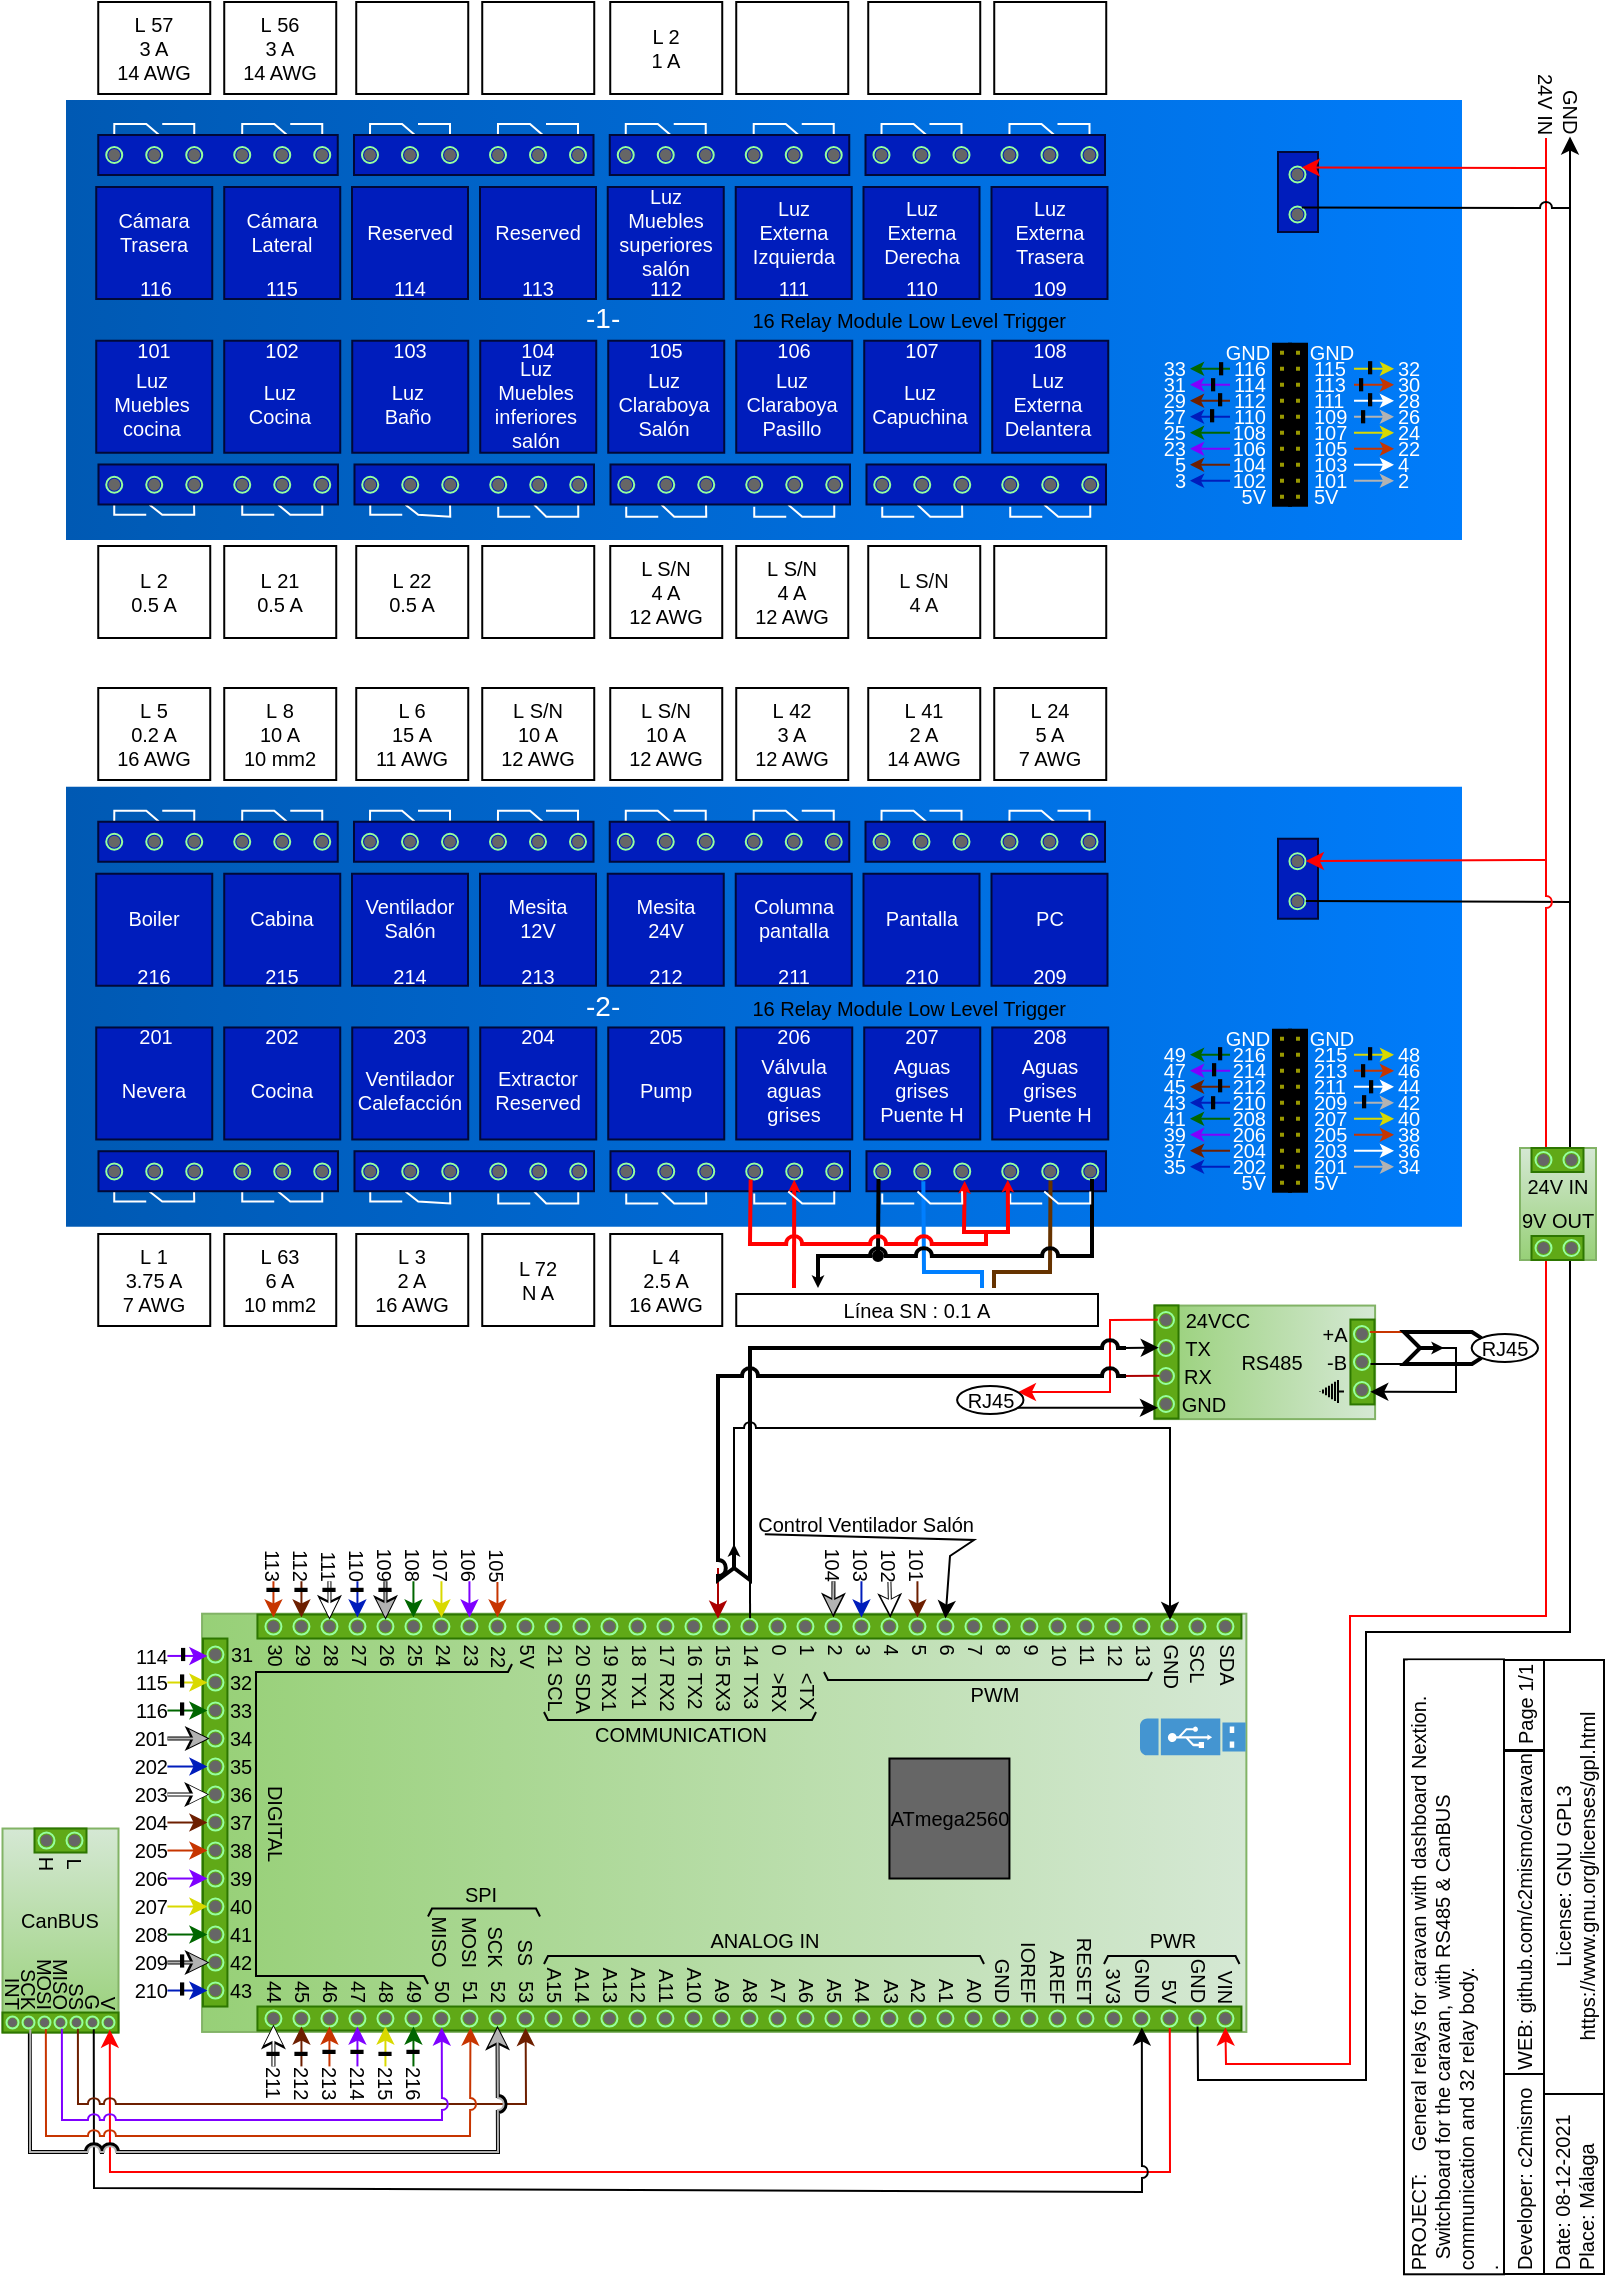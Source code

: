 <mxfile version="15.8.7" type="device"><diagram id="8Y96ZTpbi4Ko7jH98ETB" name="Página-1"><mxGraphModel dx="1422" dy="878" grid="1" gridSize="2" guides="1" tooltips="1" connect="1" arrows="1" fold="1" page="1" pageScale="1" pageWidth="827" pageHeight="1169" background="#ffffff" math="0" shadow="0"><root><mxCell id="0"/><mxCell id="1" parent="0"/><mxCell id="ElQxYi4ZuHdGutTYbFOP-1447" value="" style="rounded=0;whiteSpace=wrap;html=1;strokeColor=#82b366;rotation=90;fontSize=10;labelBackgroundColor=#2a2a2a;endFill=0;endSize=1;startFill=1;startArrow=classic;fillColor=#D5E8D4;gradientColor=#97D077;" parent="1" vertex="1"><mxGeometry x="272.55" y="666.33" width="209.12" height="522.16" as="geometry"/></mxCell><mxCell id="ElQxYi4ZuHdGutTYbFOP-1444" value="" style="rounded=0;whiteSpace=wrap;html=1;fontSize=10;align=center;fontColor=#ffffff;labelBackgroundColor=#FFFFFF;strokeColor=#2D7600;fillColor=#60A917;" parent="1" vertex="1"><mxGeometry x="116.47" y="835.26" width="12.25" height="184" as="geometry"/></mxCell><mxCell id="ElQxYi4ZuHdGutTYbFOP-991" value="" style="rounded=0;whiteSpace=wrap;html=1;strokeWidth=2;strokeColor=none;gradientDirection=east;fillColor=#0059B3;gradientColor=#007CFA;" parent="1" vertex="1"><mxGeometry x="48" y="409.37" width="698" height="220" as="geometry"/></mxCell><mxCell id="ElQxYi4ZuHdGutTYbFOP-954" value="" style="rounded=0;whiteSpace=wrap;html=1;strokeColor=#82b366;fontSize=10;align=center;gradientColor=#97d077;labelBackgroundColor=#2a2a2a;endFill=0;endSize=1;startFill=1;startArrow=classic;fillColor=#d5e8d4;" parent="1" vertex="1"><mxGeometry x="16.25" y="930.26" width="58" height="102" as="geometry"/></mxCell><mxCell id="ElQxYi4ZuHdGutTYbFOP-955" value="" style="rounded=0;whiteSpace=wrap;html=1;fontSize=10;align=center;fontColor=#ffffff;labelBackgroundColor=#FFFFFF;fillColor=#60A917;strokeColor=#2D7600;" parent="1" vertex="1"><mxGeometry x="32.25" y="930.26" width="26" height="12" as="geometry"/></mxCell><mxCell id="ElQxYi4ZuHdGutTYbFOP-953" value="" style="rounded=0;whiteSpace=wrap;html=1;strokeWidth=1;fontSize=10;align=left;fillColor=#60A917;strokeColor=#2D7600;" parent="1" vertex="1"><mxGeometry x="16.25" y="1022.26" width="58" height="10" as="geometry"/></mxCell><mxCell id="ElQxYi4ZuHdGutTYbFOP-236" value="" style="rounded=0;whiteSpace=wrap;html=1;strokeWidth=2;strokeColor=none;gradientDirection=east;fillColor=#0059B3;gradientColor=#007CFA;" parent="1" vertex="1"><mxGeometry x="48" y="66" width="698" height="220" as="geometry"/></mxCell><mxCell id="ElQxYi4ZuHdGutTYbFOP-222" value="" style="rounded=0;whiteSpace=wrap;html=1;labelBackgroundColor=#FFFFFF;fontSize=10;fontColor=#ffffff;align=center;fillColor=#001DBC;strokeColor=#000938;" parent="1" vertex="1"><mxGeometry x="654.0" y="92" width="20" height="40" as="geometry"/></mxCell><mxCell id="ElQxYi4ZuHdGutTYbFOP-223" value="" style="dashed=0;labelPosition=right;align=left;shape=mxgraph.gmdl.radiobutton;strokeWidth=1;aspect=fixed;fontColor=#ffffff;strokeColor=#96FF9D;fillColor=#666666;" parent="1" vertex="1"><mxGeometry x="659.73" y="99.25" width="8" height="8" as="geometry"/></mxCell><mxCell id="ElQxYi4ZuHdGutTYbFOP-224" value="" style="dashed=0;labelPosition=right;align=left;shape=mxgraph.gmdl.radiobutton;strokeWidth=1;aspect=fixed;fontColor=#ffffff;strokeColor=#96FF9D;fillColor=#666666;" parent="1" vertex="1"><mxGeometry x="659.73" y="119.25" width="8" height="8" as="geometry"/></mxCell><mxCell id="ElQxYi4ZuHdGutTYbFOP-241" value="" style="endArrow=none;html=1;fontSize=10;startArrow=none;startFill=0;rounded=0;endFill=0;jumpStyle=arc;strokeColor=#FFFFFF;" parent="1" edge="1"><mxGeometry x="63.12" y="78" width="50" height="50" as="geometry"><mxPoint x="224" y="78" as="sourcePoint"/><mxPoint x="240" y="83" as="targetPoint"/><Array as="points"><mxPoint x="240" y="78"/></Array></mxGeometry></mxCell><mxCell id="ElQxYi4ZuHdGutTYbFOP-242" value="" style="endArrow=none;html=1;fontSize=10;startArrow=none;startFill=0;rounded=0;endFill=0;jumpStyle=arc;strokeColor=#FFFFFF;entryX=0.002;entryY=0.399;entryDx=0;entryDy=0;entryPerimeter=0;exitX=-0.006;exitY=0.213;exitDx=0;exitDy=0;exitPerimeter=0;" parent="1" edge="1"><mxGeometry x="63.12" y="78" width="50" height="50" as="geometry"><mxPoint x="222.278" y="83.385" as="sourcePoint"/><mxPoint x="200.005" y="83.545" as="targetPoint"/><Array as="points"><mxPoint x="216.03" y="78"/><mxPoint x="200.03" y="78"/></Array></mxGeometry></mxCell><mxCell id="ElQxYi4ZuHdGutTYbFOP-239" value="" style="endArrow=none;html=1;fontSize=10;startArrow=none;startFill=0;rounded=0;endFill=0;jumpStyle=arc;strokeColor=#FFFFFF;" parent="1" edge="1"><mxGeometry x="63.12" y="78" width="50" height="50" as="geometry"><mxPoint x="288" y="78" as="sourcePoint"/><mxPoint x="304" y="83" as="targetPoint"/><Array as="points"><mxPoint x="304" y="78"/></Array></mxGeometry></mxCell><mxCell id="ElQxYi4ZuHdGutTYbFOP-240" value="" style="endArrow=none;html=1;fontSize=10;startArrow=none;startFill=0;rounded=0;endFill=0;jumpStyle=arc;strokeColor=#FFFFFF;entryX=0.002;entryY=0.399;entryDx=0;entryDy=0;entryPerimeter=0;exitX=-0.006;exitY=0.213;exitDx=0;exitDy=0;exitPerimeter=0;" parent="1" source="ElQxYi4ZuHdGutTYbFOP-47" target="ElQxYi4ZuHdGutTYbFOP-47" edge="1"><mxGeometry x="63.12" y="78" width="50" height="50" as="geometry"><mxPoint x="240" y="76" as="sourcePoint"/><mxPoint x="306" y="85" as="targetPoint"/><Array as="points"><mxPoint x="280" y="78"/><mxPoint x="264" y="78"/></Array></mxGeometry></mxCell><mxCell id="ElQxYi4ZuHdGutTYbFOP-46" value="" style="rounded=0;whiteSpace=wrap;html=1;fontColor=#ffffff;fillColor=#001DBC;strokeColor=#000938;" parent="1" vertex="1"><mxGeometry x="191" y="109.5" width="58" height="56" as="geometry"/></mxCell><mxCell id="ElQxYi4ZuHdGutTYbFOP-47" value="" style="rounded=0;whiteSpace=wrap;html=1;labelBackgroundColor=#FFFFFF;fontSize=10;fontColor=#ffffff;align=center;rotation=90;fillColor=#001DBC;strokeColor=#000938;" parent="1" vertex="1"><mxGeometry x="241.88" y="33.63" width="20" height="119.75" as="geometry"/></mxCell><mxCell id="ElQxYi4ZuHdGutTYbFOP-48" value="" style="dashed=0;labelPosition=right;align=left;shape=mxgraph.gmdl.radiobutton;strokeWidth=1;aspect=fixed;fontColor=#ffffff;strokeColor=#96FF9D;fillColor=#666666;rotation=90;" parent="1" vertex="1"><mxGeometry x="216.0" y="89.5" width="8" height="8" as="geometry"/></mxCell><mxCell id="ElQxYi4ZuHdGutTYbFOP-49" value="" style="dashed=0;labelPosition=right;align=left;shape=mxgraph.gmdl.radiobutton;strokeWidth=1;aspect=fixed;fontColor=#ffffff;strokeColor=#96FF9D;fillColor=#666666;rotation=90;" parent="1" vertex="1"><mxGeometry x="196.0" y="89.5" width="8" height="8" as="geometry"/></mxCell><mxCell id="ElQxYi4ZuHdGutTYbFOP-50" value="" style="dashed=0;labelPosition=right;align=left;shape=mxgraph.gmdl.radiobutton;strokeWidth=1;aspect=fixed;fontColor=#ffffff;strokeColor=#96FF9D;fillColor=#666666;rotation=90;" parent="1" vertex="1"><mxGeometry x="236.0" y="89.5" width="8" height="8" as="geometry"/></mxCell><mxCell id="ElQxYi4ZuHdGutTYbFOP-51" value="" style="rounded=0;whiteSpace=wrap;html=1;fontColor=#ffffff;fillColor=#001DBC;strokeColor=#000938;" parent="1" vertex="1"><mxGeometry x="255" y="109.5" width="58" height="56" as="geometry"/></mxCell><mxCell id="ElQxYi4ZuHdGutTYbFOP-53" value="" style="dashed=0;labelPosition=right;align=left;shape=mxgraph.gmdl.radiobutton;strokeWidth=1;aspect=fixed;fontColor=#ffffff;strokeColor=#96FF9D;fillColor=#666666;rotation=90;" parent="1" vertex="1"><mxGeometry x="280.0" y="89.5" width="8" height="8" as="geometry"/></mxCell><mxCell id="ElQxYi4ZuHdGutTYbFOP-54" value="" style="dashed=0;labelPosition=right;align=left;shape=mxgraph.gmdl.radiobutton;strokeWidth=1;aspect=fixed;fontColor=#ffffff;strokeColor=#96FF9D;fillColor=#666666;rotation=90;" parent="1" vertex="1"><mxGeometry x="260.0" y="89.5" width="8" height="8" as="geometry"/></mxCell><mxCell id="ElQxYi4ZuHdGutTYbFOP-55" value="" style="dashed=0;labelPosition=right;align=left;shape=mxgraph.gmdl.radiobutton;strokeWidth=1;aspect=fixed;fontColor=#ffffff;strokeColor=#96FF9D;fillColor=#666666;rotation=90;" parent="1" vertex="1"><mxGeometry x="300.0" y="89.5" width="8" height="8" as="geometry"/></mxCell><mxCell id="ElQxYi4ZuHdGutTYbFOP-243" value="" style="endArrow=none;html=1;fontSize=10;startArrow=none;startFill=0;rounded=0;endFill=0;jumpStyle=arc;strokeColor=#FFFFFF;" parent="1" edge="1"><mxGeometry x="63.12" y="78" width="50" height="50" as="geometry"><mxPoint x="96.12" y="78" as="sourcePoint"/><mxPoint x="112.12" y="83" as="targetPoint"/><Array as="points"><mxPoint x="112.12" y="78"/></Array></mxGeometry></mxCell><mxCell id="ElQxYi4ZuHdGutTYbFOP-244" value="" style="endArrow=none;html=1;fontSize=10;startArrow=none;startFill=0;rounded=0;endFill=0;jumpStyle=arc;strokeColor=#FFFFFF;entryX=0.002;entryY=0.399;entryDx=0;entryDy=0;entryPerimeter=0;exitX=-0.006;exitY=0.213;exitDx=0;exitDy=0;exitPerimeter=0;" parent="1" edge="1"><mxGeometry x="63.12" y="78" width="50" height="50" as="geometry"><mxPoint x="94.398" y="83.385" as="sourcePoint"/><mxPoint x="72.125" y="83.545" as="targetPoint"/><Array as="points"><mxPoint x="88.15" y="78"/><mxPoint x="72.15" y="78"/></Array></mxGeometry></mxCell><mxCell id="ElQxYi4ZuHdGutTYbFOP-245" value="" style="endArrow=none;html=1;fontSize=10;startArrow=none;startFill=0;rounded=0;endFill=0;jumpStyle=arc;strokeColor=#FFFFFF;" parent="1" edge="1"><mxGeometry x="63.12" y="78" width="50" height="50" as="geometry"><mxPoint x="160.12" y="78" as="sourcePoint"/><mxPoint x="176.12" y="83" as="targetPoint"/><Array as="points"><mxPoint x="176.12" y="78"/></Array></mxGeometry></mxCell><mxCell id="ElQxYi4ZuHdGutTYbFOP-246" value="" style="endArrow=none;html=1;fontSize=10;startArrow=none;startFill=0;rounded=0;endFill=0;jumpStyle=arc;strokeColor=#FFFFFF;entryX=0.002;entryY=0.399;entryDx=0;entryDy=0;entryPerimeter=0;exitX=-0.006;exitY=0.213;exitDx=0;exitDy=0;exitPerimeter=0;" parent="1" source="ElQxYi4ZuHdGutTYbFOP-248" target="ElQxYi4ZuHdGutTYbFOP-248" edge="1"><mxGeometry x="63.12" y="78" width="50" height="50" as="geometry"><mxPoint x="112.12" y="76" as="sourcePoint"/><mxPoint x="178.12" y="85" as="targetPoint"/><Array as="points"><mxPoint x="152.12" y="78"/><mxPoint x="136.12" y="78"/></Array></mxGeometry></mxCell><mxCell id="ElQxYi4ZuHdGutTYbFOP-247" value="" style="rounded=0;whiteSpace=wrap;html=1;fontColor=#ffffff;fillColor=#001DBC;strokeColor=#000938;" parent="1" vertex="1"><mxGeometry x="63.12" y="109.5" width="58" height="56" as="geometry"/></mxCell><mxCell id="ElQxYi4ZuHdGutTYbFOP-248" value="" style="rounded=0;whiteSpace=wrap;html=1;labelBackgroundColor=#FFFFFF;fontSize=10;fontColor=#ffffff;align=center;rotation=90;fillColor=#001DBC;strokeColor=#000938;" parent="1" vertex="1"><mxGeometry x="114" y="33.63" width="20" height="119.75" as="geometry"/></mxCell><mxCell id="ElQxYi4ZuHdGutTYbFOP-249" value="" style="dashed=0;labelPosition=right;align=left;shape=mxgraph.gmdl.radiobutton;strokeWidth=1;aspect=fixed;fontColor=#ffffff;strokeColor=#96FF9D;fillColor=#666666;rotation=90;" parent="1" vertex="1"><mxGeometry x="88.12" y="89.5" width="8" height="8" as="geometry"/></mxCell><mxCell id="ElQxYi4ZuHdGutTYbFOP-250" value="" style="dashed=0;labelPosition=right;align=left;shape=mxgraph.gmdl.radiobutton;strokeWidth=1;aspect=fixed;fontColor=#ffffff;strokeColor=#96FF9D;fillColor=#666666;rotation=90;" parent="1" vertex="1"><mxGeometry x="68.12" y="89.5" width="8" height="8" as="geometry"/></mxCell><mxCell id="ElQxYi4ZuHdGutTYbFOP-251" value="" style="dashed=0;labelPosition=right;align=left;shape=mxgraph.gmdl.radiobutton;strokeWidth=1;aspect=fixed;fontColor=#ffffff;strokeColor=#96FF9D;fillColor=#666666;rotation=90;" parent="1" vertex="1"><mxGeometry x="108.12" y="89.5" width="8" height="8" as="geometry"/></mxCell><mxCell id="ElQxYi4ZuHdGutTYbFOP-252" value="" style="rounded=0;whiteSpace=wrap;html=1;fontColor=#ffffff;fillColor=#001DBC;strokeColor=#000938;" parent="1" vertex="1"><mxGeometry x="127.12" y="109.5" width="58" height="56" as="geometry"/></mxCell><mxCell id="ElQxYi4ZuHdGutTYbFOP-253" value="" style="dashed=0;labelPosition=right;align=left;shape=mxgraph.gmdl.radiobutton;strokeWidth=1;aspect=fixed;fontColor=#ffffff;strokeColor=#96FF9D;fillColor=#666666;rotation=90;" parent="1" vertex="1"><mxGeometry x="152.12" y="89.5" width="8" height="8" as="geometry"/></mxCell><mxCell id="ElQxYi4ZuHdGutTYbFOP-254" value="" style="dashed=0;labelPosition=right;align=left;shape=mxgraph.gmdl.radiobutton;strokeWidth=1;aspect=fixed;fontColor=#ffffff;strokeColor=#96FF9D;fillColor=#666666;rotation=90;" parent="1" vertex="1"><mxGeometry x="132.12" y="89.5" width="8" height="8" as="geometry"/></mxCell><mxCell id="ElQxYi4ZuHdGutTYbFOP-255" value="" style="dashed=0;labelPosition=right;align=left;shape=mxgraph.gmdl.radiobutton;strokeWidth=1;aspect=fixed;fontColor=#ffffff;strokeColor=#96FF9D;fillColor=#666666;rotation=90;" parent="1" vertex="1"><mxGeometry x="172.12" y="89.5" width="8" height="8" as="geometry"/></mxCell><mxCell id="ElQxYi4ZuHdGutTYbFOP-256" value="" style="endArrow=none;html=1;fontSize=10;startArrow=none;startFill=0;rounded=0;endFill=0;jumpStyle=arc;strokeColor=#FFFFFF;" parent="1" edge="1"><mxGeometry x="63.12" y="78" width="50" height="50" as="geometry"><mxPoint x="479.75" y="78" as="sourcePoint"/><mxPoint x="495.75" y="83" as="targetPoint"/><Array as="points"><mxPoint x="495.75" y="78"/></Array></mxGeometry></mxCell><mxCell id="ElQxYi4ZuHdGutTYbFOP-257" value="" style="endArrow=none;html=1;fontSize=10;startArrow=none;startFill=0;rounded=0;endFill=0;jumpStyle=arc;strokeColor=#FFFFFF;entryX=0.002;entryY=0.399;entryDx=0;entryDy=0;entryPerimeter=0;exitX=-0.006;exitY=0.213;exitDx=0;exitDy=0;exitPerimeter=0;" parent="1" edge="1"><mxGeometry x="63.12" y="78" width="50" height="50" as="geometry"><mxPoint x="478.028" y="83.385" as="sourcePoint"/><mxPoint x="455.755" y="83.545" as="targetPoint"/><Array as="points"><mxPoint x="471.78" y="78"/><mxPoint x="455.78" y="78"/></Array></mxGeometry></mxCell><mxCell id="ElQxYi4ZuHdGutTYbFOP-258" value="" style="endArrow=none;html=1;fontSize=10;startArrow=none;startFill=0;rounded=0;endFill=0;jumpStyle=arc;strokeColor=#FFFFFF;" parent="1" edge="1"><mxGeometry x="63.12" y="78" width="50" height="50" as="geometry"><mxPoint x="543.75" y="78" as="sourcePoint"/><mxPoint x="559.75" y="83" as="targetPoint"/><Array as="points"><mxPoint x="559.75" y="78"/></Array></mxGeometry></mxCell><mxCell id="ElQxYi4ZuHdGutTYbFOP-259" value="" style="endArrow=none;html=1;fontSize=10;startArrow=none;startFill=0;rounded=0;endFill=0;jumpStyle=arc;strokeColor=#FFFFFF;entryX=0.002;entryY=0.399;entryDx=0;entryDy=0;entryPerimeter=0;exitX=-0.006;exitY=0.213;exitDx=0;exitDy=0;exitPerimeter=0;" parent="1" source="ElQxYi4ZuHdGutTYbFOP-261" target="ElQxYi4ZuHdGutTYbFOP-261" edge="1"><mxGeometry x="63.12" y="78" width="50" height="50" as="geometry"><mxPoint x="495.75" y="76" as="sourcePoint"/><mxPoint x="561.75" y="85" as="targetPoint"/><Array as="points"><mxPoint x="535.75" y="78"/><mxPoint x="519.75" y="78"/></Array></mxGeometry></mxCell><mxCell id="ElQxYi4ZuHdGutTYbFOP-260" value="" style="rounded=0;whiteSpace=wrap;html=1;fontColor=#ffffff;fillColor=#001DBC;strokeColor=#000938;" parent="1" vertex="1"><mxGeometry x="446.75" y="109.5" width="58" height="56" as="geometry"/></mxCell><mxCell id="ElQxYi4ZuHdGutTYbFOP-261" value="" style="rounded=0;whiteSpace=wrap;html=1;labelBackgroundColor=#FFFFFF;fontSize=10;fontColor=#ffffff;align=center;rotation=90;fillColor=#001DBC;strokeColor=#000938;" parent="1" vertex="1"><mxGeometry x="497.63" y="33.63" width="20" height="119.75" as="geometry"/></mxCell><mxCell id="ElQxYi4ZuHdGutTYbFOP-262" value="" style="dashed=0;labelPosition=right;align=left;shape=mxgraph.gmdl.radiobutton;strokeWidth=1;aspect=fixed;fontColor=#ffffff;strokeColor=#96FF9D;fillColor=#666666;rotation=90;" parent="1" vertex="1"><mxGeometry x="471.75" y="89.5" width="8" height="8" as="geometry"/></mxCell><mxCell id="ElQxYi4ZuHdGutTYbFOP-263" value="" style="dashed=0;labelPosition=right;align=left;shape=mxgraph.gmdl.radiobutton;strokeWidth=1;aspect=fixed;fontColor=#ffffff;strokeColor=#96FF9D;fillColor=#666666;rotation=90;" parent="1" vertex="1"><mxGeometry x="451.75" y="89.5" width="8" height="8" as="geometry"/></mxCell><mxCell id="ElQxYi4ZuHdGutTYbFOP-264" value="" style="dashed=0;labelPosition=right;align=left;shape=mxgraph.gmdl.radiobutton;strokeWidth=1;aspect=fixed;fontColor=#ffffff;strokeColor=#96FF9D;fillColor=#666666;rotation=90;" parent="1" vertex="1"><mxGeometry x="491.75" y="89.5" width="8" height="8" as="geometry"/></mxCell><mxCell id="ElQxYi4ZuHdGutTYbFOP-265" value="" style="rounded=0;whiteSpace=wrap;html=1;fontColor=#ffffff;fillColor=#001DBC;strokeColor=#000938;" parent="1" vertex="1"><mxGeometry x="510.75" y="109.5" width="58" height="56" as="geometry"/></mxCell><mxCell id="ElQxYi4ZuHdGutTYbFOP-266" value="" style="dashed=0;labelPosition=right;align=left;shape=mxgraph.gmdl.radiobutton;strokeWidth=1;aspect=fixed;fontColor=#ffffff;strokeColor=#96FF9D;fillColor=#666666;rotation=90;" parent="1" vertex="1"><mxGeometry x="535.75" y="89.5" width="8" height="8" as="geometry"/></mxCell><mxCell id="ElQxYi4ZuHdGutTYbFOP-267" value="" style="dashed=0;labelPosition=right;align=left;shape=mxgraph.gmdl.radiobutton;strokeWidth=1;aspect=fixed;fontColor=#ffffff;strokeColor=#96FF9D;fillColor=#666666;rotation=90;" parent="1" vertex="1"><mxGeometry x="515.75" y="89.5" width="8" height="8" as="geometry"/></mxCell><mxCell id="ElQxYi4ZuHdGutTYbFOP-268" value="" style="dashed=0;labelPosition=right;align=left;shape=mxgraph.gmdl.radiobutton;strokeWidth=1;aspect=fixed;fontColor=#ffffff;strokeColor=#96FF9D;fillColor=#666666;rotation=90;" parent="1" vertex="1"><mxGeometry x="555.75" y="89.5" width="8" height="8" as="geometry"/></mxCell><mxCell id="ElQxYi4ZuHdGutTYbFOP-269" value="" style="endArrow=none;html=1;fontSize=10;startArrow=none;startFill=0;rounded=0;endFill=0;jumpStyle=arc;strokeColor=#FFFFFF;" parent="1" edge="1"><mxGeometry x="63.12" y="78" width="50" height="50" as="geometry"><mxPoint x="351.87" y="78" as="sourcePoint"/><mxPoint x="367.87" y="83" as="targetPoint"/><Array as="points"><mxPoint x="367.87" y="78"/></Array></mxGeometry></mxCell><mxCell id="ElQxYi4ZuHdGutTYbFOP-270" value="" style="endArrow=none;html=1;fontSize=10;startArrow=none;startFill=0;rounded=0;endFill=0;jumpStyle=arc;strokeColor=#FFFFFF;entryX=0.002;entryY=0.399;entryDx=0;entryDy=0;entryPerimeter=0;exitX=-0.006;exitY=0.213;exitDx=0;exitDy=0;exitPerimeter=0;" parent="1" edge="1"><mxGeometry x="63.12" y="78" width="50" height="50" as="geometry"><mxPoint x="350.148" y="83.385" as="sourcePoint"/><mxPoint x="327.875" y="83.545" as="targetPoint"/><Array as="points"><mxPoint x="343.9" y="78"/><mxPoint x="327.9" y="78"/></Array></mxGeometry></mxCell><mxCell id="ElQxYi4ZuHdGutTYbFOP-271" value="" style="endArrow=none;html=1;fontSize=10;startArrow=none;startFill=0;rounded=0;endFill=0;jumpStyle=arc;strokeColor=#FFFFFF;" parent="1" edge="1"><mxGeometry x="63.12" y="78" width="50" height="50" as="geometry"><mxPoint x="415.87" y="78" as="sourcePoint"/><mxPoint x="431.87" y="83" as="targetPoint"/><Array as="points"><mxPoint x="431.87" y="78"/></Array></mxGeometry></mxCell><mxCell id="ElQxYi4ZuHdGutTYbFOP-272" value="" style="endArrow=none;html=1;fontSize=10;startArrow=none;startFill=0;rounded=0;endFill=0;jumpStyle=arc;strokeColor=#FFFFFF;entryX=0.002;entryY=0.399;entryDx=0;entryDy=0;entryPerimeter=0;exitX=-0.006;exitY=0.213;exitDx=0;exitDy=0;exitPerimeter=0;" parent="1" source="ElQxYi4ZuHdGutTYbFOP-274" target="ElQxYi4ZuHdGutTYbFOP-274" edge="1"><mxGeometry x="63.12" y="78" width="50" height="50" as="geometry"><mxPoint x="367.87" y="76" as="sourcePoint"/><mxPoint x="433.87" y="85" as="targetPoint"/><Array as="points"><mxPoint x="407.87" y="78"/><mxPoint x="391.87" y="78"/></Array></mxGeometry></mxCell><mxCell id="ElQxYi4ZuHdGutTYbFOP-273" value="" style="rounded=0;whiteSpace=wrap;html=1;fontColor=#ffffff;fillColor=#001DBC;strokeColor=#000938;" parent="1" vertex="1"><mxGeometry x="318.87" y="109.5" width="58" height="56" as="geometry"/></mxCell><mxCell id="ElQxYi4ZuHdGutTYbFOP-274" value="" style="rounded=0;whiteSpace=wrap;html=1;labelBackgroundColor=#FFFFFF;fontSize=10;fontColor=#ffffff;align=center;rotation=90;fillColor=#001DBC;strokeColor=#000938;" parent="1" vertex="1"><mxGeometry x="369.75" y="33.63" width="20" height="119.75" as="geometry"/></mxCell><mxCell id="ElQxYi4ZuHdGutTYbFOP-275" value="" style="dashed=0;labelPosition=right;align=left;shape=mxgraph.gmdl.radiobutton;strokeWidth=1;aspect=fixed;fontColor=#ffffff;strokeColor=#96FF9D;fillColor=#666666;rotation=90;" parent="1" vertex="1"><mxGeometry x="343.87" y="89.5" width="8" height="8" as="geometry"/></mxCell><mxCell id="ElQxYi4ZuHdGutTYbFOP-276" value="" style="dashed=0;labelPosition=right;align=left;shape=mxgraph.gmdl.radiobutton;strokeWidth=1;aspect=fixed;fontColor=#ffffff;strokeColor=#96FF9D;fillColor=#666666;rotation=90;" parent="1" vertex="1"><mxGeometry x="323.87" y="89.5" width="8" height="8" as="geometry"/></mxCell><mxCell id="ElQxYi4ZuHdGutTYbFOP-277" value="" style="dashed=0;labelPosition=right;align=left;shape=mxgraph.gmdl.radiobutton;strokeWidth=1;aspect=fixed;fontColor=#ffffff;strokeColor=#96FF9D;fillColor=#666666;rotation=90;" parent="1" vertex="1"><mxGeometry x="363.87" y="89.5" width="8" height="8" as="geometry"/></mxCell><mxCell id="ElQxYi4ZuHdGutTYbFOP-278" value="" style="rounded=0;whiteSpace=wrap;html=1;fontColor=#ffffff;fillColor=#001DBC;strokeColor=#000938;" parent="1" vertex="1"><mxGeometry x="382.87" y="109.5" width="58" height="56" as="geometry"/></mxCell><mxCell id="ElQxYi4ZuHdGutTYbFOP-279" value="" style="dashed=0;labelPosition=right;align=left;shape=mxgraph.gmdl.radiobutton;strokeWidth=1;aspect=fixed;fontColor=#ffffff;strokeColor=#96FF9D;fillColor=#666666;rotation=90;" parent="1" vertex="1"><mxGeometry x="407.87" y="89.5" width="8" height="8" as="geometry"/></mxCell><mxCell id="ElQxYi4ZuHdGutTYbFOP-280" value="" style="dashed=0;labelPosition=right;align=left;shape=mxgraph.gmdl.radiobutton;strokeWidth=1;aspect=fixed;fontColor=#ffffff;strokeColor=#96FF9D;fillColor=#666666;rotation=90;" parent="1" vertex="1"><mxGeometry x="387.87" y="89.5" width="8" height="8" as="geometry"/></mxCell><mxCell id="ElQxYi4ZuHdGutTYbFOP-281" value="" style="dashed=0;labelPosition=right;align=left;shape=mxgraph.gmdl.radiobutton;strokeWidth=1;aspect=fixed;fontColor=#ffffff;strokeColor=#96FF9D;fillColor=#666666;rotation=90;" parent="1" vertex="1"><mxGeometry x="427.87" y="89.5" width="8" height="8" as="geometry"/></mxCell><mxCell id="ElQxYi4ZuHdGutTYbFOP-407" value="116" style="text;html=1;strokeColor=none;fillColor=none;align=center;verticalAlign=middle;whiteSpace=wrap;rounded=0;fontSize=10;fontColor=#FFFFFF;" parent="1" vertex="1"><mxGeometry x="86" y="156.38" width="14" height="8" as="geometry"/></mxCell><mxCell id="ElQxYi4ZuHdGutTYbFOP-5" value="" style="dashed=0;labelPosition=right;align=left;shape=mxgraph.gmdl.radiobutton;strokeWidth=1;aspect=fixed;fontColor=#ffffff;strokeColor=#96FF9D;fillColor=#666666;rotation=90;" parent="1" vertex="1"><mxGeometry x="48.25" y="932.26" width="8" height="8" as="geometry"/></mxCell><mxCell id="ElQxYi4ZuHdGutTYbFOP-6" value="" style="dashed=0;labelPosition=right;align=left;shape=mxgraph.gmdl.radiobutton;strokeWidth=1;aspect=fixed;fontColor=#ffffff;fillColor=#666666;rotation=90;strokeColor=#96FF9D;" parent="1" vertex="1"><mxGeometry x="34.25" y="932.26" width="8" height="8" as="geometry"/></mxCell><mxCell id="ElQxYi4ZuHdGutTYbFOP-7" value="" style="dashed=0;labelPosition=right;align=left;shape=mxgraph.gmdl.radiobutton;strokeWidth=1;aspect=fixed;fontColor=#ffffff;strokeColor=#96FF9D;fillColor=#666666;rotation=90;" parent="1" vertex="1"><mxGeometry x="26.25" y="1024.26" width="6" height="6" as="geometry"/></mxCell><mxCell id="ElQxYi4ZuHdGutTYbFOP-8" value="" style="dashed=0;labelPosition=right;align=left;shape=mxgraph.gmdl.radiobutton;strokeWidth=1;aspect=fixed;fontColor=#ffffff;strokeColor=#96FF9D;fillColor=#666666;rotation=90;" parent="1" vertex="1"><mxGeometry x="18.25" y="1024.26" width="6" height="6" as="geometry"/></mxCell><mxCell id="ElQxYi4ZuHdGutTYbFOP-948" value="" style="dashed=0;labelPosition=right;align=left;shape=mxgraph.gmdl.radiobutton;strokeWidth=1;aspect=fixed;fontColor=#ffffff;strokeColor=#96FF9D;fillColor=#666666;rotation=90;" parent="1" vertex="1"><mxGeometry x="42.25" y="1024.26" width="6" height="6" as="geometry"/></mxCell><mxCell id="ElQxYi4ZuHdGutTYbFOP-949" value="" style="dashed=0;labelPosition=right;align=left;shape=mxgraph.gmdl.radiobutton;strokeWidth=1;aspect=fixed;fontColor=#ffffff;strokeColor=#96FF9D;fillColor=#666666;rotation=90;" parent="1" vertex="1"><mxGeometry x="34.25" y="1024.26" width="6" height="6" as="geometry"/></mxCell><mxCell id="ElQxYi4ZuHdGutTYbFOP-950" value="" style="dashed=0;labelPosition=right;align=left;shape=mxgraph.gmdl.radiobutton;strokeWidth=1;aspect=fixed;fontColor=#ffffff;strokeColor=#96FF9D;fillColor=#666666;rotation=90;" parent="1" vertex="1"><mxGeometry x="50.25" y="1024.26" width="6" height="6" as="geometry"/></mxCell><mxCell id="ElQxYi4ZuHdGutTYbFOP-951" value="" style="dashed=0;labelPosition=right;align=left;shape=mxgraph.gmdl.radiobutton;strokeWidth=1;aspect=fixed;fontColor=#ffffff;strokeColor=#96FF9D;fillColor=#666666;rotation=90;" parent="1" vertex="1"><mxGeometry x="66.25" y="1024.26" width="6" height="6" as="geometry"/></mxCell><mxCell id="ElQxYi4ZuHdGutTYbFOP-952" value="" style="dashed=0;labelPosition=right;align=left;shape=mxgraph.gmdl.radiobutton;strokeWidth=1;aspect=fixed;fontColor=#ffffff;strokeColor=#96FF9D;fillColor=#666666;rotation=90;" parent="1" vertex="1"><mxGeometry x="58.25" y="1024.26" width="6" height="6" as="geometry"/></mxCell><mxCell id="ElQxYi4ZuHdGutTYbFOP-956" value="H" style="text;html=1;strokeColor=none;fillColor=none;align=center;verticalAlign=middle;whiteSpace=wrap;rounded=0;fontSize=10;fontColor=#000000;rotation=90;spacing=0;" parent="1" vertex="1"><mxGeometry x="34.25" y="944.26" width="8" height="8" as="geometry"/></mxCell><mxCell id="ElQxYi4ZuHdGutTYbFOP-957" value="L" style="text;html=1;strokeColor=none;fillColor=none;align=center;verticalAlign=middle;whiteSpace=wrap;rounded=0;fontSize=10;fontColor=#000000;rotation=90;spacing=0;" parent="1" vertex="1"><mxGeometry x="48.25" y="944.26" width="8" height="8" as="geometry"/></mxCell><mxCell id="ElQxYi4ZuHdGutTYbFOP-958" value="MOSI" style="text;html=1;strokeColor=none;fillColor=none;align=right;verticalAlign=middle;whiteSpace=wrap;rounded=0;fontSize=10;fontColor=#000000;rotation=90;spacing=0;" parent="1" vertex="1"><mxGeometry x="24.5" y="1003.51" width="25.5" height="8" as="geometry"/></mxCell><mxCell id="ElQxYi4ZuHdGutTYbFOP-959" value="SCK" style="text;html=1;strokeColor=none;fillColor=none;align=right;verticalAlign=middle;whiteSpace=wrap;rounded=0;fontSize=10;fontColor=#000000;rotation=90;spacing=0;" parent="1" vertex="1"><mxGeometry x="16.5" y="1003.51" width="25.5" height="8" as="geometry"/></mxCell><mxCell id="ElQxYi4ZuHdGutTYbFOP-960" value="INT" style="text;html=1;strokeColor=none;fillColor=none;align=right;verticalAlign=middle;whiteSpace=wrap;rounded=0;fontSize=10;fontColor=#000000;rotation=90;spacing=0;" parent="1" vertex="1"><mxGeometry x="8.5" y="1003.51" width="25.5" height="8" as="geometry"/></mxCell><mxCell id="ElQxYi4ZuHdGutTYbFOP-961" value="MISO" style="text;html=1;strokeColor=none;fillColor=none;align=right;verticalAlign=middle;whiteSpace=wrap;rounded=0;fontSize=10;fontColor=#000000;rotation=90;spacing=0;" parent="1" vertex="1"><mxGeometry x="32.5" y="1003.51" width="25.5" height="8" as="geometry"/></mxCell><mxCell id="ElQxYi4ZuHdGutTYbFOP-962" value="SS" style="text;html=1;strokeColor=none;fillColor=none;align=right;verticalAlign=middle;whiteSpace=wrap;rounded=0;fontSize=10;fontColor=#000000;rotation=90;spacing=0;" parent="1" vertex="1"><mxGeometry x="40.5" y="1003.51" width="25.5" height="8" as="geometry"/></mxCell><mxCell id="ElQxYi4ZuHdGutTYbFOP-964" value="G" style="text;html=1;strokeColor=none;fillColor=none;align=right;verticalAlign=middle;whiteSpace=wrap;rounded=0;fontSize=10;fontColor=#000000;rotation=90;spacing=0;" parent="1" vertex="1"><mxGeometry x="48.5" y="1003.51" width="25.5" height="8" as="geometry"/></mxCell><mxCell id="ElQxYi4ZuHdGutTYbFOP-965" value="V" style="text;html=1;strokeColor=none;fillColor=none;align=right;verticalAlign=middle;whiteSpace=wrap;rounded=0;fontSize=10;fontColor=#000000;rotation=90;spacing=0;" parent="1" vertex="1"><mxGeometry x="56.5" y="1003.51" width="25.5" height="8" as="geometry"/></mxCell><mxCell id="ElQxYi4ZuHdGutTYbFOP-966" value="CanBUS" style="text;html=1;strokeColor=none;fillColor=none;align=center;verticalAlign=middle;whiteSpace=wrap;rounded=0;fontSize=10;fontColor=#000000;rotation=0;spacing=0;" parent="1" vertex="1"><mxGeometry x="25.25" y="972.26" width="40" height="8" as="geometry"/></mxCell><mxCell id="ElQxYi4ZuHdGutTYbFOP-974" value="115" style="text;html=1;strokeColor=none;fillColor=none;align=center;verticalAlign=middle;whiteSpace=wrap;rounded=0;fontSize=10;fontColor=#FFFFFF;" parent="1" vertex="1"><mxGeometry x="150" y="156.38" width="12" height="8" as="geometry"/></mxCell><mxCell id="ElQxYi4ZuHdGutTYbFOP-975" value="114" style="text;html=1;strokeColor=none;fillColor=none;align=center;verticalAlign=middle;whiteSpace=wrap;rounded=0;fontSize=10;fontColor=#FFFFFF;" parent="1" vertex="1"><mxGeometry x="214" y="156" width="12" height="8" as="geometry"/></mxCell><mxCell id="ElQxYi4ZuHdGutTYbFOP-976" value="113" style="text;html=1;strokeColor=none;fillColor=none;align=center;verticalAlign=middle;whiteSpace=wrap;rounded=0;fontSize=10;fontColor=#FFFFFF;" parent="1" vertex="1"><mxGeometry x="278" y="156" width="12" height="8" as="geometry"/></mxCell><mxCell id="ElQxYi4ZuHdGutTYbFOP-977" value="112" style="text;html=1;strokeColor=none;fillColor=none;align=center;verticalAlign=middle;whiteSpace=wrap;rounded=0;fontSize=10;fontColor=#FFFFFF;" parent="1" vertex="1"><mxGeometry x="342" y="156" width="12" height="8" as="geometry"/></mxCell><mxCell id="ElQxYi4ZuHdGutTYbFOP-978" value="111" style="text;html=1;strokeColor=none;fillColor=none;align=center;verticalAlign=middle;whiteSpace=wrap;rounded=0;fontSize=10;fontColor=#FFFFFF;" parent="1" vertex="1"><mxGeometry x="406" y="156" width="12" height="8" as="geometry"/></mxCell><mxCell id="ElQxYi4ZuHdGutTYbFOP-979" value="110" style="text;html=1;strokeColor=none;fillColor=none;align=center;verticalAlign=middle;whiteSpace=wrap;rounded=0;fontSize=10;fontColor=#FFFFFF;" parent="1" vertex="1"><mxGeometry x="470" y="156.38" width="12" height="8" as="geometry"/></mxCell><mxCell id="ElQxYi4ZuHdGutTYbFOP-980" value="109" style="text;html=1;strokeColor=none;fillColor=none;align=center;verticalAlign=middle;whiteSpace=wrap;rounded=0;fontSize=10;fontColor=#FFFFFF;" parent="1" vertex="1"><mxGeometry x="534" y="156" width="12" height="8" as="geometry"/></mxCell><mxCell id="ElQxYi4ZuHdGutTYbFOP-992" value="" style="rounded=0;whiteSpace=wrap;html=1;labelBackgroundColor=#FFFFFF;fontSize=10;fontColor=#ffffff;align=center;fillColor=#001DBC;strokeColor=#000938;" parent="1" vertex="1"><mxGeometry x="654.0" y="435.37" width="20" height="40" as="geometry"/></mxCell><mxCell id="ElQxYi4ZuHdGutTYbFOP-993" value="" style="dashed=0;labelPosition=right;align=left;shape=mxgraph.gmdl.radiobutton;strokeWidth=1;aspect=fixed;fontColor=#ffffff;strokeColor=#96FF9D;fillColor=#666666;" parent="1" vertex="1"><mxGeometry x="659.73" y="442.62" width="8" height="8" as="geometry"/></mxCell><mxCell id="ElQxYi4ZuHdGutTYbFOP-994" value="" style="dashed=0;labelPosition=right;align=left;shape=mxgraph.gmdl.radiobutton;strokeWidth=1;aspect=fixed;fontColor=#ffffff;strokeColor=#96FF9D;fillColor=#666666;" parent="1" vertex="1"><mxGeometry x="659.73" y="462.62" width="8" height="8" as="geometry"/></mxCell><mxCell id="ElQxYi4ZuHdGutTYbFOP-995" value="" style="endArrow=none;html=1;fontSize=10;startArrow=none;startFill=0;rounded=0;endFill=0;jumpStyle=arc;strokeColor=#FFFFFF;" parent="1" edge="1"><mxGeometry x="63.12" y="421.37" width="50" height="50" as="geometry"><mxPoint x="224" y="421.37" as="sourcePoint"/><mxPoint x="240" y="426.37" as="targetPoint"/><Array as="points"><mxPoint x="240" y="421.37"/></Array></mxGeometry></mxCell><mxCell id="ElQxYi4ZuHdGutTYbFOP-996" value="" style="endArrow=none;html=1;fontSize=10;startArrow=none;startFill=0;rounded=0;endFill=0;jumpStyle=arc;strokeColor=#FFFFFF;entryX=0.002;entryY=0.399;entryDx=0;entryDy=0;entryPerimeter=0;exitX=-0.006;exitY=0.213;exitDx=0;exitDy=0;exitPerimeter=0;" parent="1" edge="1"><mxGeometry x="63.12" y="421.37" width="50" height="50" as="geometry"><mxPoint x="222.278" y="426.755" as="sourcePoint"/><mxPoint x="200.005" y="426.915" as="targetPoint"/><Array as="points"><mxPoint x="216.03" y="421.37"/><mxPoint x="200.03" y="421.37"/></Array></mxGeometry></mxCell><mxCell id="ElQxYi4ZuHdGutTYbFOP-997" value="" style="endArrow=none;html=1;fontSize=10;startArrow=none;startFill=0;rounded=0;endFill=0;jumpStyle=arc;strokeColor=#FFFFFF;" parent="1" edge="1"><mxGeometry x="63.12" y="421.37" width="50" height="50" as="geometry"><mxPoint x="288" y="421.37" as="sourcePoint"/><mxPoint x="304" y="426.37" as="targetPoint"/><Array as="points"><mxPoint x="304" y="421.37"/></Array></mxGeometry></mxCell><mxCell id="ElQxYi4ZuHdGutTYbFOP-998" value="" style="endArrow=none;html=1;fontSize=10;startArrow=none;startFill=0;rounded=0;endFill=0;jumpStyle=arc;strokeColor=#FFFFFF;entryX=0.002;entryY=0.399;entryDx=0;entryDy=0;entryPerimeter=0;exitX=-0.006;exitY=0.213;exitDx=0;exitDy=0;exitPerimeter=0;" parent="1" source="ElQxYi4ZuHdGutTYbFOP-1000" target="ElQxYi4ZuHdGutTYbFOP-1000" edge="1"><mxGeometry x="63.12" y="421.37" width="50" height="50" as="geometry"><mxPoint x="240" y="419.37" as="sourcePoint"/><mxPoint x="306" y="428.37" as="targetPoint"/><Array as="points"><mxPoint x="280" y="421.37"/><mxPoint x="264" y="421.37"/></Array></mxGeometry></mxCell><mxCell id="ElQxYi4ZuHdGutTYbFOP-999" value="" style="rounded=0;whiteSpace=wrap;html=1;fontColor=#ffffff;fillColor=#001DBC;strokeColor=#000938;" parent="1" vertex="1"><mxGeometry x="191" y="452.87" width="58" height="56" as="geometry"/></mxCell><mxCell id="ElQxYi4ZuHdGutTYbFOP-1000" value="" style="rounded=0;whiteSpace=wrap;html=1;labelBackgroundColor=#FFFFFF;fontSize=10;fontColor=#ffffff;align=center;rotation=90;fillColor=#001DBC;strokeColor=#000938;" parent="1" vertex="1"><mxGeometry x="241.88" y="377" width="20" height="119.75" as="geometry"/></mxCell><mxCell id="ElQxYi4ZuHdGutTYbFOP-1001" value="" style="dashed=0;labelPosition=right;align=left;shape=mxgraph.gmdl.radiobutton;strokeWidth=1;aspect=fixed;fontColor=#ffffff;strokeColor=#96FF9D;fillColor=#666666;rotation=90;" parent="1" vertex="1"><mxGeometry x="216.0" y="432.87" width="8" height="8" as="geometry"/></mxCell><mxCell id="ElQxYi4ZuHdGutTYbFOP-1002" value="" style="dashed=0;labelPosition=right;align=left;shape=mxgraph.gmdl.radiobutton;strokeWidth=1;aspect=fixed;fontColor=#ffffff;strokeColor=#96FF9D;fillColor=#666666;rotation=90;" parent="1" vertex="1"><mxGeometry x="196.0" y="432.87" width="8" height="8" as="geometry"/></mxCell><mxCell id="ElQxYi4ZuHdGutTYbFOP-1003" value="" style="dashed=0;labelPosition=right;align=left;shape=mxgraph.gmdl.radiobutton;strokeWidth=1;aspect=fixed;fontColor=#ffffff;strokeColor=#96FF9D;fillColor=#666666;rotation=90;" parent="1" vertex="1"><mxGeometry x="236.0" y="432.87" width="8" height="8" as="geometry"/></mxCell><mxCell id="ElQxYi4ZuHdGutTYbFOP-1004" value="" style="rounded=0;whiteSpace=wrap;html=1;fontColor=#ffffff;fillColor=#001DBC;strokeColor=#000938;" parent="1" vertex="1"><mxGeometry x="255" y="452.87" width="58" height="56" as="geometry"/></mxCell><mxCell id="ElQxYi4ZuHdGutTYbFOP-1005" value="" style="dashed=0;labelPosition=right;align=left;shape=mxgraph.gmdl.radiobutton;strokeWidth=1;aspect=fixed;fontColor=#ffffff;strokeColor=#96FF9D;fillColor=#666666;rotation=90;" parent="1" vertex="1"><mxGeometry x="280.0" y="432.87" width="8" height="8" as="geometry"/></mxCell><mxCell id="ElQxYi4ZuHdGutTYbFOP-1006" value="" style="dashed=0;labelPosition=right;align=left;shape=mxgraph.gmdl.radiobutton;strokeWidth=1;aspect=fixed;fontColor=#ffffff;strokeColor=#96FF9D;fillColor=#666666;rotation=90;" parent="1" vertex="1"><mxGeometry x="260.0" y="432.87" width="8" height="8" as="geometry"/></mxCell><mxCell id="ElQxYi4ZuHdGutTYbFOP-1007" value="" style="dashed=0;labelPosition=right;align=left;shape=mxgraph.gmdl.radiobutton;strokeWidth=1;aspect=fixed;fontColor=#ffffff;strokeColor=#96FF9D;fillColor=#666666;rotation=90;" parent="1" vertex="1"><mxGeometry x="300.0" y="432.87" width="8" height="8" as="geometry"/></mxCell><mxCell id="ElQxYi4ZuHdGutTYbFOP-1008" value="" style="endArrow=none;html=1;fontSize=10;startArrow=none;startFill=0;rounded=0;endFill=0;jumpStyle=arc;strokeColor=#FFFFFF;" parent="1" edge="1"><mxGeometry x="63.12" y="421.37" width="50" height="50" as="geometry"><mxPoint x="96.12" y="421.37" as="sourcePoint"/><mxPoint x="112.12" y="426.37" as="targetPoint"/><Array as="points"><mxPoint x="112.12" y="421.37"/></Array></mxGeometry></mxCell><mxCell id="ElQxYi4ZuHdGutTYbFOP-1009" value="" style="endArrow=none;html=1;fontSize=10;startArrow=none;startFill=0;rounded=0;endFill=0;jumpStyle=arc;strokeColor=#FFFFFF;entryX=0.002;entryY=0.399;entryDx=0;entryDy=0;entryPerimeter=0;exitX=-0.006;exitY=0.213;exitDx=0;exitDy=0;exitPerimeter=0;" parent="1" edge="1"><mxGeometry x="63.12" y="421.37" width="50" height="50" as="geometry"><mxPoint x="94.398" y="426.755" as="sourcePoint"/><mxPoint x="72.125" y="426.915" as="targetPoint"/><Array as="points"><mxPoint x="88.15" y="421.37"/><mxPoint x="72.15" y="421.37"/></Array></mxGeometry></mxCell><mxCell id="ElQxYi4ZuHdGutTYbFOP-1010" value="" style="endArrow=none;html=1;fontSize=10;startArrow=none;startFill=0;rounded=0;endFill=0;jumpStyle=arc;strokeColor=#FFFFFF;" parent="1" edge="1"><mxGeometry x="63.12" y="421.37" width="50" height="50" as="geometry"><mxPoint x="160.12" y="421.37" as="sourcePoint"/><mxPoint x="176.12" y="426.37" as="targetPoint"/><Array as="points"><mxPoint x="176.12" y="421.37"/></Array></mxGeometry></mxCell><mxCell id="ElQxYi4ZuHdGutTYbFOP-1011" value="" style="endArrow=none;html=1;fontSize=10;startArrow=none;startFill=0;rounded=0;endFill=0;jumpStyle=arc;strokeColor=#FFFFFF;entryX=0.002;entryY=0.399;entryDx=0;entryDy=0;entryPerimeter=0;exitX=-0.006;exitY=0.213;exitDx=0;exitDy=0;exitPerimeter=0;" parent="1" source="ElQxYi4ZuHdGutTYbFOP-1013" target="ElQxYi4ZuHdGutTYbFOP-1013" edge="1"><mxGeometry x="63.12" y="421.37" width="50" height="50" as="geometry"><mxPoint x="112.12" y="419.37" as="sourcePoint"/><mxPoint x="178.12" y="428.37" as="targetPoint"/><Array as="points"><mxPoint x="152.12" y="421.37"/><mxPoint x="136.12" y="421.37"/></Array></mxGeometry></mxCell><mxCell id="ElQxYi4ZuHdGutTYbFOP-1012" value="" style="rounded=0;whiteSpace=wrap;html=1;fontColor=#ffffff;fillColor=#001DBC;strokeColor=#000938;" parent="1" vertex="1"><mxGeometry x="63.12" y="452.87" width="58" height="56" as="geometry"/></mxCell><mxCell id="ElQxYi4ZuHdGutTYbFOP-1013" value="" style="rounded=0;whiteSpace=wrap;html=1;labelBackgroundColor=#FFFFFF;fontSize=10;fontColor=#ffffff;align=center;rotation=90;fillColor=#001DBC;strokeColor=#000938;" parent="1" vertex="1"><mxGeometry x="114" y="377" width="20" height="119.75" as="geometry"/></mxCell><mxCell id="ElQxYi4ZuHdGutTYbFOP-1014" value="" style="dashed=0;labelPosition=right;align=left;shape=mxgraph.gmdl.radiobutton;strokeWidth=1;aspect=fixed;fontColor=#ffffff;strokeColor=#96FF9D;fillColor=#666666;rotation=90;" parent="1" vertex="1"><mxGeometry x="88.12" y="432.87" width="8" height="8" as="geometry"/></mxCell><mxCell id="ElQxYi4ZuHdGutTYbFOP-1015" value="" style="dashed=0;labelPosition=right;align=left;shape=mxgraph.gmdl.radiobutton;strokeWidth=1;aspect=fixed;fontColor=#ffffff;strokeColor=#96FF9D;fillColor=#666666;rotation=90;" parent="1" vertex="1"><mxGeometry x="68.12" y="432.87" width="8" height="8" as="geometry"/></mxCell><mxCell id="ElQxYi4ZuHdGutTYbFOP-1016" value="" style="dashed=0;labelPosition=right;align=left;shape=mxgraph.gmdl.radiobutton;strokeWidth=1;aspect=fixed;fontColor=#ffffff;strokeColor=#96FF9D;fillColor=#666666;rotation=90;" parent="1" vertex="1"><mxGeometry x="108.12" y="432.87" width="8" height="8" as="geometry"/></mxCell><mxCell id="ElQxYi4ZuHdGutTYbFOP-1017" value="" style="rounded=0;whiteSpace=wrap;html=1;fontColor=#ffffff;fillColor=#001DBC;strokeColor=#000938;" parent="1" vertex="1"><mxGeometry x="127.12" y="452.87" width="58" height="56" as="geometry"/></mxCell><mxCell id="ElQxYi4ZuHdGutTYbFOP-1018" value="" style="dashed=0;labelPosition=right;align=left;shape=mxgraph.gmdl.radiobutton;strokeWidth=1;aspect=fixed;fontColor=#ffffff;strokeColor=#96FF9D;fillColor=#666666;rotation=90;" parent="1" vertex="1"><mxGeometry x="152.12" y="432.87" width="8" height="8" as="geometry"/></mxCell><mxCell id="ElQxYi4ZuHdGutTYbFOP-1019" value="" style="dashed=0;labelPosition=right;align=left;shape=mxgraph.gmdl.radiobutton;strokeWidth=1;aspect=fixed;fontColor=#ffffff;strokeColor=#96FF9D;fillColor=#666666;rotation=90;" parent="1" vertex="1"><mxGeometry x="132.12" y="432.87" width="8" height="8" as="geometry"/></mxCell><mxCell id="ElQxYi4ZuHdGutTYbFOP-1020" value="" style="dashed=0;labelPosition=right;align=left;shape=mxgraph.gmdl.radiobutton;strokeWidth=1;aspect=fixed;fontColor=#ffffff;strokeColor=#96FF9D;fillColor=#666666;rotation=90;" parent="1" vertex="1"><mxGeometry x="172.12" y="432.87" width="8" height="8" as="geometry"/></mxCell><mxCell id="ElQxYi4ZuHdGutTYbFOP-1021" value="" style="endArrow=none;html=1;fontSize=10;startArrow=none;startFill=0;rounded=0;endFill=0;jumpStyle=arc;strokeColor=#FFFFFF;" parent="1" edge="1"><mxGeometry x="63.12" y="421.37" width="50" height="50" as="geometry"><mxPoint x="479.75" y="421.37" as="sourcePoint"/><mxPoint x="495.75" y="426.37" as="targetPoint"/><Array as="points"><mxPoint x="495.75" y="421.37"/></Array></mxGeometry></mxCell><mxCell id="ElQxYi4ZuHdGutTYbFOP-1022" value="" style="endArrow=none;html=1;fontSize=10;startArrow=none;startFill=0;rounded=0;endFill=0;jumpStyle=arc;strokeColor=#FFFFFF;entryX=0.002;entryY=0.399;entryDx=0;entryDy=0;entryPerimeter=0;exitX=-0.006;exitY=0.213;exitDx=0;exitDy=0;exitPerimeter=0;" parent="1" edge="1"><mxGeometry x="63.12" y="421.37" width="50" height="50" as="geometry"><mxPoint x="478.028" y="426.755" as="sourcePoint"/><mxPoint x="455.755" y="426.915" as="targetPoint"/><Array as="points"><mxPoint x="471.78" y="421.37"/><mxPoint x="455.78" y="421.37"/></Array></mxGeometry></mxCell><mxCell id="ElQxYi4ZuHdGutTYbFOP-1023" value="" style="endArrow=none;html=1;fontSize=10;startArrow=none;startFill=0;rounded=0;endFill=0;jumpStyle=arc;strokeColor=#FFFFFF;" parent="1" edge="1"><mxGeometry x="63.12" y="421.37" width="50" height="50" as="geometry"><mxPoint x="543.75" y="421.37" as="sourcePoint"/><mxPoint x="559.75" y="426.37" as="targetPoint"/><Array as="points"><mxPoint x="559.75" y="421.37"/></Array></mxGeometry></mxCell><mxCell id="ElQxYi4ZuHdGutTYbFOP-1024" value="" style="endArrow=none;html=1;fontSize=10;startArrow=none;startFill=0;rounded=0;endFill=0;jumpStyle=arc;strokeColor=#FFFFFF;entryX=0.002;entryY=0.399;entryDx=0;entryDy=0;entryPerimeter=0;exitX=-0.006;exitY=0.213;exitDx=0;exitDy=0;exitPerimeter=0;" parent="1" source="ElQxYi4ZuHdGutTYbFOP-1026" target="ElQxYi4ZuHdGutTYbFOP-1026" edge="1"><mxGeometry x="63.12" y="421.37" width="50" height="50" as="geometry"><mxPoint x="495.75" y="419.37" as="sourcePoint"/><mxPoint x="561.75" y="428.37" as="targetPoint"/><Array as="points"><mxPoint x="535.75" y="421.37"/><mxPoint x="519.75" y="421.37"/></Array></mxGeometry></mxCell><mxCell id="ElQxYi4ZuHdGutTYbFOP-1025" value="" style="rounded=0;whiteSpace=wrap;html=1;fontColor=#ffffff;fillColor=#001DBC;strokeColor=#000938;" parent="1" vertex="1"><mxGeometry x="446.75" y="452.87" width="58" height="56" as="geometry"/></mxCell><mxCell id="ElQxYi4ZuHdGutTYbFOP-1026" value="" style="rounded=0;whiteSpace=wrap;html=1;labelBackgroundColor=#FFFFFF;fontSize=10;fontColor=#ffffff;align=center;rotation=90;fillColor=#001DBC;strokeColor=#000938;" parent="1" vertex="1"><mxGeometry x="497.63" y="377" width="20" height="119.75" as="geometry"/></mxCell><mxCell id="ElQxYi4ZuHdGutTYbFOP-1027" value="" style="dashed=0;labelPosition=right;align=left;shape=mxgraph.gmdl.radiobutton;strokeWidth=1;aspect=fixed;fontColor=#ffffff;strokeColor=#96FF9D;fillColor=#666666;rotation=90;" parent="1" vertex="1"><mxGeometry x="471.75" y="432.87" width="8" height="8" as="geometry"/></mxCell><mxCell id="ElQxYi4ZuHdGutTYbFOP-1028" value="" style="dashed=0;labelPosition=right;align=left;shape=mxgraph.gmdl.radiobutton;strokeWidth=1;aspect=fixed;fontColor=#ffffff;strokeColor=#96FF9D;fillColor=#666666;rotation=90;" parent="1" vertex="1"><mxGeometry x="451.75" y="432.87" width="8" height="8" as="geometry"/></mxCell><mxCell id="ElQxYi4ZuHdGutTYbFOP-1029" value="" style="dashed=0;labelPosition=right;align=left;shape=mxgraph.gmdl.radiobutton;strokeWidth=1;aspect=fixed;fontColor=#ffffff;strokeColor=#96FF9D;fillColor=#666666;rotation=90;" parent="1" vertex="1"><mxGeometry x="491.75" y="432.87" width="8" height="8" as="geometry"/></mxCell><mxCell id="ElQxYi4ZuHdGutTYbFOP-1030" value="" style="rounded=0;whiteSpace=wrap;html=1;fontColor=#ffffff;fillColor=#001DBC;strokeColor=#000938;" parent="1" vertex="1"><mxGeometry x="510.75" y="452.87" width="58" height="56" as="geometry"/></mxCell><mxCell id="ElQxYi4ZuHdGutTYbFOP-1031" value="" style="dashed=0;labelPosition=right;align=left;shape=mxgraph.gmdl.radiobutton;strokeWidth=1;aspect=fixed;fontColor=#ffffff;strokeColor=#96FF9D;fillColor=#666666;rotation=90;" parent="1" vertex="1"><mxGeometry x="535.75" y="432.87" width="8" height="8" as="geometry"/></mxCell><mxCell id="ElQxYi4ZuHdGutTYbFOP-1032" value="" style="dashed=0;labelPosition=right;align=left;shape=mxgraph.gmdl.radiobutton;strokeWidth=1;aspect=fixed;fontColor=#ffffff;strokeColor=#96FF9D;fillColor=#666666;rotation=90;" parent="1" vertex="1"><mxGeometry x="515.75" y="432.87" width="8" height="8" as="geometry"/></mxCell><mxCell id="ElQxYi4ZuHdGutTYbFOP-1033" value="" style="dashed=0;labelPosition=right;align=left;shape=mxgraph.gmdl.radiobutton;strokeWidth=1;aspect=fixed;fontColor=#ffffff;strokeColor=#96FF9D;fillColor=#666666;rotation=90;" parent="1" vertex="1"><mxGeometry x="555.75" y="432.87" width="8" height="8" as="geometry"/></mxCell><mxCell id="ElQxYi4ZuHdGutTYbFOP-1034" value="" style="endArrow=none;html=1;fontSize=10;startArrow=none;startFill=0;rounded=0;endFill=0;jumpStyle=arc;strokeColor=#FFFFFF;" parent="1" edge="1"><mxGeometry x="63.12" y="421.37" width="50" height="50" as="geometry"><mxPoint x="351.87" y="421.37" as="sourcePoint"/><mxPoint x="367.87" y="426.37" as="targetPoint"/><Array as="points"><mxPoint x="367.87" y="421.37"/></Array></mxGeometry></mxCell><mxCell id="ElQxYi4ZuHdGutTYbFOP-1035" value="" style="endArrow=none;html=1;fontSize=10;startArrow=none;startFill=0;rounded=0;endFill=0;jumpStyle=arc;strokeColor=#FFFFFF;entryX=0.002;entryY=0.399;entryDx=0;entryDy=0;entryPerimeter=0;exitX=-0.006;exitY=0.213;exitDx=0;exitDy=0;exitPerimeter=0;" parent="1" edge="1"><mxGeometry x="63.12" y="421.37" width="50" height="50" as="geometry"><mxPoint x="350.148" y="426.755" as="sourcePoint"/><mxPoint x="327.875" y="426.915" as="targetPoint"/><Array as="points"><mxPoint x="343.9" y="421.37"/><mxPoint x="327.9" y="421.37"/></Array></mxGeometry></mxCell><mxCell id="ElQxYi4ZuHdGutTYbFOP-1036" value="" style="endArrow=none;html=1;fontSize=10;startArrow=none;startFill=0;rounded=0;endFill=0;jumpStyle=arc;strokeColor=#FFFFFF;" parent="1" edge="1"><mxGeometry x="63.12" y="421.37" width="50" height="50" as="geometry"><mxPoint x="415.87" y="421.37" as="sourcePoint"/><mxPoint x="431.87" y="426.37" as="targetPoint"/><Array as="points"><mxPoint x="431.87" y="421.37"/></Array></mxGeometry></mxCell><mxCell id="ElQxYi4ZuHdGutTYbFOP-1037" value="" style="endArrow=none;html=1;fontSize=10;startArrow=none;startFill=0;rounded=0;endFill=0;jumpStyle=arc;strokeColor=#FFFFFF;entryX=0.002;entryY=0.399;entryDx=0;entryDy=0;entryPerimeter=0;exitX=-0.006;exitY=0.213;exitDx=0;exitDy=0;exitPerimeter=0;" parent="1" source="ElQxYi4ZuHdGutTYbFOP-1039" target="ElQxYi4ZuHdGutTYbFOP-1039" edge="1"><mxGeometry x="63.12" y="421.37" width="50" height="50" as="geometry"><mxPoint x="367.87" y="419.37" as="sourcePoint"/><mxPoint x="433.87" y="428.37" as="targetPoint"/><Array as="points"><mxPoint x="407.87" y="421.37"/><mxPoint x="391.87" y="421.37"/></Array></mxGeometry></mxCell><mxCell id="ElQxYi4ZuHdGutTYbFOP-1038" value="" style="rounded=0;whiteSpace=wrap;html=1;fontColor=#ffffff;fillColor=#001DBC;strokeColor=#000938;" parent="1" vertex="1"><mxGeometry x="318.87" y="452.87" width="58" height="56" as="geometry"/></mxCell><mxCell id="ElQxYi4ZuHdGutTYbFOP-1039" value="" style="rounded=0;whiteSpace=wrap;html=1;labelBackgroundColor=#FFFFFF;fontSize=10;fontColor=#ffffff;align=center;rotation=90;fillColor=#001DBC;strokeColor=#000938;" parent="1" vertex="1"><mxGeometry x="369.75" y="377" width="20" height="119.75" as="geometry"/></mxCell><mxCell id="ElQxYi4ZuHdGutTYbFOP-1040" value="" style="dashed=0;labelPosition=right;align=left;shape=mxgraph.gmdl.radiobutton;strokeWidth=1;aspect=fixed;fontColor=#ffffff;strokeColor=#96FF9D;fillColor=#666666;rotation=90;" parent="1" vertex="1"><mxGeometry x="343.87" y="432.87" width="8" height="8" as="geometry"/></mxCell><mxCell id="ElQxYi4ZuHdGutTYbFOP-1041" value="" style="dashed=0;labelPosition=right;align=left;shape=mxgraph.gmdl.radiobutton;strokeWidth=1;aspect=fixed;fontColor=#ffffff;strokeColor=#96FF9D;fillColor=#666666;rotation=90;" parent="1" vertex="1"><mxGeometry x="323.87" y="432.87" width="8" height="8" as="geometry"/></mxCell><mxCell id="ElQxYi4ZuHdGutTYbFOP-1042" value="" style="dashed=0;labelPosition=right;align=left;shape=mxgraph.gmdl.radiobutton;strokeWidth=1;aspect=fixed;fontColor=#ffffff;strokeColor=#96FF9D;fillColor=#666666;rotation=90;" parent="1" vertex="1"><mxGeometry x="363.87" y="432.87" width="8" height="8" as="geometry"/></mxCell><mxCell id="ElQxYi4ZuHdGutTYbFOP-1043" value="" style="rounded=0;whiteSpace=wrap;html=1;fontColor=#ffffff;fillColor=#001DBC;strokeColor=#000938;" parent="1" vertex="1"><mxGeometry x="382.87" y="452.87" width="58" height="56" as="geometry"/></mxCell><mxCell id="ElQxYi4ZuHdGutTYbFOP-1044" value="" style="dashed=0;labelPosition=right;align=left;shape=mxgraph.gmdl.radiobutton;strokeWidth=1;aspect=fixed;fontColor=#ffffff;strokeColor=#96FF9D;fillColor=#666666;rotation=90;" parent="1" vertex="1"><mxGeometry x="407.87" y="432.87" width="8" height="8" as="geometry"/></mxCell><mxCell id="ElQxYi4ZuHdGutTYbFOP-1045" value="" style="dashed=0;labelPosition=right;align=left;shape=mxgraph.gmdl.radiobutton;strokeWidth=1;aspect=fixed;fontColor=#ffffff;strokeColor=#96FF9D;fillColor=#666666;rotation=90;" parent="1" vertex="1"><mxGeometry x="387.87" y="432.87" width="8" height="8" as="geometry"/></mxCell><mxCell id="ElQxYi4ZuHdGutTYbFOP-1046" value="" style="dashed=0;labelPosition=right;align=left;shape=mxgraph.gmdl.radiobutton;strokeWidth=1;aspect=fixed;fontColor=#ffffff;strokeColor=#96FF9D;fillColor=#666666;rotation=90;" parent="1" vertex="1"><mxGeometry x="427.87" y="432.87" width="8" height="8" as="geometry"/></mxCell><mxCell id="ElQxYi4ZuHdGutTYbFOP-1110" value="216" style="text;html=1;strokeColor=none;fillColor=none;align=center;verticalAlign=middle;whiteSpace=wrap;rounded=0;fontSize=10;fontColor=#FFFFFF;" parent="1" vertex="1"><mxGeometry x="86" y="499.75" width="12" height="8" as="geometry"/></mxCell><mxCell id="ElQxYi4ZuHdGutTYbFOP-1111" value="" style="rounded=0;whiteSpace=wrap;html=1;strokeWidth=4;fillColor=#999900;strokeColor=#000000;" parent="1" vertex="1"><mxGeometry x="661" y="532.37" width="6" height="6" as="geometry"/></mxCell><mxCell id="ElQxYi4ZuHdGutTYbFOP-1112" value="" style="rounded=0;whiteSpace=wrap;html=1;strokeWidth=4;fillColor=#999900;strokeColor=#000000;" parent="1" vertex="1"><mxGeometry x="653" y="532.37" width="6" height="6" as="geometry"/></mxCell><mxCell id="ElQxYi4ZuHdGutTYbFOP-1113" value="GND" style="text;html=1;strokeColor=none;fillColor=none;align=center;verticalAlign=middle;whiteSpace=wrap;rounded=0;fontSize=10;fontColor=#FFFFFF;" parent="1" vertex="1"><mxGeometry x="628" y="531.37" width="22" height="8" as="geometry"/></mxCell><mxCell id="ElQxYi4ZuHdGutTYbFOP-1116" value="GND" style="text;html=1;strokeColor=none;fillColor=none;align=center;verticalAlign=middle;whiteSpace=wrap;rounded=0;fontSize=10;fontColor=#FFFFFF;" parent="1" vertex="1"><mxGeometry x="670" y="531.37" width="22" height="8" as="geometry"/></mxCell><mxCell id="ElQxYi4ZuHdGutTYbFOP-1121" value="216" style="text;html=1;strokeColor=none;fillColor=none;align=right;verticalAlign=middle;whiteSpace=wrap;rounded=0;fontSize=10;fontColor=#FFFFFF;" parent="1" vertex="1"><mxGeometry x="630" y="539.37" width="20" height="8" as="geometry"/></mxCell><mxCell id="ElQxYi4ZuHdGutTYbFOP-1122" value="49" style="text;html=1;strokeColor=none;fillColor=none;align=right;verticalAlign=middle;whiteSpace=wrap;rounded=0;fontSize=10;fontColor=#FFFFFF;" parent="1" vertex="1"><mxGeometry x="588" y="539.37" width="22" height="8" as="geometry"/></mxCell><mxCell id="ElQxYi4ZuHdGutTYbFOP-1123" value="" style="endArrow=none;html=1;fontSize=10;startArrow=classic;startFill=1;rounded=0;endFill=0;jumpStyle=arc;strokeColor=#006600;exitX=1;exitY=0.5;exitDx=0;exitDy=0;spacing=0;endSize=4;startSize=4;strokeWidth=1;" parent="1" source="ElQxYi4ZuHdGutTYbFOP-1122" target="ElQxYi4ZuHdGutTYbFOP-1121" edge="1"><mxGeometry width="50" height="50" relative="1" as="geometry"><mxPoint x="644" y="529.37" as="sourcePoint"/><mxPoint x="616" y="529.37" as="targetPoint"/><Array as="points"/></mxGeometry></mxCell><mxCell id="wBgEwArHtZpxMwIipRof-29" value="&lt;span style=&quot;color: rgb(0 , 0 , 0) ; font-size: 27px&quot;&gt;-&lt;/span&gt;" style="edgeLabel;html=1;align=center;verticalAlign=middle;resizable=0;points=[];fontSize=11;labelBackgroundColor=none;rotation=90;" vertex="1" connectable="0" parent="ElQxYi4ZuHdGutTYbFOP-1123"><mxGeometry x="0.269" relative="1" as="geometry"><mxPoint x="5" y="-1" as="offset"/></mxGeometry></mxCell><mxCell id="ElQxYi4ZuHdGutTYbFOP-1125" value="" style="rounded=0;whiteSpace=wrap;html=1;strokeWidth=4;fillColor=#999900;strokeColor=#000000;" parent="1" vertex="1"><mxGeometry x="653" y="540.37" width="6" height="6" as="geometry"/></mxCell><mxCell id="ElQxYi4ZuHdGutTYbFOP-1126" value="" style="rounded=0;whiteSpace=wrap;html=1;strokeWidth=4;fillColor=#999900;strokeColor=#000000;" parent="1" vertex="1"><mxGeometry x="661" y="540.37" width="6" height="6" as="geometry"/></mxCell><mxCell id="ElQxYi4ZuHdGutTYbFOP-1127" value="" style="rounded=0;whiteSpace=wrap;html=1;strokeWidth=4;fillColor=#999900;strokeColor=#000000;" parent="1" vertex="1"><mxGeometry x="661" y="548.37" width="6" height="6" as="geometry"/></mxCell><mxCell id="ElQxYi4ZuHdGutTYbFOP-1128" value="" style="rounded=0;whiteSpace=wrap;html=1;strokeWidth=4;fillColor=#999900;strokeColor=#000000;" parent="1" vertex="1"><mxGeometry x="653" y="548.37" width="6" height="6" as="geometry"/></mxCell><mxCell id="ElQxYi4ZuHdGutTYbFOP-1129" value="" style="rounded=0;whiteSpace=wrap;html=1;strokeWidth=4;fillColor=#999900;strokeColor=#000000;" parent="1" vertex="1"><mxGeometry x="653" y="556.37" width="6" height="6" as="geometry"/></mxCell><mxCell id="ElQxYi4ZuHdGutTYbFOP-1130" value="" style="rounded=0;whiteSpace=wrap;html=1;strokeWidth=4;fillColor=#999900;strokeColor=#000000;" parent="1" vertex="1"><mxGeometry x="661" y="556.37" width="6" height="6" as="geometry"/></mxCell><mxCell id="ElQxYi4ZuHdGutTYbFOP-1131" value="" style="rounded=0;whiteSpace=wrap;html=1;strokeWidth=4;fillColor=#999900;strokeColor=#000000;" parent="1" vertex="1"><mxGeometry x="661" y="564.37" width="6" height="6" as="geometry"/></mxCell><mxCell id="ElQxYi4ZuHdGutTYbFOP-1132" value="" style="rounded=0;whiteSpace=wrap;html=1;strokeWidth=4;fillColor=#999900;strokeColor=#000000;" parent="1" vertex="1"><mxGeometry x="653" y="564.37" width="6" height="6" as="geometry"/></mxCell><mxCell id="ElQxYi4ZuHdGutTYbFOP-1133" value="" style="rounded=0;whiteSpace=wrap;html=1;strokeWidth=4;fillColor=#999900;strokeColor=#000000;" parent="1" vertex="1"><mxGeometry x="653" y="572.37" width="6" height="6" as="geometry"/></mxCell><mxCell id="ElQxYi4ZuHdGutTYbFOP-1134" value="" style="rounded=0;whiteSpace=wrap;html=1;strokeWidth=4;fillColor=#999900;strokeColor=#000000;" parent="1" vertex="1"><mxGeometry x="661" y="572.37" width="6" height="6" as="geometry"/></mxCell><mxCell id="ElQxYi4ZuHdGutTYbFOP-1135" value="" style="rounded=0;whiteSpace=wrap;html=1;strokeWidth=4;fillColor=#999900;strokeColor=#000000;" parent="1" vertex="1"><mxGeometry x="661" y="580.37" width="6" height="6" as="geometry"/></mxCell><mxCell id="ElQxYi4ZuHdGutTYbFOP-1136" value="" style="rounded=0;whiteSpace=wrap;html=1;strokeWidth=4;fillColor=#999900;strokeColor=#000000;" parent="1" vertex="1"><mxGeometry x="653" y="580.37" width="6" height="6" as="geometry"/></mxCell><mxCell id="ElQxYi4ZuHdGutTYbFOP-1137" value="" style="rounded=0;whiteSpace=wrap;html=1;strokeWidth=4;fillColor=#999900;strokeColor=#000000;" parent="1" vertex="1"><mxGeometry x="653" y="588.37" width="6" height="6" as="geometry"/></mxCell><mxCell id="ElQxYi4ZuHdGutTYbFOP-1138" value="" style="rounded=0;whiteSpace=wrap;html=1;strokeWidth=4;fillColor=#999900;strokeColor=#000000;" parent="1" vertex="1"><mxGeometry x="661" y="588.37" width="6" height="6" as="geometry"/></mxCell><mxCell id="ElQxYi4ZuHdGutTYbFOP-1139" value="" style="rounded=0;whiteSpace=wrap;html=1;strokeWidth=4;fillColor=#999900;strokeColor=#000000;" parent="1" vertex="1"><mxGeometry x="653" y="596.37" width="6" height="6" as="geometry"/></mxCell><mxCell id="ElQxYi4ZuHdGutTYbFOP-1140" value="" style="rounded=0;whiteSpace=wrap;html=1;strokeWidth=4;fillColor=#999900;strokeColor=#000000;" parent="1" vertex="1"><mxGeometry x="661" y="596.37" width="6" height="6" as="geometry"/></mxCell><mxCell id="ElQxYi4ZuHdGutTYbFOP-1141" value="214" style="text;html=1;strokeColor=none;fillColor=none;align=right;verticalAlign=middle;whiteSpace=wrap;rounded=0;fontSize=10;fontColor=#FFFFFF;" parent="1" vertex="1"><mxGeometry x="630" y="547.37" width="20" height="8" as="geometry"/></mxCell><mxCell id="ElQxYi4ZuHdGutTYbFOP-1142" value="47" style="text;html=1;strokeColor=none;fillColor=none;align=right;verticalAlign=middle;whiteSpace=wrap;rounded=0;fontSize=10;fontColor=#FFFFFF;" parent="1" vertex="1"><mxGeometry x="588" y="547.37" width="22" height="8" as="geometry"/></mxCell><mxCell id="ElQxYi4ZuHdGutTYbFOP-1143" value="" style="endArrow=none;html=1;fontSize=10;startArrow=classic;startFill=1;rounded=0;endFill=0;jumpStyle=arc;entryX=0;entryY=0.5;entryDx=0;entryDy=0;strokeColor=#7F00FF;exitX=1;exitY=0.5;exitDx=0;exitDy=0;spacing=0;endSize=4;startSize=4;strokeWidth=1;" parent="1" source="ElQxYi4ZuHdGutTYbFOP-1142" target="ElQxYi4ZuHdGutTYbFOP-1141" edge="1"><mxGeometry width="50" height="50" relative="1" as="geometry"><mxPoint x="644" y="537.37" as="sourcePoint"/><mxPoint x="616" y="537.37" as="targetPoint"/><Array as="points"/></mxGeometry></mxCell><mxCell id="wBgEwArHtZpxMwIipRof-30" value="&lt;span style=&quot;color: rgb(0 , 0 , 0) ; font-size: 27px&quot;&gt;-&lt;/span&gt;" style="edgeLabel;html=1;align=center;verticalAlign=middle;resizable=0;points=[];fontSize=11;labelBackgroundColor=none;rotation=90;" vertex="1" connectable="0" parent="ElQxYi4ZuHdGutTYbFOP-1143"><mxGeometry x="0.658" relative="1" as="geometry"><mxPoint x="-2" y="-1" as="offset"/></mxGeometry></mxCell><mxCell id="ElQxYi4ZuHdGutTYbFOP-1145" value="212" style="text;html=1;strokeColor=none;fillColor=none;align=right;verticalAlign=middle;whiteSpace=wrap;rounded=0;fontSize=10;fontColor=#FFFFFF;" parent="1" vertex="1"><mxGeometry x="630" y="555.37" width="20" height="8" as="geometry"/></mxCell><mxCell id="ElQxYi4ZuHdGutTYbFOP-1146" value="45" style="text;html=1;strokeColor=none;fillColor=none;align=right;verticalAlign=middle;whiteSpace=wrap;rounded=0;fontSize=10;fontColor=#FFFFFF;" parent="1" vertex="1"><mxGeometry x="588" y="555.37" width="22" height="8" as="geometry"/></mxCell><mxCell id="ElQxYi4ZuHdGutTYbFOP-1147" value="" style="endArrow=none;html=1;fontSize=10;startArrow=classic;startFill=1;rounded=0;endFill=0;jumpStyle=arc;entryX=0;entryY=0.5;entryDx=0;entryDy=0;strokeColor=#6D1F00;exitX=1;exitY=0.5;exitDx=0;exitDy=0;spacing=0;endSize=4;startSize=4;strokeWidth=1;" parent="1" source="ElQxYi4ZuHdGutTYbFOP-1146" target="ElQxYi4ZuHdGutTYbFOP-1145" edge="1"><mxGeometry width="50" height="50" relative="1" as="geometry"><mxPoint x="644" y="545.37" as="sourcePoint"/><mxPoint x="616" y="545.37" as="targetPoint"/><Array as="points"/></mxGeometry></mxCell><mxCell id="DFLxuCtTf2tWXGrLO5R8-2" value="&lt;span style=&quot;font-size: 27px ; font-weight: 400&quot;&gt;-&lt;/span&gt;" style="edgeLabel;html=1;align=center;verticalAlign=middle;resizable=0;points=[];fontSize=8;fontColor=#000000;fontStyle=1;labelBackgroundColor=none;rotation=90;" parent="ElQxYi4ZuHdGutTYbFOP-1147" vertex="1" connectable="0"><mxGeometry x="0.27" relative="1" as="geometry"><mxPoint x="5" y="-1" as="offset"/></mxGeometry></mxCell><mxCell id="ElQxYi4ZuHdGutTYbFOP-1149" value="210" style="text;html=1;strokeColor=none;fillColor=none;align=right;verticalAlign=middle;whiteSpace=wrap;rounded=0;fontSize=10;fontColor=#FFFFFF;" parent="1" vertex="1"><mxGeometry x="630" y="563.37" width="20" height="8" as="geometry"/></mxCell><mxCell id="ElQxYi4ZuHdGutTYbFOP-1150" value="43" style="text;html=1;strokeColor=none;fillColor=none;align=right;verticalAlign=middle;whiteSpace=wrap;rounded=0;fontSize=10;fontColor=#FFFFFF;" parent="1" vertex="1"><mxGeometry x="588" y="563.37" width="22" height="8" as="geometry"/></mxCell><mxCell id="ElQxYi4ZuHdGutTYbFOP-1151" value="" style="endArrow=none;html=1;fontSize=10;startArrow=classic;startFill=1;rounded=0;endFill=0;jumpStyle=arc;entryX=0;entryY=0.5;entryDx=0;entryDy=0;strokeColor=#001DBC;exitX=1;exitY=0.5;exitDx=0;exitDy=0;spacing=0;endSize=4;startSize=4;strokeWidth=1;fillColor=#0050ef;" parent="1" source="ElQxYi4ZuHdGutTYbFOP-1150" target="ElQxYi4ZuHdGutTYbFOP-1149" edge="1"><mxGeometry width="50" height="50" relative="1" as="geometry"><mxPoint x="644" y="553.37" as="sourcePoint"/><mxPoint x="616" y="553.37" as="targetPoint"/><Array as="points"/></mxGeometry></mxCell><mxCell id="DFLxuCtTf2tWXGrLO5R8-1" value="&lt;span style=&quot;font-size: 27px ; font-weight: 400&quot;&gt;-&lt;/span&gt;" style="edgeLabel;html=1;align=center;verticalAlign=middle;resizable=0;points=[];fontSize=8;fontColor=#000000;fontStyle=1;labelBackgroundColor=none;rotation=90;" parent="ElQxYi4ZuHdGutTYbFOP-1151" vertex="1" connectable="0"><mxGeometry x="0.31" relative="1" as="geometry"><mxPoint x="1" y="-1" as="offset"/></mxGeometry></mxCell><mxCell id="ElQxYi4ZuHdGutTYbFOP-1154" value="208" style="text;html=1;strokeColor=none;fillColor=none;align=right;verticalAlign=middle;whiteSpace=wrap;rounded=0;fontSize=10;fontColor=#FFFFFF;" parent="1" vertex="1"><mxGeometry x="630" y="571.37" width="20" height="8" as="geometry"/></mxCell><mxCell id="ElQxYi4ZuHdGutTYbFOP-1155" value="41" style="text;html=1;strokeColor=none;fillColor=none;align=right;verticalAlign=middle;whiteSpace=wrap;rounded=0;fontSize=10;fontColor=#FFFFFF;" parent="1" vertex="1"><mxGeometry x="588" y="571.37" width="22" height="8" as="geometry"/></mxCell><mxCell id="ElQxYi4ZuHdGutTYbFOP-1156" value="" style="endArrow=none;html=1;fontSize=10;startArrow=classic;startFill=1;rounded=0;endFill=0;jumpStyle=arc;entryX=0;entryY=0.5;entryDx=0;entryDy=0;strokeColor=#006600;exitX=1;exitY=0.5;exitDx=0;exitDy=0;spacing=0;endSize=4;startSize=4;fillColor=#e3c800;strokeWidth=1;" parent="1" source="ElQxYi4ZuHdGutTYbFOP-1155" target="ElQxYi4ZuHdGutTYbFOP-1154" edge="1"><mxGeometry width="50" height="50" relative="1" as="geometry"><mxPoint x="644" y="561.37" as="sourcePoint"/><mxPoint x="616" y="561.37" as="targetPoint"/><Array as="points"/></mxGeometry></mxCell><mxCell id="ElQxYi4ZuHdGutTYbFOP-1158" value="206" style="text;html=1;strokeColor=none;fillColor=none;align=right;verticalAlign=middle;whiteSpace=wrap;rounded=0;fontSize=10;fontColor=#FFFFFF;" parent="1" vertex="1"><mxGeometry x="630" y="579.37" width="20" height="8" as="geometry"/></mxCell><mxCell id="ElQxYi4ZuHdGutTYbFOP-1159" value="39" style="text;html=1;strokeColor=none;fillColor=none;align=right;verticalAlign=middle;whiteSpace=wrap;rounded=0;fontSize=10;fontColor=#FFFFFF;" parent="1" vertex="1"><mxGeometry x="588" y="579.37" width="22" height="8" as="geometry"/></mxCell><mxCell id="ElQxYi4ZuHdGutTYbFOP-1160" value="" style="endArrow=none;html=1;fontSize=10;startArrow=classic;startFill=1;rounded=0;endFill=0;jumpStyle=arc;entryX=0;entryY=0.5;entryDx=0;entryDy=0;strokeColor=#7F00FF;exitX=1;exitY=0.5;exitDx=0;exitDy=0;spacing=0;endSize=4;startSize=4;strokeWidth=1;" parent="1" source="ElQxYi4ZuHdGutTYbFOP-1159" target="ElQxYi4ZuHdGutTYbFOP-1158" edge="1"><mxGeometry width="50" height="50" relative="1" as="geometry"><mxPoint x="644" y="569.37" as="sourcePoint"/><mxPoint x="616" y="569.37" as="targetPoint"/><Array as="points"/></mxGeometry></mxCell><mxCell id="ElQxYi4ZuHdGutTYbFOP-1162" value="204" style="text;html=1;strokeColor=none;fillColor=none;align=right;verticalAlign=middle;whiteSpace=wrap;rounded=0;fontSize=10;fontColor=#FFFFFF;" parent="1" vertex="1"><mxGeometry x="630" y="587.37" width="20" height="8" as="geometry"/></mxCell><mxCell id="ElQxYi4ZuHdGutTYbFOP-1163" value="37" style="text;html=1;strokeColor=none;fillColor=none;align=right;verticalAlign=middle;whiteSpace=wrap;rounded=0;fontSize=10;fontColor=#FFFFFF;" parent="1" vertex="1"><mxGeometry x="588" y="587.37" width="22" height="8" as="geometry"/></mxCell><mxCell id="ElQxYi4ZuHdGutTYbFOP-1164" value="" style="endArrow=none;html=1;fontSize=10;startArrow=classic;startFill=1;rounded=0;endFill=0;jumpStyle=arc;entryX=0;entryY=0.5;entryDx=0;entryDy=0;strokeColor=#6D1F00;exitX=1;exitY=0.5;exitDx=0;exitDy=0;spacing=0;endSize=4;startSize=4;strokeWidth=1;" parent="1" source="ElQxYi4ZuHdGutTYbFOP-1163" target="ElQxYi4ZuHdGutTYbFOP-1162" edge="1"><mxGeometry width="50" height="50" relative="1" as="geometry"><mxPoint x="644" y="577.37" as="sourcePoint"/><mxPoint x="616" y="577.37" as="targetPoint"/><Array as="points"/></mxGeometry></mxCell><mxCell id="ElQxYi4ZuHdGutTYbFOP-1166" value="202" style="text;html=1;strokeColor=none;fillColor=none;align=right;verticalAlign=middle;whiteSpace=wrap;rounded=0;fontSize=10;fontColor=#FFFFFF;" parent="1" vertex="1"><mxGeometry x="630" y="595.37" width="20" height="8" as="geometry"/></mxCell><mxCell id="ElQxYi4ZuHdGutTYbFOP-1167" value="35" style="text;html=1;strokeColor=none;fillColor=none;align=right;verticalAlign=middle;whiteSpace=wrap;rounded=0;fontSize=10;fontColor=#FFFFFF;" parent="1" vertex="1"><mxGeometry x="588" y="595.37" width="22" height="8" as="geometry"/></mxCell><mxCell id="ElQxYi4ZuHdGutTYbFOP-1168" value="" style="endArrow=none;html=1;fontSize=10;startArrow=classic;startFill=1;rounded=0;endFill=0;jumpStyle=arc;entryX=0;entryY=0.5;entryDx=0;entryDy=0;strokeColor=#001DBC;exitX=1;exitY=0.5;exitDx=0;exitDy=0;spacing=0;endSize=4;startSize=4;strokeWidth=1;fillColor=#0050ef;" parent="1" source="ElQxYi4ZuHdGutTYbFOP-1167" target="ElQxYi4ZuHdGutTYbFOP-1166" edge="1"><mxGeometry width="50" height="50" relative="1" as="geometry"><mxPoint x="644" y="585.37" as="sourcePoint"/><mxPoint x="616" y="585.37" as="targetPoint"/><Array as="points"/></mxGeometry></mxCell><mxCell id="ElQxYi4ZuHdGutTYbFOP-1170" value="48" style="text;html=1;strokeColor=none;fillColor=none;align=left;verticalAlign=middle;whiteSpace=wrap;rounded=0;fontSize=10;fontColor=#FFFFFF;" parent="1" vertex="1"><mxGeometry x="712" y="539.37" width="23" height="8" as="geometry"/></mxCell><mxCell id="ElQxYi4ZuHdGutTYbFOP-1171" value="215" style="text;html=1;strokeColor=none;fillColor=none;align=left;verticalAlign=middle;whiteSpace=wrap;rounded=0;fontSize=10;fontColor=#FFFFFF;" parent="1" vertex="1"><mxGeometry x="670" y="539.37" width="22" height="8" as="geometry"/></mxCell><mxCell id="ElQxYi4ZuHdGutTYbFOP-1172" value="" style="endArrow=none;html=1;fontSize=10;startArrow=classic;startFill=1;rounded=0;endFill=0;jumpStyle=arc;entryX=1;entryY=0.5;entryDx=0;entryDy=0;strokeColor=#D9D900;exitX=0;exitY=0.5;exitDx=0;exitDy=0;spacing=0;endSize=4;startSize=4;strokeWidth=1;" parent="1" source="ElQxYi4ZuHdGutTYbFOP-1170" target="ElQxYi4ZuHdGutTYbFOP-1171" edge="1"><mxGeometry width="50" height="50" relative="1" as="geometry"><mxPoint x="625" y="545.37" as="sourcePoint"/><mxPoint x="693" y="543.37" as="targetPoint"/><Array as="points"/></mxGeometry></mxCell><mxCell id="wBgEwArHtZpxMwIipRof-28" value="&lt;span style=&quot;color: rgb(0 , 0 , 0) ; font-size: 27px&quot;&gt;-&lt;/span&gt;" style="edgeLabel;html=1;align=center;verticalAlign=middle;resizable=0;points=[];fontSize=11;labelBackgroundColor=none;rotation=90;" vertex="1" connectable="0" parent="ElQxYi4ZuHdGutTYbFOP-1172"><mxGeometry x="0.441" relative="1" as="geometry"><mxPoint x="5" y="-1" as="offset"/></mxGeometry></mxCell><mxCell id="ElQxYi4ZuHdGutTYbFOP-1174" value="46" style="text;html=1;strokeColor=none;fillColor=none;align=left;verticalAlign=middle;whiteSpace=wrap;rounded=0;fontSize=10;fontColor=#FFFFFF;" parent="1" vertex="1"><mxGeometry x="712" y="547.37" width="23" height="8" as="geometry"/></mxCell><mxCell id="ElQxYi4ZuHdGutTYbFOP-1175" value="213" style="text;html=1;strokeColor=none;fillColor=none;align=left;verticalAlign=middle;whiteSpace=wrap;rounded=0;fontSize=10;fontColor=#FFFFFF;" parent="1" vertex="1"><mxGeometry x="670" y="547.37" width="22" height="8" as="geometry"/></mxCell><mxCell id="ElQxYi4ZuHdGutTYbFOP-1176" value="" style="endArrow=none;html=1;fontSize=10;startArrow=classic;startFill=1;rounded=0;endFill=0;jumpStyle=arc;entryX=1;entryY=0.5;entryDx=0;entryDy=0;strokeColor=#C73500;exitX=0;exitY=0.5;exitDx=0;exitDy=0;spacing=0;endSize=4;startSize=4;strokeWidth=1;" parent="1" source="ElQxYi4ZuHdGutTYbFOP-1174" target="ElQxYi4ZuHdGutTYbFOP-1175" edge="1"><mxGeometry width="50" height="50" relative="1" as="geometry"><mxPoint x="625" y="553.37" as="sourcePoint"/><mxPoint x="693" y="551.37" as="targetPoint"/><Array as="points"/></mxGeometry></mxCell><mxCell id="wBgEwArHtZpxMwIipRof-27" value="&lt;span style=&quot;color: rgb(0 , 0 , 0) ; font-size: 27px&quot;&gt;-&lt;/span&gt;" style="edgeLabel;html=1;align=center;verticalAlign=middle;resizable=0;points=[];fontSize=11;labelBackgroundColor=none;rotation=90;" vertex="1" connectable="0" parent="ElQxYi4ZuHdGutTYbFOP-1176"><mxGeometry x="0.683" relative="1" as="geometry"><mxPoint x="4" y="-1" as="offset"/></mxGeometry></mxCell><mxCell id="ElQxYi4ZuHdGutTYbFOP-1178" value="44" style="text;html=1;strokeColor=none;fillColor=none;align=left;verticalAlign=middle;whiteSpace=wrap;rounded=0;fontSize=10;fontColor=#FFFFFF;" parent="1" vertex="1"><mxGeometry x="712" y="555.37" width="23" height="8" as="geometry"/></mxCell><mxCell id="ElQxYi4ZuHdGutTYbFOP-1179" value="211" style="text;html=1;strokeColor=none;fillColor=none;align=left;verticalAlign=middle;whiteSpace=wrap;rounded=0;fontSize=10;fontColor=#FFFFFF;" parent="1" vertex="1"><mxGeometry x="670" y="555.37" width="22" height="8" as="geometry"/></mxCell><mxCell id="ElQxYi4ZuHdGutTYbFOP-1180" value="" style="endArrow=none;html=1;fontSize=10;startArrow=classic;startFill=1;rounded=0;endFill=0;jumpStyle=arc;entryX=1;entryY=0.5;entryDx=0;entryDy=0;strokeColor=#FFFFFF;exitX=0;exitY=0.5;exitDx=0;exitDy=0;spacing=0;endSize=4;startSize=4;strokeWidth=1;" parent="1" source="ElQxYi4ZuHdGutTYbFOP-1178" target="ElQxYi4ZuHdGutTYbFOP-1179" edge="1"><mxGeometry width="50" height="50" relative="1" as="geometry"><mxPoint x="625" y="561.37" as="sourcePoint"/><mxPoint x="693" y="559.37" as="targetPoint"/><Array as="points"/></mxGeometry></mxCell><mxCell id="wBgEwArHtZpxMwIipRof-26" value="&lt;span style=&quot;color: rgb(0 , 0 , 0) ; font-size: 27px&quot;&gt;-&lt;/span&gt;" style="edgeLabel;html=1;align=center;verticalAlign=middle;resizable=0;points=[];fontSize=11;labelBackgroundColor=none;rotation=90;" vertex="1" connectable="0" parent="ElQxYi4ZuHdGutTYbFOP-1180"><mxGeometry x="0.417" relative="1" as="geometry"><mxPoint x="5" y="-1" as="offset"/></mxGeometry></mxCell><mxCell id="ElQxYi4ZuHdGutTYbFOP-1182" value="42" style="text;html=1;strokeColor=none;fillColor=none;align=left;verticalAlign=middle;whiteSpace=wrap;rounded=0;fontSize=10;fontColor=#FFFFFF;" parent="1" vertex="1"><mxGeometry x="712" y="563.37" width="23" height="8" as="geometry"/></mxCell><mxCell id="ElQxYi4ZuHdGutTYbFOP-1183" value="209" style="text;html=1;strokeColor=none;fillColor=none;align=left;verticalAlign=middle;whiteSpace=wrap;rounded=0;fontSize=10;fontColor=#FFFFFF;" parent="1" vertex="1"><mxGeometry x="670" y="563.37" width="22" height="8" as="geometry"/></mxCell><mxCell id="ElQxYi4ZuHdGutTYbFOP-1184" value="" style="endArrow=none;html=1;fontSize=10;startArrow=classic;startFill=1;rounded=0;endFill=0;jumpStyle=arc;entryX=1;entryY=0.5;entryDx=0;entryDy=0;strokeColor=#B3B3B3;exitX=0;exitY=0.5;exitDx=0;exitDy=0;spacing=0;endSize=4;startSize=4;strokeWidth=1;" parent="1" source="ElQxYi4ZuHdGutTYbFOP-1182" target="ElQxYi4ZuHdGutTYbFOP-1183" edge="1"><mxGeometry width="50" height="50" relative="1" as="geometry"><mxPoint x="625" y="569.37" as="sourcePoint"/><mxPoint x="693" y="567.37" as="targetPoint"/><Array as="points"/></mxGeometry></mxCell><mxCell id="wBgEwArHtZpxMwIipRof-25" value="&lt;span style=&quot;color: rgb(0 , 0 , 0) ; font-size: 27px&quot;&gt;-&lt;/span&gt;" style="edgeLabel;html=1;align=center;verticalAlign=middle;resizable=0;points=[];fontSize=11;labelBackgroundColor=none;rotation=90;" vertex="1" connectable="0" parent="ElQxYi4ZuHdGutTYbFOP-1184"><mxGeometry x="0.35" relative="1" as="geometry"><mxPoint x="1" y="-1" as="offset"/></mxGeometry></mxCell><mxCell id="ElQxYi4ZuHdGutTYbFOP-1186" value="40" style="text;html=1;strokeColor=none;fillColor=none;align=left;verticalAlign=middle;whiteSpace=wrap;rounded=0;fontSize=10;fontColor=#FFFFFF;" parent="1" vertex="1"><mxGeometry x="712" y="571.37" width="23" height="8" as="geometry"/></mxCell><mxCell id="ElQxYi4ZuHdGutTYbFOP-1187" value="207" style="text;html=1;strokeColor=none;fillColor=none;align=left;verticalAlign=middle;whiteSpace=wrap;rounded=0;fontSize=10;fontColor=#FFFFFF;" parent="1" vertex="1"><mxGeometry x="670" y="571.37" width="22" height="8" as="geometry"/></mxCell><mxCell id="ElQxYi4ZuHdGutTYbFOP-1188" value="" style="endArrow=none;html=1;fontSize=10;startArrow=classic;startFill=1;rounded=0;endFill=0;jumpStyle=arc;entryX=1;entryY=0.5;entryDx=0;entryDy=0;strokeColor=#D9D900;exitX=0;exitY=0.5;exitDx=0;exitDy=0;spacing=0;endSize=4;startSize=4;strokeWidth=1;" parent="1" source="ElQxYi4ZuHdGutTYbFOP-1186" target="ElQxYi4ZuHdGutTYbFOP-1187" edge="1"><mxGeometry width="50" height="50" relative="1" as="geometry"><mxPoint x="625" y="577.37" as="sourcePoint"/><mxPoint x="693" y="575.37" as="targetPoint"/><Array as="points"/></mxGeometry></mxCell><mxCell id="ElQxYi4ZuHdGutTYbFOP-1190" value="38" style="text;html=1;strokeColor=none;fillColor=none;align=left;verticalAlign=middle;whiteSpace=wrap;rounded=0;fontSize=10;fontColor=#FFFFFF;" parent="1" vertex="1"><mxGeometry x="712" y="579.37" width="23" height="8" as="geometry"/></mxCell><mxCell id="ElQxYi4ZuHdGutTYbFOP-1191" value="205" style="text;html=1;strokeColor=none;fillColor=none;align=left;verticalAlign=middle;whiteSpace=wrap;rounded=0;fontSize=10;fontColor=#FFFFFF;" parent="1" vertex="1"><mxGeometry x="670" y="579.37" width="22" height="8" as="geometry"/></mxCell><mxCell id="ElQxYi4ZuHdGutTYbFOP-1192" value="" style="endArrow=none;html=1;fontSize=10;startArrow=classic;startFill=1;rounded=0;endFill=0;jumpStyle=arc;entryX=1;entryY=0.5;entryDx=0;entryDy=0;strokeColor=#C73500;exitX=0;exitY=0.5;exitDx=0;exitDy=0;spacing=0;endSize=4;startSize=4;strokeWidth=1;" parent="1" source="ElQxYi4ZuHdGutTYbFOP-1190" target="ElQxYi4ZuHdGutTYbFOP-1191" edge="1"><mxGeometry width="50" height="50" relative="1" as="geometry"><mxPoint x="625" y="585.37" as="sourcePoint"/><mxPoint x="693" y="583.37" as="targetPoint"/><Array as="points"/></mxGeometry></mxCell><mxCell id="ElQxYi4ZuHdGutTYbFOP-1194" value="36" style="text;html=1;strokeColor=none;fillColor=none;align=left;verticalAlign=middle;whiteSpace=wrap;rounded=0;fontSize=10;fontColor=#FFFFFF;" parent="1" vertex="1"><mxGeometry x="712" y="587.37" width="23" height="8" as="geometry"/></mxCell><mxCell id="ElQxYi4ZuHdGutTYbFOP-1195" value="203" style="text;html=1;strokeColor=none;fillColor=none;align=left;verticalAlign=middle;whiteSpace=wrap;rounded=0;fontSize=10;fontColor=#FFFFFF;" parent="1" vertex="1"><mxGeometry x="670" y="587.37" width="22" height="8" as="geometry"/></mxCell><mxCell id="ElQxYi4ZuHdGutTYbFOP-1196" value="" style="endArrow=none;html=1;fontSize=10;startArrow=classic;startFill=1;rounded=0;endFill=0;jumpStyle=arc;entryX=1;entryY=0.5;entryDx=0;entryDy=0;strokeColor=#FFFFFF;exitX=0;exitY=0.5;exitDx=0;exitDy=0;spacing=0;endSize=4;startSize=4;strokeWidth=1;" parent="1" source="ElQxYi4ZuHdGutTYbFOP-1194" target="ElQxYi4ZuHdGutTYbFOP-1195" edge="1"><mxGeometry width="50" height="50" relative="1" as="geometry"><mxPoint x="625" y="593.37" as="sourcePoint"/><mxPoint x="693" y="591.37" as="targetPoint"/><Array as="points"/></mxGeometry></mxCell><mxCell id="ElQxYi4ZuHdGutTYbFOP-1198" value="34" style="text;html=1;strokeColor=none;fillColor=none;align=left;verticalAlign=middle;whiteSpace=wrap;rounded=0;fontSize=10;fontColor=#FFFFFF;" parent="1" vertex="1"><mxGeometry x="712" y="595.37" width="23" height="8" as="geometry"/></mxCell><mxCell id="ElQxYi4ZuHdGutTYbFOP-1199" value="201" style="text;html=1;strokeColor=none;fillColor=none;align=left;verticalAlign=middle;whiteSpace=wrap;rounded=0;fontSize=10;fontColor=#FFFFFF;" parent="1" vertex="1"><mxGeometry x="670" y="595.37" width="22" height="8" as="geometry"/></mxCell><mxCell id="ElQxYi4ZuHdGutTYbFOP-1200" value="" style="endArrow=none;html=1;fontSize=10;startArrow=classic;startFill=1;rounded=0;endFill=0;jumpStyle=arc;entryX=1;entryY=0.5;entryDx=0;entryDy=0;strokeColor=#B3B3B3;exitX=0;exitY=0.5;exitDx=0;exitDy=0;spacing=0;endSize=4;startSize=4;strokeWidth=1;" parent="1" source="ElQxYi4ZuHdGutTYbFOP-1198" target="ElQxYi4ZuHdGutTYbFOP-1199" edge="1"><mxGeometry width="50" height="50" relative="1" as="geometry"><mxPoint x="625" y="601.37" as="sourcePoint"/><mxPoint x="693" y="599.37" as="targetPoint"/><Array as="points"/></mxGeometry></mxCell><mxCell id="ElQxYi4ZuHdGutTYbFOP-1202" value="" style="rounded=0;whiteSpace=wrap;html=1;strokeWidth=4;fillColor=#999900;strokeColor=#000000;" parent="1" vertex="1"><mxGeometry x="653" y="604.37" width="6" height="6" as="geometry"/></mxCell><mxCell id="ElQxYi4ZuHdGutTYbFOP-1203" value="" style="rounded=0;whiteSpace=wrap;html=1;strokeWidth=4;fillColor=#999900;strokeColor=#000000;" parent="1" vertex="1"><mxGeometry x="661" y="604.37" width="6" height="6" as="geometry"/></mxCell><mxCell id="ElQxYi4ZuHdGutTYbFOP-1204" value="5V" style="text;html=1;strokeColor=none;fillColor=none;align=right;verticalAlign=middle;whiteSpace=wrap;rounded=0;fontSize=10;fontColor=#FFFFFF;" parent="1" vertex="1"><mxGeometry x="630" y="603.37" width="20" height="8" as="geometry"/></mxCell><mxCell id="ElQxYi4ZuHdGutTYbFOP-1209" value="5V" style="text;html=1;strokeColor=none;fillColor=none;align=left;verticalAlign=middle;whiteSpace=wrap;rounded=0;fontSize=10;fontColor=#FFFFFF;" parent="1" vertex="1"><mxGeometry x="670" y="603.37" width="22" height="8" as="geometry"/></mxCell><mxCell id="ElQxYi4ZuHdGutTYbFOP-1212" value="215" style="text;html=1;strokeColor=none;fillColor=none;align=center;verticalAlign=middle;whiteSpace=wrap;rounded=0;fontSize=10;fontColor=#FFFFFF;" parent="1" vertex="1"><mxGeometry x="150" y="499.75" width="12" height="8" as="geometry"/></mxCell><mxCell id="ElQxYi4ZuHdGutTYbFOP-1213" value="214" style="text;html=1;strokeColor=none;fillColor=none;align=center;verticalAlign=middle;whiteSpace=wrap;rounded=0;fontSize=10;fontColor=#FFFFFF;" parent="1" vertex="1"><mxGeometry x="214" y="500.37" width="12" height="8" as="geometry"/></mxCell><mxCell id="ElQxYi4ZuHdGutTYbFOP-1214" value="213" style="text;html=1;strokeColor=none;fillColor=none;align=center;verticalAlign=middle;whiteSpace=wrap;rounded=0;fontSize=10;fontColor=#FFFFFF;" parent="1" vertex="1"><mxGeometry x="278" y="500.37" width="12" height="8" as="geometry"/></mxCell><mxCell id="ElQxYi4ZuHdGutTYbFOP-1215" value="212" style="text;html=1;strokeColor=none;fillColor=none;align=center;verticalAlign=middle;whiteSpace=wrap;rounded=0;fontSize=10;fontColor=#FFFFFF;" parent="1" vertex="1"><mxGeometry x="342" y="500.37" width="12" height="8" as="geometry"/></mxCell><mxCell id="ElQxYi4ZuHdGutTYbFOP-1216" value="211" style="text;html=1;strokeColor=none;fillColor=none;align=center;verticalAlign=middle;whiteSpace=wrap;rounded=0;fontSize=10;fontColor=#FFFFFF;" parent="1" vertex="1"><mxGeometry x="406" y="500.37" width="12" height="8" as="geometry"/></mxCell><mxCell id="ElQxYi4ZuHdGutTYbFOP-1217" value="210" style="text;html=1;strokeColor=none;fillColor=none;align=center;verticalAlign=middle;whiteSpace=wrap;rounded=0;fontSize=10;fontColor=#FFFFFF;" parent="1" vertex="1"><mxGeometry x="470" y="499.75" width="12" height="8" as="geometry"/></mxCell><mxCell id="ElQxYi4ZuHdGutTYbFOP-1218" value="209" style="text;html=1;strokeColor=none;fillColor=none;align=center;verticalAlign=middle;whiteSpace=wrap;rounded=0;fontSize=10;fontColor=#FFFFFF;" parent="1" vertex="1"><mxGeometry x="534" y="500.37" width="12" height="8" as="geometry"/></mxCell><mxCell id="ElQxYi4ZuHdGutTYbFOP-1048" value="" style="endArrow=none;html=1;fontSize=10;startArrow=none;startFill=0;rounded=0;endFill=0;jumpStyle=arc;strokeColor=#FFFFFF;" parent="1" edge="1"><mxGeometry x="519.12" y="567.74" width="50" height="50" as="geometry"><mxPoint x="408.12" y="617.74" as="sourcePoint"/><mxPoint x="392.12" y="612.74" as="targetPoint"/><Array as="points"><mxPoint x="392.12" y="617.74"/></Array></mxGeometry></mxCell><mxCell id="ElQxYi4ZuHdGutTYbFOP-1050" value="" style="endArrow=none;html=1;fontSize=10;startArrow=none;startFill=0;rounded=0;endFill=0;jumpStyle=arc;strokeColor=#FFFFFF;" parent="1" edge="1"><mxGeometry x="519.12" y="567.74" width="50" height="50" as="geometry"><mxPoint x="344.12" y="617.74" as="sourcePoint"/><mxPoint x="328.12" y="612.74" as="targetPoint"/><Array as="points"><mxPoint x="328.12" y="617.74"/></Array></mxGeometry></mxCell><mxCell id="ElQxYi4ZuHdGutTYbFOP-1051" value="" style="endArrow=none;html=1;fontSize=10;startArrow=none;startFill=0;rounded=0;endFill=0;jumpStyle=arc;strokeColor=#FFFFFF;entryX=0.002;entryY=0.399;entryDx=0;entryDy=0;entryPerimeter=0;exitX=-0.006;exitY=0.213;exitDx=0;exitDy=0;exitPerimeter=0;" parent="1" source="ElQxYi4ZuHdGutTYbFOP-1053" target="ElQxYi4ZuHdGutTYbFOP-1053" edge="1"><mxGeometry x="519.12" y="567.74" width="50" height="50" as="geometry"><mxPoint x="392.12" y="619.74" as="sourcePoint"/><mxPoint x="326.12" y="610.74" as="targetPoint"/><Array as="points"><mxPoint x="352.12" y="617.74"/><mxPoint x="368.12" y="617.74"/></Array></mxGeometry></mxCell><mxCell id="ElQxYi4ZuHdGutTYbFOP-1052" value="" style="rounded=0;whiteSpace=wrap;html=1;fontColor=#ffffff;fillColor=#001DBC;strokeColor=#000938;rotation=-180;" parent="1" vertex="1"><mxGeometry x="383.12" y="529.74" width="58" height="56" as="geometry"/></mxCell><mxCell id="ElQxYi4ZuHdGutTYbFOP-1053" value="" style="rounded=0;whiteSpace=wrap;html=1;labelBackgroundColor=#FFFFFF;fontSize=10;fontColor=#ffffff;align=center;rotation=-90;strokeColor=#000938;fillColor=#001DBC;" parent="1" vertex="1"><mxGeometry x="370.12" y="541.74" width="20" height="119.75" as="geometry"/></mxCell><mxCell id="ElQxYi4ZuHdGutTYbFOP-1054" value="" style="dashed=0;labelPosition=right;align=left;shape=mxgraph.gmdl.radiobutton;strokeWidth=1;aspect=fixed;fontColor=#ffffff;strokeColor=#96FF9D;fillColor=#666666;rotation=-90;" parent="1" vertex="1"><mxGeometry x="408.12" y="597.74" width="8" height="8" as="geometry"/></mxCell><mxCell id="ElQxYi4ZuHdGutTYbFOP-1055" value="" style="dashed=0;labelPosition=right;align=left;shape=mxgraph.gmdl.radiobutton;strokeWidth=1;aspect=fixed;fontColor=#ffffff;strokeColor=#96FF9D;fillColor=#666666;rotation=-90;" parent="1" vertex="1"><mxGeometry x="428.12" y="597.74" width="8" height="8" as="geometry"/></mxCell><mxCell id="ElQxYi4ZuHdGutTYbFOP-1056" value="" style="dashed=0;labelPosition=right;align=left;shape=mxgraph.gmdl.radiobutton;strokeWidth=1;aspect=fixed;fontColor=#ffffff;strokeColor=#96FF9D;fillColor=#666666;rotation=-90;" parent="1" vertex="1"><mxGeometry x="388.12" y="597.74" width="8" height="8" as="geometry"/></mxCell><mxCell id="ElQxYi4ZuHdGutTYbFOP-1057" value="" style="rounded=0;whiteSpace=wrap;html=1;fontColor=#ffffff;fillColor=#001DBC;strokeColor=#000938;rotation=-180;" parent="1" vertex="1"><mxGeometry x="319.12" y="529.74" width="58" height="56" as="geometry"/></mxCell><mxCell id="ElQxYi4ZuHdGutTYbFOP-1058" value="" style="dashed=0;labelPosition=right;align=left;shape=mxgraph.gmdl.radiobutton;strokeWidth=1;aspect=fixed;fontColor=#ffffff;strokeColor=#96FF9D;fillColor=#666666;rotation=-90;" parent="1" vertex="1"><mxGeometry x="344.12" y="597.74" width="8" height="8" as="geometry"/></mxCell><mxCell id="ElQxYi4ZuHdGutTYbFOP-1059" value="" style="dashed=0;labelPosition=right;align=left;shape=mxgraph.gmdl.radiobutton;strokeWidth=1;aspect=fixed;fontColor=#ffffff;strokeColor=#96FF9D;fillColor=#666666;rotation=-90;" parent="1" vertex="1"><mxGeometry x="364.12" y="597.74" width="8" height="8" as="geometry"/></mxCell><mxCell id="ElQxYi4ZuHdGutTYbFOP-1060" value="" style="dashed=0;labelPosition=right;align=left;shape=mxgraph.gmdl.radiobutton;strokeWidth=1;aspect=fixed;fontColor=#ffffff;strokeColor=#96FF9D;fillColor=#666666;rotation=-90;" parent="1" vertex="1"><mxGeometry x="324.12" y="597.74" width="8" height="8" as="geometry"/></mxCell><mxCell id="ElQxYi4ZuHdGutTYbFOP-1061" value="" style="endArrow=none;html=1;fontSize=10;startArrow=none;startFill=0;rounded=0;endFill=0;jumpStyle=arc;strokeColor=#FFFFFF;" parent="1" edge="1"><mxGeometry x="519.12" y="567.74" width="50" height="50" as="geometry"><mxPoint x="536.12" y="617.74" as="sourcePoint"/><mxPoint x="520.12" y="612.74" as="targetPoint"/><Array as="points"><mxPoint x="520.12" y="617.74"/></Array></mxGeometry></mxCell><mxCell id="ElQxYi4ZuHdGutTYbFOP-1063" value="" style="endArrow=none;html=1;fontSize=10;startArrow=none;startFill=0;rounded=0;endFill=0;jumpStyle=arc;strokeColor=#FFFFFF;" parent="1" edge="1"><mxGeometry x="519.12" y="567.74" width="50" height="50" as="geometry"><mxPoint x="472.12" y="617.74" as="sourcePoint"/><mxPoint x="456.12" y="612.74" as="targetPoint"/><Array as="points"><mxPoint x="456.12" y="617.74"/></Array></mxGeometry></mxCell><mxCell id="ElQxYi4ZuHdGutTYbFOP-1065" value="" style="rounded=0;whiteSpace=wrap;html=1;fontColor=#ffffff;rotation=-180;fillColor=#001DBC;strokeColor=#000938;" parent="1" vertex="1"><mxGeometry x="511.12" y="529.74" width="58" height="56" as="geometry"/></mxCell><mxCell id="ElQxYi4ZuHdGutTYbFOP-1066" value="" style="rounded=0;whiteSpace=wrap;html=1;labelBackgroundColor=#FFFFFF;fontSize=10;fontColor=#ffffff;align=center;rotation=-90;fillColor=#001DBC;strokeColor=#000938;" parent="1" vertex="1"><mxGeometry x="498.12" y="541.74" width="20" height="119.75" as="geometry"/></mxCell><mxCell id="ElQxYi4ZuHdGutTYbFOP-1067" value="" style="dashed=0;labelPosition=right;align=left;shape=mxgraph.gmdl.radiobutton;strokeWidth=1;aspect=fixed;fontColor=#ffffff;strokeColor=#96FF9D;fillColor=#666666;rotation=-90;" parent="1" vertex="1"><mxGeometry x="536.12" y="597.74" width="8" height="8" as="geometry"/></mxCell><mxCell id="ElQxYi4ZuHdGutTYbFOP-1068" value="" style="dashed=0;labelPosition=right;align=left;shape=mxgraph.gmdl.radiobutton;strokeWidth=1;aspect=fixed;fontColor=#ffffff;strokeColor=#96FF9D;fillColor=#666666;rotation=-90;" parent="1" vertex="1"><mxGeometry x="556.12" y="597.74" width="8" height="8" as="geometry"/></mxCell><mxCell id="ElQxYi4ZuHdGutTYbFOP-1069" value="" style="dashed=0;labelPosition=right;align=left;shape=mxgraph.gmdl.radiobutton;strokeWidth=1;aspect=fixed;fontColor=#ffffff;strokeColor=#96FF9D;fillColor=#666666;rotation=-90;" parent="1" vertex="1"><mxGeometry x="516.12" y="597.74" width="8" height="8" as="geometry"/></mxCell><mxCell id="ElQxYi4ZuHdGutTYbFOP-1070" value="" style="rounded=0;whiteSpace=wrap;html=1;fontColor=#ffffff;fillColor=#001DBC;strokeColor=#000938;rotation=-180;" parent="1" vertex="1"><mxGeometry x="447.12" y="529.74" width="58" height="56" as="geometry"/></mxCell><mxCell id="ElQxYi4ZuHdGutTYbFOP-1071" value="" style="dashed=0;labelPosition=right;align=left;shape=mxgraph.gmdl.radiobutton;strokeWidth=1;aspect=fixed;fontColor=#ffffff;strokeColor=#96FF9D;fillColor=#666666;rotation=-90;" parent="1" vertex="1"><mxGeometry x="472.12" y="597.74" width="8" height="8" as="geometry"/></mxCell><mxCell id="ElQxYi4ZuHdGutTYbFOP-1072" value="" style="dashed=0;labelPosition=right;align=left;shape=mxgraph.gmdl.radiobutton;strokeWidth=1;aspect=fixed;fontColor=#ffffff;strokeColor=#96FF9D;fillColor=#666666;rotation=-90;" parent="1" vertex="1"><mxGeometry x="492.12" y="597.74" width="8" height="8" as="geometry"/></mxCell><mxCell id="ElQxYi4ZuHdGutTYbFOP-1073" value="" style="dashed=0;labelPosition=right;align=left;shape=mxgraph.gmdl.radiobutton;strokeWidth=1;aspect=fixed;fontColor=#ffffff;strokeColor=#96FF9D;fillColor=#666666;rotation=-90;" parent="1" vertex="1"><mxGeometry x="452.12" y="597.74" width="8" height="8" as="geometry"/></mxCell><mxCell id="ElQxYi4ZuHdGutTYbFOP-1074" value="" style="endArrow=none;html=1;fontSize=10;startArrow=none;startFill=0;rounded=0;endFill=0;jumpStyle=arc;strokeColor=#FFFFFF;" parent="1" edge="1"><mxGeometry x="519.12" y="567.74" width="50" height="50" as="geometry"><mxPoint x="152.12" y="616.74" as="sourcePoint"/><mxPoint x="136.12" y="611.74" as="targetPoint"/><Array as="points"><mxPoint x="136.12" y="616.74"/></Array></mxGeometry></mxCell><mxCell id="ElQxYi4ZuHdGutTYbFOP-1078" value="" style="rounded=0;whiteSpace=wrap;html=1;fontColor=#ffffff;fillColor=#001DBC;strokeColor=#000938;rotation=-180;" parent="1" vertex="1"><mxGeometry x="127.12" y="529.74" width="58" height="56" as="geometry"/></mxCell><mxCell id="ElQxYi4ZuHdGutTYbFOP-1083" value="" style="rounded=0;whiteSpace=wrap;html=1;fontColor=#ffffff;fillColor=#001DBC;strokeColor=#000938;rotation=-180;" parent="1" vertex="1"><mxGeometry x="63.12" y="529.74" width="58" height="56" as="geometry"/></mxCell><mxCell id="ElQxYi4ZuHdGutTYbFOP-1087" value="" style="endArrow=none;html=1;fontSize=10;startArrow=none;startFill=0;rounded=0;endFill=0;jumpStyle=arc;strokeColor=#FFFFFF;" parent="1" edge="1"><mxGeometry x="519.12" y="567.74" width="50" height="50" as="geometry"><mxPoint x="280.12" y="617.74" as="sourcePoint"/><mxPoint x="264.12" y="612.74" as="targetPoint"/><Array as="points"><mxPoint x="264.12" y="617.74"/></Array></mxGeometry></mxCell><mxCell id="ElQxYi4ZuHdGutTYbFOP-1088" value="" style="endArrow=none;html=1;fontSize=10;startArrow=none;startFill=0;rounded=0;endFill=0;jumpStyle=arc;strokeColor=#FFFFFF;entryX=0.002;entryY=0.399;entryDx=0;entryDy=0;entryPerimeter=0;exitX=-0.006;exitY=0.213;exitDx=0;exitDy=0;exitPerimeter=0;" parent="1" edge="1"><mxGeometry x="519.12" y="567.74" width="50" height="50" as="geometry"><mxPoint x="282.12" y="611.74" as="sourcePoint"/><mxPoint x="304.12" y="611.74" as="targetPoint"/><Array as="points"><mxPoint x="288.12" y="617.74"/><mxPoint x="304.12" y="617.74"/></Array></mxGeometry></mxCell><mxCell id="ElQxYi4ZuHdGutTYbFOP-1089" value="" style="endArrow=none;html=1;fontSize=10;startArrow=none;startFill=0;rounded=0;endFill=0;jumpStyle=arc;strokeColor=#FFFFFF;" parent="1" edge="1"><mxGeometry x="519.12" y="567.74" width="50" height="50" as="geometry"><mxPoint x="216.12" y="616.74" as="sourcePoint"/><mxPoint x="200.12" y="611.74" as="targetPoint"/><Array as="points"><mxPoint x="200.12" y="616.74"/></Array></mxGeometry></mxCell><mxCell id="ElQxYi4ZuHdGutTYbFOP-1091" value="" style="rounded=0;whiteSpace=wrap;html=1;fontColor=#ffffff;fillColor=#001DBC;strokeColor=#000938;rotation=-180;" parent="1" vertex="1"><mxGeometry x="255.12" y="529.74" width="58" height="56" as="geometry"/></mxCell><mxCell id="ElQxYi4ZuHdGutTYbFOP-1096" value="" style="rounded=0;whiteSpace=wrap;html=1;fontColor=#ffffff;fillColor=#001DBC;strokeColor=#000938;rotation=-180;" parent="1" vertex="1"><mxGeometry x="191.12" y="529.74" width="58" height="56" as="geometry"/></mxCell><mxCell id="ElQxYi4ZuHdGutTYbFOP-1100" value="201" style="text;html=1;strokeColor=none;fillColor=none;align=center;verticalAlign=middle;whiteSpace=wrap;rounded=0;fontSize=10;fontColor=#FFFFFF;" parent="1" vertex="1"><mxGeometry x="86" y="530.37" width="14" height="8" as="geometry"/></mxCell><mxCell id="ElQxYi4ZuHdGutTYbFOP-1101" value="202" style="text;html=1;strokeColor=none;fillColor=none;align=center;verticalAlign=middle;whiteSpace=wrap;rounded=0;fontSize=10;fontColor=#FFFFFF;" parent="1" vertex="1"><mxGeometry x="150" y="530.37" width="12" height="8" as="geometry"/></mxCell><mxCell id="ElQxYi4ZuHdGutTYbFOP-1102" value="203" style="text;html=1;strokeColor=none;fillColor=none;align=center;verticalAlign=middle;whiteSpace=wrap;rounded=0;fontSize=10;fontColor=#FFFFFF;" parent="1" vertex="1"><mxGeometry x="214" y="530.37" width="12" height="8" as="geometry"/></mxCell><mxCell id="ElQxYi4ZuHdGutTYbFOP-1103" value="204" style="text;html=1;strokeColor=none;fillColor=none;align=center;verticalAlign=middle;whiteSpace=wrap;rounded=0;fontSize=10;fontColor=#FFFFFF;" parent="1" vertex="1"><mxGeometry x="278" y="530.37" width="12" height="8" as="geometry"/></mxCell><mxCell id="ElQxYi4ZuHdGutTYbFOP-1104" value="205" style="text;html=1;strokeColor=none;fillColor=none;align=center;verticalAlign=middle;whiteSpace=wrap;rounded=0;fontSize=10;fontColor=#FFFFFF;" parent="1" vertex="1"><mxGeometry x="342" y="530.37" width="12" height="8" as="geometry"/></mxCell><mxCell id="ElQxYi4ZuHdGutTYbFOP-1105" value="206" style="text;html=1;strokeColor=none;fillColor=none;align=center;verticalAlign=middle;whiteSpace=wrap;rounded=0;fontSize=10;fontColor=#FFFFFF;" parent="1" vertex="1"><mxGeometry x="406" y="530.37" width="12" height="8" as="geometry"/></mxCell><mxCell id="ElQxYi4ZuHdGutTYbFOP-1106" value="207" style="text;html=1;strokeColor=none;fillColor=none;align=center;verticalAlign=middle;whiteSpace=wrap;rounded=0;fontSize=10;fontColor=#FFFFFF;" parent="1" vertex="1"><mxGeometry x="470" y="530.37" width="12" height="8" as="geometry"/></mxCell><mxCell id="ElQxYi4ZuHdGutTYbFOP-1107" value="208" style="text;html=1;strokeColor=none;fillColor=none;align=center;verticalAlign=middle;whiteSpace=wrap;rounded=0;fontSize=10;fontColor=#FFFFFF;" parent="1" vertex="1"><mxGeometry x="534" y="530.37" width="12" height="8" as="geometry"/></mxCell><mxCell id="ElQxYi4ZuHdGutTYbFOP-283" value="" style="endArrow=none;html=1;fontSize=10;startArrow=none;startFill=0;rounded=0;endFill=0;jumpStyle=arc;strokeColor=#FFFFFF;" parent="1" edge="1"><mxGeometry x="519.12" y="224.37" width="50" height="50" as="geometry"><mxPoint x="408.12" y="274.37" as="sourcePoint"/><mxPoint x="392.12" y="269.37" as="targetPoint"/><Array as="points"><mxPoint x="392.12" y="274.37"/></Array></mxGeometry></mxCell><mxCell id="ElQxYi4ZuHdGutTYbFOP-284" value="" style="endArrow=none;html=1;fontSize=10;startArrow=none;startFill=0;rounded=0;endFill=0;jumpStyle=arc;strokeColor=#FFFFFF;entryX=0.002;entryY=0.399;entryDx=0;entryDy=0;entryPerimeter=0;exitX=-0.006;exitY=0.213;exitDx=0;exitDy=0;exitPerimeter=0;" parent="1" edge="1"><mxGeometry x="519.12" y="224.37" width="50" height="50" as="geometry"><mxPoint x="409.12" y="268.37" as="sourcePoint"/><mxPoint x="432.12" y="268.37" as="targetPoint"/><Array as="points"><mxPoint x="416.12" y="274.37"/><mxPoint x="432.12" y="274.37"/></Array></mxGeometry></mxCell><mxCell id="ElQxYi4ZuHdGutTYbFOP-285" value="" style="endArrow=none;html=1;fontSize=10;startArrow=none;startFill=0;rounded=0;endFill=0;jumpStyle=arc;strokeColor=#FFFFFF;" parent="1" edge="1"><mxGeometry x="519.12" y="224.37" width="50" height="50" as="geometry"><mxPoint x="344.12" y="274.37" as="sourcePoint"/><mxPoint x="328.12" y="269.37" as="targetPoint"/><Array as="points"><mxPoint x="328.12" y="274.37"/></Array></mxGeometry></mxCell><mxCell id="ElQxYi4ZuHdGutTYbFOP-286" value="" style="endArrow=none;html=1;fontSize=10;startArrow=none;startFill=0;rounded=0;endFill=0;jumpStyle=arc;strokeColor=#FFFFFF;entryX=0.002;entryY=0.399;entryDx=0;entryDy=0;entryPerimeter=0;exitX=-0.006;exitY=0.213;exitDx=0;exitDy=0;exitPerimeter=0;" parent="1" source="ElQxYi4ZuHdGutTYbFOP-288" target="ElQxYi4ZuHdGutTYbFOP-288" edge="1"><mxGeometry x="519.12" y="224.37" width="50" height="50" as="geometry"><mxPoint x="392.12" y="276.37" as="sourcePoint"/><mxPoint x="326.12" y="267.37" as="targetPoint"/><Array as="points"><mxPoint x="352.12" y="274.37"/><mxPoint x="368.12" y="274.37"/></Array></mxGeometry></mxCell><mxCell id="ElQxYi4ZuHdGutTYbFOP-287" value="" style="rounded=0;whiteSpace=wrap;html=1;fontColor=#ffffff;fillColor=#001DBC;strokeColor=#000938;rotation=-180;" parent="1" vertex="1"><mxGeometry x="383.12" y="186.37" width="58" height="56" as="geometry"/></mxCell><mxCell id="ElQxYi4ZuHdGutTYbFOP-288" value="" style="rounded=0;whiteSpace=wrap;html=1;labelBackgroundColor=#FFFFFF;fontSize=10;fontColor=#ffffff;align=center;rotation=-90;fillColor=#001DBC;strokeColor=#000938;" parent="1" vertex="1"><mxGeometry x="370.12" y="198.37" width="20" height="119.75" as="geometry"/></mxCell><mxCell id="ElQxYi4ZuHdGutTYbFOP-289" value="" style="dashed=0;labelPosition=right;align=left;shape=mxgraph.gmdl.radiobutton;strokeWidth=1;aspect=fixed;fontColor=#ffffff;strokeColor=#96FF9D;fillColor=#666666;rotation=-90;" parent="1" vertex="1"><mxGeometry x="408.12" y="254.37" width="8" height="8" as="geometry"/></mxCell><mxCell id="ElQxYi4ZuHdGutTYbFOP-290" value="" style="dashed=0;labelPosition=right;align=left;shape=mxgraph.gmdl.radiobutton;strokeWidth=1;aspect=fixed;fontColor=#ffffff;strokeColor=#96FF9D;fillColor=#666666;rotation=-90;" parent="1" vertex="1"><mxGeometry x="428.12" y="254.37" width="8" height="8" as="geometry"/></mxCell><mxCell id="ElQxYi4ZuHdGutTYbFOP-291" value="" style="dashed=0;labelPosition=right;align=left;shape=mxgraph.gmdl.radiobutton;strokeWidth=1;aspect=fixed;fontColor=#ffffff;strokeColor=#96FF9D;fillColor=#666666;rotation=-90;" parent="1" vertex="1"><mxGeometry x="388.12" y="254.37" width="8" height="8" as="geometry"/></mxCell><mxCell id="ElQxYi4ZuHdGutTYbFOP-292" value="" style="rounded=0;whiteSpace=wrap;html=1;fontColor=#ffffff;fillColor=#001DBC;strokeColor=#000938;rotation=-180;" parent="1" vertex="1"><mxGeometry x="319.12" y="186.37" width="58" height="56" as="geometry"/></mxCell><mxCell id="ElQxYi4ZuHdGutTYbFOP-293" value="" style="dashed=0;labelPosition=right;align=left;shape=mxgraph.gmdl.radiobutton;strokeWidth=1;aspect=fixed;fontColor=#ffffff;strokeColor=#96FF9D;fillColor=#666666;rotation=-90;" parent="1" vertex="1"><mxGeometry x="344.12" y="254.37" width="8" height="8" as="geometry"/></mxCell><mxCell id="ElQxYi4ZuHdGutTYbFOP-294" value="" style="dashed=0;labelPosition=right;align=left;shape=mxgraph.gmdl.radiobutton;strokeWidth=1;aspect=fixed;fontColor=#ffffff;strokeColor=#96FF9D;fillColor=#666666;rotation=-90;" parent="1" vertex="1"><mxGeometry x="364.12" y="254.37" width="8" height="8" as="geometry"/></mxCell><mxCell id="ElQxYi4ZuHdGutTYbFOP-295" value="" style="dashed=0;labelPosition=right;align=left;shape=mxgraph.gmdl.radiobutton;strokeWidth=1;aspect=fixed;fontColor=#ffffff;strokeColor=#96FF9D;fillColor=#666666;rotation=-90;" parent="1" vertex="1"><mxGeometry x="324.12" y="254.37" width="8" height="8" as="geometry"/></mxCell><mxCell id="ElQxYi4ZuHdGutTYbFOP-296" value="" style="endArrow=none;html=1;fontSize=10;startArrow=none;startFill=0;rounded=0;endFill=0;jumpStyle=arc;strokeColor=#FFFFFF;" parent="1" edge="1"><mxGeometry x="519.12" y="224.37" width="50" height="50" as="geometry"><mxPoint x="536.12" y="274.37" as="sourcePoint"/><mxPoint x="520.12" y="269.37" as="targetPoint"/><Array as="points"><mxPoint x="520.12" y="274.37"/></Array></mxGeometry></mxCell><mxCell id="ElQxYi4ZuHdGutTYbFOP-297" value="" style="endArrow=none;html=1;fontSize=10;startArrow=none;startFill=0;rounded=0;endFill=0;jumpStyle=arc;strokeColor=#FFFFFF;entryX=0.002;entryY=0.399;entryDx=0;entryDy=0;entryPerimeter=0;exitX=-0.006;exitY=0.213;exitDx=0;exitDy=0;exitPerimeter=0;" parent="1" edge="1"><mxGeometry x="519.12" y="224.37" width="50" height="50" as="geometry"><mxPoint x="537.12" y="268.37" as="sourcePoint"/><mxPoint x="560.12" y="268.37" as="targetPoint"/><Array as="points"><mxPoint x="544.12" y="274.37"/><mxPoint x="560.12" y="274.37"/></Array></mxGeometry></mxCell><mxCell id="ElQxYi4ZuHdGutTYbFOP-298" value="" style="endArrow=none;html=1;fontSize=10;startArrow=none;startFill=0;rounded=0;endFill=0;jumpStyle=arc;strokeColor=#FFFFFF;" parent="1" edge="1"><mxGeometry x="519.12" y="224.37" width="50" height="50" as="geometry"><mxPoint x="472.12" y="274.37" as="sourcePoint"/><mxPoint x="456.12" y="269.37" as="targetPoint"/><Array as="points"><mxPoint x="456.12" y="274.37"/></Array></mxGeometry></mxCell><mxCell id="ElQxYi4ZuHdGutTYbFOP-299" value="" style="endArrow=none;html=1;fontSize=10;startArrow=none;startFill=0;rounded=0;endFill=0;jumpStyle=arc;strokeColor=#FFFFFF;entryX=0.002;entryY=0.399;entryDx=0;entryDy=0;entryPerimeter=0;exitX=-0.006;exitY=0.213;exitDx=0;exitDy=0;exitPerimeter=0;" parent="1" source="ElQxYi4ZuHdGutTYbFOP-301" target="ElQxYi4ZuHdGutTYbFOP-301" edge="1"><mxGeometry x="519.12" y="224.37" width="50" height="50" as="geometry"><mxPoint x="520.12" y="276.37" as="sourcePoint"/><mxPoint x="454.12" y="267.37" as="targetPoint"/><Array as="points"><mxPoint x="480.12" y="274.37"/><mxPoint x="496.12" y="274.37"/></Array></mxGeometry></mxCell><mxCell id="ElQxYi4ZuHdGutTYbFOP-300" value="" style="rounded=0;whiteSpace=wrap;html=1;fontColor=#ffffff;fillColor=#001DBC;strokeColor=#000938;rotation=-180;" parent="1" vertex="1"><mxGeometry x="511.12" y="186.37" width="58" height="56" as="geometry"/></mxCell><mxCell id="ElQxYi4ZuHdGutTYbFOP-301" value="" style="rounded=0;whiteSpace=wrap;html=1;labelBackgroundColor=#FFFFFF;fontSize=10;fontColor=#ffffff;align=center;rotation=-90;fillColor=#001DBC;strokeColor=#000938;" parent="1" vertex="1"><mxGeometry x="498.12" y="198.37" width="20" height="119.75" as="geometry"/></mxCell><mxCell id="ElQxYi4ZuHdGutTYbFOP-302" value="" style="dashed=0;labelPosition=right;align=left;shape=mxgraph.gmdl.radiobutton;strokeWidth=1;aspect=fixed;fontColor=#ffffff;strokeColor=#96FF9D;fillColor=#666666;rotation=-90;" parent="1" vertex="1"><mxGeometry x="536.12" y="254.37" width="8" height="8" as="geometry"/></mxCell><mxCell id="ElQxYi4ZuHdGutTYbFOP-303" value="" style="dashed=0;labelPosition=right;align=left;shape=mxgraph.gmdl.radiobutton;strokeWidth=1;aspect=fixed;fontColor=#ffffff;strokeColor=#96FF9D;fillColor=#666666;rotation=-90;" parent="1" vertex="1"><mxGeometry x="556.12" y="254.37" width="8" height="8" as="geometry"/></mxCell><mxCell id="ElQxYi4ZuHdGutTYbFOP-304" value="" style="dashed=0;labelPosition=right;align=left;shape=mxgraph.gmdl.radiobutton;strokeWidth=1;aspect=fixed;fontColor=#ffffff;strokeColor=#96FF9D;fillColor=#666666;rotation=-90;" parent="1" vertex="1"><mxGeometry x="516.12" y="254.37" width="8" height="8" as="geometry"/></mxCell><mxCell id="ElQxYi4ZuHdGutTYbFOP-305" value="" style="rounded=0;whiteSpace=wrap;html=1;fontColor=#ffffff;fillColor=#001DBC;strokeColor=#000938;rotation=-180;" parent="1" vertex="1"><mxGeometry x="447.12" y="186.37" width="58" height="56" as="geometry"/></mxCell><mxCell id="ElQxYi4ZuHdGutTYbFOP-306" value="" style="dashed=0;labelPosition=right;align=left;shape=mxgraph.gmdl.radiobutton;strokeWidth=1;aspect=fixed;fontColor=#ffffff;strokeColor=#96FF9D;fillColor=#666666;rotation=-90;" parent="1" vertex="1"><mxGeometry x="472.12" y="254.37" width="8" height="8" as="geometry"/></mxCell><mxCell id="ElQxYi4ZuHdGutTYbFOP-307" value="" style="dashed=0;labelPosition=right;align=left;shape=mxgraph.gmdl.radiobutton;strokeWidth=1;aspect=fixed;fontColor=#ffffff;strokeColor=#96FF9D;fillColor=#666666;rotation=-90;" parent="1" vertex="1"><mxGeometry x="492.12" y="254.37" width="8" height="8" as="geometry"/></mxCell><mxCell id="ElQxYi4ZuHdGutTYbFOP-308" value="" style="dashed=0;labelPosition=right;align=left;shape=mxgraph.gmdl.radiobutton;strokeWidth=1;aspect=fixed;fontColor=#ffffff;strokeColor=#96FF9D;fillColor=#666666;rotation=-90;" parent="1" vertex="1"><mxGeometry x="452.12" y="254.37" width="8" height="8" as="geometry"/></mxCell><mxCell id="ElQxYi4ZuHdGutTYbFOP-309" value="" style="endArrow=none;html=1;fontSize=10;startArrow=none;startFill=0;rounded=0;endFill=0;jumpStyle=arc;strokeColor=#FFFFFF;" parent="1" edge="1"><mxGeometry x="519.12" y="224.37" width="50" height="50" as="geometry"><mxPoint x="152.12" y="273.37" as="sourcePoint"/><mxPoint x="136.12" y="268.37" as="targetPoint"/><Array as="points"><mxPoint x="136.12" y="273.37"/></Array></mxGeometry></mxCell><mxCell id="ElQxYi4ZuHdGutTYbFOP-310" value="" style="endArrow=none;html=1;fontSize=10;startArrow=none;startFill=0;rounded=0;endFill=0;jumpStyle=arc;strokeColor=#FFFFFF;entryX=0.002;entryY=0.399;entryDx=0;entryDy=0;entryPerimeter=0;exitX=-0.006;exitY=0.213;exitDx=0;exitDy=0;exitPerimeter=0;" parent="1" edge="1"><mxGeometry x="519.12" y="224.37" width="50" height="50" as="geometry"><mxPoint x="154.12" y="268.37" as="sourcePoint"/><mxPoint x="176.12" y="268.37" as="targetPoint"/><Array as="points"><mxPoint x="160.12" y="273.37"/><mxPoint x="176.12" y="273.37"/></Array></mxGeometry></mxCell><mxCell id="ElQxYi4ZuHdGutTYbFOP-311" value="" style="endArrow=none;html=1;fontSize=10;startArrow=none;startFill=0;rounded=0;endFill=0;jumpStyle=arc;strokeColor=#FFFFFF;" parent="1" edge="1"><mxGeometry x="519.12" y="224.37" width="50" height="50" as="geometry"><mxPoint x="88.12" y="273.37" as="sourcePoint"/><mxPoint x="72.12" y="268.37" as="targetPoint"/><Array as="points"><mxPoint x="72.12" y="273.37"/></Array></mxGeometry></mxCell><mxCell id="ElQxYi4ZuHdGutTYbFOP-312" value="" style="endArrow=none;html=1;fontSize=10;startArrow=none;startFill=0;rounded=0;endFill=0;jumpStyle=arc;strokeColor=#FFFFFF;entryX=0.002;entryY=0.399;entryDx=0;entryDy=0;entryPerimeter=0;exitX=-0.006;exitY=0.213;exitDx=0;exitDy=0;exitPerimeter=0;" parent="1" source="ElQxYi4ZuHdGutTYbFOP-314" target="ElQxYi4ZuHdGutTYbFOP-314" edge="1"><mxGeometry x="519.12" y="224.37" width="50" height="50" as="geometry"><mxPoint x="136.12" y="275.37" as="sourcePoint"/><mxPoint x="70.12" y="266.37" as="targetPoint"/><Array as="points"><mxPoint x="96.12" y="273.37"/><mxPoint x="112.12" y="273.37"/></Array></mxGeometry></mxCell><mxCell id="ElQxYi4ZuHdGutTYbFOP-313" value="" style="rounded=0;whiteSpace=wrap;html=1;fontColor=#ffffff;fillColor=#001DBC;strokeColor=#000938;rotation=-180;" parent="1" vertex="1"><mxGeometry x="127.12" y="186.37" width="58" height="56" as="geometry"/></mxCell><mxCell id="ElQxYi4ZuHdGutTYbFOP-314" value="" style="rounded=0;whiteSpace=wrap;html=1;labelBackgroundColor=#FFFFFF;fontSize=10;fontColor=#ffffff;align=center;rotation=-90;fillColor=#001DBC;strokeColor=#000938;" parent="1" vertex="1"><mxGeometry x="114.12" y="198.37" width="20" height="119.75" as="geometry"/></mxCell><mxCell id="ElQxYi4ZuHdGutTYbFOP-315" value="" style="dashed=0;labelPosition=right;align=left;shape=mxgraph.gmdl.radiobutton;strokeWidth=1;aspect=fixed;fontColor=#ffffff;strokeColor=#96FF9D;fillColor=#666666;rotation=-90;" parent="1" vertex="1"><mxGeometry x="152.12" y="254.37" width="8" height="8" as="geometry"/></mxCell><mxCell id="ElQxYi4ZuHdGutTYbFOP-316" value="" style="dashed=0;labelPosition=right;align=left;shape=mxgraph.gmdl.radiobutton;strokeWidth=1;aspect=fixed;fontColor=#ffffff;strokeColor=#96FF9D;fillColor=#666666;rotation=-90;" parent="1" vertex="1"><mxGeometry x="172.12" y="254.37" width="8" height="8" as="geometry"/></mxCell><mxCell id="ElQxYi4ZuHdGutTYbFOP-317" value="" style="dashed=0;labelPosition=right;align=left;shape=mxgraph.gmdl.radiobutton;strokeWidth=1;aspect=fixed;fontColor=#ffffff;strokeColor=#96FF9D;fillColor=#666666;rotation=-90;" parent="1" vertex="1"><mxGeometry x="132.12" y="254.37" width="8" height="8" as="geometry"/></mxCell><mxCell id="ElQxYi4ZuHdGutTYbFOP-318" value="" style="rounded=0;whiteSpace=wrap;html=1;fontColor=#ffffff;fillColor=#001DBC;strokeColor=#000938;rotation=-180;" parent="1" vertex="1"><mxGeometry x="63.12" y="186.37" width="58" height="56" as="geometry"/></mxCell><mxCell id="ElQxYi4ZuHdGutTYbFOP-319" value="" style="dashed=0;labelPosition=right;align=left;shape=mxgraph.gmdl.radiobutton;strokeWidth=1;aspect=fixed;fontColor=#ffffff;strokeColor=#96FF9D;fillColor=#666666;rotation=-90;" parent="1" vertex="1"><mxGeometry x="88.12" y="254.37" width="8" height="8" as="geometry"/></mxCell><mxCell id="ElQxYi4ZuHdGutTYbFOP-320" value="" style="dashed=0;labelPosition=right;align=left;shape=mxgraph.gmdl.radiobutton;strokeWidth=1;aspect=fixed;fontColor=#ffffff;strokeColor=#96FF9D;fillColor=#666666;rotation=-90;" parent="1" vertex="1"><mxGeometry x="108.12" y="254.37" width="8" height="8" as="geometry"/></mxCell><mxCell id="ElQxYi4ZuHdGutTYbFOP-321" value="" style="dashed=0;labelPosition=right;align=left;shape=mxgraph.gmdl.radiobutton;strokeWidth=1;aspect=fixed;fontColor=#ffffff;strokeColor=#96FF9D;fillColor=#666666;rotation=-90;" parent="1" vertex="1"><mxGeometry x="68.12" y="254.37" width="8" height="8" as="geometry"/></mxCell><mxCell id="ElQxYi4ZuHdGutTYbFOP-322" value="" style="endArrow=none;html=1;fontSize=10;startArrow=none;startFill=0;rounded=0;endFill=0;jumpStyle=arc;strokeColor=#FFFFFF;" parent="1" edge="1"><mxGeometry x="519.12" y="224.37" width="50" height="50" as="geometry"><mxPoint x="280.12" y="274.37" as="sourcePoint"/><mxPoint x="264.12" y="269.37" as="targetPoint"/><Array as="points"><mxPoint x="264.12" y="274.37"/></Array></mxGeometry></mxCell><mxCell id="ElQxYi4ZuHdGutTYbFOP-323" value="" style="endArrow=none;html=1;fontSize=10;startArrow=none;startFill=0;rounded=0;endFill=0;jumpStyle=arc;strokeColor=#FFFFFF;entryX=0.002;entryY=0.399;entryDx=0;entryDy=0;entryPerimeter=0;exitX=-0.006;exitY=0.213;exitDx=0;exitDy=0;exitPerimeter=0;" parent="1" edge="1"><mxGeometry x="519.12" y="224.37" width="50" height="50" as="geometry"><mxPoint x="282.12" y="268.37" as="sourcePoint"/><mxPoint x="304.12" y="268.37" as="targetPoint"/><Array as="points"><mxPoint x="288.12" y="274.37"/><mxPoint x="304.12" y="274.37"/></Array></mxGeometry></mxCell><mxCell id="ElQxYi4ZuHdGutTYbFOP-324" value="" style="endArrow=none;html=1;fontSize=10;startArrow=none;startFill=0;rounded=0;endFill=0;jumpStyle=arc;strokeColor=#FFFFFF;" parent="1" edge="1"><mxGeometry x="519.12" y="224.37" width="50" height="50" as="geometry"><mxPoint x="216.12" y="273.37" as="sourcePoint"/><mxPoint x="200.12" y="268.37" as="targetPoint"/><Array as="points"><mxPoint x="200.12" y="273.37"/></Array></mxGeometry></mxCell><mxCell id="ElQxYi4ZuHdGutTYbFOP-325" value="" style="endArrow=none;html=1;fontSize=10;startArrow=none;startFill=0;rounded=0;endFill=0;jumpStyle=arc;strokeColor=#FFFFFF;entryX=0.002;entryY=0.399;entryDx=0;entryDy=0;entryPerimeter=0;exitX=-0.006;exitY=0.213;exitDx=0;exitDy=0;exitPerimeter=0;" parent="1" source="ElQxYi4ZuHdGutTYbFOP-327" target="ElQxYi4ZuHdGutTYbFOP-327" edge="1"><mxGeometry x="519.12" y="224.37" width="50" height="50" as="geometry"><mxPoint x="264.12" y="276.37" as="sourcePoint"/><mxPoint x="198.12" y="266.37" as="targetPoint"/><Array as="points"><mxPoint x="224.12" y="273.37"/><mxPoint x="240.12" y="274.37"/></Array></mxGeometry></mxCell><mxCell id="ElQxYi4ZuHdGutTYbFOP-326" value="" style="rounded=0;whiteSpace=wrap;html=1;fontColor=#ffffff;fillColor=#001DBC;strokeColor=#000938;rotation=-180;" parent="1" vertex="1"><mxGeometry x="255.12" y="186.37" width="58" height="56" as="geometry"/></mxCell><mxCell id="ElQxYi4ZuHdGutTYbFOP-327" value="" style="rounded=0;whiteSpace=wrap;html=1;labelBackgroundColor=#FFFFFF;fontSize=10;fontColor=#ffffff;align=center;rotation=-90;fillColor=#001DBC;strokeColor=#000938;" parent="1" vertex="1"><mxGeometry x="242.12" y="198.37" width="20" height="119.75" as="geometry"/></mxCell><mxCell id="ElQxYi4ZuHdGutTYbFOP-328" value="" style="dashed=0;labelPosition=right;align=left;shape=mxgraph.gmdl.radiobutton;strokeWidth=1;aspect=fixed;fontColor=#ffffff;strokeColor=#96FF9D;fillColor=#666666;rotation=-90;" parent="1" vertex="1"><mxGeometry x="280.12" y="254.37" width="8" height="8" as="geometry"/></mxCell><mxCell id="ElQxYi4ZuHdGutTYbFOP-329" value="" style="dashed=0;labelPosition=right;align=left;shape=mxgraph.gmdl.radiobutton;strokeWidth=1;aspect=fixed;fontColor=#ffffff;strokeColor=#96FF9D;fillColor=#666666;rotation=-90;" parent="1" vertex="1"><mxGeometry x="300.12" y="254.37" width="8" height="8" as="geometry"/></mxCell><mxCell id="ElQxYi4ZuHdGutTYbFOP-330" value="" style="dashed=0;labelPosition=right;align=left;shape=mxgraph.gmdl.radiobutton;strokeWidth=1;aspect=fixed;fontColor=#ffffff;strokeColor=#96FF9D;fillColor=#666666;rotation=-90;" parent="1" vertex="1"><mxGeometry x="260.12" y="254.37" width="8" height="8" as="geometry"/></mxCell><mxCell id="ElQxYi4ZuHdGutTYbFOP-331" value="" style="rounded=0;whiteSpace=wrap;html=1;fontColor=#ffffff;fillColor=#001DBC;strokeColor=#000938;rotation=-180;" parent="1" vertex="1"><mxGeometry x="191.12" y="186.37" width="58" height="56" as="geometry"/></mxCell><mxCell id="ElQxYi4ZuHdGutTYbFOP-332" value="" style="dashed=0;labelPosition=right;align=left;shape=mxgraph.gmdl.radiobutton;strokeWidth=1;aspect=fixed;fontColor=#ffffff;strokeColor=#96FF9D;fillColor=#666666;rotation=-90;" parent="1" vertex="1"><mxGeometry x="216.12" y="254.37" width="8" height="8" as="geometry"/></mxCell><mxCell id="ElQxYi4ZuHdGutTYbFOP-333" value="" style="dashed=0;labelPosition=right;align=left;shape=mxgraph.gmdl.radiobutton;strokeWidth=1;aspect=fixed;fontColor=#ffffff;strokeColor=#96FF9D;fillColor=#666666;rotation=-90;" parent="1" vertex="1"><mxGeometry x="236.12" y="254.37" width="8" height="8" as="geometry"/></mxCell><mxCell id="ElQxYi4ZuHdGutTYbFOP-334" value="" style="dashed=0;labelPosition=right;align=left;shape=mxgraph.gmdl.radiobutton;strokeWidth=1;aspect=fixed;fontColor=#ffffff;strokeColor=#96FF9D;fillColor=#666666;rotation=-90;" parent="1" vertex="1"><mxGeometry x="196.12" y="254.37" width="8" height="8" as="geometry"/></mxCell><mxCell id="ElQxYi4ZuHdGutTYbFOP-408" value="101" style="text;html=1;strokeColor=none;fillColor=none;align=center;verticalAlign=middle;whiteSpace=wrap;rounded=0;fontSize=10;fontColor=#FFFFFF;" parent="1" vertex="1"><mxGeometry x="86" y="187" width="12" height="8" as="geometry"/></mxCell><mxCell id="ElQxYi4ZuHdGutTYbFOP-967" value="102" style="text;html=1;strokeColor=none;fillColor=none;align=center;verticalAlign=middle;whiteSpace=wrap;rounded=0;fontSize=10;fontColor=#FFFFFF;" parent="1" vertex="1"><mxGeometry x="150" y="187" width="12" height="8" as="geometry"/></mxCell><mxCell id="ElQxYi4ZuHdGutTYbFOP-968" value="103" style="text;html=1;strokeColor=none;fillColor=none;align=center;verticalAlign=middle;whiteSpace=wrap;rounded=0;fontSize=10;fontColor=#FFFFFF;" parent="1" vertex="1"><mxGeometry x="214" y="187" width="12" height="8" as="geometry"/></mxCell><mxCell id="ElQxYi4ZuHdGutTYbFOP-969" value="104" style="text;html=1;strokeColor=none;fillColor=none;align=center;verticalAlign=middle;whiteSpace=wrap;rounded=0;fontSize=10;fontColor=#FFFFFF;" parent="1" vertex="1"><mxGeometry x="278" y="187" width="12" height="8" as="geometry"/></mxCell><mxCell id="ElQxYi4ZuHdGutTYbFOP-970" value="105" style="text;html=1;strokeColor=none;fillColor=none;align=center;verticalAlign=middle;whiteSpace=wrap;rounded=0;fontSize=10;fontColor=#FFFFFF;" parent="1" vertex="1"><mxGeometry x="342" y="187" width="12" height="8" as="geometry"/></mxCell><mxCell id="ElQxYi4ZuHdGutTYbFOP-971" value="106" style="text;html=1;strokeColor=none;fillColor=none;align=center;verticalAlign=middle;whiteSpace=wrap;rounded=0;fontSize=10;fontColor=#FFFFFF;" parent="1" vertex="1"><mxGeometry x="406" y="187" width="12" height="8" as="geometry"/></mxCell><mxCell id="ElQxYi4ZuHdGutTYbFOP-972" value="107" style="text;html=1;strokeColor=none;fillColor=none;align=center;verticalAlign=middle;whiteSpace=wrap;rounded=0;fontSize=10;fontColor=#FFFFFF;" parent="1" vertex="1"><mxGeometry x="470" y="187" width="12" height="8" as="geometry"/></mxCell><mxCell id="ElQxYi4ZuHdGutTYbFOP-973" value="108" style="text;html=1;strokeColor=none;fillColor=none;align=center;verticalAlign=middle;whiteSpace=wrap;rounded=0;fontSize=10;fontColor=#FFFFFF;" parent="1" vertex="1"><mxGeometry x="534" y="187" width="12" height="8" as="geometry"/></mxCell><mxCell id="ElQxYi4ZuHdGutTYbFOP-1222" value="" style="endArrow=none;html=1;fontSize=10;startArrow=classic;startFill=1;rounded=0;endFill=0;jumpStyle=arc;spacing=0;endSize=0;startSize=0;strokeColor=#FF0000;exitX=-0.018;exitY=0.5;exitDx=0;exitDy=0;exitPerimeter=0;strokeWidth=2;" parent="1" edge="1"><mxGeometry width="50" height="50" relative="1" as="geometry"><mxPoint x="412.12" y="605.884" as="sourcePoint"/><mxPoint x="412" y="660" as="targetPoint"/><Array as="points"/></mxGeometry></mxCell><mxCell id="ElQxYi4ZuHdGutTYbFOP-1077" value="" style="endArrow=none;html=1;fontSize=10;startArrow=none;startFill=0;rounded=0;endFill=0;jumpStyle=none;strokeColor=#FFFFFF;entryX=0.002;entryY=0.399;entryDx=0;entryDy=0;entryPerimeter=0;exitX=-0.006;exitY=0.213;exitDx=0;exitDy=0;exitPerimeter=0;" parent="1" source="ElQxYi4ZuHdGutTYbFOP-1079" target="ElQxYi4ZuHdGutTYbFOP-1079" edge="1"><mxGeometry x="519.12" y="567.74" width="50" height="50" as="geometry"><mxPoint x="136.12" y="618.74" as="sourcePoint"/><mxPoint x="70.12" y="609.74" as="targetPoint"/><Array as="points"><mxPoint x="96.12" y="616.74"/><mxPoint x="112.12" y="616.74"/></Array></mxGeometry></mxCell><mxCell id="ElQxYi4ZuHdGutTYbFOP-1076" value="" style="endArrow=none;html=1;fontSize=10;startArrow=none;startFill=0;rounded=0;endFill=0;jumpStyle=arc;strokeColor=#FFFFFF;" parent="1" edge="1"><mxGeometry x="519.12" y="567.74" width="50" height="50" as="geometry"><mxPoint x="88.12" y="616.74" as="sourcePoint"/><mxPoint x="72.12" y="611.74" as="targetPoint"/><Array as="points"><mxPoint x="72.12" y="616.74"/></Array></mxGeometry></mxCell><mxCell id="ElQxYi4ZuHdGutTYbFOP-1226" value="" style="endArrow=oval;html=1;fontSize=10;startArrow=classic;startFill=1;rounded=0;endFill=1;jumpStyle=arc;spacing=0;endSize=0;startSize=0;strokeColor=#FF0000;exitX=-0.023;exitY=0.347;exitDx=0;exitDy=0;exitPerimeter=0;strokeWidth=2;" parent="1" edge="1"><mxGeometry width="50" height="50" relative="1" as="geometry"><mxPoint x="518.896" y="605.924" as="sourcePoint"/><mxPoint x="508" y="632" as="targetPoint"/><Array as="points"><mxPoint x="519" y="632"/></Array></mxGeometry></mxCell><mxCell id="ElQxYi4ZuHdGutTYbFOP-1219" value="" style="endArrow=none;html=1;fontSize=10;startArrow=oval;startFill=1;rounded=0;endFill=0;jumpStyle=arc;strokeColor=#000000;spacing=0;endSize=0;startSize=4;entryX=0.029;entryY=0.267;entryDx=0;entryDy=0;entryPerimeter=0;strokeWidth=2;" parent="1" edge="1"><mxGeometry width="50" height="50" relative="1" as="geometry"><mxPoint x="454" y="644" as="sourcePoint"/><mxPoint x="454.256" y="605.508" as="targetPoint"/><Array as="points"/></mxGeometry></mxCell><mxCell id="ElQxYi4ZuHdGutTYbFOP-1229" value="" style="endArrow=none;html=1;fontSize=10;startArrow=none;startFill=0;rounded=0;endFill=0;jumpStyle=arc;spacing=0;endSize=0;startSize=0;exitX=-0.116;exitY=0.568;exitDx=0;exitDy=0;exitPerimeter=0;strokeColor=#007FFF;strokeWidth=2;" parent="1" edge="1"><mxGeometry width="50" height="50" relative="1" as="geometry"><mxPoint x="476.664" y="606.668" as="sourcePoint"/><mxPoint x="506" y="660" as="targetPoint"/><Array as="points"><mxPoint x="477" y="652"/><mxPoint x="506" y="652"/></Array></mxGeometry></mxCell><mxCell id="ElQxYi4ZuHdGutTYbFOP-1230" value="" style="endArrow=none;html=1;fontSize=10;startArrow=none;startFill=0;rounded=0;endFill=0;jumpStyle=arc;spacing=0;endSize=0;startSize=0;strokeColor=#663300;exitX=-0.071;exitY=0.517;exitDx=0;exitDy=0;exitPerimeter=0;strokeWidth=2;" parent="1" edge="1"><mxGeometry width="50" height="50" relative="1" as="geometry"><mxPoint x="540.256" y="606.308" as="sourcePoint"/><mxPoint x="512" y="660" as="targetPoint"/><Array as="points"><mxPoint x="540" y="652"/><mxPoint x="512" y="652"/></Array></mxGeometry></mxCell><mxCell id="ElQxYi4ZuHdGutTYbFOP-1075" value="" style="endArrow=none;html=1;fontSize=10;startArrow=none;startFill=0;rounded=0;endFill=0;jumpStyle=none;strokeColor=#FFFFFF;entryX=0.002;entryY=0.399;entryDx=0;entryDy=0;entryPerimeter=0;exitX=-0.006;exitY=0.213;exitDx=0;exitDy=0;exitPerimeter=0;" parent="1" edge="1"><mxGeometry x="519.12" y="567.74" width="50" height="50" as="geometry"><mxPoint x="154.12" y="611.74" as="sourcePoint"/><mxPoint x="176.12" y="611.74" as="targetPoint"/><Array as="points"><mxPoint x="160.12" y="616.74"/><mxPoint x="176.12" y="616.74"/></Array></mxGeometry></mxCell><mxCell id="ElQxYi4ZuHdGutTYbFOP-1228" value="" style="endArrow=none;html=1;fontSize=10;startArrow=classic;startFill=1;rounded=0;endFill=0;jumpStyle=arc;strokeColor=#000000;spacing=0;endSize=0;startSize=0;entryX=0.029;entryY=0.61;entryDx=0;entryDy=0;entryPerimeter=0;strokeWidth=2;" parent="1" edge="1"><mxGeometry width="50" height="50" relative="1" as="geometry"><mxPoint x="424" y="660" as="sourcePoint"/><mxPoint x="561.0" y="605.508" as="targetPoint"/><Array as="points"><mxPoint x="424" y="644"/><mxPoint x="561" y="644"/></Array></mxGeometry></mxCell><mxCell id="ElQxYi4ZuHdGutTYbFOP-1224" value="" style="endArrow=classic;html=1;fontSize=10;startArrow=none;startFill=0;rounded=0;endFill=1;jumpStyle=arc;spacing=0;endSize=0;startSize=0;entryX=-0.096;entryY=0.652;entryDx=0;entryDy=0;entryPerimeter=0;exitX=0.001;exitY=0.276;exitDx=0;exitDy=0;exitPerimeter=0;strokeWidth=2;strokeColor=#FF0000;" parent="1" edge="1"><mxGeometry width="50" height="50" relative="1" as="geometry"><mxPoint x="390.328" y="605.732" as="sourcePoint"/><mxPoint x="497.336" y="606.508" as="targetPoint"/><Array as="points"><mxPoint x="390" y="638"/><mxPoint x="508" y="638"/><mxPoint x="508" y="632"/><mxPoint x="497" y="632"/></Array></mxGeometry></mxCell><mxCell id="ElQxYi4ZuHdGutTYbFOP-1090" value="" style="endArrow=none;html=1;fontSize=10;startArrow=none;startFill=0;rounded=0;endFill=0;jumpStyle=none;strokeColor=#FFFFFF;entryX=0.002;entryY=0.399;entryDx=0;entryDy=0;entryPerimeter=0;exitX=-0.006;exitY=0.213;exitDx=0;exitDy=0;exitPerimeter=0;" parent="1" source="ElQxYi4ZuHdGutTYbFOP-1092" target="ElQxYi4ZuHdGutTYbFOP-1092" edge="1"><mxGeometry x="519.12" y="567.74" width="50" height="50" as="geometry"><mxPoint x="264.12" y="619.74" as="sourcePoint"/><mxPoint x="198.12" y="609.74" as="targetPoint"/><Array as="points"><mxPoint x="224.12" y="616.74"/><mxPoint x="240.12" y="617.74"/></Array></mxGeometry></mxCell><mxCell id="ElQxYi4ZuHdGutTYbFOP-1234" value="Nevera" style="text;html=1;strokeColor=none;fillColor=none;align=center;verticalAlign=middle;whiteSpace=wrap;rounded=0;fontSize=10;fontColor=#FFFFFF;" parent="1" vertex="1"><mxGeometry x="64" y="538" width="56" height="46" as="geometry"/></mxCell><mxCell id="ElQxYi4ZuHdGutTYbFOP-1235" value="&lt;span style=&quot;font-size: x-small ; text-align: left&quot;&gt;Cocina&lt;/span&gt;" style="text;html=1;strokeColor=none;fillColor=none;align=center;verticalAlign=middle;whiteSpace=wrap;rounded=0;fontSize=10;fontColor=#FFFFFF;" parent="1" vertex="1"><mxGeometry x="128" y="538" width="56" height="46" as="geometry"/></mxCell><mxCell id="ElQxYi4ZuHdGutTYbFOP-1236" value="&lt;span style=&quot;font-size: x-small ; text-align: left&quot;&gt;Ventilador&lt;/span&gt;&lt;span style=&quot;font-size: x-small ; text-align: left&quot;&gt;&lt;br&gt;Calefacción&lt;br&gt;&lt;/span&gt;" style="text;html=1;strokeColor=none;fillColor=none;align=center;verticalAlign=middle;whiteSpace=wrap;rounded=0;fontSize=10;fontColor=#FFFFFF;" parent="1" vertex="1"><mxGeometry x="192" y="538" width="56" height="46" as="geometry"/></mxCell><mxCell id="ElQxYi4ZuHdGutTYbFOP-1239" value="" style="rounded=0;whiteSpace=wrap;html=1;strokeColor=#2D7600;fontSize=10;align=center;fontColor=#ffffff;labelBackgroundColor=#FFFFFF;fillColor=#60A917;" parent="1" vertex="1"><mxGeometry x="143.72" y="1019.26" width="492" height="12" as="geometry"/></mxCell><mxCell id="ElQxYi4ZuHdGutTYbFOP-1240" value="" style="dashed=0;labelPosition=right;align=left;shape=mxgraph.gmdl.radiobutton;strokeWidth=1;aspect=fixed;fontColor=#ffffff;strokeColor=#96FF9D;fillColor=#666666;rotation=90;" parent="1" vertex="1"><mxGeometry x="483.72" y="1021.26" width="8" height="8" as="geometry"/></mxCell><mxCell id="ElQxYi4ZuHdGutTYbFOP-1241" value="" style="dashed=0;labelPosition=right;align=left;shape=mxgraph.gmdl.radiobutton;strokeWidth=1;aspect=fixed;fontColor=#ffffff;strokeColor=#96FF9D;fillColor=#666666;rotation=90;" parent="1" vertex="1"><mxGeometry x="469.72" y="1021.26" width="8" height="8" as="geometry"/></mxCell><mxCell id="ElQxYi4ZuHdGutTYbFOP-1242" value="A2" style="text;html=1;strokeColor=none;fillColor=none;align=right;verticalAlign=middle;whiteSpace=wrap;rounded=0;fontSize=10;fontColor=#000000;rotation=90;spacing=0;labelPosition=center;verticalLabelPosition=middle;" parent="1" vertex="1"><mxGeometry x="457.4" y="997" width="34" height="8" as="geometry"/></mxCell><mxCell id="ElQxYi4ZuHdGutTYbFOP-1243" value="A1" style="text;html=1;strokeColor=none;fillColor=none;align=right;verticalAlign=middle;whiteSpace=wrap;rounded=0;fontSize=10;fontColor=#000000;rotation=90;spacing=0;labelPosition=center;verticalLabelPosition=middle;" parent="1" vertex="1"><mxGeometry x="471.4" y="997" width="34" height="8" as="geometry"/></mxCell><mxCell id="ElQxYi4ZuHdGutTYbFOP-1244" value="" style="dashed=0;labelPosition=right;align=left;shape=mxgraph.gmdl.radiobutton;strokeWidth=1;aspect=fixed;fontColor=#ffffff;strokeColor=#96FF9D;fillColor=#666666;rotation=90;" parent="1" vertex="1"><mxGeometry x="511.72" y="1021.26" width="8" height="8" as="geometry"/></mxCell><mxCell id="ElQxYi4ZuHdGutTYbFOP-1245" value="" style="dashed=0;labelPosition=right;align=left;shape=mxgraph.gmdl.radiobutton;strokeWidth=1;aspect=fixed;fontColor=#ffffff;strokeColor=#96FF9D;fillColor=#666666;rotation=90;" parent="1" vertex="1"><mxGeometry x="497.72" y="1021.26" width="8" height="8" as="geometry"/></mxCell><mxCell id="ElQxYi4ZuHdGutTYbFOP-1246" value="A0" style="text;html=1;strokeColor=none;fillColor=none;align=right;verticalAlign=middle;whiteSpace=wrap;rounded=0;fontSize=10;fontColor=#000000;rotation=90;spacing=0;labelPosition=center;verticalLabelPosition=middle;" parent="1" vertex="1"><mxGeometry x="485.4" y="997" width="34" height="8" as="geometry"/></mxCell><mxCell id="ElQxYi4ZuHdGutTYbFOP-1247" value="GND" style="text;html=1;strokeColor=none;fillColor=none;align=right;verticalAlign=middle;whiteSpace=wrap;rounded=0;fontSize=10;fontColor=#000000;rotation=90;spacing=0;labelPosition=center;verticalLabelPosition=middle;" parent="1" vertex="1"><mxGeometry x="499.4" y="997" width="34" height="8" as="geometry"/></mxCell><mxCell id="ElQxYi4ZuHdGutTYbFOP-1248" value="" style="dashed=0;labelPosition=right;align=left;shape=mxgraph.gmdl.radiobutton;strokeWidth=1;aspect=fixed;fontColor=#ffffff;strokeColor=#96FF9D;fillColor=#666666;rotation=90;" parent="1" vertex="1"><mxGeometry x="539.72" y="1021.26" width="8" height="8" as="geometry"/></mxCell><mxCell id="ElQxYi4ZuHdGutTYbFOP-1249" value="" style="dashed=0;labelPosition=right;align=left;shape=mxgraph.gmdl.radiobutton;strokeWidth=1;aspect=fixed;fontColor=#ffffff;strokeColor=#96FF9D;fillColor=#666666;rotation=90;" parent="1" vertex="1"><mxGeometry x="525.72" y="1021.26" width="8" height="8" as="geometry"/></mxCell><mxCell id="ElQxYi4ZuHdGutTYbFOP-1250" value="IOREF" style="text;html=1;strokeColor=none;fillColor=none;align=right;verticalAlign=middle;whiteSpace=wrap;rounded=0;fontSize=10;fontColor=#000000;rotation=90;spacing=0;labelPosition=center;verticalLabelPosition=middle;" parent="1" vertex="1"><mxGeometry x="512.4" y="997" width="34" height="8" as="geometry"/></mxCell><mxCell id="ElQxYi4ZuHdGutTYbFOP-1251" value="AREF" style="text;html=1;strokeColor=none;fillColor=none;align=right;verticalAlign=middle;whiteSpace=wrap;rounded=0;fontSize=10;fontColor=#000000;rotation=90;spacing=0;labelPosition=center;verticalLabelPosition=middle;" parent="1" vertex="1"><mxGeometry x="526.9" y="997" width="34" height="8" as="geometry"/></mxCell><mxCell id="ElQxYi4ZuHdGutTYbFOP-1252" value="" style="dashed=0;labelPosition=right;align=left;shape=mxgraph.gmdl.radiobutton;strokeWidth=1;aspect=fixed;fontColor=#ffffff;strokeColor=#96FF9D;fillColor=#666666;rotation=90;" parent="1" vertex="1"><mxGeometry x="567.72" y="1021.26" width="8" height="8" as="geometry"/></mxCell><mxCell id="ElQxYi4ZuHdGutTYbFOP-1253" value="" style="dashed=0;labelPosition=right;align=left;shape=mxgraph.gmdl.radiobutton;strokeWidth=1;aspect=fixed;fontColor=#ffffff;strokeColor=#96FF9D;fillColor=#666666;rotation=90;" parent="1" vertex="1"><mxGeometry x="553.72" y="1021.26" width="8" height="8" as="geometry"/></mxCell><mxCell id="ElQxYi4ZuHdGutTYbFOP-1254" value="RESET" style="text;html=1;strokeColor=none;fillColor=none;align=right;verticalAlign=middle;whiteSpace=wrap;rounded=0;fontSize=10;fontColor=#000000;rotation=90;spacing=0;labelPosition=center;verticalLabelPosition=middle;" parent="1" vertex="1"><mxGeometry x="540.74" y="997" width="34" height="8" as="geometry"/></mxCell><mxCell id="ElQxYi4ZuHdGutTYbFOP-1255" value="3V3" style="text;html=1;strokeColor=none;fillColor=none;align=right;verticalAlign=middle;whiteSpace=wrap;rounded=0;fontSize=10;fontColor=#000000;rotation=90;spacing=0;labelPosition=center;verticalLabelPosition=middle;" parent="1" vertex="1"><mxGeometry x="554.9" y="997" width="34" height="8" as="geometry"/></mxCell><mxCell id="ElQxYi4ZuHdGutTYbFOP-1256" value="" style="dashed=0;labelPosition=right;align=left;shape=mxgraph.gmdl.radiobutton;strokeWidth=1;aspect=fixed;fontColor=#ffffff;strokeColor=#96FF9D;fillColor=#666666;rotation=90;" parent="1" vertex="1"><mxGeometry x="595.72" y="1021.26" width="8" height="8" as="geometry"/></mxCell><mxCell id="ElQxYi4ZuHdGutTYbFOP-1257" value="" style="dashed=0;labelPosition=right;align=left;shape=mxgraph.gmdl.radiobutton;strokeWidth=1;aspect=fixed;fontColor=#ffffff;strokeColor=#96FF9D;fillColor=#666666;rotation=90;" parent="1" vertex="1"><mxGeometry x="581.72" y="1021.26" width="8" height="8" as="geometry"/></mxCell><mxCell id="ElQxYi4ZuHdGutTYbFOP-1258" value="GND" style="text;html=1;strokeColor=none;fillColor=none;align=right;verticalAlign=middle;whiteSpace=wrap;rounded=0;fontSize=10;fontColor=#000000;rotation=90;spacing=0;labelPosition=center;verticalLabelPosition=middle;" parent="1" vertex="1"><mxGeometry x="569.4" y="997" width="34" height="8" as="geometry"/></mxCell><mxCell id="ElQxYi4ZuHdGutTYbFOP-1259" value="5V" style="text;html=1;strokeColor=none;fillColor=none;align=right;verticalAlign=middle;whiteSpace=wrap;rounded=0;fontSize=10;fontColor=#000000;rotation=90;spacing=0;labelPosition=center;verticalLabelPosition=middle;" parent="1" vertex="1"><mxGeometry x="582.9" y="997" width="34" height="8" as="geometry"/></mxCell><mxCell id="ElQxYi4ZuHdGutTYbFOP-1260" value="" style="dashed=0;labelPosition=right;align=left;shape=mxgraph.gmdl.radiobutton;strokeWidth=1;aspect=fixed;fontColor=#ffffff;strokeColor=#96FF9D;fillColor=#666666;rotation=90;" parent="1" vertex="1"><mxGeometry x="623.72" y="1021.26" width="8" height="8" as="geometry"/></mxCell><mxCell id="ElQxYi4ZuHdGutTYbFOP-1261" value="" style="dashed=0;labelPosition=right;align=left;shape=mxgraph.gmdl.radiobutton;strokeWidth=1;aspect=fixed;fontColor=#ffffff;strokeColor=#96FF9D;fillColor=#666666;rotation=90;" parent="1" vertex="1"><mxGeometry x="609.72" y="1021.26" width="8" height="8" as="geometry"/></mxCell><mxCell id="ElQxYi4ZuHdGutTYbFOP-1262" value="GND" style="text;html=1;strokeColor=none;fillColor=none;align=right;verticalAlign=middle;whiteSpace=wrap;rounded=0;fontSize=10;fontColor=#000000;rotation=90;spacing=0;labelPosition=center;verticalLabelPosition=middle;" parent="1" vertex="1"><mxGeometry x="597.4" y="997" width="34" height="8" as="geometry"/></mxCell><mxCell id="ElQxYi4ZuHdGutTYbFOP-1263" value="VIN" style="text;html=1;strokeColor=none;fillColor=none;align=right;verticalAlign=middle;whiteSpace=wrap;rounded=0;fontSize=10;fontColor=#000000;rotation=90;spacing=0;labelPosition=center;verticalLabelPosition=middle;" parent="1" vertex="1"><mxGeometry x="610.9" y="997" width="34" height="8" as="geometry"/></mxCell><mxCell id="ElQxYi4ZuHdGutTYbFOP-1264" value="" style="dashed=0;labelPosition=right;align=left;shape=mxgraph.gmdl.radiobutton;strokeWidth=1;aspect=fixed;fontColor=#ffffff;strokeColor=#96FF9D;fillColor=#666666;rotation=90;" parent="1" vertex="1"><mxGeometry x="315.72" y="1021.26" width="8" height="8" as="geometry"/></mxCell><mxCell id="ElQxYi4ZuHdGutTYbFOP-1265" value="" style="dashed=0;labelPosition=right;align=left;shape=mxgraph.gmdl.radiobutton;strokeWidth=1;aspect=fixed;fontColor=#ffffff;strokeColor=#96FF9D;fillColor=#666666;rotation=90;" parent="1" vertex="1"><mxGeometry x="301.72" y="1021.26" width="8" height="8" as="geometry"/></mxCell><mxCell id="ElQxYi4ZuHdGutTYbFOP-1266" value="A14" style="text;html=1;strokeColor=none;fillColor=none;align=right;verticalAlign=middle;whiteSpace=wrap;rounded=0;fontSize=10;fontColor=#000000;rotation=90;spacing=0;labelPosition=center;verticalLabelPosition=middle;" parent="1" vertex="1"><mxGeometry x="289.4" y="997" width="34" height="8" as="geometry"/></mxCell><mxCell id="ElQxYi4ZuHdGutTYbFOP-1267" value="A13" style="text;html=1;strokeColor=none;fillColor=none;align=right;verticalAlign=middle;whiteSpace=wrap;rounded=0;fontSize=10;fontColor=#000000;rotation=90;spacing=0;labelPosition=center;verticalLabelPosition=middle;" parent="1" vertex="1"><mxGeometry x="303.4" y="997" width="34" height="8" as="geometry"/></mxCell><mxCell id="ElQxYi4ZuHdGutTYbFOP-1268" value="" style="dashed=0;labelPosition=right;align=left;shape=mxgraph.gmdl.radiobutton;strokeWidth=1;aspect=fixed;fontColor=#ffffff;strokeColor=#96FF9D;fillColor=#666666;rotation=90;" parent="1" vertex="1"><mxGeometry x="343.72" y="1021.26" width="8" height="8" as="geometry"/></mxCell><mxCell id="ElQxYi4ZuHdGutTYbFOP-1269" value="" style="dashed=0;labelPosition=right;align=left;shape=mxgraph.gmdl.radiobutton;strokeWidth=1;aspect=fixed;fontColor=#ffffff;strokeColor=#96FF9D;fillColor=#666666;rotation=90;" parent="1" vertex="1"><mxGeometry x="329.72" y="1021.26" width="8" height="8" as="geometry"/></mxCell><mxCell id="ElQxYi4ZuHdGutTYbFOP-1270" value="A12" style="text;html=1;strokeColor=none;fillColor=none;align=right;verticalAlign=middle;whiteSpace=wrap;rounded=0;fontSize=10;fontColor=#000000;rotation=90;spacing=0;labelPosition=center;verticalLabelPosition=middle;" parent="1" vertex="1"><mxGeometry x="317.4" y="997" width="34" height="8" as="geometry"/></mxCell><mxCell id="ElQxYi4ZuHdGutTYbFOP-1271" value="A11" style="text;html=1;strokeColor=none;fillColor=none;align=right;verticalAlign=middle;whiteSpace=wrap;rounded=0;fontSize=10;fontColor=#000000;rotation=90;spacing=0;labelPosition=center;verticalLabelPosition=middle;" parent="1" vertex="1"><mxGeometry x="331.4" y="997" width="34" height="8" as="geometry"/></mxCell><mxCell id="ElQxYi4ZuHdGutTYbFOP-1272" value="" style="dashed=0;labelPosition=right;align=left;shape=mxgraph.gmdl.radiobutton;strokeWidth=1;aspect=fixed;fontColor=#ffffff;strokeColor=#96FF9D;fillColor=#666666;rotation=90;" parent="1" vertex="1"><mxGeometry x="371.72" y="1021.26" width="8" height="8" as="geometry"/></mxCell><mxCell id="ElQxYi4ZuHdGutTYbFOP-1273" value="" style="dashed=0;labelPosition=right;align=left;shape=mxgraph.gmdl.radiobutton;strokeWidth=1;aspect=fixed;fontColor=#ffffff;strokeColor=#96FF9D;fillColor=#666666;rotation=90;" parent="1" vertex="1"><mxGeometry x="357.72" y="1021.26" width="8" height="8" as="geometry"/></mxCell><mxCell id="ElQxYi4ZuHdGutTYbFOP-1274" value="A10" style="text;html=1;strokeColor=none;fillColor=none;align=right;verticalAlign=middle;whiteSpace=wrap;rounded=0;fontSize=10;fontColor=#000000;rotation=90;spacing=0;labelPosition=center;verticalLabelPosition=middle;" parent="1" vertex="1"><mxGeometry x="345.4" y="997" width="34" height="8" as="geometry"/></mxCell><mxCell id="ElQxYi4ZuHdGutTYbFOP-1275" value="A9" style="text;html=1;strokeColor=none;fillColor=none;align=right;verticalAlign=middle;whiteSpace=wrap;rounded=0;fontSize=10;fontColor=#000000;rotation=90;spacing=0;labelPosition=center;verticalLabelPosition=middle;" parent="1" vertex="1"><mxGeometry x="359.4" y="997" width="34" height="8" as="geometry"/></mxCell><mxCell id="ElQxYi4ZuHdGutTYbFOP-1276" value="" style="dashed=0;labelPosition=right;align=left;shape=mxgraph.gmdl.radiobutton;strokeWidth=1;aspect=fixed;fontColor=#ffffff;strokeColor=#96FF9D;fillColor=#666666;rotation=90;" parent="1" vertex="1"><mxGeometry x="399.72" y="1021.26" width="8" height="8" as="geometry"/></mxCell><mxCell id="ElQxYi4ZuHdGutTYbFOP-1277" value="" style="dashed=0;labelPosition=right;align=left;shape=mxgraph.gmdl.radiobutton;strokeWidth=1;aspect=fixed;fontColor=#ffffff;strokeColor=#96FF9D;fillColor=#666666;rotation=90;" parent="1" vertex="1"><mxGeometry x="385.72" y="1021.26" width="8" height="8" as="geometry"/></mxCell><mxCell id="ElQxYi4ZuHdGutTYbFOP-1278" value="A8" style="text;html=1;strokeColor=none;fillColor=none;align=right;verticalAlign=middle;whiteSpace=wrap;rounded=0;fontSize=10;fontColor=#000000;rotation=90;spacing=0;labelPosition=center;verticalLabelPosition=middle;" parent="1" vertex="1"><mxGeometry x="373.4" y="997" width="34" height="8" as="geometry"/></mxCell><mxCell id="ElQxYi4ZuHdGutTYbFOP-1279" value="A7" style="text;html=1;strokeColor=none;fillColor=none;align=right;verticalAlign=middle;whiteSpace=wrap;rounded=0;fontSize=10;fontColor=#000000;rotation=90;spacing=0;labelPosition=center;verticalLabelPosition=middle;horizontal=1;" parent="1" vertex="1"><mxGeometry x="387.4" y="997" width="34" height="8" as="geometry"/></mxCell><mxCell id="ElQxYi4ZuHdGutTYbFOP-1280" value="" style="dashed=0;labelPosition=right;align=left;shape=mxgraph.gmdl.radiobutton;strokeWidth=1;aspect=fixed;fontColor=#ffffff;strokeColor=#96FF9D;fillColor=#666666;rotation=90;" parent="1" vertex="1"><mxGeometry x="427.72" y="1021.26" width="8" height="8" as="geometry"/></mxCell><mxCell id="ElQxYi4ZuHdGutTYbFOP-1281" value="" style="dashed=0;labelPosition=right;align=left;shape=mxgraph.gmdl.radiobutton;strokeWidth=1;aspect=fixed;fontColor=#ffffff;strokeColor=#96FF9D;fillColor=#666666;rotation=90;" parent="1" vertex="1"><mxGeometry x="413.72" y="1021.26" width="8" height="8" as="geometry"/></mxCell><mxCell id="ElQxYi4ZuHdGutTYbFOP-1282" value="A6" style="text;html=1;strokeColor=none;fillColor=none;align=right;verticalAlign=middle;whiteSpace=wrap;rounded=0;fontSize=10;fontColor=#000000;rotation=90;spacing=0;labelPosition=center;verticalLabelPosition=middle;" parent="1" vertex="1"><mxGeometry x="401.4" y="997" width="34" height="8" as="geometry"/></mxCell><mxCell id="ElQxYi4ZuHdGutTYbFOP-1283" value="A5" style="text;html=1;strokeColor=none;fillColor=none;align=right;verticalAlign=middle;whiteSpace=wrap;rounded=0;fontSize=10;fontColor=#000000;rotation=90;spacing=0;labelPosition=center;verticalLabelPosition=middle;" parent="1" vertex="1"><mxGeometry x="415.4" y="997" width="34" height="8" as="geometry"/></mxCell><mxCell id="ElQxYi4ZuHdGutTYbFOP-1284" value="" style="dashed=0;labelPosition=right;align=left;shape=mxgraph.gmdl.radiobutton;strokeWidth=1;aspect=fixed;fontColor=#ffffff;strokeColor=#96FF9D;fillColor=#666666;rotation=90;" parent="1" vertex="1"><mxGeometry x="455.72" y="1021.26" width="8" height="8" as="geometry"/></mxCell><mxCell id="ElQxYi4ZuHdGutTYbFOP-1285" value="" style="dashed=0;labelPosition=right;align=left;shape=mxgraph.gmdl.radiobutton;strokeWidth=1;aspect=fixed;fontColor=#ffffff;strokeColor=#96FF9D;fillColor=#666666;rotation=90;" parent="1" vertex="1"><mxGeometry x="441.72" y="1021.26" width="8" height="8" as="geometry"/></mxCell><mxCell id="ElQxYi4ZuHdGutTYbFOP-1286" value="A4" style="text;html=1;strokeColor=none;fillColor=none;align=right;verticalAlign=middle;whiteSpace=wrap;rounded=0;fontSize=10;fontColor=#000000;rotation=90;spacing=0;labelPosition=center;verticalLabelPosition=middle;" parent="1" vertex="1"><mxGeometry x="429.4" y="997" width="34" height="8" as="geometry"/></mxCell><mxCell id="ElQxYi4ZuHdGutTYbFOP-1287" value="A3" style="text;html=1;strokeColor=none;fillColor=none;align=right;verticalAlign=middle;whiteSpace=wrap;rounded=0;fontSize=10;fontColor=#000000;rotation=90;spacing=0;labelPosition=center;verticalLabelPosition=middle;" parent="1" vertex="1"><mxGeometry x="444.04" y="997" width="34" height="8" as="geometry"/></mxCell><mxCell id="ElQxYi4ZuHdGutTYbFOP-1288" value="" style="dashed=0;labelPosition=right;align=left;shape=mxgraph.gmdl.radiobutton;strokeWidth=1;aspect=fixed;fontColor=#ffffff;strokeColor=#96FF9D;fillColor=#666666;rotation=90;" parent="1" vertex="1"><mxGeometry x="147.72" y="1021.26" width="8" height="8" as="geometry"/></mxCell><mxCell id="ElQxYi4ZuHdGutTYbFOP-1289" value="44" style="text;html=1;strokeColor=none;fillColor=none;align=right;verticalAlign=middle;whiteSpace=wrap;rounded=0;fontSize=10;fontColor=#000000;rotation=90;spacing=0;labelPosition=center;verticalLabelPosition=middle;" parent="1" vertex="1"><mxGeometry x="135.4" y="997" width="34" height="8" as="geometry"/></mxCell><mxCell id="ElQxYi4ZuHdGutTYbFOP-1290" value="" style="dashed=0;labelPosition=right;align=left;shape=mxgraph.gmdl.radiobutton;strokeWidth=1;aspect=fixed;fontColor=#ffffff;strokeColor=#96FF9D;fillColor=#666666;rotation=90;" parent="1" vertex="1"><mxGeometry x="175.72" y="1021.26" width="8" height="8" as="geometry"/></mxCell><mxCell id="ElQxYi4ZuHdGutTYbFOP-1291" value="" style="dashed=0;labelPosition=right;align=left;shape=mxgraph.gmdl.radiobutton;strokeWidth=1;aspect=fixed;fontColor=#ffffff;strokeColor=#96FF9D;fillColor=#666666;rotation=90;" parent="1" vertex="1"><mxGeometry x="161.72" y="1021.26" width="8" height="8" as="geometry"/></mxCell><mxCell id="ElQxYi4ZuHdGutTYbFOP-1292" value="45" style="text;html=1;strokeColor=none;fillColor=none;align=right;verticalAlign=middle;whiteSpace=wrap;rounded=0;fontSize=10;fontColor=#000000;rotation=90;spacing=0;labelPosition=center;verticalLabelPosition=middle;" parent="1" vertex="1"><mxGeometry x="149.4" y="997" width="34" height="8" as="geometry"/></mxCell><mxCell id="ElQxYi4ZuHdGutTYbFOP-1293" value="46" style="text;html=1;strokeColor=none;fillColor=none;align=right;verticalAlign=middle;whiteSpace=wrap;rounded=0;fontSize=10;fontColor=#000000;rotation=90;spacing=0;labelPosition=center;verticalLabelPosition=middle;" parent="1" vertex="1"><mxGeometry x="163.4" y="997" width="34" height="8" as="geometry"/></mxCell><mxCell id="ElQxYi4ZuHdGutTYbFOP-1294" value="" style="dashed=0;labelPosition=right;align=left;shape=mxgraph.gmdl.radiobutton;strokeWidth=1;aspect=fixed;fontColor=#ffffff;strokeColor=#96FF9D;fillColor=#666666;rotation=90;" parent="1" vertex="1"><mxGeometry x="203.72" y="1021.26" width="8" height="8" as="geometry"/></mxCell><mxCell id="ElQxYi4ZuHdGutTYbFOP-1295" value="" style="dashed=0;labelPosition=right;align=left;shape=mxgraph.gmdl.radiobutton;strokeWidth=1;aspect=fixed;fontColor=#ffffff;strokeColor=#96FF9D;fillColor=#666666;rotation=90;" parent="1" vertex="1"><mxGeometry x="189.72" y="1021.26" width="8" height="8" as="geometry"/></mxCell><mxCell id="ElQxYi4ZuHdGutTYbFOP-1296" value="47" style="text;html=1;strokeColor=none;fillColor=none;align=right;verticalAlign=middle;whiteSpace=wrap;rounded=0;fontSize=10;fontColor=#000000;rotation=90;spacing=0;labelPosition=center;verticalLabelPosition=middle;" parent="1" vertex="1"><mxGeometry x="177.4" y="997" width="34" height="8" as="geometry"/></mxCell><mxCell id="ElQxYi4ZuHdGutTYbFOP-1297" value="48" style="text;html=1;strokeColor=none;fillColor=none;align=right;verticalAlign=middle;whiteSpace=wrap;rounded=0;fontSize=10;fontColor=#000000;rotation=90;spacing=0;labelPosition=center;verticalLabelPosition=middle;" parent="1" vertex="1"><mxGeometry x="191.42" y="997" width="34" height="8" as="geometry"/></mxCell><mxCell id="ElQxYi4ZuHdGutTYbFOP-1298" value="" style="dashed=0;labelPosition=right;align=left;shape=mxgraph.gmdl.radiobutton;strokeWidth=1;aspect=fixed;fontColor=#ffffff;strokeColor=#96FF9D;fillColor=#666666;rotation=90;" parent="1" vertex="1"><mxGeometry x="231.72" y="1021.26" width="8" height="8" as="geometry"/></mxCell><mxCell id="ElQxYi4ZuHdGutTYbFOP-1299" value="" style="dashed=0;labelPosition=right;align=left;shape=mxgraph.gmdl.radiobutton;strokeWidth=1;aspect=fixed;fontColor=#ffffff;strokeColor=#96FF9D;fillColor=#666666;rotation=90;" parent="1" vertex="1"><mxGeometry x="217.72" y="1021.26" width="8" height="8" as="geometry"/></mxCell><mxCell id="ElQxYi4ZuHdGutTYbFOP-1300" value="49" style="text;html=1;strokeColor=none;fillColor=none;align=right;verticalAlign=middle;whiteSpace=wrap;rounded=0;fontSize=10;fontColor=#000000;rotation=90;spacing=0;labelPosition=center;verticalLabelPosition=middle;" parent="1" vertex="1"><mxGeometry x="205.4" y="997" width="34" height="8" as="geometry"/></mxCell><mxCell id="ElQxYi4ZuHdGutTYbFOP-1301" value="50" style="text;html=1;strokeColor=none;fillColor=none;align=right;verticalAlign=middle;whiteSpace=wrap;rounded=0;fontSize=10;fontColor=#000000;rotation=90;spacing=0;labelPosition=center;verticalLabelPosition=middle;" parent="1" vertex="1"><mxGeometry x="230.2" y="1007.8" width="12.4" height="8" as="geometry"/></mxCell><mxCell id="ElQxYi4ZuHdGutTYbFOP-1302" value="" style="dashed=0;labelPosition=right;align=left;shape=mxgraph.gmdl.radiobutton;strokeWidth=1;aspect=fixed;fontColor=#ffffff;strokeColor=#96FF9D;fillColor=#666666;rotation=90;" parent="1" vertex="1"><mxGeometry x="259.72" y="1021.26" width="8" height="8" as="geometry"/></mxCell><mxCell id="ElQxYi4ZuHdGutTYbFOP-1303" value="" style="dashed=0;labelPosition=right;align=left;shape=mxgraph.gmdl.radiobutton;strokeWidth=1;aspect=fixed;fontColor=#ffffff;strokeColor=#96FF9D;fillColor=#666666;rotation=90;" parent="1" vertex="1"><mxGeometry x="245.72" y="1021.26" width="8" height="8" as="geometry"/></mxCell><mxCell id="ElQxYi4ZuHdGutTYbFOP-1304" value="51" style="text;html=1;strokeColor=none;fillColor=none;align=right;verticalAlign=middle;whiteSpace=wrap;rounded=0;fontSize=10;fontColor=#000000;rotation=90;spacing=0;labelPosition=center;verticalLabelPosition=middle;" parent="1" vertex="1"><mxGeometry x="244.2" y="1007.8" width="12.4" height="8" as="geometry"/></mxCell><mxCell id="ElQxYi4ZuHdGutTYbFOP-1305" value="52" style="text;html=1;strokeColor=none;fillColor=none;align=right;verticalAlign=middle;whiteSpace=wrap;rounded=0;fontSize=10;fontColor=#000000;rotation=90;spacing=0;labelPosition=center;verticalLabelPosition=middle;" parent="1" vertex="1"><mxGeometry x="258.2" y="1007.8" width="12.4" height="8" as="geometry"/></mxCell><mxCell id="ElQxYi4ZuHdGutTYbFOP-1306" value="" style="dashed=0;labelPosition=right;align=left;shape=mxgraph.gmdl.radiobutton;strokeWidth=1;aspect=fixed;fontColor=#ffffff;strokeColor=#96FF9D;fillColor=#666666;rotation=90;" parent="1" vertex="1"><mxGeometry x="287.72" y="1021.26" width="8" height="8" as="geometry"/></mxCell><mxCell id="ElQxYi4ZuHdGutTYbFOP-1307" value="" style="dashed=0;labelPosition=right;align=left;shape=mxgraph.gmdl.radiobutton;strokeWidth=1;aspect=fixed;fontColor=#ffffff;strokeColor=#96FF9D;fillColor=#666666;rotation=90;" parent="1" vertex="1"><mxGeometry x="273.72" y="1021.26" width="8" height="8" as="geometry"/></mxCell><mxCell id="ElQxYi4ZuHdGutTYbFOP-1308" value="53" style="text;html=1;strokeColor=none;fillColor=none;align=right;verticalAlign=middle;whiteSpace=wrap;rounded=0;fontSize=10;fontColor=#000000;rotation=90;spacing=0;labelPosition=center;verticalLabelPosition=middle;" parent="1" vertex="1"><mxGeometry x="272.2" y="1007.8" width="12.4" height="8" as="geometry"/></mxCell><mxCell id="ElQxYi4ZuHdGutTYbFOP-1309" value="A15" style="text;html=1;strokeColor=none;fillColor=none;align=right;verticalAlign=middle;whiteSpace=wrap;rounded=0;fontSize=10;fontColor=#000000;rotation=90;spacing=0;labelPosition=center;verticalLabelPosition=middle;" parent="1" vertex="1"><mxGeometry x="275.4" y="997" width="34" height="8" as="geometry"/></mxCell><mxCell id="ElQxYi4ZuHdGutTYbFOP-1310" value="" style="rounded=0;whiteSpace=wrap;html=1;strokeColor=#2D7600;fontSize=10;align=center;fontColor=#ffffff;labelBackgroundColor=#FFFFFF;rotation=-180;fillColor=#60A917;" parent="1" vertex="1"><mxGeometry x="143.72" y="823.26" width="492" height="12" as="geometry"/></mxCell><mxCell id="ElQxYi4ZuHdGutTYbFOP-1311" value="" style="dashed=0;labelPosition=right;align=left;shape=mxgraph.gmdl.radiobutton;strokeWidth=1;aspect=fixed;fontColor=#ffffff;strokeColor=#96FF9D;fillColor=#666666;rotation=-90;" parent="1" vertex="1"><mxGeometry x="287.72" y="825.26" width="8" height="8" as="geometry"/></mxCell><mxCell id="ElQxYi4ZuHdGutTYbFOP-1312" value="" style="dashed=0;labelPosition=right;align=left;shape=mxgraph.gmdl.radiobutton;strokeWidth=1;aspect=fixed;fontColor=#ffffff;strokeColor=#96FF9D;fillColor=#666666;rotation=-90;" parent="1" vertex="1"><mxGeometry x="301.72" y="825.26" width="8" height="8" as="geometry"/></mxCell><mxCell id="ElQxYi4ZuHdGutTYbFOP-1315" value="" style="dashed=0;labelPosition=right;align=left;shape=mxgraph.gmdl.radiobutton;strokeWidth=1;aspect=fixed;fontColor=#ffffff;strokeColor=#96FF9D;fillColor=#666666;rotation=-90;" parent="1" vertex="1"><mxGeometry x="259.72" y="825.26" width="8" height="8" as="geometry"/></mxCell><mxCell id="ElQxYi4ZuHdGutTYbFOP-1316" value="" style="dashed=0;labelPosition=right;align=left;shape=mxgraph.gmdl.radiobutton;strokeWidth=1;aspect=fixed;fontColor=#ffffff;strokeColor=#96FF9D;fillColor=#666666;rotation=-90;" parent="1" vertex="1"><mxGeometry x="273.72" y="825.26" width="8" height="8" as="geometry"/></mxCell><mxCell id="ElQxYi4ZuHdGutTYbFOP-1319" value="" style="dashed=0;labelPosition=right;align=left;shape=mxgraph.gmdl.radiobutton;strokeWidth=1;aspect=fixed;fontColor=#ffffff;strokeColor=#96FF9D;fillColor=#666666;rotation=-90;" parent="1" vertex="1"><mxGeometry x="231.72" y="825.26" width="8" height="8" as="geometry"/></mxCell><mxCell id="ElQxYi4ZuHdGutTYbFOP-1320" value="" style="dashed=0;labelPosition=right;align=left;shape=mxgraph.gmdl.radiobutton;strokeWidth=1;aspect=fixed;fontColor=#ffffff;strokeColor=#96FF9D;fillColor=#666666;rotation=-90;" parent="1" vertex="1"><mxGeometry x="245.72" y="825.26" width="8" height="8" as="geometry"/></mxCell><mxCell id="ElQxYi4ZuHdGutTYbFOP-1323" value="" style="dashed=0;labelPosition=right;align=left;shape=mxgraph.gmdl.radiobutton;strokeWidth=1;aspect=fixed;fontColor=#ffffff;strokeColor=#96FF9D;fillColor=#666666;rotation=-90;" parent="1" vertex="1"><mxGeometry x="203.72" y="825.26" width="8" height="8" as="geometry"/></mxCell><mxCell id="ElQxYi4ZuHdGutTYbFOP-1324" value="" style="dashed=0;labelPosition=right;align=left;shape=mxgraph.gmdl.radiobutton;strokeWidth=1;aspect=fixed;fontColor=#ffffff;strokeColor=#96FF9D;fillColor=#666666;rotation=-90;" parent="1" vertex="1"><mxGeometry x="217.72" y="825.26" width="8" height="8" as="geometry"/></mxCell><mxCell id="ElQxYi4ZuHdGutTYbFOP-1327" value="" style="dashed=0;labelPosition=right;align=left;shape=mxgraph.gmdl.radiobutton;strokeWidth=1;aspect=fixed;fontColor=#ffffff;strokeColor=#96FF9D;fillColor=#666666;rotation=-90;" parent="1" vertex="1"><mxGeometry x="175.72" y="825.26" width="8" height="8" as="geometry"/></mxCell><mxCell id="ElQxYi4ZuHdGutTYbFOP-1328" value="" style="dashed=0;labelPosition=right;align=left;shape=mxgraph.gmdl.radiobutton;strokeWidth=1;aspect=fixed;fontColor=#ffffff;strokeColor=#96FF9D;fillColor=#666666;rotation=-90;" parent="1" vertex="1"><mxGeometry x="189.72" y="825.26" width="8" height="8" as="geometry"/></mxCell><mxCell id="ElQxYi4ZuHdGutTYbFOP-1331" value="" style="dashed=0;labelPosition=right;align=left;shape=mxgraph.gmdl.radiobutton;strokeWidth=1;aspect=fixed;fontColor=#ffffff;strokeColor=#96FF9D;fillColor=#666666;rotation=-90;" parent="1" vertex="1"><mxGeometry x="147.72" y="825.26" width="8" height="8" as="geometry"/></mxCell><mxCell id="ElQxYi4ZuHdGutTYbFOP-1332" value="" style="dashed=0;labelPosition=right;align=left;shape=mxgraph.gmdl.radiobutton;strokeWidth=1;aspect=fixed;fontColor=#ffffff;strokeColor=#96FF9D;fillColor=#666666;rotation=-90;" parent="1" vertex="1"><mxGeometry x="161.72" y="825.26" width="8" height="8" as="geometry"/></mxCell><mxCell id="ElQxYi4ZuHdGutTYbFOP-1335" value="" style="dashed=0;labelPosition=right;align=left;shape=mxgraph.gmdl.radiobutton;strokeWidth=1;aspect=fixed;fontColor=#ffffff;strokeColor=#96FF9D;fillColor=#666666;rotation=-90;" parent="1" vertex="1"><mxGeometry x="455.72" y="825.26" width="8" height="8" as="geometry"/></mxCell><mxCell id="ElQxYi4ZuHdGutTYbFOP-1336" value="" style="dashed=0;labelPosition=right;align=left;shape=mxgraph.gmdl.radiobutton;strokeWidth=1;aspect=fixed;fontColor=#ffffff;strokeColor=#96FF9D;fillColor=#666666;rotation=-90;" parent="1" vertex="1"><mxGeometry x="469.72" y="825.26" width="8" height="8" as="geometry"/></mxCell><mxCell id="ElQxYi4ZuHdGutTYbFOP-1339" value="" style="dashed=0;labelPosition=right;align=left;shape=mxgraph.gmdl.radiobutton;strokeWidth=1;aspect=fixed;fontColor=#ffffff;strokeColor=#96FF9D;fillColor=#666666;rotation=-90;" parent="1" vertex="1"><mxGeometry x="427.72" y="825.26" width="8" height="8" as="geometry"/></mxCell><mxCell id="ElQxYi4ZuHdGutTYbFOP-1340" value="" style="dashed=0;labelPosition=right;align=left;shape=mxgraph.gmdl.radiobutton;strokeWidth=1;aspect=fixed;fontColor=#ffffff;strokeColor=#96FF9D;fillColor=#666666;rotation=-90;" parent="1" vertex="1"><mxGeometry x="441.72" y="825.26" width="8" height="8" as="geometry"/></mxCell><mxCell id="ElQxYi4ZuHdGutTYbFOP-1343" value="" style="dashed=0;labelPosition=right;align=left;shape=mxgraph.gmdl.radiobutton;strokeWidth=1;aspect=fixed;fontColor=#ffffff;strokeColor=#96FF9D;fillColor=#666666;rotation=-90;" parent="1" vertex="1"><mxGeometry x="399.72" y="825.26" width="8" height="8" as="geometry"/></mxCell><mxCell id="ElQxYi4ZuHdGutTYbFOP-1344" value="" style="dashed=0;labelPosition=right;align=left;shape=mxgraph.gmdl.radiobutton;strokeWidth=1;aspect=fixed;fontColor=#ffffff;strokeColor=#96FF9D;fillColor=#666666;rotation=-90;" parent="1" vertex="1"><mxGeometry x="413.72" y="825.26" width="8" height="8" as="geometry"/></mxCell><mxCell id="ElQxYi4ZuHdGutTYbFOP-1347" value="" style="dashed=0;labelPosition=right;align=left;shape=mxgraph.gmdl.radiobutton;strokeWidth=1;aspect=fixed;fontColor=#ffffff;strokeColor=#96FF9D;fillColor=#666666;rotation=-90;" parent="1" vertex="1"><mxGeometry x="371.72" y="825.26" width="8" height="8" as="geometry"/></mxCell><mxCell id="ElQxYi4ZuHdGutTYbFOP-1348" value="" style="dashed=0;labelPosition=right;align=left;shape=mxgraph.gmdl.radiobutton;strokeWidth=1;aspect=fixed;fontColor=#ffffff;strokeColor=#96FF9D;fillColor=#666666;rotation=-90;" parent="1" vertex="1"><mxGeometry x="385.72" y="825.26" width="8" height="8" as="geometry"/></mxCell><mxCell id="ElQxYi4ZuHdGutTYbFOP-1351" value="" style="dashed=0;labelPosition=right;align=left;shape=mxgraph.gmdl.radiobutton;strokeWidth=1;aspect=fixed;fontColor=#ffffff;strokeColor=#96FF9D;fillColor=#666666;rotation=-90;" parent="1" vertex="1"><mxGeometry x="343.72" y="825.26" width="8" height="8" as="geometry"/></mxCell><mxCell id="ElQxYi4ZuHdGutTYbFOP-1352" value="" style="dashed=0;labelPosition=right;align=left;shape=mxgraph.gmdl.radiobutton;strokeWidth=1;aspect=fixed;fontColor=#ffffff;strokeColor=#96FF9D;fillColor=#666666;rotation=-90;" parent="1" vertex="1"><mxGeometry x="357.72" y="825.26" width="8" height="8" as="geometry"/></mxCell><mxCell id="ElQxYi4ZuHdGutTYbFOP-1355" value="" style="dashed=0;labelPosition=right;align=left;shape=mxgraph.gmdl.radiobutton;strokeWidth=1;aspect=fixed;fontColor=#ffffff;strokeColor=#96FF9D;fillColor=#666666;rotation=-90;" parent="1" vertex="1"><mxGeometry x="315.72" y="825.26" width="8" height="8" as="geometry"/></mxCell><mxCell id="ElQxYi4ZuHdGutTYbFOP-1356" value="" style="dashed=0;labelPosition=right;align=left;shape=mxgraph.gmdl.radiobutton;strokeWidth=1;aspect=fixed;fontColor=#ffffff;strokeColor=#96FF9D;fillColor=#666666;rotation=-90;" parent="1" vertex="1"><mxGeometry x="329.72" y="825.26" width="8" height="8" as="geometry"/></mxCell><mxCell id="ElQxYi4ZuHdGutTYbFOP-1359" value="" style="dashed=0;labelPosition=right;align=left;shape=mxgraph.gmdl.radiobutton;strokeWidth=1;aspect=fixed;fontColor=#ffffff;strokeColor=#96FF9D;fillColor=#666666;rotation=-90;" parent="1" vertex="1"><mxGeometry x="623.72" y="825.26" width="8" height="8" as="geometry"/></mxCell><mxCell id="ElQxYi4ZuHdGutTYbFOP-1361" value="" style="dashed=0;labelPosition=right;align=left;shape=mxgraph.gmdl.radiobutton;strokeWidth=1;aspect=fixed;fontColor=#ffffff;strokeColor=#96FF9D;fillColor=#666666;rotation=-90;" parent="1" vertex="1"><mxGeometry x="595.72" y="825.26" width="8" height="8" as="geometry"/></mxCell><mxCell id="ElQxYi4ZuHdGutTYbFOP-1362" value="" style="dashed=0;labelPosition=right;align=left;shape=mxgraph.gmdl.radiobutton;strokeWidth=1;aspect=fixed;fontColor=#ffffff;strokeColor=#96FF9D;fillColor=#666666;rotation=-90;" parent="1" vertex="1"><mxGeometry x="609.72" y="825.26" width="8" height="8" as="geometry"/></mxCell><mxCell id="ElQxYi4ZuHdGutTYbFOP-1365" value="" style="dashed=0;labelPosition=right;align=left;shape=mxgraph.gmdl.radiobutton;strokeWidth=1;aspect=fixed;fontColor=#ffffff;strokeColor=#96FF9D;fillColor=#666666;rotation=-90;" parent="1" vertex="1"><mxGeometry x="567.72" y="825.26" width="8" height="8" as="geometry"/></mxCell><mxCell id="ElQxYi4ZuHdGutTYbFOP-1366" value="" style="dashed=0;labelPosition=right;align=left;shape=mxgraph.gmdl.radiobutton;strokeWidth=1;aspect=fixed;fontColor=#ffffff;strokeColor=#96FF9D;fillColor=#666666;rotation=-90;" parent="1" vertex="1"><mxGeometry x="581.72" y="825.26" width="8" height="8" as="geometry"/></mxCell><mxCell id="ElQxYi4ZuHdGutTYbFOP-1369" value="" style="dashed=0;labelPosition=right;align=left;shape=mxgraph.gmdl.radiobutton;strokeWidth=1;aspect=fixed;fontColor=#ffffff;strokeColor=#96FF9D;fillColor=#666666;rotation=-90;" parent="1" vertex="1"><mxGeometry x="539.72" y="825.26" width="8" height="8" as="geometry"/></mxCell><mxCell id="ElQxYi4ZuHdGutTYbFOP-1370" value="" style="dashed=0;labelPosition=right;align=left;shape=mxgraph.gmdl.radiobutton;strokeWidth=1;aspect=fixed;fontColor=#ffffff;strokeColor=#96FF9D;fillColor=#666666;rotation=-90;" parent="1" vertex="1"><mxGeometry x="553.72" y="825.26" width="8" height="8" as="geometry"/></mxCell><mxCell id="ElQxYi4ZuHdGutTYbFOP-1373" value="" style="dashed=0;labelPosition=right;align=left;shape=mxgraph.gmdl.radiobutton;strokeWidth=1;aspect=fixed;fontColor=#ffffff;strokeColor=#96FF9D;fillColor=#666666;rotation=-90;" parent="1" vertex="1"><mxGeometry x="511.72" y="825.26" width="8" height="8" as="geometry"/></mxCell><mxCell id="ElQxYi4ZuHdGutTYbFOP-1374" value="" style="dashed=0;labelPosition=right;align=left;shape=mxgraph.gmdl.radiobutton;strokeWidth=1;aspect=fixed;fontColor=#ffffff;strokeColor=#96FF9D;fillColor=#666666;rotation=-90;" parent="1" vertex="1"><mxGeometry x="525.72" y="825.26" width="8" height="8" as="geometry"/></mxCell><mxCell id="ElQxYi4ZuHdGutTYbFOP-1377" value="" style="dashed=0;labelPosition=right;align=left;shape=mxgraph.gmdl.radiobutton;strokeWidth=1;aspect=fixed;fontColor=#ffffff;strokeColor=#96FF9D;fillColor=#666666;rotation=-90;" parent="1" vertex="1"><mxGeometry x="483.72" y="825.26" width="8" height="8" as="geometry"/></mxCell><mxCell id="ElQxYi4ZuHdGutTYbFOP-1378" value="" style="dashed=0;labelPosition=right;align=left;shape=mxgraph.gmdl.radiobutton;strokeWidth=1;aspect=fixed;fontColor=#ffffff;strokeColor=#96FF9D;fillColor=#666666;rotation=-90;" parent="1" vertex="1"><mxGeometry x="497.72" y="825.26" width="8" height="8" as="geometry"/></mxCell><mxCell id="ElQxYi4ZuHdGutTYbFOP-1417" value="" style="dashed=0;labelPosition=right;align=left;shape=mxgraph.gmdl.radiobutton;strokeWidth=1;aspect=fixed;fontColor=#ffffff;strokeColor=#96FF9D;fillColor=#666666;rotation=0;" parent="1" vertex="1"><mxGeometry x="118.72" y="839.26" width="8" height="8" as="geometry"/></mxCell><mxCell id="ElQxYi4ZuHdGutTYbFOP-1418" value="" style="dashed=0;labelPosition=right;align=left;shape=mxgraph.gmdl.radiobutton;strokeWidth=1;aspect=fixed;fontColor=#ffffff;strokeColor=#96FF9D;fillColor=#666666;rotation=0;" parent="1" vertex="1"><mxGeometry x="118.72" y="853.26" width="8" height="8" as="geometry"/></mxCell><mxCell id="ElQxYi4ZuHdGutTYbFOP-1419" value="32" style="text;html=1;strokeColor=none;fillColor=none;align=left;verticalAlign=middle;whiteSpace=wrap;rounded=0;fontSize=10;fontColor=#000000;rotation=0;spacing=0;" parent="1" vertex="1"><mxGeometry x="129.72" y="853.26" width="13.28" height="8" as="geometry"/></mxCell><mxCell id="ElQxYi4ZuHdGutTYbFOP-1420" value="31" style="text;html=1;strokeColor=none;fillColor=none;align=center;verticalAlign=middle;whiteSpace=wrap;rounded=0;fontSize=10;fontColor=#000000;rotation=0;spacing=0;" parent="1" vertex="1"><mxGeometry x="131.72" y="839.26" width="8" height="8" as="geometry"/></mxCell><mxCell id="ElQxYi4ZuHdGutTYbFOP-1421" value="" style="dashed=0;labelPosition=right;align=left;shape=mxgraph.gmdl.radiobutton;strokeWidth=1;aspect=fixed;fontColor=#ffffff;strokeColor=#96FF9D;fillColor=#666666;rotation=0;" parent="1" vertex="1"><mxGeometry x="118.72" y="1007.26" width="8" height="8" as="geometry"/></mxCell><mxCell id="ElQxYi4ZuHdGutTYbFOP-1422" value="43" style="text;html=1;strokeColor=none;fillColor=none;align=left;verticalAlign=middle;whiteSpace=wrap;rounded=0;fontSize=10;fontColor=#000000;rotation=0;spacing=0;" parent="1" vertex="1"><mxGeometry x="129.72" y="1007.26" width="13.28" height="8" as="geometry"/></mxCell><mxCell id="ElQxYi4ZuHdGutTYbFOP-1423" value="" style="dashed=0;labelPosition=right;align=left;shape=mxgraph.gmdl.radiobutton;strokeWidth=1;aspect=fixed;fontColor=#ffffff;strokeColor=#96FF9D;fillColor=#666666;rotation=0;" parent="1" vertex="1"><mxGeometry x="118.72" y="979.26" width="8" height="8" as="geometry"/></mxCell><mxCell id="ElQxYi4ZuHdGutTYbFOP-1424" value="" style="dashed=0;labelPosition=right;align=left;shape=mxgraph.gmdl.radiobutton;strokeWidth=1;aspect=fixed;fontColor=#ffffff;strokeColor=#96FF9D;fillColor=#666666;rotation=0;" parent="1" vertex="1"><mxGeometry x="118.72" y="993.26" width="8" height="8" as="geometry"/></mxCell><mxCell id="ElQxYi4ZuHdGutTYbFOP-1425" value="42" style="text;html=1;strokeColor=none;fillColor=none;align=left;verticalAlign=middle;whiteSpace=wrap;rounded=0;fontSize=10;fontColor=#000000;rotation=0;spacing=0;" parent="1" vertex="1"><mxGeometry x="129.72" y="993.26" width="13.28" height="8" as="geometry"/></mxCell><mxCell id="ElQxYi4ZuHdGutTYbFOP-1426" value="41" style="text;html=1;strokeColor=none;fillColor=none;align=left;verticalAlign=middle;whiteSpace=wrap;rounded=0;fontSize=10;fontColor=#000000;rotation=0;spacing=0;" parent="1" vertex="1"><mxGeometry x="129.72" y="979.26" width="13.28" height="8" as="geometry"/></mxCell><mxCell id="ElQxYi4ZuHdGutTYbFOP-1427" value="" style="dashed=0;labelPosition=right;align=left;shape=mxgraph.gmdl.radiobutton;strokeWidth=1;aspect=fixed;fontColor=#ffffff;strokeColor=#96FF9D;fillColor=#666666;rotation=0;" parent="1" vertex="1"><mxGeometry x="118.72" y="951.26" width="8" height="8" as="geometry"/></mxCell><mxCell id="ElQxYi4ZuHdGutTYbFOP-1428" value="" style="dashed=0;labelPosition=right;align=left;shape=mxgraph.gmdl.radiobutton;strokeWidth=1;aspect=fixed;fontColor=#ffffff;strokeColor=#96FF9D;fillColor=#666666;rotation=0;" parent="1" vertex="1"><mxGeometry x="118.72" y="965.26" width="8" height="8" as="geometry"/></mxCell><mxCell id="ElQxYi4ZuHdGutTYbFOP-1429" value="40" style="text;html=1;strokeColor=none;fillColor=none;align=left;verticalAlign=middle;whiteSpace=wrap;rounded=0;fontSize=10;fontColor=#000000;rotation=0;spacing=0;" parent="1" vertex="1"><mxGeometry x="129.72" y="965.26" width="13.28" height="8" as="geometry"/></mxCell><mxCell id="ElQxYi4ZuHdGutTYbFOP-1430" value="39" style="text;html=1;strokeColor=none;fillColor=none;align=left;verticalAlign=middle;whiteSpace=wrap;rounded=0;fontSize=10;fontColor=#000000;rotation=0;spacing=0;" parent="1" vertex="1"><mxGeometry x="129.72" y="951.26" width="13.28" height="8" as="geometry"/></mxCell><mxCell id="ElQxYi4ZuHdGutTYbFOP-1431" value="" style="dashed=0;labelPosition=right;align=left;shape=mxgraph.gmdl.radiobutton;strokeWidth=1;aspect=fixed;fontColor=#ffffff;strokeColor=#96FF9D;fillColor=#666666;rotation=0;" parent="1" vertex="1"><mxGeometry x="118.72" y="923.26" width="8" height="8" as="geometry"/></mxCell><mxCell id="ElQxYi4ZuHdGutTYbFOP-1432" value="" style="dashed=0;labelPosition=right;align=left;shape=mxgraph.gmdl.radiobutton;strokeWidth=1;aspect=fixed;fontColor=#ffffff;strokeColor=#96FF9D;fillColor=#666666;rotation=0;" parent="1" vertex="1"><mxGeometry x="118.72" y="937.26" width="8" height="8" as="geometry"/></mxCell><mxCell id="ElQxYi4ZuHdGutTYbFOP-1433" value="38" style="text;html=1;strokeColor=none;fillColor=none;align=left;verticalAlign=middle;whiteSpace=wrap;rounded=0;fontSize=10;fontColor=#000000;rotation=0;spacing=0;" parent="1" vertex="1"><mxGeometry x="129.72" y="937.26" width="13.28" height="8" as="geometry"/></mxCell><mxCell id="ElQxYi4ZuHdGutTYbFOP-1434" value="37" style="text;html=1;strokeColor=none;fillColor=none;align=left;verticalAlign=middle;whiteSpace=wrap;rounded=0;fontSize=10;fontColor=#000000;rotation=0;spacing=0;" parent="1" vertex="1"><mxGeometry x="129.72" y="923.26" width="13.28" height="8" as="geometry"/></mxCell><mxCell id="ElQxYi4ZuHdGutTYbFOP-1435" value="" style="dashed=0;labelPosition=right;align=left;shape=mxgraph.gmdl.radiobutton;strokeWidth=1;aspect=fixed;fontColor=#ffffff;strokeColor=#96FF9D;fillColor=#666666;rotation=0;" parent="1" vertex="1"><mxGeometry x="118.72" y="895.26" width="8" height="8" as="geometry"/></mxCell><mxCell id="ElQxYi4ZuHdGutTYbFOP-1436" value="" style="dashed=0;labelPosition=right;align=left;shape=mxgraph.gmdl.radiobutton;strokeWidth=1;aspect=fixed;fontColor=#ffffff;strokeColor=#96FF9D;fillColor=#666666;rotation=0;" parent="1" vertex="1"><mxGeometry x="118.72" y="909.26" width="8" height="8" as="geometry"/></mxCell><mxCell id="ElQxYi4ZuHdGutTYbFOP-1437" value="36" style="text;html=1;strokeColor=none;fillColor=none;align=left;verticalAlign=middle;whiteSpace=wrap;rounded=0;fontSize=10;fontColor=#000000;rotation=0;spacing=0;" parent="1" vertex="1"><mxGeometry x="129.72" y="909.26" width="13.28" height="8" as="geometry"/></mxCell><mxCell id="ElQxYi4ZuHdGutTYbFOP-1438" value="35" style="text;html=1;strokeColor=none;fillColor=none;align=left;verticalAlign=middle;whiteSpace=wrap;rounded=0;fontSize=10;fontColor=#000000;rotation=0;spacing=0;" parent="1" vertex="1"><mxGeometry x="129.72" y="895.26" width="13.28" height="8" as="geometry"/></mxCell><mxCell id="ElQxYi4ZuHdGutTYbFOP-1439" value="" style="dashed=0;labelPosition=right;align=left;shape=mxgraph.gmdl.radiobutton;strokeWidth=1;aspect=fixed;fontColor=#ffffff;strokeColor=#96FF9D;fillColor=#666666;rotation=0;" parent="1" vertex="1"><mxGeometry x="118.72" y="867.26" width="8" height="8" as="geometry"/></mxCell><mxCell id="ElQxYi4ZuHdGutTYbFOP-1440" value="" style="dashed=0;labelPosition=right;align=left;shape=mxgraph.gmdl.radiobutton;strokeWidth=1;aspect=fixed;fontColor=#ffffff;strokeColor=#96FF9D;fillColor=#666666;rotation=0;" parent="1" vertex="1"><mxGeometry x="118.72" y="881.26" width="8" height="8" as="geometry"/></mxCell><mxCell id="ElQxYi4ZuHdGutTYbFOP-1441" value="34" style="text;html=1;strokeColor=none;fillColor=none;align=left;verticalAlign=middle;whiteSpace=wrap;rounded=0;fontSize=10;fontColor=#000000;rotation=0;spacing=0;" parent="1" vertex="1"><mxGeometry x="129.72" y="881.26" width="13.28" height="8" as="geometry"/></mxCell><mxCell id="ElQxYi4ZuHdGutTYbFOP-1442" value="33" style="text;html=1;strokeColor=none;fillColor=none;align=left;verticalAlign=middle;whiteSpace=wrap;rounded=0;fontSize=10;fontColor=#000000;rotation=0;spacing=0;" parent="1" vertex="1"><mxGeometry x="129.72" y="867.26" width="13.28" height="8" as="geometry"/></mxCell><mxCell id="ElQxYi4ZuHdGutTYbFOP-1445" value="" style="pointerEvents=1;shadow=0;dashed=0;html=1;strokeColor=none;fillColor=#4495D1;labelPosition=center;verticalLabelPosition=bottom;verticalAlign=top;align=center;outlineConnect=0;shape=mxgraph.veeam.usb;labelBackgroundColor=#FFFFFF;fontSize=10;fontColor=#000000;rotation=0;" parent="1" vertex="1"><mxGeometry x="585" y="875.26" width="52.8" height="18.4" as="geometry"/></mxCell><mxCell id="ElQxYi4ZuHdGutTYbFOP-1446" value="ATmega2560" style="rounded=0;whiteSpace=wrap;html=1;labelBackgroundColor=none;strokeColor=#000000;fontSize=10;fontColor=#000000;align=center;rotation=0;fillColor=#666666;" parent="1" vertex="1"><mxGeometry x="459.72" y="895.26" width="60" height="60" as="geometry"/></mxCell><mxCell id="ElQxYi4ZuHdGutTYbFOP-1493" value="5" style="text;html=1;strokeColor=none;fillColor=none;align=left;verticalAlign=middle;whiteSpace=wrap;rounded=0;fontSize=10;fontColor=#000000;rotation=90;spacing=0;" parent="1" vertex="1"><mxGeometry x="462.75" y="846" width="24" height="8" as="geometry"/></mxCell><mxCell id="ElQxYi4ZuHdGutTYbFOP-1494" value="6" style="text;html=1;strokeColor=none;fillColor=none;align=left;verticalAlign=middle;whiteSpace=wrap;rounded=0;fontSize=10;fontColor=#000000;rotation=90;spacing=0;" parent="1" vertex="1"><mxGeometry x="476.75" y="846" width="24" height="8" as="geometry"/></mxCell><mxCell id="ElQxYi4ZuHdGutTYbFOP-1495" value="7" style="text;html=1;strokeColor=none;fillColor=none;align=left;verticalAlign=middle;whiteSpace=wrap;rounded=0;fontSize=10;fontColor=#000000;rotation=90;spacing=0;" parent="1" vertex="1"><mxGeometry x="490.75" y="846" width="24" height="8" as="geometry"/></mxCell><mxCell id="ElQxYi4ZuHdGutTYbFOP-1496" value="8" style="text;html=1;strokeColor=none;fillColor=none;align=left;verticalAlign=middle;whiteSpace=wrap;rounded=0;fontSize=10;fontColor=#000000;rotation=90;spacing=0;" parent="1" vertex="1"><mxGeometry x="504.75" y="846" width="24" height="8" as="geometry"/></mxCell><mxCell id="ElQxYi4ZuHdGutTYbFOP-1497" value="9" style="text;html=1;strokeColor=none;fillColor=none;align=left;verticalAlign=middle;whiteSpace=wrap;rounded=0;fontSize=10;fontColor=#000000;rotation=90;spacing=0;" parent="1" vertex="1"><mxGeometry x="518.75" y="846" width="24" height="8" as="geometry"/></mxCell><mxCell id="ElQxYi4ZuHdGutTYbFOP-1498" value="10" style="text;html=1;strokeColor=none;fillColor=none;align=left;verticalAlign=middle;whiteSpace=wrap;rounded=0;fontSize=10;fontColor=#000000;rotation=90;spacing=0;" parent="1" vertex="1"><mxGeometry x="532.75" y="846" width="24" height="8" as="geometry"/></mxCell><mxCell id="ElQxYi4ZuHdGutTYbFOP-1499" value="11" style="text;html=1;strokeColor=none;fillColor=none;align=left;verticalAlign=middle;whiteSpace=wrap;rounded=0;fontSize=10;fontColor=#000000;rotation=90;spacing=0;" parent="1" vertex="1"><mxGeometry x="546.75" y="846" width="24" height="8" as="geometry"/></mxCell><mxCell id="ElQxYi4ZuHdGutTYbFOP-1500" value="12" style="text;html=1;strokeColor=none;fillColor=none;align=left;verticalAlign=middle;whiteSpace=wrap;rounded=0;fontSize=10;fontColor=#000000;rotation=90;spacing=0;" parent="1" vertex="1"><mxGeometry x="560.75" y="846" width="24" height="8" as="geometry"/></mxCell><mxCell id="ElQxYi4ZuHdGutTYbFOP-1501" value="13" style="text;html=1;strokeColor=none;fillColor=none;align=left;verticalAlign=middle;whiteSpace=wrap;rounded=0;fontSize=10;fontColor=#000000;rotation=90;spacing=0;" parent="1" vertex="1"><mxGeometry x="574.75" y="846" width="24" height="8" as="geometry"/></mxCell><mxCell id="ElQxYi4ZuHdGutTYbFOP-1502" value="GND" style="text;html=1;strokeColor=none;fillColor=none;align=left;verticalAlign=middle;whiteSpace=wrap;rounded=0;fontSize=10;fontColor=#000000;rotation=90;spacing=0;" parent="1" vertex="1"><mxGeometry x="588.75" y="846" width="24" height="8" as="geometry"/></mxCell><mxCell id="ElQxYi4ZuHdGutTYbFOP-1503" value="SCL" style="text;html=1;strokeColor=none;fillColor=none;align=left;verticalAlign=middle;whiteSpace=wrap;rounded=0;fontSize=10;fontColor=#000000;rotation=90;spacing=0;" parent="1" vertex="1"><mxGeometry x="601.75" y="846" width="24" height="8" as="geometry"/></mxCell><mxCell id="ElQxYi4ZuHdGutTYbFOP-1504" value="SDA" style="text;html=1;strokeColor=none;fillColor=none;align=left;verticalAlign=middle;whiteSpace=wrap;rounded=0;fontSize=10;fontColor=#000000;rotation=90;spacing=0;" parent="1" vertex="1"><mxGeometry x="616.75" y="846" width="24" height="8" as="geometry"/></mxCell><mxCell id="ElQxYi4ZuHdGutTYbFOP-1505" value="20" style="text;html=1;strokeColor=none;fillColor=none;align=left;verticalAlign=middle;whiteSpace=wrap;rounded=0;fontSize=10;fontColor=#000000;rotation=90;spacing=0;" parent="1" vertex="1"><mxGeometry x="300.79" y="839.97" width="11.93" height="8" as="geometry"/></mxCell><mxCell id="ElQxYi4ZuHdGutTYbFOP-1506" value="19" style="text;html=1;strokeColor=none;fillColor=none;align=left;verticalAlign=middle;whiteSpace=wrap;rounded=0;fontSize=10;fontColor=#000000;rotation=90;spacing=0;" parent="1" vertex="1"><mxGeometry x="314.63" y="840.13" width="12.25" height="8" as="geometry"/></mxCell><mxCell id="ElQxYi4ZuHdGutTYbFOP-1507" value="18" style="text;html=1;strokeColor=none;fillColor=none;align=left;verticalAlign=middle;whiteSpace=wrap;rounded=0;fontSize=10;fontColor=#000000;rotation=90;spacing=0;" parent="1" vertex="1"><mxGeometry x="328.63" y="840.13" width="12.25" height="8" as="geometry"/></mxCell><mxCell id="ElQxYi4ZuHdGutTYbFOP-1508" value="17" style="text;html=1;strokeColor=none;fillColor=none;align=left;verticalAlign=middle;whiteSpace=wrap;rounded=0;fontSize=10;fontColor=#000000;rotation=90;spacing=0;" parent="1" vertex="1"><mxGeometry x="342.63" y="840.13" width="12.25" height="8" as="geometry"/></mxCell><mxCell id="ElQxYi4ZuHdGutTYbFOP-1509" value="16" style="text;html=1;strokeColor=none;fillColor=none;align=left;verticalAlign=middle;whiteSpace=wrap;rounded=0;fontSize=10;fontColor=#000000;rotation=90;spacing=0;" parent="1" vertex="1"><mxGeometry x="356.63" y="840.13" width="12.25" height="8" as="geometry"/></mxCell><mxCell id="ElQxYi4ZuHdGutTYbFOP-1510" value="15" style="text;html=1;strokeColor=none;fillColor=none;align=left;verticalAlign=middle;whiteSpace=wrap;rounded=0;fontSize=10;fontColor=#000000;rotation=90;spacing=0;" parent="1" vertex="1"><mxGeometry x="370.63" y="840.13" width="12.25" height="8" as="geometry"/></mxCell><mxCell id="ElQxYi4ZuHdGutTYbFOP-1511" value="14" style="text;html=1;strokeColor=none;fillColor=none;align=left;verticalAlign=middle;whiteSpace=wrap;rounded=0;fontSize=10;fontColor=#000000;rotation=90;spacing=0;" parent="1" vertex="1"><mxGeometry x="384.63" y="840.13" width="12.25" height="8" as="geometry"/></mxCell><mxCell id="ElQxYi4ZuHdGutTYbFOP-1512" value="0" style="text;html=1;strokeColor=none;fillColor=none;align=left;verticalAlign=middle;whiteSpace=wrap;rounded=0;fontSize=10;fontColor=#000000;rotation=90;spacing=0;" parent="1" vertex="1"><mxGeometry x="398.63" y="840.13" width="12.25" height="8" as="geometry"/></mxCell><mxCell id="ElQxYi4ZuHdGutTYbFOP-1513" value="1" style="text;html=1;strokeColor=none;fillColor=none;align=left;verticalAlign=middle;whiteSpace=wrap;rounded=0;fontSize=10;fontColor=#000000;rotation=90;spacing=0;" parent="1" vertex="1"><mxGeometry x="412.63" y="840.13" width="12.25" height="8" as="geometry"/></mxCell><mxCell id="ElQxYi4ZuHdGutTYbFOP-1514" value="2" style="text;html=1;strokeColor=none;fillColor=none;align=left;verticalAlign=middle;whiteSpace=wrap;rounded=0;fontSize=10;fontColor=#000000;rotation=90;spacing=0;" parent="1" vertex="1"><mxGeometry x="420.75" y="846" width="24" height="8" as="geometry"/></mxCell><mxCell id="ElQxYi4ZuHdGutTYbFOP-1515" value="3" style="text;html=1;strokeColor=none;fillColor=none;align=left;verticalAlign=middle;whiteSpace=wrap;rounded=0;fontSize=10;fontColor=#000000;rotation=90;spacing=0;" parent="1" vertex="1"><mxGeometry x="434.75" y="846" width="24" height="8" as="geometry"/></mxCell><mxCell id="ElQxYi4ZuHdGutTYbFOP-1516" value="4" style="text;html=1;strokeColor=none;fillColor=none;align=left;verticalAlign=middle;whiteSpace=wrap;rounded=0;fontSize=10;fontColor=#000000;rotation=90;spacing=0;" parent="1" vertex="1"><mxGeometry x="448.75" y="846" width="24" height="8" as="geometry"/></mxCell><mxCell id="ElQxYi4ZuHdGutTYbFOP-1517" value="30" style="text;html=1;strokeColor=none;fillColor=none;align=left;verticalAlign=middle;whiteSpace=wrap;rounded=0;fontSize=10;fontColor=#000000;rotation=90;spacing=0;" parent="1" vertex="1"><mxGeometry x="140.75" y="846" width="24" height="8" as="geometry"/></mxCell><mxCell id="ElQxYi4ZuHdGutTYbFOP-1518" value="29" style="text;html=1;strokeColor=none;fillColor=none;align=left;verticalAlign=middle;whiteSpace=wrap;rounded=0;fontSize=10;fontColor=#000000;rotation=90;spacing=0;" parent="1" vertex="1"><mxGeometry x="154.75" y="846" width="24" height="8" as="geometry"/></mxCell><mxCell id="ElQxYi4ZuHdGutTYbFOP-1519" value="28" style="text;html=1;strokeColor=none;fillColor=none;align=left;verticalAlign=middle;whiteSpace=wrap;rounded=0;fontSize=10;fontColor=#000000;rotation=90;spacing=0;" parent="1" vertex="1"><mxGeometry x="168.75" y="846" width="24" height="8" as="geometry"/></mxCell><mxCell id="ElQxYi4ZuHdGutTYbFOP-1520" value="27" style="text;html=1;strokeColor=none;fillColor=none;align=left;verticalAlign=middle;whiteSpace=wrap;rounded=0;fontSize=10;fontColor=#000000;rotation=90;spacing=0;" parent="1" vertex="1"><mxGeometry x="182.75" y="846" width="24" height="8" as="geometry"/></mxCell><mxCell id="ElQxYi4ZuHdGutTYbFOP-1521" value="26" style="text;html=1;strokeColor=none;fillColor=none;align=left;verticalAlign=middle;whiteSpace=wrap;rounded=0;fontSize=10;fontColor=#000000;rotation=90;spacing=0;" parent="1" vertex="1"><mxGeometry x="196.75" y="846" width="24" height="8" as="geometry"/></mxCell><mxCell id="ElQxYi4ZuHdGutTYbFOP-1522" value="25" style="text;html=1;strokeColor=none;fillColor=none;align=left;verticalAlign=middle;whiteSpace=wrap;rounded=0;fontSize=10;fontColor=#000000;rotation=90;spacing=0;" parent="1" vertex="1"><mxGeometry x="210.75" y="846" width="24" height="8" as="geometry"/></mxCell><mxCell id="ElQxYi4ZuHdGutTYbFOP-1523" value="24" style="text;html=1;strokeColor=none;fillColor=none;align=left;verticalAlign=middle;whiteSpace=wrap;rounded=0;fontSize=10;fontColor=#000000;rotation=90;spacing=0;" parent="1" vertex="1"><mxGeometry x="224.75" y="846" width="24" height="8" as="geometry"/></mxCell><mxCell id="ElQxYi4ZuHdGutTYbFOP-1524" value="23" style="text;html=1;strokeColor=none;fillColor=none;align=left;verticalAlign=middle;whiteSpace=wrap;rounded=0;fontSize=10;fontColor=#000000;rotation=90;spacing=0;" parent="1" vertex="1"><mxGeometry x="238.75" y="846" width="24" height="8" as="geometry"/></mxCell><mxCell id="ElQxYi4ZuHdGutTYbFOP-1525" value="22" style="text;html=1;strokeColor=none;fillColor=none;align=left;verticalAlign=middle;whiteSpace=wrap;rounded=0;fontSize=10;fontColor=#000000;rotation=90;spacing=0;" parent="1" vertex="1"><mxGeometry x="252.75" y="846" width="24" height="9.48" as="geometry"/></mxCell><mxCell id="ElQxYi4ZuHdGutTYbFOP-1526" value="5V" style="text;html=1;strokeColor=none;fillColor=none;align=left;verticalAlign=middle;whiteSpace=wrap;rounded=0;fontSize=10;fontColor=#000000;rotation=90;spacing=0;" parent="1" vertex="1"><mxGeometry x="266.75" y="846" width="24" height="8" as="geometry"/></mxCell><mxCell id="ElQxYi4ZuHdGutTYbFOP-1527" value="21" style="text;html=1;strokeColor=none;fillColor=none;align=left;verticalAlign=middle;whiteSpace=wrap;rounded=0;fontSize=10;fontColor=#000000;rotation=90;spacing=0;" parent="1" vertex="1"><mxGeometry x="286.63" y="840.13" width="12.25" height="8" as="geometry"/></mxCell><mxCell id="ElQxYi4ZuHdGutTYbFOP-1537" value="" style="endArrow=none;html=1;fontSize=10;startArrow=none;startFill=0;rounded=0;endFill=0;strokeColor=#000000;jumpStyle=arc;" parent="1" edge="1"><mxGeometry x="116.83" y="893" width="50" height="50" as="geometry"><mxPoint x="287" y="998" as="sourcePoint"/><mxPoint x="507" y="998" as="targetPoint"/><Array as="points"><mxPoint x="289" y="994"/><mxPoint x="505" y="994"/></Array></mxGeometry></mxCell><mxCell id="ElQxYi4ZuHdGutTYbFOP-1553" value="ANALOG IN" style="edgeLabel;html=1;align=center;verticalAlign=middle;resizable=0;points=[];fontSize=10;fontColor=#000000;labelBackgroundColor=none;" parent="ElQxYi4ZuHdGutTYbFOP-1537" vertex="1" connectable="0"><mxGeometry relative="1" as="geometry"><mxPoint y="-8" as="offset"/></mxGeometry></mxCell><mxCell id="ElQxYi4ZuHdGutTYbFOP-1538" value="" style="endArrow=none;html=1;fontSize=10;startArrow=none;startFill=0;rounded=0;endFill=0;strokeColor=#000000;jumpStyle=arc;" parent="1" edge="1"><mxGeometry x="58.4" y="869.26" width="50" height="50" as="geometry"><mxPoint x="229" y="974.26" as="sourcePoint"/><mxPoint x="285" y="974.26" as="targetPoint"/><Array as="points"><mxPoint x="231" y="970.26"/><mxPoint x="283" y="970.26"/></Array></mxGeometry></mxCell><mxCell id="ElQxYi4ZuHdGutTYbFOP-1539" value="SPI" style="edgeLabel;html=1;align=center;verticalAlign=middle;resizable=0;points=[];fontSize=10;fontColor=#000000;labelBackgroundColor=none;" parent="ElQxYi4ZuHdGutTYbFOP-1538" vertex="1" connectable="0"><mxGeometry relative="1" as="geometry"><mxPoint x="-2" y="-8" as="offset"/></mxGeometry></mxCell><mxCell id="ElQxYi4ZuHdGutTYbFOP-1541" value="MOSI" style="text;html=1;strokeColor=none;fillColor=none;align=right;verticalAlign=middle;whiteSpace=wrap;rounded=0;fontSize=10;fontColor=#000000;rotation=90;spacing=0;labelPosition=center;verticalLabelPosition=middle;" parent="1" vertex="1"><mxGeometry x="237.5" y="982.5" width="26" height="8" as="geometry"/></mxCell><mxCell id="ElQxYi4ZuHdGutTYbFOP-1542" value="MISO" style="text;html=1;strokeColor=none;fillColor=none;align=right;verticalAlign=middle;whiteSpace=wrap;rounded=0;fontSize=10;fontColor=#000000;rotation=90;spacing=0;labelPosition=center;verticalLabelPosition=middle;" parent="1" vertex="1"><mxGeometry x="222.72" y="982.5" width="26" height="8" as="geometry"/></mxCell><mxCell id="ElQxYi4ZuHdGutTYbFOP-1543" value="SCK" style="text;html=1;strokeColor=none;fillColor=none;align=right;verticalAlign=middle;whiteSpace=wrap;rounded=0;fontSize=10;fontColor=#000000;rotation=90;spacing=0;labelPosition=center;verticalLabelPosition=middle;" parent="1" vertex="1"><mxGeometry x="250.72" y="982.5" width="26" height="8" as="geometry"/></mxCell><mxCell id="ElQxYi4ZuHdGutTYbFOP-1544" value="SS" style="text;html=1;strokeColor=none;fillColor=none;align=right;verticalAlign=middle;whiteSpace=wrap;rounded=0;fontSize=10;fontColor=#000000;rotation=90;spacing=0;labelPosition=center;verticalLabelPosition=middle;" parent="1" vertex="1"><mxGeometry x="265.4" y="982.5" width="26" height="8" as="geometry"/></mxCell><mxCell id="ElQxYi4ZuHdGutTYbFOP-1546" value="" style="endArrow=none;html=1;fontSize=10;startArrow=none;startFill=0;rounded=0;endFill=0;strokeColor=#000000;jumpStyle=arc;" parent="1" edge="1"><mxGeometry x="-81.48" y="834.26" width="50" height="50" as="geometry"><mxPoint x="271" y="848" as="sourcePoint"/><mxPoint x="229" y="1008" as="targetPoint"/><Array as="points"><mxPoint x="269" y="852"/><mxPoint x="143" y="852"/><mxPoint x="143" y="932"/><mxPoint x="143" y="1004"/><mxPoint x="227" y="1004"/></Array></mxGeometry></mxCell><mxCell id="ElQxYi4ZuHdGutTYbFOP-1550" value="DIGITAL" style="edgeLabel;html=1;align=center;verticalAlign=middle;resizable=0;points=[];fontSize=10;fontColor=#000000;rotation=90;labelBackgroundColor=none;" parent="ElQxYi4ZuHdGutTYbFOP-1546" vertex="1" connectable="0"><mxGeometry relative="1" as="geometry"><mxPoint x="10" y="20" as="offset"/></mxGeometry></mxCell><mxCell id="ElQxYi4ZuHdGutTYbFOP-1548" value="" style="endArrow=none;html=1;fontSize=10;startArrow=none;startFill=0;rounded=0;endFill=0;strokeColor=#000000;jumpStyle=arc;" parent="1" edge="1"><mxGeometry x="88.72" y="775" width="50" height="50" as="geometry"><mxPoint x="287" y="872" as="sourcePoint"/><mxPoint x="423" y="872" as="targetPoint"/><Array as="points"><mxPoint x="289" y="876"/><mxPoint x="421" y="876"/></Array></mxGeometry></mxCell><mxCell id="ElQxYi4ZuHdGutTYbFOP-1549" value="COMMUNICATION" style="edgeLabel;html=1;align=center;verticalAlign=middle;resizable=0;points=[];fontSize=10;fontColor=#000000;labelBackgroundColor=none;" parent="ElQxYi4ZuHdGutTYbFOP-1548" vertex="1" connectable="0"><mxGeometry relative="1" as="geometry"><mxPoint y="7" as="offset"/></mxGeometry></mxCell><mxCell id="ElQxYi4ZuHdGutTYbFOP-1551" value="" style="endArrow=none;html=1;fontSize=10;startArrow=none;startFill=0;rounded=0;endFill=0;strokeColor=#000000;jumpStyle=arc;" parent="1" edge="1"><mxGeometry x="241.44" y="755" width="50" height="50" as="geometry"><mxPoint x="427" y="852" as="sourcePoint"/><mxPoint x="591" y="852" as="targetPoint"/><Array as="points"><mxPoint x="429" y="856"/><mxPoint x="589" y="856"/></Array></mxGeometry></mxCell><mxCell id="ElQxYi4ZuHdGutTYbFOP-1552" value="PWM" style="edgeLabel;html=1;align=center;verticalAlign=middle;resizable=0;points=[];fontSize=10;fontColor=#000000;labelBackgroundColor=none;" parent="ElQxYi4ZuHdGutTYbFOP-1551" vertex="1" connectable="0"><mxGeometry relative="1" as="geometry"><mxPoint x="3" y="7" as="offset"/></mxGeometry></mxCell><mxCell id="ElQxYi4ZuHdGutTYbFOP-1554" value="" style="endArrow=none;html=1;fontSize=10;startArrow=none;startFill=0;rounded=0;endFill=0;strokeColor=#000000;jumpStyle=arc;" parent="1" edge="1"><mxGeometry x="244.58" y="893" width="50" height="50" as="geometry"><mxPoint x="567" y="998" as="sourcePoint"/><mxPoint x="634.75" y="998" as="targetPoint"/><Array as="points"><mxPoint x="569" y="994"/><mxPoint x="632.75" y="994"/></Array></mxGeometry></mxCell><mxCell id="ElQxYi4ZuHdGutTYbFOP-1555" value="PWR" style="edgeLabel;html=1;align=center;verticalAlign=middle;resizable=0;points=[];fontSize=10;fontColor=#000000;labelBackgroundColor=none;" parent="ElQxYi4ZuHdGutTYbFOP-1554" vertex="1" connectable="0"><mxGeometry relative="1" as="geometry"><mxPoint y="-8" as="offset"/></mxGeometry></mxCell><mxCell id="ElQxYi4ZuHdGutTYbFOP-1556" value="SCL" style="text;html=1;strokeColor=none;fillColor=none;align=left;verticalAlign=middle;whiteSpace=wrap;rounded=0;fontSize=10;fontColor=#000000;rotation=90;spacing=0;" parent="1" vertex="1"><mxGeometry x="282.71" y="858.2" width="20.09" height="8" as="geometry"/></mxCell><mxCell id="ElQxYi4ZuHdGutTYbFOP-1557" value="SDA" style="text;html=1;strokeColor=none;fillColor=none;align=left;verticalAlign=middle;whiteSpace=wrap;rounded=0;fontSize=10;fontColor=#000000;rotation=90;spacing=0;" parent="1" vertex="1"><mxGeometry x="296.71" y="858.2" width="20.09" height="8" as="geometry"/></mxCell><mxCell id="ElQxYi4ZuHdGutTYbFOP-1558" value="RX1" style="text;html=1;strokeColor=none;fillColor=none;align=left;verticalAlign=middle;whiteSpace=wrap;rounded=0;fontSize=10;fontColor=#000000;rotation=90;spacing=0;" parent="1" vertex="1"><mxGeometry x="309.68" y="858.2" width="20.09" height="8" as="geometry"/></mxCell><mxCell id="ElQxYi4ZuHdGutTYbFOP-1559" value="TX1" style="text;html=1;strokeColor=none;fillColor=none;align=left;verticalAlign=middle;whiteSpace=wrap;rounded=0;fontSize=10;fontColor=#000000;rotation=90;spacing=0;" parent="1" vertex="1"><mxGeometry x="324.71" y="858.2" width="20.09" height="8" as="geometry"/></mxCell><mxCell id="ElQxYi4ZuHdGutTYbFOP-1560" value="RX2" style="text;html=1;strokeColor=none;fillColor=none;align=left;verticalAlign=middle;whiteSpace=wrap;rounded=0;fontSize=10;fontColor=#000000;rotation=90;spacing=0;" parent="1" vertex="1"><mxGeometry x="338.71" y="858.2" width="20.09" height="8" as="geometry"/></mxCell><mxCell id="ElQxYi4ZuHdGutTYbFOP-1561" value="TX2" style="text;html=1;strokeColor=none;fillColor=none;align=left;verticalAlign=middle;whiteSpace=wrap;rounded=0;fontSize=10;fontColor=#000000;rotation=90;spacing=0;" parent="1" vertex="1"><mxGeometry x="352.71" y="858.2" width="20.09" height="8" as="geometry"/></mxCell><mxCell id="ElQxYi4ZuHdGutTYbFOP-1562" value="RX3" style="text;html=1;strokeColor=none;fillColor=none;align=left;verticalAlign=middle;whiteSpace=wrap;rounded=0;fontSize=10;fontColor=#000000;rotation=90;spacing=0;" parent="1" vertex="1"><mxGeometry x="366.71" y="858.2" width="20.09" height="8" as="geometry"/></mxCell><mxCell id="ElQxYi4ZuHdGutTYbFOP-1563" value="TX3" style="text;html=1;strokeColor=none;fillColor=none;align=left;verticalAlign=middle;whiteSpace=wrap;rounded=0;fontSize=10;fontColor=#000000;rotation=90;spacing=0;" parent="1" vertex="1"><mxGeometry x="380.71" y="858.2" width="20.09" height="8" as="geometry"/></mxCell><mxCell id="ElQxYi4ZuHdGutTYbFOP-1564" value="&amp;gt;RX" style="text;html=1;strokeColor=none;fillColor=none;align=left;verticalAlign=middle;whiteSpace=wrap;rounded=0;fontSize=10;fontColor=#000000;rotation=90;spacing=0;" parent="1" vertex="1"><mxGeometry x="394.71" y="858.2" width="20.09" height="8" as="geometry"/></mxCell><mxCell id="ElQxYi4ZuHdGutTYbFOP-1565" value="&amp;lt;TX" style="text;html=1;strokeColor=none;fillColor=none;align=left;verticalAlign=middle;whiteSpace=wrap;rounded=0;fontSize=10;fontColor=#000000;rotation=90;spacing=0;" parent="1" vertex="1"><mxGeometry x="408.71" y="858.2" width="20.09" height="8" as="geometry"/></mxCell><mxCell id="ElQxYi4ZuHdGutTYbFOP-1566" value="" style="rounded=0;whiteSpace=wrap;html=1;strokeWidth=4;fillColor=#999900;strokeColor=#000000;" parent="1" vertex="1"><mxGeometry x="661" y="189.37" width="6" height="6" as="geometry"/></mxCell><mxCell id="ElQxYi4ZuHdGutTYbFOP-1567" value="" style="rounded=0;whiteSpace=wrap;html=1;strokeWidth=4;fillColor=#999900;strokeColor=#000000;" parent="1" vertex="1"><mxGeometry x="653" y="189.37" width="6" height="6" as="geometry"/></mxCell><mxCell id="ElQxYi4ZuHdGutTYbFOP-1568" value="GND" style="text;html=1;strokeColor=none;fillColor=none;align=center;verticalAlign=middle;whiteSpace=wrap;rounded=0;fontSize=10;fontColor=#FFFFFF;" parent="1" vertex="1"><mxGeometry x="628" y="188.37" width="22" height="8" as="geometry"/></mxCell><mxCell id="ElQxYi4ZuHdGutTYbFOP-1571" value="GND" style="text;html=1;strokeColor=none;fillColor=none;align=center;verticalAlign=middle;whiteSpace=wrap;rounded=0;fontSize=10;fontColor=#FFFFFF;" parent="1" vertex="1"><mxGeometry x="670" y="188.37" width="22" height="8" as="geometry"/></mxCell><mxCell id="ElQxYi4ZuHdGutTYbFOP-1574" value="116" style="text;html=1;strokeColor=none;fillColor=none;align=right;verticalAlign=middle;whiteSpace=wrap;rounded=0;fontSize=10;fontColor=#FFFFFF;" parent="1" vertex="1"><mxGeometry x="630" y="196.37" width="20" height="8" as="geometry"/></mxCell><mxCell id="ElQxYi4ZuHdGutTYbFOP-1575" value="33" style="text;html=1;strokeColor=none;fillColor=none;align=right;verticalAlign=middle;whiteSpace=wrap;rounded=0;fontSize=10;fontColor=#FFFFFF;" parent="1" vertex="1"><mxGeometry x="588" y="196.37" width="22" height="8" as="geometry"/></mxCell><mxCell id="ElQxYi4ZuHdGutTYbFOP-1576" value="" style="endArrow=none;html=1;fontSize=10;startArrow=classic;startFill=1;rounded=0;endFill=0;jumpStyle=arc;strokeColor=#006600;exitX=1;exitY=0.5;exitDx=0;exitDy=0;spacing=0;endSize=4;startSize=4;strokeWidth=1;" parent="1" source="ElQxYi4ZuHdGutTYbFOP-1575" target="ElQxYi4ZuHdGutTYbFOP-1574" edge="1"><mxGeometry width="50" height="50" relative="1" as="geometry"><mxPoint x="644" y="186.37" as="sourcePoint"/><mxPoint x="616" y="186.37" as="targetPoint"/><Array as="points"/></mxGeometry></mxCell><mxCell id="wBgEwArHtZpxMwIipRof-20" value="&lt;span style=&quot;color: rgb(0 , 0 , 0) ; font-size: 27px&quot;&gt;-&lt;/span&gt;" style="edgeLabel;html=1;align=center;verticalAlign=middle;resizable=0;points=[];fontSize=11;labelBackgroundColor=none;rotation=90;" vertex="1" connectable="0" parent="ElQxYi4ZuHdGutTYbFOP-1576"><mxGeometry x="0.616" relative="1" as="geometry"><mxPoint x="2" y="-1" as="offset"/></mxGeometry></mxCell><mxCell id="ElQxYi4ZuHdGutTYbFOP-1577" value="" style="rounded=0;whiteSpace=wrap;html=1;strokeWidth=4;fillColor=#999900;strokeColor=#000000;" parent="1" vertex="1"><mxGeometry x="653" y="197.37" width="6" height="6" as="geometry"/></mxCell><mxCell id="ElQxYi4ZuHdGutTYbFOP-1578" value="" style="rounded=0;whiteSpace=wrap;html=1;strokeWidth=4;fillColor=#999900;strokeColor=#000000;" parent="1" vertex="1"><mxGeometry x="661" y="197.37" width="6" height="6" as="geometry"/></mxCell><mxCell id="ElQxYi4ZuHdGutTYbFOP-1579" value="" style="rounded=0;whiteSpace=wrap;html=1;strokeWidth=4;fillColor=#999900;strokeColor=#000000;" parent="1" vertex="1"><mxGeometry x="661" y="205.37" width="6" height="6" as="geometry"/></mxCell><mxCell id="ElQxYi4ZuHdGutTYbFOP-1580" value="" style="rounded=0;whiteSpace=wrap;html=1;strokeWidth=4;fillColor=#999900;strokeColor=#000000;" parent="1" vertex="1"><mxGeometry x="653" y="205.37" width="6" height="6" as="geometry"/></mxCell><mxCell id="ElQxYi4ZuHdGutTYbFOP-1581" value="" style="rounded=0;whiteSpace=wrap;html=1;strokeWidth=4;fillColor=#999900;strokeColor=#000000;" parent="1" vertex="1"><mxGeometry x="653" y="213.37" width="6" height="6" as="geometry"/></mxCell><mxCell id="ElQxYi4ZuHdGutTYbFOP-1582" value="" style="rounded=0;whiteSpace=wrap;html=1;strokeWidth=4;fillColor=#999900;strokeColor=#000000;" parent="1" vertex="1"><mxGeometry x="661" y="213.37" width="6" height="6" as="geometry"/></mxCell><mxCell id="ElQxYi4ZuHdGutTYbFOP-1583" value="" style="rounded=0;whiteSpace=wrap;html=1;strokeWidth=4;fillColor=#999900;strokeColor=#000000;" parent="1" vertex="1"><mxGeometry x="661" y="221.37" width="6" height="6" as="geometry"/></mxCell><mxCell id="ElQxYi4ZuHdGutTYbFOP-1584" value="" style="rounded=0;whiteSpace=wrap;html=1;strokeWidth=4;fillColor=#999900;strokeColor=#000000;" parent="1" vertex="1"><mxGeometry x="653" y="221.37" width="6" height="6" as="geometry"/></mxCell><mxCell id="ElQxYi4ZuHdGutTYbFOP-1585" value="" style="rounded=0;whiteSpace=wrap;html=1;strokeWidth=4;fillColor=#999900;strokeColor=#000000;" parent="1" vertex="1"><mxGeometry x="653" y="229.37" width="6" height="6" as="geometry"/></mxCell><mxCell id="ElQxYi4ZuHdGutTYbFOP-1586" value="" style="rounded=0;whiteSpace=wrap;html=1;strokeWidth=4;fillColor=#999900;strokeColor=#000000;" parent="1" vertex="1"><mxGeometry x="661" y="229.37" width="6" height="6" as="geometry"/></mxCell><mxCell id="ElQxYi4ZuHdGutTYbFOP-1587" value="" style="rounded=0;whiteSpace=wrap;html=1;strokeWidth=4;fillColor=#999900;strokeColor=#000000;" parent="1" vertex="1"><mxGeometry x="661" y="237.37" width="6" height="6" as="geometry"/></mxCell><mxCell id="ElQxYi4ZuHdGutTYbFOP-1588" value="" style="rounded=0;whiteSpace=wrap;html=1;strokeWidth=4;fillColor=#999900;strokeColor=#000000;" parent="1" vertex="1"><mxGeometry x="653" y="237.37" width="6" height="6" as="geometry"/></mxCell><mxCell id="ElQxYi4ZuHdGutTYbFOP-1589" value="" style="rounded=0;whiteSpace=wrap;html=1;strokeWidth=4;fillColor=#999900;strokeColor=#000000;" parent="1" vertex="1"><mxGeometry x="653" y="245.37" width="6" height="6" as="geometry"/></mxCell><mxCell id="ElQxYi4ZuHdGutTYbFOP-1590" value="" style="rounded=0;whiteSpace=wrap;html=1;strokeWidth=4;fillColor=#999900;strokeColor=#000000;" parent="1" vertex="1"><mxGeometry x="661" y="245.37" width="6" height="6" as="geometry"/></mxCell><mxCell id="ElQxYi4ZuHdGutTYbFOP-1591" value="" style="rounded=0;whiteSpace=wrap;html=1;strokeWidth=4;fillColor=#999900;strokeColor=#000000;" parent="1" vertex="1"><mxGeometry x="653" y="253.37" width="6" height="6" as="geometry"/></mxCell><mxCell id="ElQxYi4ZuHdGutTYbFOP-1592" value="" style="rounded=0;whiteSpace=wrap;html=1;strokeWidth=4;fillColor=#999900;strokeColor=#000000;" parent="1" vertex="1"><mxGeometry x="661" y="253.37" width="6" height="6" as="geometry"/></mxCell><mxCell id="ElQxYi4ZuHdGutTYbFOP-1593" value="114" style="text;html=1;strokeColor=none;fillColor=none;align=right;verticalAlign=middle;whiteSpace=wrap;rounded=0;fontSize=10;fontColor=#FFFFFF;" parent="1" vertex="1"><mxGeometry x="630" y="204.37" width="20" height="8" as="geometry"/></mxCell><mxCell id="ElQxYi4ZuHdGutTYbFOP-1594" value="31" style="text;html=1;strokeColor=none;fillColor=none;align=right;verticalAlign=middle;whiteSpace=wrap;rounded=0;fontSize=10;fontColor=#FFFFFF;" parent="1" vertex="1"><mxGeometry x="588" y="204.37" width="22" height="8" as="geometry"/></mxCell><mxCell id="ElQxYi4ZuHdGutTYbFOP-1595" value="" style="endArrow=none;html=1;fontSize=10;startArrow=classic;startFill=1;rounded=0;endFill=0;jumpStyle=arc;entryX=0;entryY=0.5;entryDx=0;entryDy=0;strokeColor=#7F00FF;exitX=1;exitY=0.5;exitDx=0;exitDy=0;spacing=0;endSize=4;startSize=4;strokeWidth=1;" parent="1" source="ElQxYi4ZuHdGutTYbFOP-1594" target="ElQxYi4ZuHdGutTYbFOP-1593" edge="1"><mxGeometry width="50" height="50" relative="1" as="geometry"><mxPoint x="644" y="194.37" as="sourcePoint"/><mxPoint x="616" y="194.37" as="targetPoint"/><Array as="points"/></mxGeometry></mxCell><mxCell id="wBgEwArHtZpxMwIipRof-19" value="&lt;span style=&quot;color: rgb(0 , 0 , 0) ; font-size: 27px&quot;&gt;-&lt;/span&gt;" style="edgeLabel;html=1;align=center;verticalAlign=middle;resizable=0;points=[];fontSize=11;labelBackgroundColor=none;rotation=90;" vertex="1" connectable="0" parent="ElQxYi4ZuHdGutTYbFOP-1595"><mxGeometry x="0.31" y="1" relative="1" as="geometry"><mxPoint x="1" as="offset"/></mxGeometry></mxCell><mxCell id="ElQxYi4ZuHdGutTYbFOP-1596" value="112" style="text;html=1;strokeColor=none;fillColor=none;align=right;verticalAlign=middle;whiteSpace=wrap;rounded=0;fontSize=10;fontColor=#FFFFFF;" parent="1" vertex="1"><mxGeometry x="630" y="212.37" width="20" height="8" as="geometry"/></mxCell><mxCell id="ElQxYi4ZuHdGutTYbFOP-1597" value="29" style="text;html=1;strokeColor=none;fillColor=none;align=right;verticalAlign=middle;whiteSpace=wrap;rounded=0;fontSize=10;fontColor=#FFFFFF;" parent="1" vertex="1"><mxGeometry x="588" y="212.37" width="22" height="8" as="geometry"/></mxCell><mxCell id="ElQxYi4ZuHdGutTYbFOP-1598" value="" style="endArrow=none;html=1;fontSize=10;startArrow=classic;startFill=1;rounded=0;endFill=0;jumpStyle=arc;entryX=0;entryY=0.5;entryDx=0;entryDy=0;strokeColor=#6D1F00;exitX=1;exitY=0.5;exitDx=0;exitDy=0;spacing=0;endSize=4;startSize=4;strokeWidth=1;" parent="1" source="ElQxYi4ZuHdGutTYbFOP-1597" target="ElQxYi4ZuHdGutTYbFOP-1596" edge="1"><mxGeometry width="50" height="50" relative="1" as="geometry"><mxPoint x="644" y="202.37" as="sourcePoint"/><mxPoint x="616" y="202.37" as="targetPoint"/><Array as="points"/></mxGeometry></mxCell><mxCell id="wBgEwArHtZpxMwIipRof-18" value="&lt;span style=&quot;color: rgb(0 , 0 , 0) ; font-size: 27px&quot;&gt;-&lt;/span&gt;" style="edgeLabel;html=1;align=center;verticalAlign=middle;resizable=0;points=[];fontSize=11;labelBackgroundColor=none;rotation=90;" vertex="1" connectable="0" parent="ElQxYi4ZuHdGutTYbFOP-1598"><mxGeometry x="0.358" relative="1" as="geometry"><mxPoint x="4" y="-1" as="offset"/></mxGeometry></mxCell><mxCell id="ElQxYi4ZuHdGutTYbFOP-1599" value="110" style="text;html=1;strokeColor=none;fillColor=none;align=right;verticalAlign=middle;whiteSpace=wrap;rounded=0;fontSize=10;fontColor=#FFFFFF;" parent="1" vertex="1"><mxGeometry x="630" y="220.37" width="20" height="8" as="geometry"/></mxCell><mxCell id="ElQxYi4ZuHdGutTYbFOP-1600" value="27" style="text;html=1;strokeColor=none;fillColor=none;align=right;verticalAlign=middle;whiteSpace=wrap;rounded=0;fontSize=10;fontColor=#FFFFFF;" parent="1" vertex="1"><mxGeometry x="588" y="220.37" width="22" height="8" as="geometry"/></mxCell><mxCell id="ElQxYi4ZuHdGutTYbFOP-1601" value="" style="endArrow=none;html=1;fontSize=10;startArrow=classic;startFill=1;rounded=0;endFill=0;jumpStyle=arc;entryX=0;entryY=0.5;entryDx=0;entryDy=0;strokeColor=#001DBC;exitX=1;exitY=0.5;exitDx=0;exitDy=0;spacing=0;endSize=4;startSize=4;strokeWidth=1;fillColor=#0050ef;" parent="1" source="ElQxYi4ZuHdGutTYbFOP-1600" target="ElQxYi4ZuHdGutTYbFOP-1599" edge="1"><mxGeometry width="50" height="50" relative="1" as="geometry"><mxPoint x="644" y="210.37" as="sourcePoint"/><mxPoint x="616" y="210.37" as="targetPoint"/><Array as="points"/></mxGeometry></mxCell><mxCell id="wBgEwArHtZpxMwIipRof-17" value="&lt;span style=&quot;color: rgb(0 , 0 , 0) ; font-size: 27px&quot;&gt;-&lt;/span&gt;" style="edgeLabel;html=1;align=center;verticalAlign=middle;resizable=0;points=[];fontSize=11;labelBackgroundColor=none;rotation=90;" vertex="1" connectable="0" parent="ElQxYi4ZuHdGutTYbFOP-1601"><mxGeometry x="0.471" relative="1" as="geometry"><mxPoint x="-1" y="-1" as="offset"/></mxGeometry></mxCell><mxCell id="ElQxYi4ZuHdGutTYbFOP-1602" value="108" style="text;html=1;strokeColor=none;fillColor=none;align=right;verticalAlign=middle;whiteSpace=wrap;rounded=0;fontSize=10;fontColor=#FFFFFF;" parent="1" vertex="1"><mxGeometry x="630" y="228.37" width="20" height="8" as="geometry"/></mxCell><mxCell id="ElQxYi4ZuHdGutTYbFOP-1603" value="25" style="text;html=1;strokeColor=none;fillColor=none;align=right;verticalAlign=middle;whiteSpace=wrap;rounded=0;fontSize=10;fontColor=#FFFFFF;" parent="1" vertex="1"><mxGeometry x="588" y="228.37" width="22" height="8" as="geometry"/></mxCell><mxCell id="ElQxYi4ZuHdGutTYbFOP-1604" value="" style="endArrow=none;html=1;fontSize=10;startArrow=classic;startFill=1;rounded=0;endFill=0;jumpStyle=arc;entryX=0;entryY=0.5;entryDx=0;entryDy=0;strokeColor=#006600;exitX=1;exitY=0.5;exitDx=0;exitDy=0;spacing=0;endSize=4;startSize=4;fillColor=#e3c800;strokeWidth=1;" parent="1" source="ElQxYi4ZuHdGutTYbFOP-1603" target="ElQxYi4ZuHdGutTYbFOP-1602" edge="1"><mxGeometry width="50" height="50" relative="1" as="geometry"><mxPoint x="644" y="218.37" as="sourcePoint"/><mxPoint x="616" y="218.37" as="targetPoint"/><Array as="points"/></mxGeometry></mxCell><mxCell id="ElQxYi4ZuHdGutTYbFOP-1606" value="106" style="text;html=1;strokeColor=none;fillColor=none;align=right;verticalAlign=middle;whiteSpace=wrap;rounded=0;fontSize=10;fontColor=#FFFFFF;" parent="1" vertex="1"><mxGeometry x="630" y="236.37" width="20" height="8" as="geometry"/></mxCell><mxCell id="ElQxYi4ZuHdGutTYbFOP-1607" value="23" style="text;html=1;strokeColor=none;fillColor=none;align=right;verticalAlign=middle;whiteSpace=wrap;rounded=0;fontSize=10;fontColor=#FFFFFF;" parent="1" vertex="1"><mxGeometry x="588" y="236.37" width="22" height="8" as="geometry"/></mxCell><mxCell id="ElQxYi4ZuHdGutTYbFOP-1608" value="" style="endArrow=none;html=1;fontSize=10;startArrow=classic;startFill=1;rounded=0;endFill=0;jumpStyle=arc;entryX=0;entryY=0.5;entryDx=0;entryDy=0;strokeColor=#7F00FF;exitX=1;exitY=0.5;exitDx=0;exitDy=0;spacing=0;endSize=4;startSize=4;strokeWidth=1;" parent="1" source="ElQxYi4ZuHdGutTYbFOP-1607" target="ElQxYi4ZuHdGutTYbFOP-1606" edge="1"><mxGeometry width="50" height="50" relative="1" as="geometry"><mxPoint x="644" y="226.37" as="sourcePoint"/><mxPoint x="616" y="226.37" as="targetPoint"/><Array as="points"/></mxGeometry></mxCell><mxCell id="ElQxYi4ZuHdGutTYbFOP-1609" value="104" style="text;html=1;strokeColor=none;fillColor=none;align=right;verticalAlign=middle;whiteSpace=wrap;rounded=0;fontSize=10;fontColor=#FFFFFF;" parent="1" vertex="1"><mxGeometry x="630" y="244.37" width="20" height="8" as="geometry"/></mxCell><mxCell id="ElQxYi4ZuHdGutTYbFOP-1610" value="5" style="text;html=1;strokeColor=none;fillColor=none;align=right;verticalAlign=middle;whiteSpace=wrap;rounded=0;fontSize=10;fontColor=#FFFFFF;" parent="1" vertex="1"><mxGeometry x="588" y="244.37" width="22" height="8" as="geometry"/></mxCell><mxCell id="ElQxYi4ZuHdGutTYbFOP-1611" value="" style="endArrow=none;html=1;fontSize=10;startArrow=classic;startFill=1;rounded=0;endFill=0;jumpStyle=arc;entryX=0;entryY=0.5;entryDx=0;entryDy=0;strokeColor=#6D1F00;exitX=1;exitY=0.5;exitDx=0;exitDy=0;spacing=0;endSize=4;startSize=4;strokeWidth=1;" parent="1" source="ElQxYi4ZuHdGutTYbFOP-1610" target="ElQxYi4ZuHdGutTYbFOP-1609" edge="1"><mxGeometry width="50" height="50" relative="1" as="geometry"><mxPoint x="644" y="234.37" as="sourcePoint"/><mxPoint x="616" y="234.37" as="targetPoint"/><Array as="points"/></mxGeometry></mxCell><mxCell id="ElQxYi4ZuHdGutTYbFOP-1612" value="102" style="text;html=1;strokeColor=none;fillColor=none;align=right;verticalAlign=middle;whiteSpace=wrap;rounded=0;fontSize=10;fontColor=#FFFFFF;" parent="1" vertex="1"><mxGeometry x="630" y="252.37" width="20" height="8" as="geometry"/></mxCell><mxCell id="ElQxYi4ZuHdGutTYbFOP-1613" value="3" style="text;html=1;strokeColor=none;fillColor=none;align=right;verticalAlign=middle;whiteSpace=wrap;rounded=0;fontSize=10;fontColor=#FFFFFF;" parent="1" vertex="1"><mxGeometry x="588" y="252.37" width="22" height="8" as="geometry"/></mxCell><mxCell id="ElQxYi4ZuHdGutTYbFOP-1614" value="" style="endArrow=none;html=1;fontSize=10;startArrow=classic;startFill=1;rounded=0;endFill=0;jumpStyle=arc;entryX=0;entryY=0.5;entryDx=0;entryDy=0;strokeColor=#001DBC;exitX=1;exitY=0.5;exitDx=0;exitDy=0;spacing=0;endSize=4;startSize=4;strokeWidth=1;fillColor=#0050ef;" parent="1" source="ElQxYi4ZuHdGutTYbFOP-1613" target="ElQxYi4ZuHdGutTYbFOP-1612" edge="1"><mxGeometry width="50" height="50" relative="1" as="geometry"><mxPoint x="644" y="242.37" as="sourcePoint"/><mxPoint x="616" y="242.37" as="targetPoint"/><Array as="points"/></mxGeometry></mxCell><mxCell id="ElQxYi4ZuHdGutTYbFOP-1615" value="32" style="text;html=1;strokeColor=none;fillColor=none;align=left;verticalAlign=middle;whiteSpace=wrap;rounded=0;fontSize=10;fontColor=#FFFFFF;" parent="1" vertex="1"><mxGeometry x="712" y="196.37" width="23" height="8" as="geometry"/></mxCell><mxCell id="ElQxYi4ZuHdGutTYbFOP-1616" value="115" style="text;html=1;strokeColor=none;fillColor=none;align=left;verticalAlign=middle;whiteSpace=wrap;rounded=0;fontSize=10;fontColor=#FFFFFF;" parent="1" vertex="1"><mxGeometry x="670" y="196.37" width="22" height="8" as="geometry"/></mxCell><mxCell id="ElQxYi4ZuHdGutTYbFOP-1617" value="" style="endArrow=none;html=1;fontSize=10;startArrow=classic;startFill=1;rounded=0;endFill=0;jumpStyle=arc;entryX=1;entryY=0.5;entryDx=0;entryDy=0;strokeColor=#D9D900;exitX=0;exitY=0.5;exitDx=0;exitDy=0;spacing=0;endSize=4;startSize=4;strokeWidth=1;" parent="1" source="ElQxYi4ZuHdGutTYbFOP-1615" target="ElQxYi4ZuHdGutTYbFOP-1616" edge="1"><mxGeometry width="50" height="50" relative="1" as="geometry"><mxPoint x="625" y="202.37" as="sourcePoint"/><mxPoint x="693" y="200.37" as="targetPoint"/><Array as="points"/></mxGeometry></mxCell><mxCell id="wBgEwArHtZpxMwIipRof-21" value="&lt;span style=&quot;color: rgb(0 , 0 , 0) ; font-size: 27px&quot;&gt;-&lt;/span&gt;" style="edgeLabel;html=1;align=center;verticalAlign=middle;resizable=0;points=[];fontSize=11;labelBackgroundColor=none;rotation=90;" vertex="1" connectable="0" parent="ElQxYi4ZuHdGutTYbFOP-1617"><mxGeometry x="0.358" relative="1" as="geometry"><mxPoint x="4" y="-1" as="offset"/></mxGeometry></mxCell><mxCell id="ElQxYi4ZuHdGutTYbFOP-1618" value="30" style="text;html=1;strokeColor=none;fillColor=none;align=left;verticalAlign=middle;whiteSpace=wrap;rounded=0;fontSize=10;fontColor=#FFFFFF;" parent="1" vertex="1"><mxGeometry x="712" y="204.37" width="23" height="8" as="geometry"/></mxCell><mxCell id="ElQxYi4ZuHdGutTYbFOP-1619" value="113" style="text;html=1;strokeColor=none;fillColor=none;align=left;verticalAlign=middle;whiteSpace=wrap;rounded=0;fontSize=10;fontColor=#FFFFFF;" parent="1" vertex="1"><mxGeometry x="670" y="204.37" width="22" height="8" as="geometry"/></mxCell><mxCell id="ElQxYi4ZuHdGutTYbFOP-1620" value="" style="endArrow=none;html=1;fontSize=10;startArrow=classic;startFill=1;rounded=0;endFill=0;jumpStyle=arc;entryX=1;entryY=0.5;entryDx=0;entryDy=0;strokeColor=#C73500;exitX=0;exitY=0.5;exitDx=0;exitDy=0;spacing=0;endSize=4;startSize=4;strokeWidth=1;" parent="1" source="ElQxYi4ZuHdGutTYbFOP-1618" target="ElQxYi4ZuHdGutTYbFOP-1619" edge="1"><mxGeometry width="50" height="50" relative="1" as="geometry"><mxPoint x="625" y="210.37" as="sourcePoint"/><mxPoint x="693" y="208.37" as="targetPoint"/><Array as="points"/></mxGeometry></mxCell><mxCell id="wBgEwArHtZpxMwIipRof-22" value="&lt;span style=&quot;color: rgb(0 , 0 , 0) ; font-size: 27px&quot;&gt;-&lt;/span&gt;" style="edgeLabel;html=1;align=center;verticalAlign=middle;resizable=0;points=[];fontSize=11;labelBackgroundColor=none;rotation=90;" vertex="1" connectable="0" parent="ElQxYi4ZuHdGutTYbFOP-1620"><mxGeometry x="0.681" relative="1" as="geometry"><mxPoint x="3" y="-1" as="offset"/></mxGeometry></mxCell><mxCell id="ElQxYi4ZuHdGutTYbFOP-1621" value="28" style="text;html=1;strokeColor=none;fillColor=none;align=left;verticalAlign=middle;whiteSpace=wrap;rounded=0;fontSize=10;fontColor=#FFFFFF;" parent="1" vertex="1"><mxGeometry x="712" y="212.37" width="23" height="8" as="geometry"/></mxCell><mxCell id="ElQxYi4ZuHdGutTYbFOP-1622" value="111" style="text;html=1;strokeColor=none;fillColor=none;align=left;verticalAlign=middle;whiteSpace=wrap;rounded=0;fontSize=10;fontColor=#FFFFFF;" parent="1" vertex="1"><mxGeometry x="670" y="212.37" width="22" height="8" as="geometry"/></mxCell><mxCell id="ElQxYi4ZuHdGutTYbFOP-1623" value="" style="endArrow=none;html=1;fontSize=10;startArrow=classic;startFill=1;rounded=0;endFill=0;jumpStyle=arc;entryX=1;entryY=0.5;entryDx=0;entryDy=0;strokeColor=#FFFFFF;exitX=0;exitY=0.5;exitDx=0;exitDy=0;spacing=0;endSize=4;startSize=4;strokeWidth=1;" parent="1" source="ElQxYi4ZuHdGutTYbFOP-1621" target="ElQxYi4ZuHdGutTYbFOP-1622" edge="1"><mxGeometry width="50" height="50" relative="1" as="geometry"><mxPoint x="625" y="218.37" as="sourcePoint"/><mxPoint x="693" y="216.37" as="targetPoint"/><Array as="points"/></mxGeometry></mxCell><mxCell id="wBgEwArHtZpxMwIipRof-23" value="&lt;span style=&quot;color: rgb(0 , 0 , 0) ; font-size: 27px&quot;&gt;-&lt;/span&gt;" style="edgeLabel;html=1;align=center;verticalAlign=middle;resizable=0;points=[];fontSize=11;labelBackgroundColor=none;rotation=90;" vertex="1" connectable="0" parent="ElQxYi4ZuHdGutTYbFOP-1623"><mxGeometry x="0.326" relative="1" as="geometry"><mxPoint x="4" y="-1" as="offset"/></mxGeometry></mxCell><mxCell id="ElQxYi4ZuHdGutTYbFOP-1624" value="26" style="text;html=1;strokeColor=none;fillColor=none;align=left;verticalAlign=middle;whiteSpace=wrap;rounded=0;fontSize=10;fontColor=#FFFFFF;" parent="1" vertex="1"><mxGeometry x="712" y="220.37" width="23" height="8" as="geometry"/></mxCell><mxCell id="ElQxYi4ZuHdGutTYbFOP-1625" value="109" style="text;html=1;strokeColor=none;fillColor=none;align=left;verticalAlign=middle;whiteSpace=wrap;rounded=0;fontSize=10;fontColor=#FFFFFF;" parent="1" vertex="1"><mxGeometry x="670" y="220.37" width="22" height="8" as="geometry"/></mxCell><mxCell id="ElQxYi4ZuHdGutTYbFOP-1626" value="" style="endArrow=none;html=1;fontSize=10;startArrow=classic;startFill=1;rounded=0;endFill=0;jumpStyle=arc;entryX=1;entryY=0.5;entryDx=0;entryDy=0;strokeColor=#B3B3B3;exitX=0;exitY=0.5;exitDx=0;exitDy=0;spacing=0;endSize=4;startSize=4;strokeWidth=1;" parent="1" source="ElQxYi4ZuHdGutTYbFOP-1624" target="ElQxYi4ZuHdGutTYbFOP-1625" edge="1"><mxGeometry width="50" height="50" relative="1" as="geometry"><mxPoint x="625" y="226.37" as="sourcePoint"/><mxPoint x="693" y="224.37" as="targetPoint"/><Array as="points"/></mxGeometry></mxCell><mxCell id="wBgEwArHtZpxMwIipRof-24" value="&lt;span style=&quot;color: rgb(0 , 0 , 0) ; font-size: 27px&quot;&gt;-&lt;/span&gt;" style="edgeLabel;html=1;align=center;verticalAlign=middle;resizable=0;points=[];fontSize=11;labelBackgroundColor=none;rotation=90;" vertex="1" connectable="0" parent="ElQxYi4ZuHdGutTYbFOP-1626"><mxGeometry x="0.616" relative="1" as="geometry"><mxPoint x="3" y="-1" as="offset"/></mxGeometry></mxCell><mxCell id="ElQxYi4ZuHdGutTYbFOP-1627" value="24" style="text;html=1;strokeColor=none;fillColor=none;align=left;verticalAlign=middle;whiteSpace=wrap;rounded=0;fontSize=10;fontColor=#FFFFFF;" parent="1" vertex="1"><mxGeometry x="712" y="228.37" width="23" height="8" as="geometry"/></mxCell><mxCell id="ElQxYi4ZuHdGutTYbFOP-1628" value="107" style="text;html=1;strokeColor=none;fillColor=none;align=left;verticalAlign=middle;whiteSpace=wrap;rounded=0;fontSize=10;fontColor=#FFFFFF;" parent="1" vertex="1"><mxGeometry x="670" y="228.37" width="22" height="8" as="geometry"/></mxCell><mxCell id="ElQxYi4ZuHdGutTYbFOP-1629" value="" style="endArrow=none;html=1;fontSize=10;startArrow=classic;startFill=1;rounded=0;endFill=0;jumpStyle=arc;entryX=1;entryY=0.5;entryDx=0;entryDy=0;strokeColor=#D9D900;exitX=0;exitY=0.5;exitDx=0;exitDy=0;spacing=0;endSize=4;startSize=4;strokeWidth=1;" parent="1" source="ElQxYi4ZuHdGutTYbFOP-1627" target="ElQxYi4ZuHdGutTYbFOP-1628" edge="1"><mxGeometry width="50" height="50" relative="1" as="geometry"><mxPoint x="625" y="234.37" as="sourcePoint"/><mxPoint x="693" y="232.37" as="targetPoint"/><Array as="points"/></mxGeometry></mxCell><mxCell id="ElQxYi4ZuHdGutTYbFOP-1630" value="22" style="text;html=1;strokeColor=none;fillColor=none;align=left;verticalAlign=middle;whiteSpace=wrap;rounded=0;fontSize=10;fontColor=#FFFFFF;" parent="1" vertex="1"><mxGeometry x="712" y="236.37" width="23" height="8" as="geometry"/></mxCell><mxCell id="ElQxYi4ZuHdGutTYbFOP-1631" value="105" style="text;html=1;strokeColor=none;fillColor=none;align=left;verticalAlign=middle;whiteSpace=wrap;rounded=0;fontSize=10;fontColor=#FFFFFF;" parent="1" vertex="1"><mxGeometry x="670" y="236.37" width="22" height="8" as="geometry"/></mxCell><mxCell id="ElQxYi4ZuHdGutTYbFOP-1632" value="" style="endArrow=none;html=1;fontSize=10;startArrow=classic;startFill=1;rounded=0;endFill=0;jumpStyle=arc;entryX=1;entryY=0.5;entryDx=0;entryDy=0;strokeColor=#C73500;exitX=0;exitY=0.5;exitDx=0;exitDy=0;spacing=0;endSize=4;startSize=4;strokeWidth=1;" parent="1" source="ElQxYi4ZuHdGutTYbFOP-1630" target="ElQxYi4ZuHdGutTYbFOP-1631" edge="1"><mxGeometry width="50" height="50" relative="1" as="geometry"><mxPoint x="625" y="242.37" as="sourcePoint"/><mxPoint x="693" y="240.37" as="targetPoint"/><Array as="points"/></mxGeometry></mxCell><mxCell id="ElQxYi4ZuHdGutTYbFOP-1633" value="4" style="text;html=1;strokeColor=none;fillColor=none;align=left;verticalAlign=middle;whiteSpace=wrap;rounded=0;fontSize=10;fontColor=#FFFFFF;" parent="1" vertex="1"><mxGeometry x="712" y="244.37" width="23" height="8" as="geometry"/></mxCell><mxCell id="ElQxYi4ZuHdGutTYbFOP-1634" value="103" style="text;html=1;strokeColor=none;fillColor=none;align=left;verticalAlign=middle;whiteSpace=wrap;rounded=0;fontSize=10;fontColor=#FFFFFF;" parent="1" vertex="1"><mxGeometry x="670" y="244.37" width="22" height="8" as="geometry"/></mxCell><mxCell id="ElQxYi4ZuHdGutTYbFOP-1635" value="" style="endArrow=none;html=1;fontSize=10;startArrow=classic;startFill=1;rounded=0;endFill=0;jumpStyle=arc;entryX=1;entryY=0.5;entryDx=0;entryDy=0;strokeColor=#FFFFFF;exitX=0;exitY=0.5;exitDx=0;exitDy=0;spacing=0;endSize=4;startSize=4;strokeWidth=1;" parent="1" source="ElQxYi4ZuHdGutTYbFOP-1633" target="ElQxYi4ZuHdGutTYbFOP-1634" edge="1"><mxGeometry width="50" height="50" relative="1" as="geometry"><mxPoint x="625" y="250.37" as="sourcePoint"/><mxPoint x="693" y="248.37" as="targetPoint"/><Array as="points"/></mxGeometry></mxCell><mxCell id="ElQxYi4ZuHdGutTYbFOP-1636" value="2" style="text;html=1;strokeColor=none;fillColor=none;align=left;verticalAlign=middle;whiteSpace=wrap;rounded=0;fontSize=10;fontColor=#FFFFFF;" parent="1" vertex="1"><mxGeometry x="712" y="252.37" width="23" height="8" as="geometry"/></mxCell><mxCell id="ElQxYi4ZuHdGutTYbFOP-1637" value="101" style="text;html=1;strokeColor=none;fillColor=none;align=left;verticalAlign=middle;whiteSpace=wrap;rounded=0;fontSize=10;fontColor=#FFFFFF;" parent="1" vertex="1"><mxGeometry x="670" y="252.37" width="22" height="8" as="geometry"/></mxCell><mxCell id="ElQxYi4ZuHdGutTYbFOP-1638" value="" style="endArrow=none;html=1;fontSize=10;startArrow=classic;startFill=1;rounded=0;endFill=0;jumpStyle=arc;entryX=1;entryY=0.5;entryDx=0;entryDy=0;strokeColor=#B3B3B3;exitX=0;exitY=0.5;exitDx=0;exitDy=0;spacing=0;endSize=4;startSize=4;strokeWidth=1;" parent="1" source="ElQxYi4ZuHdGutTYbFOP-1636" target="ElQxYi4ZuHdGutTYbFOP-1637" edge="1"><mxGeometry width="50" height="50" relative="1" as="geometry"><mxPoint x="625" y="258.37" as="sourcePoint"/><mxPoint x="693" y="256.37" as="targetPoint"/><Array as="points"/></mxGeometry></mxCell><mxCell id="ElQxYi4ZuHdGutTYbFOP-1639" value="" style="rounded=0;whiteSpace=wrap;html=1;strokeWidth=4;fillColor=#999900;strokeColor=#000000;" parent="1" vertex="1"><mxGeometry x="653" y="261.37" width="6" height="6" as="geometry"/></mxCell><mxCell id="ElQxYi4ZuHdGutTYbFOP-1640" value="" style="rounded=0;whiteSpace=wrap;html=1;strokeWidth=4;fillColor=#999900;strokeColor=#000000;" parent="1" vertex="1"><mxGeometry x="661" y="261.37" width="6" height="6" as="geometry"/></mxCell><mxCell id="ElQxYi4ZuHdGutTYbFOP-1641" value="5V" style="text;html=1;strokeColor=none;fillColor=none;align=right;verticalAlign=middle;whiteSpace=wrap;rounded=0;fontSize=10;fontColor=#FFFFFF;" parent="1" vertex="1"><mxGeometry x="630" y="260.37" width="20" height="8" as="geometry"/></mxCell><mxCell id="ElQxYi4ZuHdGutTYbFOP-1645" value="5V" style="text;html=1;strokeColor=none;fillColor=none;align=left;verticalAlign=middle;whiteSpace=wrap;rounded=0;fontSize=10;fontColor=#FFFFFF;" parent="1" vertex="1"><mxGeometry x="670" y="260.37" width="22" height="8" as="geometry"/></mxCell><mxCell id="ElQxYi4ZuHdGutTYbFOP-1647" value="&lt;span style=&quot;font-size: 14px&quot;&gt;-1-&amp;nbsp; &amp;nbsp; &amp;nbsp; &amp;nbsp; &amp;nbsp; &amp;nbsp; &amp;nbsp; &amp;nbsp; &amp;nbsp;&lt;/span&gt;&lt;font color=&quot;#000000&quot;&gt;16 Relay Module Low Level Trigger&lt;/font&gt;" style="text;html=1;strokeColor=none;fillColor=none;align=center;verticalAlign=middle;whiteSpace=wrap;rounded=0;fontSize=10;fontColor=#FFFFFF;" parent="1" vertex="1"><mxGeometry x="304" y="166" width="248" height="18" as="geometry"/></mxCell><mxCell id="ElQxYi4ZuHdGutTYbFOP-1652" value="" style="endArrow=classic;html=1;fontSize=10;startArrow=none;startFill=0;rounded=0;endFill=1;jumpStyle=arc;strokeColor=#FF0000;endSize=6;startSize=6;strokeWidth=1;exitX=1.089;exitY=0.48;exitDx=0;exitDy=0;exitPerimeter=0;entryX=0.925;entryY=0.859;entryDx=0;entryDy=0;entryPerimeter=0;" parent="1" source="ElQxYi4ZuHdGutTYbFOP-1256" target="ElQxYi4ZuHdGutTYbFOP-953" edge="1"><mxGeometry x="-16.44" y="725.7" width="50" height="50" as="geometry"><mxPoint x="660" y="1106" as="sourcePoint"/><mxPoint x="72" y="1034" as="targetPoint"/><Array as="points"><mxPoint x="600" y="1102"/><mxPoint x="70" y="1102"/></Array></mxGeometry></mxCell><mxCell id="ElQxYi4ZuHdGutTYbFOP-1653" value="" style="endArrow=classic;html=1;fontSize=10;startArrow=none;startFill=0;rounded=0;endFill=1;jumpStyle=arc;endSize=6;startSize=6;strokeColor=#000000;strokeWidth=1;entryX=1.056;entryY=0.475;entryDx=0;entryDy=0;entryPerimeter=0;exitX=1.067;exitY=0.396;exitDx=0;exitDy=0;exitPerimeter=0;" parent="1" source="ElQxYi4ZuHdGutTYbFOP-952" target="ElQxYi4ZuHdGutTYbFOP-1257" edge="1"><mxGeometry x="-14.44" y="727.7" width="50" height="50" as="geometry"><mxPoint x="60" y="1034" as="sourcePoint"/><mxPoint x="650" y="1100" as="targetPoint"/><Array as="points"><mxPoint x="62" y="1110"/><mxPoint x="586" y="1112"/></Array></mxGeometry></mxCell><mxCell id="jgjJGYI1RuwDGie7qTVA-1" value="101" style="text;html=1;strokeColor=none;fillColor=none;align=right;verticalAlign=middle;whiteSpace=wrap;rounded=0;fontSize=10;fontColor=#000000;rotation=90;spacing=0;" parent="1" vertex="1"><mxGeometry x="464.72" y="793.64" width="18" height="8" as="geometry"/></mxCell><mxCell id="jgjJGYI1RuwDGie7qTVA-2" value="" style="endArrow=none;html=1;fontSize=10;startArrow=classic;startFill=1;rounded=0;endFill=0;jumpStyle=arc;strokeColor=#6D1F00;spacing=0;endSize=6;startSize=6;exitX=1.064;exitY=0.502;exitDx=0;exitDy=0;exitPerimeter=0;entryX=1;entryY=0.5;entryDx=0;entryDy=0;strokeWidth=1;fillColor=#a0522d;" parent="1" source="ElQxYi4ZuHdGutTYbFOP-1336" target="jgjJGYI1RuwDGie7qTVA-1" edge="1"><mxGeometry width="50" height="50" relative="1" as="geometry"><mxPoint x="487" y="816" as="sourcePoint"/><mxPoint x="487" y="810" as="targetPoint"/><Array as="points"/></mxGeometry></mxCell><mxCell id="jgjJGYI1RuwDGie7qTVA-5" value="102" style="text;html=1;strokeColor=none;fillColor=none;align=right;verticalAlign=middle;whiteSpace=wrap;rounded=0;fontSize=10;fontColor=#000000;rotation=90;spacing=0;" parent="1" vertex="1"><mxGeometry x="450.72" y="794" width="18" height="8" as="geometry"/></mxCell><mxCell id="jgjJGYI1RuwDGie7qTVA-12" value="103" style="text;html=1;strokeColor=none;fillColor=none;align=right;verticalAlign=middle;whiteSpace=wrap;rounded=0;fontSize=10;fontColor=#000000;rotation=90;spacing=0;" parent="1" vertex="1"><mxGeometry x="436.72" y="793.64" width="18" height="8" as="geometry"/></mxCell><mxCell id="jgjJGYI1RuwDGie7qTVA-13" value="" style="endArrow=none;html=1;fontSize=10;startArrow=classic;startFill=1;rounded=0;endFill=0;jumpStyle=arc;strokeColor=#001DBC;spacing=0;endSize=6;startSize=6;exitX=1.064;exitY=0.502;exitDx=0;exitDy=0;exitPerimeter=0;entryX=1;entryY=0.5;entryDx=0;entryDy=0;strokeWidth=1;fillColor=#0050ef;" parent="1" target="jgjJGYI1RuwDGie7qTVA-12" edge="1"><mxGeometry width="50" height="50" relative="1" as="geometry"><mxPoint x="445.736" y="824.748" as="sourcePoint"/><mxPoint x="459" y="810" as="targetPoint"/><Array as="points"/></mxGeometry></mxCell><mxCell id="jgjJGYI1RuwDGie7qTVA-14" value="104" style="text;html=1;strokeColor=none;fillColor=none;align=right;verticalAlign=middle;whiteSpace=wrap;rounded=0;fontSize=10;fontColor=#000000;rotation=90;spacing=0;" parent="1" vertex="1"><mxGeometry x="422.72" y="793.64" width="18" height="8" as="geometry"/></mxCell><mxCell id="jgjJGYI1RuwDGie7qTVA-15" value="" style="endArrow=none;html=1;fontSize=10;startArrow=classic;startFill=1;rounded=0;endFill=0;jumpStyle=arc;strokeColor=#000000;spacing=0;endSize=6;startSize=6;exitX=1.064;exitY=0.502;exitDx=0;exitDy=0;exitPerimeter=0;entryX=1;entryY=0.5;entryDx=0;entryDy=0;strokeWidth=2;" parent="1" target="jgjJGYI1RuwDGie7qTVA-14" edge="1"><mxGeometry width="50" height="50" relative="1" as="geometry"><mxPoint x="431.736" y="824.748" as="sourcePoint"/><mxPoint x="445" y="810" as="targetPoint"/><Array as="points"/></mxGeometry></mxCell><mxCell id="jgjJGYI1RuwDGie7qTVA-16" value="105" style="text;html=1;strokeColor=none;fillColor=none;align=right;verticalAlign=middle;whiteSpace=wrap;rounded=0;fontSize=10;fontColor=#000000;rotation=90;spacing=0;" parent="1" vertex="1"><mxGeometry x="254.72" y="794" width="18" height="8" as="geometry"/></mxCell><mxCell id="jgjJGYI1RuwDGie7qTVA-17" value="" style="endArrow=none;html=1;fontSize=10;startArrow=classic;startFill=1;rounded=0;endFill=0;jumpStyle=arc;strokeColor=#C73500;spacing=0;endSize=6;startSize=6;exitX=1.064;exitY=0.502;exitDx=0;exitDy=0;exitPerimeter=0;entryX=1;entryY=0.5;entryDx=0;entryDy=0;strokeWidth=1;fillColor=#fa6800;" parent="1" target="jgjJGYI1RuwDGie7qTVA-16" edge="1"><mxGeometry width="50" height="50" relative="1" as="geometry"><mxPoint x="263.736" y="824.748" as="sourcePoint"/><mxPoint x="277" y="810" as="targetPoint"/><Array as="points"/></mxGeometry></mxCell><mxCell id="jgjJGYI1RuwDGie7qTVA-18" value="106" style="text;html=1;strokeColor=none;fillColor=none;align=right;verticalAlign=middle;whiteSpace=wrap;rounded=0;fontSize=10;fontColor=#000000;rotation=90;spacing=0;" parent="1" vertex="1"><mxGeometry x="240.72" y="793.64" width="18" height="8" as="geometry"/></mxCell><mxCell id="jgjJGYI1RuwDGie7qTVA-19" value="" style="endArrow=none;html=1;fontSize=10;startArrow=classic;startFill=1;rounded=0;endFill=0;jumpStyle=arc;strokeColor=#7F00FF;spacing=0;endSize=6;startSize=6;exitX=1.064;exitY=0.502;exitDx=0;exitDy=0;exitPerimeter=0;entryX=1;entryY=0.5;entryDx=0;entryDy=0;strokeWidth=1;" parent="1" target="jgjJGYI1RuwDGie7qTVA-18" edge="1"><mxGeometry width="50" height="50" relative="1" as="geometry"><mxPoint x="249.736" y="824.748" as="sourcePoint"/><mxPoint x="263" y="810" as="targetPoint"/><Array as="points"/></mxGeometry></mxCell><mxCell id="jgjJGYI1RuwDGie7qTVA-20" value="107" style="text;html=1;strokeColor=none;fillColor=none;align=right;verticalAlign=middle;whiteSpace=wrap;rounded=0;fontSize=10;fontColor=#000000;rotation=90;spacing=0;" parent="1" vertex="1"><mxGeometry x="226.72" y="793.64" width="18" height="8" as="geometry"/></mxCell><mxCell id="jgjJGYI1RuwDGie7qTVA-21" value="" style="endArrow=none;html=1;fontSize=10;startArrow=classic;startFill=1;rounded=0;endFill=0;jumpStyle=arc;strokeColor=#D9D900;spacing=0;endSize=6;startSize=6;exitX=1.064;exitY=0.502;exitDx=0;exitDy=0;exitPerimeter=0;entryX=1;entryY=0.5;entryDx=0;entryDy=0;strokeWidth=1;" parent="1" target="jgjJGYI1RuwDGie7qTVA-20" edge="1"><mxGeometry width="50" height="50" relative="1" as="geometry"><mxPoint x="235.736" y="824.748" as="sourcePoint"/><mxPoint x="249" y="810" as="targetPoint"/><Array as="points"/></mxGeometry></mxCell><mxCell id="jgjJGYI1RuwDGie7qTVA-22" value="108" style="text;html=1;strokeColor=none;fillColor=none;align=right;verticalAlign=middle;whiteSpace=wrap;rounded=0;fontSize=10;fontColor=#000000;rotation=90;spacing=0;" parent="1" vertex="1"><mxGeometry x="212.72" y="793.64" width="18" height="8" as="geometry"/></mxCell><mxCell id="jgjJGYI1RuwDGie7qTVA-23" value="" style="endArrow=none;html=1;fontSize=10;startArrow=classic;startFill=1;rounded=0;endFill=0;jumpStyle=arc;strokeColor=#006600;spacing=0;endSize=6;startSize=6;exitX=1.064;exitY=0.502;exitDx=0;exitDy=0;exitPerimeter=0;entryX=1;entryY=0.5;entryDx=0;entryDy=0;strokeWidth=1;" parent="1" target="jgjJGYI1RuwDGie7qTVA-22" edge="1"><mxGeometry width="50" height="50" relative="1" as="geometry"><mxPoint x="221.736" y="824.748" as="sourcePoint"/><mxPoint x="235" y="810" as="targetPoint"/><Array as="points"/></mxGeometry></mxCell><mxCell id="jgjJGYI1RuwDGie7qTVA-24" value="109" style="text;html=1;strokeColor=none;fillColor=none;align=right;verticalAlign=middle;whiteSpace=wrap;rounded=0;fontSize=10;fontColor=#000000;rotation=90;spacing=0;" parent="1" vertex="1"><mxGeometry x="198.72" y="793.64" width="18" height="8" as="geometry"/></mxCell><mxCell id="jgjJGYI1RuwDGie7qTVA-26" value="110" style="text;html=1;strokeColor=none;fillColor=none;align=right;verticalAlign=middle;whiteSpace=wrap;rounded=0;fontSize=10;fontColor=#000000;rotation=90;spacing=0;" parent="1" vertex="1"><mxGeometry x="184.72" y="793.64" width="18" height="8" as="geometry"/></mxCell><mxCell id="jgjJGYI1RuwDGie7qTVA-27" value="" style="endArrow=none;html=1;fontSize=10;startArrow=classic;startFill=1;rounded=0;endFill=0;jumpStyle=arc;strokeColor=#001DBC;spacing=0;endSize=6;startSize=6;exitX=1.064;exitY=0.502;exitDx=0;exitDy=0;exitPerimeter=0;entryX=1;entryY=0.5;entryDx=0;entryDy=0;strokeWidth=1;fillColor=#0050ef;" parent="1" target="jgjJGYI1RuwDGie7qTVA-26" edge="1"><mxGeometry width="50" height="50" relative="1" as="geometry"><mxPoint x="193.736" y="824.748" as="sourcePoint"/><mxPoint x="207" y="810" as="targetPoint"/><Array as="points"/></mxGeometry></mxCell><mxCell id="wBgEwArHtZpxMwIipRof-36" value="&lt;span style=&quot;color: rgb(0 , 0 , 0) ; font-size: 27px&quot;&gt;-&lt;/span&gt;" style="edgeLabel;html=1;align=center;verticalAlign=middle;resizable=0;points=[];fontSize=11;rotation=0;labelBackgroundColor=none;" vertex="1" connectable="0" parent="jgjJGYI1RuwDGie7qTVA-27"><mxGeometry x="0.378" relative="1" as="geometry"><mxPoint x="-1" y="-3" as="offset"/></mxGeometry></mxCell><mxCell id="jgjJGYI1RuwDGie7qTVA-28" value="111" style="text;html=1;strokeColor=none;fillColor=none;align=right;verticalAlign=middle;whiteSpace=wrap;rounded=0;fontSize=10;fontColor=#000000;rotation=90;spacing=0;" parent="1" vertex="1"><mxGeometry x="170.72" y="793.64" width="18" height="8" as="geometry"/></mxCell><mxCell id="jgjJGYI1RuwDGie7qTVA-30" value="112" style="text;html=1;strokeColor=none;fillColor=none;align=right;verticalAlign=middle;whiteSpace=wrap;rounded=0;fontSize=10;fontColor=#000000;rotation=90;spacing=0;" parent="1" vertex="1"><mxGeometry x="156.72" y="793.64" width="18" height="8" as="geometry"/></mxCell><mxCell id="jgjJGYI1RuwDGie7qTVA-31" value="" style="endArrow=none;html=1;fontSize=10;startArrow=classic;startFill=1;rounded=0;endFill=0;jumpStyle=arc;strokeColor=#6D1F00;spacing=0;endSize=6;startSize=6;exitX=1.064;exitY=0.502;exitDx=0;exitDy=0;exitPerimeter=0;entryX=1;entryY=0.5;entryDx=0;entryDy=0;strokeWidth=1;" parent="1" target="jgjJGYI1RuwDGie7qTVA-30" edge="1"><mxGeometry width="50" height="50" relative="1" as="geometry"><mxPoint x="165.736" y="824.748" as="sourcePoint"/><mxPoint x="179" y="810" as="targetPoint"/><Array as="points"/></mxGeometry></mxCell><mxCell id="wBgEwArHtZpxMwIipRof-38" value="&lt;span style=&quot;color: rgb(0 , 0 , 0) ; font-size: 27px&quot;&gt;-&lt;/span&gt;" style="edgeLabel;html=1;align=center;verticalAlign=middle;resizable=0;points=[];fontSize=11;rotation=0;labelBackgroundColor=none;" vertex="1" connectable="0" parent="jgjJGYI1RuwDGie7qTVA-31"><mxGeometry x="0.378" relative="1" as="geometry"><mxPoint x="-1" y="-3" as="offset"/></mxGeometry></mxCell><mxCell id="jgjJGYI1RuwDGie7qTVA-32" value="113" style="text;html=1;strokeColor=none;fillColor=none;align=right;verticalAlign=middle;whiteSpace=wrap;rounded=0;fontSize=10;fontColor=#000000;rotation=90;spacing=0;" parent="1" vertex="1"><mxGeometry x="142.72" y="793.64" width="18" height="8" as="geometry"/></mxCell><mxCell id="jgjJGYI1RuwDGie7qTVA-33" value="" style="endArrow=none;html=1;fontSize=10;startArrow=classic;startFill=1;rounded=0;endFill=0;jumpStyle=arc;strokeColor=#C73500;spacing=0;endSize=6;startSize=6;exitX=1.064;exitY=0.502;exitDx=0;exitDy=0;exitPerimeter=0;entryX=1;entryY=0.5;entryDx=0;entryDy=0;strokeWidth=1;" parent="1" target="jgjJGYI1RuwDGie7qTVA-32" edge="1"><mxGeometry width="50" height="50" relative="1" as="geometry"><mxPoint x="151.736" y="824.748" as="sourcePoint"/><mxPoint x="165" y="810" as="targetPoint"/><Array as="points"/></mxGeometry></mxCell><mxCell id="wBgEwArHtZpxMwIipRof-39" value="&lt;span style=&quot;color: rgb(0 , 0 , 0) ; font-size: 27px&quot;&gt;-&lt;/span&gt;" style="edgeLabel;html=1;align=center;verticalAlign=middle;resizable=0;points=[];fontSize=11;rotation=0;labelBackgroundColor=none;" vertex="1" connectable="0" parent="jgjJGYI1RuwDGie7qTVA-33"><mxGeometry x="0.271" relative="1" as="geometry"><mxPoint x="-1" y="-4" as="offset"/></mxGeometry></mxCell><mxCell id="jgjJGYI1RuwDGie7qTVA-34" value="211" style="text;html=1;strokeColor=none;fillColor=none;align=left;verticalAlign=middle;whiteSpace=wrap;rounded=0;fontSize=10;fontColor=#000000;rotation=90;spacing=0;" parent="1" vertex="1"><mxGeometry x="142.72" y="1054.21" width="18" height="8" as="geometry"/></mxCell><mxCell id="jgjJGYI1RuwDGie7qTVA-38" value="212" style="text;html=1;strokeColor=none;fillColor=none;align=left;verticalAlign=middle;whiteSpace=wrap;rounded=0;fontSize=10;fontColor=#000000;rotation=90;spacing=0;" parent="1" vertex="1"><mxGeometry x="156.72" y="1054.21" width="18" height="8" as="geometry"/></mxCell><mxCell id="jgjJGYI1RuwDGie7qTVA-39" value="" style="endArrow=none;html=1;fontSize=10;startArrow=classic;startFill=1;rounded=0;endFill=0;jumpStyle=arc;strokeColor=#6D1F00;spacing=0;endSize=6;startSize=6;entryX=0;entryY=0.5;entryDx=0;entryDy=0;strokeWidth=1;" parent="1" target="jgjJGYI1RuwDGie7qTVA-38" edge="1"><mxGeometry width="50" height="50" relative="1" as="geometry"><mxPoint x="165.72" y="1029.26" as="sourcePoint"/><mxPoint x="178" y="1055.57" as="targetPoint"/><Array as="points"/></mxGeometry></mxCell><mxCell id="wBgEwArHtZpxMwIipRof-43" value="&lt;span style=&quot;font-size: 27px;&quot;&gt;-&lt;/span&gt;" style="edgeLabel;html=1;align=center;verticalAlign=middle;resizable=0;points=[];fontSize=11;rotation=0;labelBackgroundColor=none;fontColor=#000000;" vertex="1" connectable="0" parent="jgjJGYI1RuwDGie7qTVA-39"><mxGeometry x="0.499" relative="1" as="geometry"><mxPoint x="-1" y="-4" as="offset"/></mxGeometry></mxCell><mxCell id="jgjJGYI1RuwDGie7qTVA-40" value="213" style="text;html=1;strokeColor=none;fillColor=none;align=left;verticalAlign=middle;whiteSpace=wrap;rounded=0;fontSize=10;fontColor=#000000;rotation=90;spacing=0;" parent="1" vertex="1"><mxGeometry x="170.72" y="1054.21" width="18" height="8" as="geometry"/></mxCell><mxCell id="jgjJGYI1RuwDGie7qTVA-41" value="" style="endArrow=none;html=1;fontSize=10;startArrow=classic;startFill=1;rounded=0;endFill=0;jumpStyle=arc;strokeColor=#C73500;spacing=0;endSize=6;startSize=6;entryX=0;entryY=0.5;entryDx=0;entryDy=0;strokeWidth=1;" parent="1" target="jgjJGYI1RuwDGie7qTVA-40" edge="1"><mxGeometry width="50" height="50" relative="1" as="geometry"><mxPoint x="179.72" y="1029.26" as="sourcePoint"/><mxPoint x="192" y="1055.57" as="targetPoint"/><Array as="points"/></mxGeometry></mxCell><mxCell id="wBgEwArHtZpxMwIipRof-44" value="&lt;span style=&quot;font-size: 27px;&quot;&gt;-&lt;/span&gt;" style="edgeLabel;html=1;align=center;verticalAlign=middle;resizable=0;points=[];fontSize=11;rotation=0;labelBackgroundColor=none;fontColor=#000000;" vertex="1" connectable="0" parent="jgjJGYI1RuwDGie7qTVA-41"><mxGeometry x="0.563" relative="1" as="geometry"><mxPoint x="-1" y="-5" as="offset"/></mxGeometry></mxCell><mxCell id="jgjJGYI1RuwDGie7qTVA-42" value="214" style="text;html=1;strokeColor=none;fillColor=none;align=left;verticalAlign=middle;whiteSpace=wrap;rounded=0;fontSize=10;fontColor=#000000;rotation=90;spacing=0;" parent="1" vertex="1"><mxGeometry x="184.72" y="1054.21" width="18" height="8" as="geometry"/></mxCell><mxCell id="jgjJGYI1RuwDGie7qTVA-43" value="" style="endArrow=none;html=1;fontSize=10;startArrow=classic;startFill=1;rounded=0;endFill=0;jumpStyle=arc;strokeColor=#7F00FF;spacing=0;endSize=6;startSize=6;entryX=0;entryY=0.5;entryDx=0;entryDy=0;strokeWidth=1;" parent="1" target="jgjJGYI1RuwDGie7qTVA-42" edge="1"><mxGeometry width="50" height="50" relative="1" as="geometry"><mxPoint x="193.72" y="1029.26" as="sourcePoint"/><mxPoint x="206" y="1055.57" as="targetPoint"/><Array as="points"/></mxGeometry></mxCell><mxCell id="wBgEwArHtZpxMwIipRof-45" value="&lt;span style=&quot;font-size: 27px;&quot;&gt;-&lt;/span&gt;" style="edgeLabel;html=1;align=center;verticalAlign=middle;resizable=0;points=[];fontSize=11;rotation=0;labelBackgroundColor=none;fontColor=#000000;" vertex="1" connectable="0" parent="jgjJGYI1RuwDGie7qTVA-43"><mxGeometry x="0.563" relative="1" as="geometry"><mxPoint x="-1" y="-5" as="offset"/></mxGeometry></mxCell><mxCell id="jgjJGYI1RuwDGie7qTVA-46" value="215" style="text;html=1;strokeColor=none;fillColor=none;align=left;verticalAlign=middle;whiteSpace=wrap;rounded=0;fontSize=10;fontColor=#000000;rotation=90;spacing=0;" parent="1" vertex="1"><mxGeometry x="198.72" y="1054.21" width="18" height="8" as="geometry"/></mxCell><mxCell id="jgjJGYI1RuwDGie7qTVA-47" value="" style="endArrow=none;html=1;fontSize=10;startArrow=classic;startFill=1;rounded=0;endFill=0;jumpStyle=arc;strokeColor=#D9D900;spacing=0;endSize=6;startSize=6;entryX=0;entryY=0.5;entryDx=0;entryDy=0;strokeWidth=1;" parent="1" target="jgjJGYI1RuwDGie7qTVA-46" edge="1"><mxGeometry width="50" height="50" relative="1" as="geometry"><mxPoint x="207.72" y="1029.26" as="sourcePoint"/><mxPoint x="220" y="1055.57" as="targetPoint"/><Array as="points"/></mxGeometry></mxCell><mxCell id="wBgEwArHtZpxMwIipRof-46" value="&lt;span style=&quot;font-size: 27px;&quot;&gt;-&lt;/span&gt;" style="edgeLabel;html=1;align=center;verticalAlign=middle;resizable=0;points=[];fontSize=11;rotation=0;labelBackgroundColor=none;fontColor=#000000;" vertex="1" connectable="0" parent="jgjJGYI1RuwDGie7qTVA-47"><mxGeometry x="0.499" relative="1" as="geometry"><mxPoint x="-1" y="-4" as="offset"/></mxGeometry></mxCell><mxCell id="jgjJGYI1RuwDGie7qTVA-48" value="216" style="text;html=1;strokeColor=none;fillColor=none;align=left;verticalAlign=middle;whiteSpace=wrap;rounded=0;fontSize=10;fontColor=#000000;rotation=90;spacing=0;" parent="1" vertex="1"><mxGeometry x="212.72" y="1054.21" width="18" height="8" as="geometry"/></mxCell><mxCell id="jgjJGYI1RuwDGie7qTVA-49" value="" style="endArrow=none;html=1;fontSize=10;startArrow=classic;startFill=1;rounded=0;endFill=0;jumpStyle=arc;strokeColor=#006600;spacing=0;endSize=6;startSize=6;entryX=0;entryY=0.5;entryDx=0;entryDy=0;strokeWidth=1;" parent="1" target="jgjJGYI1RuwDGie7qTVA-48" edge="1"><mxGeometry width="50" height="50" relative="1" as="geometry"><mxPoint x="221.72" y="1029.26" as="sourcePoint"/><mxPoint x="234" y="1055.57" as="targetPoint"/><Array as="points"/></mxGeometry></mxCell><mxCell id="wBgEwArHtZpxMwIipRof-47" value="&lt;span style=&quot;font-size: 27px;&quot;&gt;-&lt;/span&gt;" style="edgeLabel;html=1;align=center;verticalAlign=middle;resizable=0;points=[];fontSize=11;rotation=0;labelBackgroundColor=none;fontColor=#000000;" vertex="1" connectable="0" parent="jgjJGYI1RuwDGie7qTVA-49"><mxGeometry x="0.515" relative="1" as="geometry"><mxPoint x="-1" y="-5" as="offset"/></mxGeometry></mxCell><mxCell id="jgjJGYI1RuwDGie7qTVA-52" value="115" style="text;html=1;strokeColor=none;fillColor=none;align=right;verticalAlign=middle;whiteSpace=wrap;rounded=0;fontSize=10;fontColor=#000000;rotation=0;spacing=0;" parent="1" vertex="1"><mxGeometry x="80.72" y="853.26" width="18" height="8" as="geometry"/></mxCell><mxCell id="jgjJGYI1RuwDGie7qTVA-53" value="" style="endArrow=none;html=1;fontSize=10;startArrow=classic;startFill=1;rounded=0;endFill=0;jumpStyle=arc;strokeColor=#D9D900;spacing=0;endSize=6;startSize=6;exitX=1.064;exitY=0.502;exitDx=0;exitDy=0;exitPerimeter=0;entryX=1;entryY=0.5;entryDx=0;entryDy=0;strokeWidth=1;" parent="1" target="jgjJGYI1RuwDGie7qTVA-52" edge="1"><mxGeometry x="99.72" y="842.26" width="50" height="50" as="geometry"><mxPoint x="118.72" y="857.26" as="sourcePoint"/><mxPoint x="103.72" y="843.26" as="targetPoint"/><Array as="points"/></mxGeometry></mxCell><mxCell id="wBgEwArHtZpxMwIipRof-34" value="&lt;span style=&quot;font-size: 27px;&quot;&gt;-&lt;/span&gt;" style="edgeLabel;html=1;align=center;verticalAlign=middle;resizable=0;points=[];fontSize=11;labelBackgroundColor=none;fontColor=#000000;rotation=90;" vertex="1" connectable="0" parent="jgjJGYI1RuwDGie7qTVA-53"><mxGeometry relative="1" as="geometry"><mxPoint y="-1" as="offset"/></mxGeometry></mxCell><mxCell id="jgjJGYI1RuwDGie7qTVA-55" value="114" style="text;html=1;strokeColor=none;fillColor=none;align=right;verticalAlign=middle;whiteSpace=wrap;rounded=0;fontSize=10;fontColor=#000000;rotation=0;spacing=0;" parent="1" vertex="1"><mxGeometry x="80.72" y="839.97" width="18" height="8" as="geometry"/></mxCell><mxCell id="jgjJGYI1RuwDGie7qTVA-56" value="" style="endArrow=none;html=1;fontSize=10;startArrow=classic;startFill=1;rounded=0;endFill=0;jumpStyle=arc;strokeColor=#7F00FF;spacing=0;endSize=6;startSize=6;exitX=1.064;exitY=0.502;exitDx=0;exitDy=0;exitPerimeter=0;entryX=1;entryY=0.5;entryDx=0;entryDy=0;strokeWidth=1;" parent="1" target="jgjJGYI1RuwDGie7qTVA-55" edge="1"><mxGeometry x="99.72" y="828.97" width="50" height="50" as="geometry"><mxPoint x="118.72" y="843.97" as="sourcePoint"/><mxPoint x="103.72" y="829.97" as="targetPoint"/><Array as="points"/></mxGeometry></mxCell><mxCell id="wBgEwArHtZpxMwIipRof-33" value="&lt;span style=&quot;font-size: 27px;&quot;&gt;-&lt;/span&gt;" style="edgeLabel;html=1;align=center;verticalAlign=middle;resizable=0;points=[];fontSize=11;labelBackgroundColor=none;fontColor=#000000;rotation=90;" vertex="1" connectable="0" parent="jgjJGYI1RuwDGie7qTVA-56"><mxGeometry relative="1" as="geometry"><mxPoint y="-1" as="offset"/></mxGeometry></mxCell><mxCell id="jgjJGYI1RuwDGie7qTVA-57" value="116" style="text;html=1;strokeColor=none;fillColor=none;align=right;verticalAlign=middle;whiteSpace=wrap;rounded=0;fontSize=10;fontColor=#000000;rotation=0;spacing=0;" parent="1" vertex="1"><mxGeometry x="80.72" y="867.26" width="18" height="8" as="geometry"/></mxCell><mxCell id="jgjJGYI1RuwDGie7qTVA-58" value="" style="endArrow=none;html=1;fontSize=10;startArrow=classic;startFill=1;rounded=0;endFill=0;jumpStyle=arc;strokeColor=#006600;spacing=0;endSize=6;startSize=6;exitX=1.064;exitY=0.502;exitDx=0;exitDy=0;exitPerimeter=0;entryX=1;entryY=0.5;entryDx=0;entryDy=0;strokeWidth=1;" parent="1" target="jgjJGYI1RuwDGie7qTVA-57" edge="1"><mxGeometry x="99.72" y="856.26" width="50" height="50" as="geometry"><mxPoint x="118.72" y="871.26" as="sourcePoint"/><mxPoint x="103.72" y="857.26" as="targetPoint"/><Array as="points"/></mxGeometry></mxCell><mxCell id="wBgEwArHtZpxMwIipRof-35" value="&lt;span style=&quot;font-size: 27px;&quot;&gt;-&lt;/span&gt;" style="edgeLabel;html=1;align=center;verticalAlign=middle;resizable=0;points=[];fontSize=11;labelBackgroundColor=none;fontColor=#000000;rotation=90;" vertex="1" connectable="0" parent="jgjJGYI1RuwDGie7qTVA-58"><mxGeometry relative="1" as="geometry"><mxPoint y="-1" as="offset"/></mxGeometry></mxCell><mxCell id="jgjJGYI1RuwDGie7qTVA-59" value="201" style="text;html=1;strokeColor=none;fillColor=none;align=right;verticalAlign=middle;whiteSpace=wrap;rounded=0;fontSize=10;fontColor=#000000;rotation=0;spacing=0;" parent="1" vertex="1"><mxGeometry x="80.72" y="881.26" width="18" height="8" as="geometry"/></mxCell><mxCell id="jgjJGYI1RuwDGie7qTVA-61" value="202" style="text;html=1;strokeColor=none;fillColor=none;align=right;verticalAlign=middle;whiteSpace=wrap;rounded=0;fontSize=10;fontColor=#000000;rotation=0;spacing=0;" parent="1" vertex="1"><mxGeometry x="80.72" y="895.26" width="18" height="8" as="geometry"/></mxCell><mxCell id="jgjJGYI1RuwDGie7qTVA-62" value="" style="endArrow=none;html=1;fontSize=10;startArrow=classic;startFill=1;rounded=0;endFill=0;jumpStyle=arc;strokeColor=#001DBC;spacing=0;endSize=6;startSize=6;exitX=1.064;exitY=0.502;exitDx=0;exitDy=0;exitPerimeter=0;entryX=1;entryY=0.5;entryDx=0;entryDy=0;strokeWidth=1;fillColor=#0050ef;" parent="1" target="jgjJGYI1RuwDGie7qTVA-61" edge="1"><mxGeometry x="99.72" y="884.26" width="50" height="50" as="geometry"><mxPoint x="118.72" y="899.26" as="sourcePoint"/><mxPoint x="103.72" y="885.26" as="targetPoint"/><Array as="points"/></mxGeometry></mxCell><mxCell id="jgjJGYI1RuwDGie7qTVA-63" value="203" style="text;html=1;strokeColor=none;fillColor=none;align=right;verticalAlign=middle;whiteSpace=wrap;rounded=0;fontSize=10;fontColor=#000000;rotation=0;spacing=0;" parent="1" vertex="1"><mxGeometry x="80.72" y="909.26" width="18" height="8" as="geometry"/></mxCell><mxCell id="jgjJGYI1RuwDGie7qTVA-65" value="204" style="text;html=1;strokeColor=none;fillColor=none;align=right;verticalAlign=middle;whiteSpace=wrap;rounded=0;fontSize=10;fontColor=#000000;rotation=0;spacing=0;" parent="1" vertex="1"><mxGeometry x="80.72" y="923.26" width="18" height="8" as="geometry"/></mxCell><mxCell id="jgjJGYI1RuwDGie7qTVA-66" value="" style="endArrow=none;html=1;fontSize=10;startArrow=classic;startFill=1;rounded=0;endFill=0;jumpStyle=arc;strokeColor=#6D1F00;spacing=0;endSize=6;startSize=6;exitX=1.064;exitY=0.502;exitDx=0;exitDy=0;exitPerimeter=0;entryX=1;entryY=0.5;entryDx=0;entryDy=0;strokeWidth=1;" parent="1" target="jgjJGYI1RuwDGie7qTVA-65" edge="1"><mxGeometry x="99.72" y="912.26" width="50" height="50" as="geometry"><mxPoint x="118.72" y="927.26" as="sourcePoint"/><mxPoint x="103.72" y="913.26" as="targetPoint"/><Array as="points"/></mxGeometry></mxCell><mxCell id="jgjJGYI1RuwDGie7qTVA-67" value="205" style="text;html=1;strokeColor=none;fillColor=none;align=right;verticalAlign=middle;whiteSpace=wrap;rounded=0;fontSize=10;fontColor=#000000;rotation=0;spacing=0;" parent="1" vertex="1"><mxGeometry x="80.72" y="937.26" width="18" height="8" as="geometry"/></mxCell><mxCell id="jgjJGYI1RuwDGie7qTVA-68" value="" style="endArrow=none;html=1;fontSize=10;startArrow=classic;startFill=1;rounded=0;endFill=0;jumpStyle=arc;strokeColor=#C73500;spacing=0;endSize=6;startSize=6;exitX=1.064;exitY=0.502;exitDx=0;exitDy=0;exitPerimeter=0;entryX=1;entryY=0.5;entryDx=0;entryDy=0;strokeWidth=1;" parent="1" target="jgjJGYI1RuwDGie7qTVA-67" edge="1"><mxGeometry x="99.72" y="926.26" width="50" height="50" as="geometry"><mxPoint x="118.72" y="941.26" as="sourcePoint"/><mxPoint x="103.72" y="927.26" as="targetPoint"/><Array as="points"/></mxGeometry></mxCell><mxCell id="jgjJGYI1RuwDGie7qTVA-69" value="206" style="text;html=1;strokeColor=none;fillColor=none;align=right;verticalAlign=middle;whiteSpace=wrap;rounded=0;fontSize=10;fontColor=#000000;rotation=0;spacing=0;" parent="1" vertex="1"><mxGeometry x="80.72" y="951.26" width="18" height="8" as="geometry"/></mxCell><mxCell id="jgjJGYI1RuwDGie7qTVA-70" value="" style="endArrow=none;html=1;fontSize=10;startArrow=classic;startFill=1;rounded=0;endFill=0;jumpStyle=arc;strokeColor=#7F00FF;spacing=0;endSize=6;startSize=6;exitX=1.064;exitY=0.502;exitDx=0;exitDy=0;exitPerimeter=0;entryX=1;entryY=0.5;entryDx=0;entryDy=0;strokeWidth=1;" parent="1" target="jgjJGYI1RuwDGie7qTVA-69" edge="1"><mxGeometry x="99.72" y="940.26" width="50" height="50" as="geometry"><mxPoint x="118.72" y="955.26" as="sourcePoint"/><mxPoint x="103.72" y="941.26" as="targetPoint"/><Array as="points"/></mxGeometry></mxCell><mxCell id="jgjJGYI1RuwDGie7qTVA-71" value="207" style="text;html=1;strokeColor=none;fillColor=none;align=right;verticalAlign=middle;whiteSpace=wrap;rounded=0;fontSize=10;fontColor=#000000;rotation=0;spacing=0;" parent="1" vertex="1"><mxGeometry x="80.72" y="965.26" width="18" height="8" as="geometry"/></mxCell><mxCell id="jgjJGYI1RuwDGie7qTVA-72" value="" style="endArrow=none;html=1;fontSize=10;startArrow=classic;startFill=1;rounded=0;endFill=0;jumpStyle=arc;strokeColor=#D9D900;spacing=0;endSize=6;startSize=6;exitX=1.064;exitY=0.502;exitDx=0;exitDy=0;exitPerimeter=0;entryX=1;entryY=0.5;entryDx=0;entryDy=0;strokeWidth=1;" parent="1" target="jgjJGYI1RuwDGie7qTVA-71" edge="1"><mxGeometry x="99.72" y="954.26" width="50" height="50" as="geometry"><mxPoint x="118.72" y="969.26" as="sourcePoint"/><mxPoint x="103.72" y="955.26" as="targetPoint"/><Array as="points"/></mxGeometry></mxCell><mxCell id="jgjJGYI1RuwDGie7qTVA-73" value="208" style="text;html=1;strokeColor=none;fillColor=none;align=right;verticalAlign=middle;whiteSpace=wrap;rounded=0;fontSize=10;fontColor=#000000;rotation=0;spacing=0;" parent="1" vertex="1"><mxGeometry x="80.72" y="979.26" width="18" height="8" as="geometry"/></mxCell><mxCell id="jgjJGYI1RuwDGie7qTVA-74" value="" style="endArrow=none;html=1;fontSize=10;startArrow=classic;startFill=1;rounded=0;endFill=0;jumpStyle=arc;strokeColor=#006600;spacing=0;endSize=6;startSize=6;exitX=1.064;exitY=0.502;exitDx=0;exitDy=0;exitPerimeter=0;entryX=1;entryY=0.5;entryDx=0;entryDy=0;strokeWidth=1;" parent="1" target="jgjJGYI1RuwDGie7qTVA-73" edge="1"><mxGeometry x="99.72" y="968.26" width="50" height="50" as="geometry"><mxPoint x="118.72" y="983.26" as="sourcePoint"/><mxPoint x="103.72" y="969.26" as="targetPoint"/><Array as="points"/></mxGeometry></mxCell><mxCell id="jgjJGYI1RuwDGie7qTVA-75" value="209" style="text;html=1;strokeColor=none;fillColor=none;align=right;verticalAlign=middle;whiteSpace=wrap;rounded=0;fontSize=10;fontColor=#000000;rotation=0;spacing=0;" parent="1" vertex="1"><mxGeometry x="80.72" y="993.26" width="18" height="8" as="geometry"/></mxCell><mxCell id="jgjJGYI1RuwDGie7qTVA-77" value="210" style="text;html=1;strokeColor=none;fillColor=none;align=right;verticalAlign=middle;whiteSpace=wrap;rounded=0;fontSize=10;fontColor=#000000;rotation=0;spacing=0;" parent="1" vertex="1"><mxGeometry x="80.72" y="1007.26" width="18" height="8" as="geometry"/></mxCell><mxCell id="jgjJGYI1RuwDGie7qTVA-78" value="" style="endArrow=none;html=1;fontSize=10;startArrow=classic;startFill=1;rounded=0;endFill=0;jumpStyle=arc;strokeColor=#001DBC;spacing=0;endSize=6;startSize=6;exitX=1.064;exitY=0.502;exitDx=0;exitDy=0;exitPerimeter=0;entryX=1;entryY=0.5;entryDx=0;entryDy=0;strokeWidth=1;fillColor=#0050ef;" parent="1" target="jgjJGYI1RuwDGie7qTVA-77" edge="1"><mxGeometry x="99.72" y="996.26" width="50" height="50" as="geometry"><mxPoint x="118.72" y="1011.26" as="sourcePoint"/><mxPoint x="103.72" y="997.26" as="targetPoint"/><Array as="points"/></mxGeometry></mxCell><mxCell id="wBgEwArHtZpxMwIipRof-41" value="&lt;span style=&quot;font-size: 27px;&quot;&gt;-&lt;/span&gt;" style="edgeLabel;html=1;align=center;verticalAlign=middle;resizable=0;points=[];fontSize=11;fontColor=#000000;labelBackgroundColor=none;rotation=90;" vertex="1" connectable="0" parent="jgjJGYI1RuwDGie7qTVA-78"><mxGeometry relative="1" as="geometry"><mxPoint y="-1" as="offset"/></mxGeometry></mxCell><mxCell id="DFLxuCtTf2tWXGrLO5R8-8" value="&lt;font size=&quot;1&quot; style=&quot;text-align: left;&quot;&gt;Extractor&lt;br&gt;&lt;/font&gt;&lt;span style=&quot;text-align: left; font-size: x-small;&quot;&gt;Reserved&lt;/span&gt;" style="text;html=1;strokeColor=none;fillColor=none;align=center;verticalAlign=middle;whiteSpace=wrap;rounded=0;fontSize=10;fontColor=#FFFFFF;" parent="1" vertex="1"><mxGeometry x="256" y="538" width="56" height="46" as="geometry"/></mxCell><mxCell id="DFLxuCtTf2tWXGrLO5R8-9" value="&lt;div style=&quot;text-align: left&quot;&gt;&lt;span&gt;&lt;font size=&quot;1&quot;&gt;Pump&lt;/font&gt;&lt;/span&gt;&lt;/div&gt;" style="text;html=1;strokeColor=none;fillColor=none;align=center;verticalAlign=middle;whiteSpace=wrap;rounded=0;fontSize=10;fontColor=#FFFFFF;" parent="1" vertex="1"><mxGeometry x="319.5" y="538" width="56" height="46" as="geometry"/></mxCell><mxCell id="DFLxuCtTf2tWXGrLO5R8-10" value="&lt;span style=&quot;font-size: x-small ; text-align: left&quot;&gt;Válvula&lt;/span&gt;&lt;br&gt;aguas grises" style="text;html=1;strokeColor=none;fillColor=none;align=center;verticalAlign=middle;whiteSpace=wrap;rounded=0;fontSize=10;fontColor=#FFFFFF;" parent="1" vertex="1"><mxGeometry x="383.5" y="538" width="56" height="46" as="geometry"/></mxCell><mxCell id="DFLxuCtTf2tWXGrLO5R8-11" value="Aguas grises&lt;br&gt;Puente H" style="text;html=1;strokeColor=none;fillColor=none;align=center;verticalAlign=middle;whiteSpace=wrap;rounded=0;fontSize=10;fontColor=#FFFFFF;" parent="1" vertex="1"><mxGeometry x="447.5" y="538" width="56" height="46" as="geometry"/></mxCell><mxCell id="DFLxuCtTf2tWXGrLO5R8-12" value="Aguas grises&lt;br&gt;Puente H" style="text;html=1;strokeColor=none;fillColor=none;align=center;verticalAlign=middle;whiteSpace=wrap;rounded=0;fontSize=10;fontColor=#FFFFFF;" parent="1" vertex="1"><mxGeometry x="511.5" y="538" width="56" height="46" as="geometry"/></mxCell><mxCell id="DFLxuCtTf2tWXGrLO5R8-13" value="&lt;span style=&quot;font-size: x-small ; text-align: left&quot;&gt;Mesita&lt;br&gt;24V&lt;br&gt;&lt;/span&gt;" style="text;html=1;strokeColor=none;fillColor=none;align=center;verticalAlign=middle;whiteSpace=wrap;rounded=0;fontSize=10;fontColor=#FFFFFF;" parent="1" vertex="1"><mxGeometry x="319.75" y="451.74" width="56" height="46" as="geometry"/></mxCell><mxCell id="DFLxuCtTf2tWXGrLO5R8-14" value="&lt;span style=&quot;font-size: x-small; text-align: left;&quot;&gt;Columna&lt;/span&gt;&lt;br style=&quot;font-size: x-small; text-align: left;&quot;&gt;&lt;span style=&quot;font-size: x-small; text-align: left;&quot;&gt;pantalla&lt;/span&gt;" style="text;html=1;strokeColor=none;fillColor=none;align=center;verticalAlign=middle;whiteSpace=wrap;rounded=0;fontSize=10;fontColor=#FFFFFF;" parent="1" vertex="1"><mxGeometry x="383.75" y="451.74" width="56" height="46" as="geometry"/></mxCell><mxCell id="DFLxuCtTf2tWXGrLO5R8-15" value="&lt;span style=&quot;font-size: x-small; text-align: left;&quot;&gt;Pantalla&lt;/span&gt;" style="text;html=1;strokeColor=none;fillColor=none;align=center;verticalAlign=middle;whiteSpace=wrap;rounded=0;fontSize=10;fontColor=#FFFFFF;" parent="1" vertex="1"><mxGeometry x="447.75" y="451.74" width="56" height="46" as="geometry"/></mxCell><mxCell id="DFLxuCtTf2tWXGrLO5R8-16" value="PC" style="text;html=1;strokeColor=none;fillColor=none;align=center;verticalAlign=middle;whiteSpace=wrap;rounded=0;fontSize=10;fontColor=#FFFFFF;" parent="1" vertex="1"><mxGeometry x="511.75" y="451.74" width="56" height="46" as="geometry"/></mxCell><mxCell id="DFLxuCtTf2tWXGrLO5R8-17" value="&lt;span style=&quot;font-size: x-small ; text-align: left&quot;&gt;Boiler&lt;/span&gt;" style="text;html=1;strokeColor=none;fillColor=none;align=center;verticalAlign=middle;whiteSpace=wrap;rounded=0;fontSize=10;fontColor=#FFFFFF;" parent="1" vertex="1"><mxGeometry x="64.12" y="451.74" width="56" height="46" as="geometry"/></mxCell><mxCell id="DFLxuCtTf2tWXGrLO5R8-18" value="&lt;span style=&quot;font-size: x-small ; text-align: left&quot;&gt;Cabina&lt;/span&gt;" style="text;html=1;strokeColor=none;fillColor=none;align=center;verticalAlign=middle;whiteSpace=wrap;rounded=0;fontSize=10;fontColor=#FFFFFF;" parent="1" vertex="1"><mxGeometry x="128.12" y="451.74" width="56" height="46" as="geometry"/></mxCell><mxCell id="DFLxuCtTf2tWXGrLO5R8-19" value="&lt;span style=&quot;font-size: x-small ; text-align: left&quot;&gt;Ventilador&lt;br&gt;Salón&lt;br&gt;&lt;/span&gt;" style="text;html=1;strokeColor=none;fillColor=none;align=center;verticalAlign=middle;whiteSpace=wrap;rounded=0;fontSize=10;fontColor=#FFFFFF;" parent="1" vertex="1"><mxGeometry x="192.12" y="451.74" width="56" height="46" as="geometry"/></mxCell><mxCell id="DFLxuCtTf2tWXGrLO5R8-20" value="&lt;span style=&quot;font-size: x-small ; text-align: left&quot;&gt;Mesita&lt;br&gt;12V&lt;br&gt;&lt;/span&gt;" style="text;html=1;strokeColor=none;fillColor=none;align=center;verticalAlign=middle;whiteSpace=wrap;rounded=0;fontSize=10;fontColor=#FFFFFF;" parent="1" vertex="1"><mxGeometry x="256.12" y="451.74" width="56" height="46" as="geometry"/></mxCell><mxCell id="DFLxuCtTf2tWXGrLO5R8-29" value="&lt;span style=&quot;font-size: x-small ; text-align: left&quot;&gt;Luz&lt;/span&gt;&lt;br style=&quot;font-size: x-small ; text-align: left&quot;&gt;&lt;span style=&quot;font-size: x-small ; text-align: left&quot;&gt;Muebles superiores&lt;/span&gt;&lt;br style=&quot;font-size: x-small ; text-align: left&quot;&gt;&lt;span style=&quot;font-size: x-small ; text-align: left&quot;&gt;salón&lt;/span&gt;" style="text;html=1;strokeColor=none;fillColor=none;align=center;verticalAlign=middle;whiteSpace=wrap;rounded=0;fontSize=10;fontColor=#FFFFFF;" parent="1" vertex="1"><mxGeometry x="319.94" y="109.38" width="56" height="46" as="geometry"/></mxCell><mxCell id="DFLxuCtTf2tWXGrLO5R8-30" value="&lt;span style=&quot;text-align: left;&quot;&gt;Luz&lt;br&gt;Externa Izquierda&lt;/span&gt;" style="text;html=1;strokeColor=none;fillColor=none;align=center;verticalAlign=middle;whiteSpace=wrap;rounded=0;fontSize=10;fontColor=#FFFFFF;" parent="1" vertex="1"><mxGeometry x="383.94" y="109.38" width="56" height="46" as="geometry"/></mxCell><mxCell id="DFLxuCtTf2tWXGrLO5R8-31" value="&lt;span style=&quot;text-align: left;&quot;&gt;Luz&lt;br&gt;Externa Derecha&lt;/span&gt;" style="text;html=1;strokeColor=none;fillColor=none;align=center;verticalAlign=middle;whiteSpace=wrap;rounded=0;fontSize=10;fontColor=#FFFFFF;" parent="1" vertex="1"><mxGeometry x="447.94" y="109.38" width="56" height="46" as="geometry"/></mxCell><mxCell id="DFLxuCtTf2tWXGrLO5R8-32" value="&lt;span style=&quot;text-align: left;&quot;&gt;Luz&lt;br&gt;Externa&lt;br&gt;Trasera&lt;/span&gt;" style="text;html=1;strokeColor=none;fillColor=none;align=center;verticalAlign=middle;whiteSpace=wrap;rounded=0;fontSize=10;fontColor=#FFFFFF;" parent="1" vertex="1"><mxGeometry x="511.94" y="109.38" width="56" height="46" as="geometry"/></mxCell><mxCell id="DFLxuCtTf2tWXGrLO5R8-33" value="&lt;span style=&quot;font-size: x-small ; text-align: left&quot;&gt;Cámara&lt;br&gt;Trasera&lt;br&gt;&lt;/span&gt;" style="text;html=1;strokeColor=none;fillColor=none;align=center;verticalAlign=middle;whiteSpace=wrap;rounded=0;fontSize=10;fontColor=#FFFFFF;" parent="1" vertex="1"><mxGeometry x="64.31" y="109.38" width="56" height="46" as="geometry"/></mxCell><mxCell id="DFLxuCtTf2tWXGrLO5R8-34" value="&lt;span style=&quot;font-size: x-small ; text-align: left&quot;&gt;Cámara&lt;/span&gt;&lt;br style=&quot;font-size: x-small ; text-align: left&quot;&gt;&lt;span style=&quot;font-size: x-small ; text-align: left&quot;&gt;Lateral&lt;/span&gt;" style="text;html=1;strokeColor=none;fillColor=none;align=center;verticalAlign=middle;whiteSpace=wrap;rounded=0;fontSize=10;fontColor=#FFFFFF;" parent="1" vertex="1"><mxGeometry x="128.31" y="109.38" width="56" height="46" as="geometry"/></mxCell><mxCell id="DFLxuCtTf2tWXGrLO5R8-35" value="&lt;span style=&quot;font-size: x-small; text-align: left;&quot;&gt;Reserved&lt;/span&gt;" style="text;html=1;strokeColor=none;fillColor=none;align=center;verticalAlign=middle;whiteSpace=wrap;rounded=0;fontSize=10;fontColor=#FFFFFF;" parent="1" vertex="1"><mxGeometry x="192.31" y="109.38" width="56" height="46" as="geometry"/></mxCell><mxCell id="DFLxuCtTf2tWXGrLO5R8-36" value="&lt;span style=&quot;font-size: x-small; text-align: left;&quot;&gt;Reserved&lt;/span&gt;" style="text;html=1;strokeColor=none;fillColor=none;align=center;verticalAlign=middle;whiteSpace=wrap;rounded=0;fontSize=10;fontColor=#FFFFFF;" parent="1" vertex="1"><mxGeometry x="256.31" y="109.38" width="56" height="46" as="geometry"/></mxCell><mxCell id="DFLxuCtTf2tWXGrLO5R8-37" value="&lt;span style=&quot;text-align: left&quot;&gt;Luz&lt;br&gt;Claraboya Salón&lt;/span&gt;" style="text;html=1;strokeColor=none;fillColor=none;align=center;verticalAlign=middle;whiteSpace=wrap;rounded=0;fontSize=10;fontColor=#FFFFFF;" parent="1" vertex="1"><mxGeometry x="318.75" y="195" width="56" height="46" as="geometry"/></mxCell><mxCell id="DFLxuCtTf2tWXGrLO5R8-38" value="&lt;span style=&quot;text-align: left&quot;&gt;Luz&lt;br&gt;Claraboya Pasillo&lt;/span&gt;" style="text;html=1;strokeColor=none;fillColor=none;align=center;verticalAlign=middle;whiteSpace=wrap;rounded=0;fontSize=10;fontColor=#FFFFFF;" parent="1" vertex="1"><mxGeometry x="382.75" y="195" width="56" height="46" as="geometry"/></mxCell><mxCell id="DFLxuCtTf2tWXGrLO5R8-39" value="&lt;span style=&quot;text-align: left&quot;&gt;Luz&lt;br&gt;Capuchina&lt;/span&gt;" style="text;html=1;strokeColor=none;fillColor=none;align=center;verticalAlign=middle;whiteSpace=wrap;rounded=0;fontSize=10;fontColor=#FFFFFF;" parent="1" vertex="1"><mxGeometry x="446.75" y="195" width="56" height="46" as="geometry"/></mxCell><mxCell id="DFLxuCtTf2tWXGrLO5R8-40" value="&lt;span style=&quot;text-align: left;&quot;&gt;Luz&lt;br&gt;Externa&lt;br&gt;Delantera&lt;br&gt;&lt;/span&gt;" style="text;html=1;strokeColor=none;fillColor=none;align=center;verticalAlign=middle;whiteSpace=wrap;rounded=0;fontSize=10;fontColor=#FFFFFF;" parent="1" vertex="1"><mxGeometry x="510.75" y="195" width="56" height="46" as="geometry"/></mxCell><mxCell id="DFLxuCtTf2tWXGrLO5R8-41" value="&lt;span style=&quot;font-size: x-small ; text-align: left&quot;&gt;Luz&lt;br&gt;Muebles cocina&lt;/span&gt;" style="text;html=1;strokeColor=none;fillColor=none;align=center;verticalAlign=middle;whiteSpace=wrap;rounded=0;fontSize=10;fontColor=#FFFFFF;" parent="1" vertex="1"><mxGeometry x="63.12" y="195" width="56" height="46" as="geometry"/></mxCell><mxCell id="DFLxuCtTf2tWXGrLO5R8-42" value="&lt;span style=&quot;text-align: left;&quot;&gt;Luz&lt;br&gt;Cocina&lt;/span&gt;" style="text;html=1;strokeColor=none;fillColor=none;align=center;verticalAlign=middle;whiteSpace=wrap;rounded=0;fontSize=10;fontColor=#FFFFFF;" parent="1" vertex="1"><mxGeometry x="127.12" y="195" width="56" height="46" as="geometry"/></mxCell><mxCell id="DFLxuCtTf2tWXGrLO5R8-43" value="&lt;span style=&quot;text-align: left;&quot;&gt;Luz&lt;br&gt;Baño&lt;/span&gt;" style="text;html=1;strokeColor=none;fillColor=none;align=center;verticalAlign=middle;whiteSpace=wrap;rounded=0;fontSize=10;fontColor=#FFFFFF;" parent="1" vertex="1"><mxGeometry x="191.12" y="195" width="56" height="46" as="geometry"/></mxCell><mxCell id="DFLxuCtTf2tWXGrLO5R8-44" value="&lt;span style=&quot;font-size: x-small; text-align: left;&quot;&gt;Luz Muebles inferiores salón&lt;/span&gt;" style="text;html=1;strokeColor=none;fillColor=none;align=center;verticalAlign=middle;whiteSpace=wrap;rounded=0;fontSize=10;fontColor=#FFFFFF;" parent="1" vertex="1"><mxGeometry x="255.12" y="195" width="56" height="46" as="geometry"/></mxCell><mxCell id="ElQxYi4ZuHdGutTYbFOP-1062" value="" style="endArrow=none;html=1;fontSize=10;startArrow=none;startFill=0;rounded=0;endFill=0;jumpStyle=none;strokeColor=#FFFFFF;entryX=0.002;entryY=0.399;entryDx=0;entryDy=0;entryPerimeter=0;exitX=-0.006;exitY=0.213;exitDx=0;exitDy=0;exitPerimeter=0;" parent="1" edge="1"><mxGeometry x="519.12" y="567.74" width="50" height="50" as="geometry"><mxPoint x="537.12" y="611.74" as="sourcePoint"/><mxPoint x="560.12" y="611.74" as="targetPoint"/><Array as="points"><mxPoint x="544.12" y="617.74"/><mxPoint x="560.12" y="617.74"/></Array></mxGeometry></mxCell><mxCell id="ElQxYi4ZuHdGutTYbFOP-1064" value="" style="endArrow=none;html=1;fontSize=10;startArrow=none;startFill=0;rounded=0;endFill=0;jumpStyle=none;strokeColor=#FFFFFF;entryX=0.002;entryY=0.399;entryDx=0;entryDy=0;entryPerimeter=0;exitX=-0.006;exitY=0.213;exitDx=0;exitDy=0;exitPerimeter=0;" parent="1" source="ElQxYi4ZuHdGutTYbFOP-1066" target="ElQxYi4ZuHdGutTYbFOP-1066" edge="1"><mxGeometry x="519.12" y="567.74" width="50" height="50" as="geometry"><mxPoint x="520.12" y="619.74" as="sourcePoint"/><mxPoint x="454.12" y="610.74" as="targetPoint"/><Array as="points"><mxPoint x="480.12" y="617.74"/><mxPoint x="496.12" y="617.74"/></Array></mxGeometry></mxCell><mxCell id="ElQxYi4ZuHdGutTYbFOP-1049" value="" style="endArrow=none;html=1;fontSize=10;startArrow=none;startFill=0;rounded=0;endFill=0;jumpStyle=none;strokeColor=#FFFFFF;entryX=0.002;entryY=0.399;entryDx=0;entryDy=0;entryPerimeter=0;exitX=-0.006;exitY=0.213;exitDx=0;exitDy=0;exitPerimeter=0;" parent="1" edge="1"><mxGeometry x="519.12" y="567.74" width="50" height="50" as="geometry"><mxPoint x="409.12" y="611.74" as="sourcePoint"/><mxPoint x="432.12" y="611.74" as="targetPoint"/><Array as="points"><mxPoint x="416.12" y="617.74"/><mxPoint x="432.12" y="617.74"/></Array></mxGeometry></mxCell><mxCell id="ElQxYi4ZuHdGutTYbFOP-1092" value="" style="rounded=0;whiteSpace=wrap;html=1;labelBackgroundColor=#FFFFFF;fontSize=10;fontColor=#ffffff;align=center;rotation=-90;strokeColor=#000938;fillColor=#001DBC;" parent="1" vertex="1"><mxGeometry x="242.12" y="541.74" width="20" height="119.75" as="geometry"/></mxCell><mxCell id="ElQxYi4ZuHdGutTYbFOP-1079" value="" style="rounded=0;whiteSpace=wrap;html=1;labelBackgroundColor=#FFFFFF;fontSize=10;fontColor=#ffffff;align=center;rotation=-90;strokeColor=#000938;fillColor=#001DBC;" parent="1" vertex="1"><mxGeometry x="114.12" y="541.74" width="20" height="119.75" as="geometry"/></mxCell><mxCell id="ElQxYi4ZuHdGutTYbFOP-1093" value="" style="dashed=0;labelPosition=right;align=left;shape=mxgraph.gmdl.radiobutton;strokeWidth=1;aspect=fixed;fontColor=#ffffff;strokeColor=#96FF9D;fillColor=#666666;rotation=-90;" parent="1" vertex="1"><mxGeometry x="280.12" y="597.74" width="8" height="8" as="geometry"/></mxCell><mxCell id="ElQxYi4ZuHdGutTYbFOP-1094" value="" style="dashed=0;labelPosition=right;align=left;shape=mxgraph.gmdl.radiobutton;strokeWidth=1;aspect=fixed;fontColor=#ffffff;strokeColor=#96FF9D;fillColor=#666666;rotation=-90;" parent="1" vertex="1"><mxGeometry x="300.12" y="597.74" width="8" height="8" as="geometry"/></mxCell><mxCell id="ElQxYi4ZuHdGutTYbFOP-1095" value="" style="dashed=0;labelPosition=right;align=left;shape=mxgraph.gmdl.radiobutton;strokeWidth=1;aspect=fixed;fontColor=#ffffff;strokeColor=#96FF9D;fillColor=#666666;rotation=-90;" parent="1" vertex="1"><mxGeometry x="260.12" y="597.74" width="8" height="8" as="geometry"/></mxCell><mxCell id="ElQxYi4ZuHdGutTYbFOP-1097" value="" style="dashed=0;labelPosition=right;align=left;shape=mxgraph.gmdl.radiobutton;strokeWidth=1;aspect=fixed;fontColor=#ffffff;strokeColor=#96FF9D;fillColor=#666666;rotation=-90;" parent="1" vertex="1"><mxGeometry x="216.12" y="597.74" width="8" height="8" as="geometry"/></mxCell><mxCell id="ElQxYi4ZuHdGutTYbFOP-1098" value="" style="dashed=0;labelPosition=right;align=left;shape=mxgraph.gmdl.radiobutton;strokeWidth=1;aspect=fixed;fontColor=#ffffff;strokeColor=#96FF9D;fillColor=#666666;rotation=-90;" parent="1" vertex="1"><mxGeometry x="236.12" y="597.74" width="8" height="8" as="geometry"/></mxCell><mxCell id="ElQxYi4ZuHdGutTYbFOP-1099" value="" style="dashed=0;labelPosition=right;align=left;shape=mxgraph.gmdl.radiobutton;strokeWidth=1;aspect=fixed;fontColor=#ffffff;strokeColor=#96FF9D;fillColor=#666666;rotation=-90;" parent="1" vertex="1"><mxGeometry x="196.12" y="597.74" width="8" height="8" as="geometry"/></mxCell><mxCell id="ElQxYi4ZuHdGutTYbFOP-1080" value="" style="dashed=0;labelPosition=right;align=left;shape=mxgraph.gmdl.radiobutton;strokeWidth=1;aspect=fixed;fontColor=#ffffff;strokeColor=#96FF9D;fillColor=#666666;rotation=-90;" parent="1" vertex="1"><mxGeometry x="152.12" y="597.74" width="8" height="8" as="geometry"/></mxCell><mxCell id="ElQxYi4ZuHdGutTYbFOP-1081" value="" style="dashed=0;labelPosition=right;align=left;shape=mxgraph.gmdl.radiobutton;strokeWidth=1;aspect=fixed;fontColor=#ffffff;strokeColor=#96FF9D;fillColor=#666666;rotation=-90;" parent="1" vertex="1"><mxGeometry x="172.12" y="597.74" width="8" height="8" as="geometry"/></mxCell><mxCell id="ElQxYi4ZuHdGutTYbFOP-1082" value="" style="dashed=0;labelPosition=right;align=left;shape=mxgraph.gmdl.radiobutton;strokeWidth=1;aspect=fixed;fontColor=#ffffff;strokeColor=#96FF9D;fillColor=#666666;rotation=-90;" parent="1" vertex="1"><mxGeometry x="132.12" y="597.74" width="8" height="8" as="geometry"/></mxCell><mxCell id="ElQxYi4ZuHdGutTYbFOP-1084" value="" style="dashed=0;labelPosition=right;align=left;shape=mxgraph.gmdl.radiobutton;strokeWidth=1;aspect=fixed;fontColor=#ffffff;strokeColor=#96FF9D;fillColor=#666666;rotation=-90;" parent="1" vertex="1"><mxGeometry x="88.12" y="597.74" width="8" height="8" as="geometry"/></mxCell><mxCell id="ElQxYi4ZuHdGutTYbFOP-1085" value="" style="dashed=0;labelPosition=right;align=left;shape=mxgraph.gmdl.radiobutton;strokeWidth=1;aspect=fixed;fontColor=#ffffff;strokeColor=#96FF9D;fillColor=#666666;rotation=-90;" parent="1" vertex="1"><mxGeometry x="108.12" y="597.74" width="8" height="8" as="geometry"/></mxCell><mxCell id="ElQxYi4ZuHdGutTYbFOP-1086" value="" style="dashed=0;labelPosition=right;align=left;shape=mxgraph.gmdl.radiobutton;strokeWidth=1;aspect=fixed;fontColor=#ffffff;strokeColor=#96FF9D;fillColor=#666666;rotation=-90;" parent="1" vertex="1"><mxGeometry x="68.12" y="597.74" width="8" height="8" as="geometry"/></mxCell><mxCell id="ElQxYi4ZuHdGutTYbFOP-1108" value="" style="endArrow=none;html=1;fontSize=10;startArrow=classic;startFill=1;rounded=0;endFill=0;jumpStyle=arc;strokeColor=#FF0000;startSize=6;endSize=6;strokeWidth=1;entryX=1;entryY=0.5;entryDx=0;entryDy=0;spacing=0;" parent="1" target="DFLxuCtTf2tWXGrLO5R8-46" edge="1"><mxGeometry width="50" height="50" relative="1" as="geometry"><mxPoint x="665.9" y="99.75" as="sourcePoint"/><mxPoint x="685.9" y="99.82" as="targetPoint"/><Array as="points"><mxPoint x="788" y="100"/></Array></mxGeometry></mxCell><mxCell id="DFLxuCtTf2tWXGrLO5R8-47" value="" style="endArrow=none;html=1;fontSize=10;startArrow=classic;startFill=1;rounded=0;endFill=0;jumpStyle=arc;strokeColor=#FF0000;startSize=6;endSize=6;strokeWidth=1;exitX=1.025;exitY=0.486;exitDx=0;exitDy=0;spacing=0;exitPerimeter=0;" parent="1" source="ElQxYi4ZuHdGutTYbFOP-993" edge="1"><mxGeometry width="50" height="50" relative="1" as="geometry"><mxPoint x="722" y="446.37" as="sourcePoint"/><mxPoint x="788" y="100" as="targetPoint"/><Array as="points"><mxPoint x="788" y="446"/></Array></mxGeometry></mxCell><mxCell id="DFLxuCtTf2tWXGrLO5R8-48" value="" style="endArrow=none;html=1;fontSize=10;startArrow=none;startFill=0;rounded=0;endFill=0;jumpStyle=arc;strokeColor=#000000;startSize=6;endSize=6;strokeWidth=1;entryX=1.025;entryY=0.486;entryDx=0;entryDy=0;spacing=0;entryPerimeter=0;" parent="1" target="ElQxYi4ZuHdGutTYbFOP-994" edge="1"><mxGeometry width="50" height="50" relative="1" as="geometry"><mxPoint x="800" y="118" as="sourcePoint"/><mxPoint x="722" y="466.62" as="targetPoint"/><Array as="points"><mxPoint x="800" y="467"/></Array></mxGeometry></mxCell><mxCell id="ElQxYi4ZuHdGutTYbFOP-1117" value="" style="endArrow=none;html=1;fontSize=10;startArrow=none;startFill=0;rounded=0;endFill=0;jumpStyle=arc;strokeColor=#000000;spacing=0;endSize=6;startSize=6;strokeWidth=1;exitX=1.004;exitY=0.493;exitDx=0;exitDy=0;exitPerimeter=0;" parent="1" source="ElQxYi4ZuHdGutTYbFOP-1261" edge="1"><mxGeometry width="50" height="50" relative="1" as="geometry"><mxPoint x="584" y="1082.952" as="sourcePoint"/><mxPoint x="800" y="466" as="targetPoint"/><Array as="points"><mxPoint x="614" y="1056"/><mxPoint x="698" y="1056"/><mxPoint x="698" y="832"/><mxPoint x="800" y="832"/></Array></mxGeometry></mxCell><mxCell id="ElQxYi4ZuHdGutTYbFOP-1206" value="" style="endArrow=none;html=1;fontSize=10;startArrow=classic;startFill=1;rounded=0;endFill=0;jumpStyle=arc;spacing=0;endSize=6;startSize=6;strokeWidth=1;strokeColor=#FF0000;exitX=1.066;exitY=0.503;exitDx=0;exitDy=0;exitPerimeter=0;" parent="1" source="ElQxYi4ZuHdGutTYbFOP-1260" edge="1"><mxGeometry width="50" height="50" relative="1" as="geometry"><mxPoint x="646" y="1044" as="sourcePoint"/><mxPoint x="788" y="444" as="targetPoint"/><Array as="points"><mxPoint x="628" y="1048"/><mxPoint x="690" y="1048"/><mxPoint x="690" y="824"/><mxPoint x="788" y="824"/></Array></mxGeometry></mxCell><mxCell id="DFLxuCtTf2tWXGrLO5R8-45" value="GND" style="text;html=1;strokeColor=none;fillColor=none;align=right;verticalAlign=middle;whiteSpace=wrap;rounded=0;fontSize=10;fontColor=#000000;rotation=90;" parent="1" vertex="1"><mxGeometry x="782.75" y="63" width="34.5" height="8" as="geometry"/></mxCell><mxCell id="DFLxuCtTf2tWXGrLO5R8-46" value="24V IN" style="text;html=1;strokeColor=none;fillColor=none;align=left;verticalAlign=middle;whiteSpace=wrap;rounded=0;fontSize=10;fontColor=#000000;rotation=90;" parent="1" vertex="1"><mxGeometry x="771" y="64" width="34" height="8" as="geometry"/></mxCell><mxCell id="ElQxYi4ZuHdGutTYbFOP-1109" value="" style="endArrow=none;html=1;fontSize=10;startArrow=classic;startFill=1;rounded=0;endFill=0;jumpStyle=arc;strokeColor=#000000;startSize=6;endSize=6;strokeWidth=1;exitX=1;exitY=0.5;exitDx=0;exitDy=0;spacing=0;" parent="1" source="DFLxuCtTf2tWXGrLO5R8-45" edge="1"><mxGeometry width="50" height="50" relative="1" as="geometry"><mxPoint x="685.9" y="119.82" as="sourcePoint"/><mxPoint x="665.9" y="119.75" as="targetPoint"/><Array as="points"><mxPoint x="800" y="120"/></Array></mxGeometry></mxCell><mxCell id="DFLxuCtTf2tWXGrLO5R8-62" value="&lt;span style=&quot;font-size: 14px&quot;&gt;-2-&amp;nbsp; &amp;nbsp; &amp;nbsp; &amp;nbsp; &amp;nbsp; &amp;nbsp; &amp;nbsp; &amp;nbsp; &amp;nbsp;&lt;/span&gt;&lt;font color=&quot;#000000&quot;&gt;16 Relay Module Low Level Trigger&lt;/font&gt;" style="text;html=1;strokeColor=none;fillColor=none;align=center;verticalAlign=middle;whiteSpace=wrap;rounded=0;fontSize=10;fontColor=#FFFFFF;" parent="1" vertex="1"><mxGeometry x="304.4" y="510.37" width="248" height="18" as="geometry"/></mxCell><mxCell id="ElQxYi4ZuHdGutTYbFOP-1651" value="" style="endArrow=none;html=1;fontSize=10;startArrow=classic;startFill=1;rounded=0;endFill=0;jumpStyle=arc;endSize=6;startSize=6;exitX=1.09;exitY=0.488;exitDx=0;exitDy=0;exitPerimeter=0;strokeColor=#6D1F00;strokeWidth=1;entryX=1.009;entryY=0.384;entryDx=0;entryDy=0;entryPerimeter=0;" parent="1" source="ElQxYi4ZuHdGutTYbFOP-1307" target="ElQxYi4ZuHdGutTYbFOP-950" edge="1"><mxGeometry x="-12.44" y="729.7" width="50" height="50" as="geometry"><mxPoint x="320.768" y="1032.068" as="sourcePoint"/><mxPoint x="56" y="1036" as="targetPoint"/><Array as="points"><mxPoint x="278" y="1068"/><mxPoint x="54" y="1068"/></Array></mxGeometry></mxCell><mxCell id="ElQxYi4ZuHdGutTYbFOP-25" value="" style="endArrow=none;html=1;fontSize=10;startArrow=classic;startFill=1;rounded=0;endFill=0;jumpStyle=arc;endSize=6;startSize=6;exitX=1.066;exitY=0.482;exitDx=0;exitDy=0;exitPerimeter=0;strokeColor=#7F00FF;strokeWidth=1;entryX=1.018;entryY=0.386;entryDx=0;entryDy=0;entryPerimeter=0;" parent="1" source="ElQxYi4ZuHdGutTYbFOP-1298" target="ElQxYi4ZuHdGutTYbFOP-948" edge="1"><mxGeometry x="-18.44" y="723.7" width="50" height="50" as="geometry"><mxPoint x="309.88" y="1049.996" as="sourcePoint"/><mxPoint x="48" y="1034" as="targetPoint"/><Array as="points"><mxPoint x="236" y="1076"/><mxPoint x="46" y="1076"/></Array></mxGeometry></mxCell><mxCell id="DFLxuCtTf2tWXGrLO5R8-5" value="" style="endArrow=none;html=1;fontSize=10;startArrow=classic;startFill=1;rounded=0;endFill=0;jumpStyle=arc;endSize=6;startSize=6;entryX=1.049;entryY=0.388;entryDx=0;entryDy=0;entryPerimeter=0;fillColor=#e3c800;strokeWidth=1;strokeColor=#C73500;exitX=1.071;exitY=0.437;exitDx=0;exitDy=0;exitPerimeter=0;" parent="1" source="ElQxYi4ZuHdGutTYbFOP-1303" edge="1" target="ElQxYi4ZuHdGutTYbFOP-949"><mxGeometry x="-16.44" y="727.7" width="50" height="50" as="geometry"><mxPoint x="294" y="1032" as="sourcePoint"/><mxPoint x="37.13" y="1033.656" as="targetPoint"/><Array as="points"><mxPoint x="250" y="1084"/><mxPoint x="38" y="1084"/></Array></mxGeometry></mxCell><mxCell id="uZOcMpBIj2T9dv19T4rY-1" value="" style="rounded=0;whiteSpace=wrap;html=1;strokeColor=#82b366;fontSize=10;align=center;gradientColor=#97d077;labelBackgroundColor=#2a2a2a;endFill=0;endSize=1;startFill=1;startArrow=classic;fillColor=#d5e8d4;" parent="1" vertex="1"><mxGeometry x="775" y="590" width="38" height="56" as="geometry"/></mxCell><mxCell id="uZOcMpBIj2T9dv19T4rY-2" value="" style="rounded=0;whiteSpace=wrap;html=1;fontSize=10;align=center;fontColor=#ffffff;labelBackgroundColor=#FFFFFF;fillColor=#60A917;strokeColor=#2D7600;" parent="1" vertex="1"><mxGeometry x="780.75" y="590" width="26" height="12" as="geometry"/></mxCell><mxCell id="uZOcMpBIj2T9dv19T4rY-4" value="" style="dashed=0;labelPosition=right;align=left;shape=mxgraph.gmdl.radiobutton;strokeWidth=1;aspect=fixed;fontColor=#ffffff;strokeColor=#96FF9D;fillColor=#666666;rotation=90;" parent="1" vertex="1"><mxGeometry x="796.75" y="592" width="8" height="8" as="geometry"/></mxCell><mxCell id="uZOcMpBIj2T9dv19T4rY-5" value="" style="dashed=0;labelPosition=right;align=left;shape=mxgraph.gmdl.radiobutton;strokeWidth=1;aspect=fixed;fontColor=#ffffff;fillColor=#666666;rotation=90;strokeColor=#96FF9D;" parent="1" vertex="1"><mxGeometry x="782.75" y="592" width="8" height="8" as="geometry"/></mxCell><mxCell id="uZOcMpBIj2T9dv19T4rY-22" value="24V IN" style="text;html=1;strokeColor=none;fillColor=none;align=center;verticalAlign=middle;whiteSpace=wrap;rounded=0;fontSize=10;fontColor=#000000;rotation=0;spacing=0;" parent="1" vertex="1"><mxGeometry x="773.75" y="605" width="40" height="8" as="geometry"/></mxCell><mxCell id="uZOcMpBIj2T9dv19T4rY-23" value="" style="rounded=0;whiteSpace=wrap;html=1;fontSize=10;align=center;fontColor=#ffffff;labelBackgroundColor=#FFFFFF;fillColor=#60A917;strokeColor=#2D7600;" parent="1" vertex="1"><mxGeometry x="780.75" y="634" width="26" height="12" as="geometry"/></mxCell><mxCell id="uZOcMpBIj2T9dv19T4rY-24" value="" style="dashed=0;labelPosition=right;align=left;shape=mxgraph.gmdl.radiobutton;strokeWidth=1;aspect=fixed;fontColor=#ffffff;strokeColor=#96FF9D;fillColor=#666666;rotation=90;" parent="1" vertex="1"><mxGeometry x="796.75" y="636" width="8" height="8" as="geometry"/></mxCell><mxCell id="uZOcMpBIj2T9dv19T4rY-25" value="" style="dashed=0;labelPosition=right;align=left;shape=mxgraph.gmdl.radiobutton;strokeWidth=1;aspect=fixed;fontColor=#ffffff;fillColor=#666666;rotation=90;strokeColor=#96FF9D;" parent="1" vertex="1"><mxGeometry x="782.75" y="636" width="8" height="8" as="geometry"/></mxCell><mxCell id="uZOcMpBIj2T9dv19T4rY-26" value="9V OUT" style="text;html=1;strokeColor=none;fillColor=none;align=center;verticalAlign=middle;whiteSpace=wrap;rounded=0;fontSize=10;fontColor=#000000;rotation=0;spacing=0;" parent="1" vertex="1"><mxGeometry x="773.75" y="622" width="40" height="8" as="geometry"/></mxCell><mxCell id="uZOcMpBIj2T9dv19T4rY-27" value="&lt;div&gt;&lt;span&gt;&lt;font color=&quot;#000000&quot;&gt;L&amp;nbsp;&lt;/font&gt;&lt;/span&gt;&lt;span style=&quot;color: rgb(0 , 0 , 0)&quot;&gt;21&lt;/span&gt;&lt;/div&gt;&lt;div&gt;&lt;span&gt;&lt;font color=&quot;#000000&quot;&gt;0.5 A&lt;/font&gt;&lt;/span&gt;&lt;/div&gt;" style="text;html=1;fillColor=none;align=center;verticalAlign=middle;whiteSpace=wrap;rounded=0;fontSize=10;fontColor=#FFFFFF;strokeColor=#000000;" parent="1" vertex="1"><mxGeometry x="127.12" y="289" width="56" height="46" as="geometry"/></mxCell><mxCell id="uZOcMpBIj2T9dv19T4rY-28" value="&lt;div&gt;&lt;span&gt;&lt;font color=&quot;#000000&quot;&gt;L&amp;nbsp;&lt;/font&gt;&lt;/span&gt;&lt;span style=&quot;color: rgb(0 , 0 , 0)&quot;&gt;2&lt;/span&gt;&lt;/div&gt;&lt;div&gt;&lt;span&gt;&lt;font color=&quot;#000000&quot;&gt;0.5 A&lt;/font&gt;&lt;/span&gt;&lt;/div&gt;" style="text;html=1;fillColor=none;align=center;verticalAlign=middle;whiteSpace=wrap;rounded=0;fontSize=10;fontColor=#FFFFFF;strokeColor=#000000;" parent="1" vertex="1"><mxGeometry x="64.12" y="289" width="56" height="46" as="geometry"/></mxCell><mxCell id="uZOcMpBIj2T9dv19T4rY-29" value="&lt;div&gt;&lt;span&gt;&lt;font color=&quot;#000000&quot;&gt;L&amp;nbsp;&lt;/font&gt;&lt;/span&gt;&lt;span style=&quot;color: rgb(0 , 0 , 0)&quot;&gt;22&lt;/span&gt;&lt;/div&gt;&lt;div&gt;&lt;span&gt;&lt;font color=&quot;#000000&quot;&gt;0.5 A&lt;/font&gt;&lt;/span&gt;&lt;/div&gt;" style="text;html=1;fillColor=none;align=center;verticalAlign=middle;whiteSpace=wrap;rounded=0;fontSize=10;fontColor=#FFFFFF;strokeColor=#000000;" parent="1" vertex="1"><mxGeometry x="193.12" y="289" width="56" height="46" as="geometry"/></mxCell><mxCell id="uZOcMpBIj2T9dv19T4rY-30" value="" style="text;html=1;fillColor=none;align=center;verticalAlign=middle;whiteSpace=wrap;rounded=0;fontSize=10;fontColor=#080808;strokeColor=#000000;" parent="1" vertex="1"><mxGeometry x="256.12" y="289" width="56" height="46" as="geometry"/></mxCell><mxCell id="uZOcMpBIj2T9dv19T4rY-31" value="L S/N&lt;br&gt;4 A" style="text;html=1;fillColor=none;align=center;verticalAlign=middle;whiteSpace=wrap;rounded=0;fontSize=10;fontColor=#080808;strokeColor=#000000;" parent="1" vertex="1"><mxGeometry x="449.12" y="289" width="56" height="46" as="geometry"/></mxCell><mxCell id="uZOcMpBIj2T9dv19T4rY-32" value="" style="text;html=1;fillColor=none;align=center;verticalAlign=middle;whiteSpace=wrap;rounded=0;fontSize=10;fontColor=#080808;strokeColor=#000000;" parent="1" vertex="1"><mxGeometry x="512.12" y="289" width="56" height="46" as="geometry"/></mxCell><mxCell id="uZOcMpBIj2T9dv19T4rY-33" value="&lt;div&gt;&lt;span&gt;&lt;font color=&quot;#000000&quot;&gt;L&amp;nbsp;&lt;/font&gt;&lt;/span&gt;&lt;span style=&quot;color: rgb(0 , 0 , 0)&quot;&gt;S/N&lt;/span&gt;&lt;/div&gt;&lt;div&gt;&lt;span&gt;&lt;font color=&quot;#000000&quot;&gt;4 A&lt;/font&gt;&lt;/span&gt;&lt;/div&gt;&lt;div&gt;&lt;span&gt;&lt;font color=&quot;#000000&quot;&gt;12 AWG&lt;/font&gt;&lt;/span&gt;&lt;/div&gt;" style="text;html=1;fillColor=none;align=center;verticalAlign=middle;whiteSpace=wrap;rounded=0;fontSize=10;fontColor=#FFFFFF;strokeColor=#000000;" parent="1" vertex="1"><mxGeometry x="383.12" y="289" width="56" height="46" as="geometry"/></mxCell><mxCell id="uZOcMpBIj2T9dv19T4rY-34" value="&lt;div&gt;&lt;span style=&quot;color: rgb(0 , 0 , 0)&quot;&gt;L S/N&lt;/span&gt;&lt;/div&gt;&lt;div&gt;&lt;span&gt;&lt;font color=&quot;#000000&quot;&gt;4 A&lt;/font&gt;&lt;/span&gt;&lt;/div&gt;&lt;div&gt;&lt;span&gt;&lt;font color=&quot;#000000&quot;&gt;12 AWG&lt;/font&gt;&lt;/span&gt;&lt;/div&gt;" style="text;html=1;fillColor=none;align=center;verticalAlign=middle;whiteSpace=wrap;rounded=0;fontSize=10;fontColor=#FFFFFF;strokeColor=#000000;" parent="1" vertex="1"><mxGeometry x="320.12" y="289" width="56" height="46" as="geometry"/></mxCell><mxCell id="uZOcMpBIj2T9dv19T4rY-35" value="&lt;div&gt;&lt;span&gt;&lt;font color=&quot;#000000&quot;&gt;L&amp;nbsp;&lt;/font&gt;&lt;/span&gt;&lt;span style=&quot;color: rgb(0 , 0 , 0)&quot;&gt;57&lt;/span&gt;&lt;/div&gt;&lt;div&gt;&lt;span&gt;&lt;font color=&quot;#000000&quot;&gt;3 A&lt;/font&gt;&lt;/span&gt;&lt;/div&gt;&lt;div&gt;&lt;span&gt;&lt;font color=&quot;#000000&quot;&gt;14 AWG&lt;/font&gt;&lt;/span&gt;&lt;/div&gt;" style="text;html=1;fillColor=none;align=center;verticalAlign=middle;whiteSpace=wrap;rounded=0;fontSize=10;fontColor=#FFFFFF;strokeColor=#000000;" parent="1" vertex="1"><mxGeometry x="64.12" y="17" width="56" height="46" as="geometry"/></mxCell><mxCell id="uZOcMpBIj2T9dv19T4rY-36" value="&lt;div&gt;&lt;font color=&quot;#000000&quot;&gt;L&amp;nbsp;&lt;/font&gt;&lt;span style=&quot;color: rgb(0 , 0 , 0)&quot;&gt;56&lt;/span&gt;&lt;/div&gt;&lt;div&gt;&lt;font color=&quot;#000000&quot;&gt;3 A&lt;/font&gt;&lt;/div&gt;&lt;div&gt;&lt;font color=&quot;#000000&quot;&gt;14 AWG&lt;/font&gt;&lt;/div&gt;" style="text;html=1;fillColor=none;align=center;verticalAlign=middle;whiteSpace=wrap;rounded=0;fontSize=10;fontColor=#FFFFFF;strokeColor=#000000;" parent="1" vertex="1"><mxGeometry x="127.12" y="17" width="56" height="46" as="geometry"/></mxCell><mxCell id="uZOcMpBIj2T9dv19T4rY-37" value="" style="text;html=1;fillColor=none;align=center;verticalAlign=middle;whiteSpace=wrap;rounded=0;fontSize=10;fontColor=#080808;strokeColor=#000000;" parent="1" vertex="1"><mxGeometry x="193.12" y="17" width="56" height="46" as="geometry"/></mxCell><mxCell id="uZOcMpBIj2T9dv19T4rY-38" value="" style="text;html=1;fillColor=none;align=center;verticalAlign=middle;whiteSpace=wrap;rounded=0;fontSize=10;fontColor=#080808;strokeColor=#000000;" parent="1" vertex="1"><mxGeometry x="256.12" y="17" width="56" height="46" as="geometry"/></mxCell><mxCell id="uZOcMpBIj2T9dv19T4rY-39" value="L 2&lt;br&gt;1 A" style="text;html=1;fillColor=none;align=center;verticalAlign=middle;whiteSpace=wrap;rounded=0;fontSize=10;fontColor=#000000;strokeColor=#000000;" parent="1" vertex="1"><mxGeometry x="320.12" y="17" width="56" height="46" as="geometry"/></mxCell><mxCell id="uZOcMpBIj2T9dv19T4rY-40" value="" style="text;html=1;fillColor=none;align=center;verticalAlign=middle;whiteSpace=wrap;rounded=0;fontSize=10;fontColor=#080808;strokeColor=#000000;" parent="1" vertex="1"><mxGeometry x="383.12" y="17" width="56" height="46" as="geometry"/></mxCell><mxCell id="uZOcMpBIj2T9dv19T4rY-41" value="" style="text;html=1;fillColor=none;align=center;verticalAlign=middle;whiteSpace=wrap;rounded=0;fontSize=10;fontColor=#080808;strokeColor=#000000;" parent="1" vertex="1"><mxGeometry x="449.12" y="17" width="56" height="46" as="geometry"/></mxCell><mxCell id="uZOcMpBIj2T9dv19T4rY-42" value="" style="text;html=1;fillColor=none;align=center;verticalAlign=middle;whiteSpace=wrap;rounded=0;fontSize=10;fontColor=#080808;strokeColor=#000000;" parent="1" vertex="1"><mxGeometry x="512.12" y="17" width="56" height="46" as="geometry"/></mxCell><mxCell id="uZOcMpBIj2T9dv19T4rY-43" value="&lt;div&gt;&lt;span&gt;&lt;font color=&quot;#000000&quot;&gt;L&amp;nbsp;&lt;/font&gt;&lt;/span&gt;&lt;span style=&quot;color: rgb(0 , 0 , 0)&quot;&gt;8&lt;/span&gt;&lt;/div&gt;&lt;div&gt;&lt;span&gt;&lt;font color=&quot;#000000&quot;&gt;10 A&lt;/font&gt;&lt;/span&gt;&lt;/div&gt;&lt;div&gt;&lt;span&gt;&lt;font color=&quot;#000000&quot;&gt;10 mm2&lt;/font&gt;&lt;/span&gt;&lt;/div&gt;" style="text;html=1;fillColor=none;align=center;verticalAlign=middle;whiteSpace=wrap;rounded=0;fontSize=10;fontColor=#FFFFFF;strokeColor=#000000;" parent="1" vertex="1"><mxGeometry x="127.12" y="360" width="56" height="46" as="geometry"/></mxCell><mxCell id="uZOcMpBIj2T9dv19T4rY-44" value="&lt;div&gt;&lt;font color=&quot;#000000&quot;&gt;L&amp;nbsp;&lt;/font&gt;&lt;span style=&quot;color: rgb(0 , 0 , 0)&quot;&gt;5&lt;/span&gt;&lt;/div&gt;&lt;div&gt;&lt;font color=&quot;#000000&quot;&gt;0.2 A&lt;/font&gt;&lt;/div&gt;&lt;div&gt;&lt;font color=&quot;#000000&quot;&gt;16 AWG&lt;/font&gt;&lt;/div&gt;" style="text;html=1;fillColor=none;align=center;verticalAlign=middle;whiteSpace=wrap;rounded=0;fontSize=10;fontColor=#FFFFFF;strokeColor=#000000;" parent="1" vertex="1"><mxGeometry x="64.12" y="360" width="56" height="46" as="geometry"/></mxCell><mxCell id="uZOcMpBIj2T9dv19T4rY-45" value="&lt;div&gt;&lt;span&gt;&lt;font color=&quot;#000000&quot;&gt;L 6&lt;/font&gt;&lt;/span&gt;&lt;/div&gt;&lt;div&gt;&lt;span&gt;&lt;font color=&quot;#000000&quot;&gt;15 A&lt;/font&gt;&lt;/span&gt;&lt;/div&gt;&lt;div&gt;&lt;span&gt;&lt;font color=&quot;#000000&quot;&gt;11 AWG&lt;/font&gt;&lt;/span&gt;&lt;/div&gt;" style="text;html=1;fillColor=none;align=center;verticalAlign=middle;whiteSpace=wrap;rounded=0;fontSize=10;fontColor=#FFFFFF;strokeColor=#000000;" parent="1" vertex="1"><mxGeometry x="193.12" y="360" width="56" height="46" as="geometry"/></mxCell><mxCell id="uZOcMpBIj2T9dv19T4rY-46" value="&lt;div&gt;&lt;span&gt;&lt;font color=&quot;#000000&quot;&gt;L&amp;nbsp;&lt;/font&gt;&lt;/span&gt;&lt;span style=&quot;color: rgb(0 , 0 , 0)&quot;&gt;S/N&lt;/span&gt;&lt;/div&gt;&lt;div&gt;&lt;span&gt;&lt;font color=&quot;#000000&quot;&gt;10 A&lt;/font&gt;&lt;/span&gt;&lt;/div&gt;&lt;div&gt;&lt;span&gt;&lt;font color=&quot;#000000&quot;&gt;12 AWG&lt;/font&gt;&lt;/span&gt;&lt;/div&gt;" style="text;html=1;fillColor=none;align=center;verticalAlign=middle;whiteSpace=wrap;rounded=0;fontSize=10;fontColor=#FFFFFF;strokeColor=#000000;" parent="1" vertex="1"><mxGeometry x="256.12" y="360" width="56" height="46" as="geometry"/></mxCell><mxCell id="uZOcMpBIj2T9dv19T4rY-47" value="&lt;div&gt;&lt;span&gt;&lt;font color=&quot;#000000&quot;&gt;L&amp;nbsp;&lt;/font&gt;&lt;/span&gt;&lt;span style=&quot;color: rgb(0 , 0 , 0)&quot;&gt;41&lt;/span&gt;&lt;/div&gt;&lt;div&gt;&lt;span&gt;&lt;font color=&quot;#000000&quot;&gt;2 A&lt;/font&gt;&lt;/span&gt;&lt;/div&gt;&lt;div&gt;&lt;span&gt;&lt;font color=&quot;#000000&quot;&gt;14 AWG&lt;/font&gt;&lt;/span&gt;&lt;/div&gt;" style="text;html=1;fillColor=none;align=center;verticalAlign=middle;whiteSpace=wrap;rounded=0;fontSize=10;fontColor=#FFFFFF;strokeColor=#000000;" parent="1" vertex="1"><mxGeometry x="449.12" y="360" width="56" height="46" as="geometry"/></mxCell><mxCell id="uZOcMpBIj2T9dv19T4rY-48" value="&lt;div&gt;&lt;span&gt;&lt;font color=&quot;#000000&quot;&gt;L&amp;nbsp;&lt;/font&gt;&lt;/span&gt;&lt;span style=&quot;color: rgb(0 , 0 , 0)&quot;&gt;24&lt;/span&gt;&lt;/div&gt;&lt;div&gt;&lt;span&gt;&lt;font color=&quot;#000000&quot;&gt;5 A&lt;/font&gt;&lt;/span&gt;&lt;/div&gt;&lt;div&gt;&lt;span&gt;&lt;font color=&quot;#000000&quot;&gt;7 AWG&lt;/font&gt;&lt;/span&gt;&lt;/div&gt;" style="text;html=1;fillColor=none;align=center;verticalAlign=middle;whiteSpace=wrap;rounded=0;fontSize=10;fontColor=#FFFFFF;strokeColor=#000000;" parent="1" vertex="1"><mxGeometry x="512.12" y="360" width="56" height="46" as="geometry"/></mxCell><mxCell id="uZOcMpBIj2T9dv19T4rY-49" value="&lt;div&gt;&lt;span&gt;&lt;font color=&quot;#000000&quot;&gt;L&amp;nbsp;&lt;/font&gt;&lt;/span&gt;&lt;span style=&quot;color: rgb(0 , 0 , 0)&quot;&gt;42&lt;/span&gt;&lt;/div&gt;&lt;div&gt;&lt;span&gt;&lt;font color=&quot;#000000&quot;&gt;3 A&lt;/font&gt;&lt;/span&gt;&lt;/div&gt;&lt;div&gt;&lt;span&gt;&lt;font color=&quot;#000000&quot;&gt;12 AWG&lt;/font&gt;&lt;/span&gt;&lt;/div&gt;" style="text;html=1;fillColor=none;align=center;verticalAlign=middle;whiteSpace=wrap;rounded=0;fontSize=10;fontColor=#FFFFFF;strokeColor=#000000;" parent="1" vertex="1"><mxGeometry x="383.12" y="360" width="56" height="46" as="geometry"/></mxCell><mxCell id="uZOcMpBIj2T9dv19T4rY-50" value="&lt;div&gt;&lt;span&gt;&lt;font color=&quot;#000000&quot;&gt;L&amp;nbsp;&lt;/font&gt;&lt;/span&gt;&lt;span style=&quot;color: rgb(0 , 0 , 0)&quot;&gt;S/N&lt;/span&gt;&lt;/div&gt;&lt;div&gt;&lt;span&gt;&lt;font color=&quot;#000000&quot;&gt;10 A&lt;/font&gt;&lt;/span&gt;&lt;/div&gt;&lt;div&gt;&lt;span&gt;&lt;font color=&quot;#000000&quot;&gt;12 AWG&lt;/font&gt;&lt;/span&gt;&lt;/div&gt;" style="text;html=1;fillColor=none;align=center;verticalAlign=middle;whiteSpace=wrap;rounded=0;fontSize=10;fontColor=#FFFFFF;strokeColor=#000000;" parent="1" vertex="1"><mxGeometry x="320.12" y="360" width="56" height="46" as="geometry"/></mxCell><mxCell id="uZOcMpBIj2T9dv19T4rY-51" value="&lt;div&gt;&lt;span&gt;&lt;font color=&quot;#000000&quot;&gt;L&amp;nbsp;&lt;/font&gt;&lt;/span&gt;&lt;span style=&quot;color: rgb(0 , 0 , 0)&quot;&gt;63&lt;/span&gt;&lt;/div&gt;&lt;div&gt;&lt;span&gt;&lt;font color=&quot;#000000&quot;&gt;6 A&lt;/font&gt;&lt;/span&gt;&lt;/div&gt;&lt;div&gt;&lt;span&gt;&lt;font color=&quot;#000000&quot;&gt;10 mm2&lt;/font&gt;&lt;/span&gt;&lt;/div&gt;" style="text;html=1;fillColor=none;align=center;verticalAlign=middle;whiteSpace=wrap;rounded=0;fontSize=10;fontColor=#FFFFFF;strokeColor=#000000;" parent="1" vertex="1"><mxGeometry x="127.12" y="633" width="56" height="46" as="geometry"/></mxCell><mxCell id="uZOcMpBIj2T9dv19T4rY-52" value="&lt;div&gt;&lt;span&gt;&lt;font color=&quot;#000000&quot;&gt;L&amp;nbsp;&lt;/font&gt;&lt;/span&gt;&lt;span style=&quot;color: rgb(0 , 0 , 0)&quot;&gt;1&lt;/span&gt;&lt;/div&gt;&lt;div&gt;&lt;span style=&quot;color: rgb(0 , 0 , 0)&quot;&gt;3.75 A&lt;/span&gt;&lt;br&gt;&lt;/div&gt;&lt;div&gt;&lt;span style=&quot;color: rgb(0 , 0 , 0)&quot;&gt;7 AWG&lt;/span&gt;&lt;/div&gt;" style="text;html=1;fillColor=none;align=center;verticalAlign=middle;whiteSpace=wrap;rounded=0;fontSize=10;fontColor=#FFFFFF;strokeColor=#000000;" parent="1" vertex="1"><mxGeometry x="64.12" y="633" width="56" height="46" as="geometry"/></mxCell><mxCell id="uZOcMpBIj2T9dv19T4rY-53" value="&lt;div&gt;&lt;span&gt;&lt;font color=&quot;#000000&quot;&gt;L&amp;nbsp;&lt;/font&gt;&lt;/span&gt;&lt;span style=&quot;color: rgb(0 , 0 , 0)&quot;&gt;3&lt;/span&gt;&lt;/div&gt;&lt;div&gt;&lt;span&gt;&lt;font color=&quot;#000000&quot;&gt;2 A&lt;/font&gt;&lt;/span&gt;&lt;/div&gt;&lt;div&gt;&lt;span&gt;&lt;font color=&quot;#000000&quot;&gt;16 AWG&lt;/font&gt;&lt;/span&gt;&lt;/div&gt;" style="text;html=1;fillColor=none;align=center;verticalAlign=middle;whiteSpace=wrap;rounded=0;fontSize=10;fontColor=#FFFFFF;strokeColor=#000000;" parent="1" vertex="1"><mxGeometry x="193.12" y="633" width="56" height="46" as="geometry"/></mxCell><mxCell id="uZOcMpBIj2T9dv19T4rY-54" value="&lt;div&gt;&lt;span style=&quot;color: rgb(0 , 0 , 0)&quot;&gt;L 72&lt;/span&gt;&lt;/div&gt;&lt;div&gt;&lt;span&gt;&lt;font color=&quot;#000000&quot;&gt;N A&lt;/font&gt;&lt;/span&gt;&lt;/div&gt;" style="text;html=1;fillColor=none;align=center;verticalAlign=middle;whiteSpace=wrap;rounded=0;fontSize=10;fontColor=#FFFFFF;strokeColor=#000000;" parent="1" vertex="1"><mxGeometry x="256.12" y="633" width="56" height="46" as="geometry"/></mxCell><mxCell id="uZOcMpBIj2T9dv19T4rY-55" value="&lt;div&gt;&lt;span&gt;&lt;font color=&quot;#000000&quot;&gt;Línea SN&lt;/font&gt;&lt;/span&gt;&lt;span style=&quot;color: rgb(0 , 0 , 0)&quot;&gt;&amp;nbsp;: 0.1&lt;/span&gt;&lt;span style=&quot;color: rgb(0 , 0 , 0)&quot;&gt;&amp;nbsp;A&lt;/span&gt;&lt;/div&gt;" style="text;html=1;fillColor=none;align=center;verticalAlign=middle;whiteSpace=wrap;rounded=0;fontSize=10;fontColor=#FFFFFF;strokeColor=#000000;" parent="1" vertex="1"><mxGeometry x="383.12" y="663" width="180.88" height="16" as="geometry"/></mxCell><mxCell id="uZOcMpBIj2T9dv19T4rY-56" value="&lt;div&gt;&lt;span&gt;&lt;font color=&quot;#000000&quot;&gt;L&amp;nbsp;&lt;/font&gt;&lt;/span&gt;&lt;span style=&quot;color: rgb(0 , 0 , 0)&quot;&gt;4&lt;/span&gt;&lt;/div&gt;&lt;div&gt;&lt;span&gt;&lt;font color=&quot;#000000&quot;&gt;2.5 A&lt;/font&gt;&lt;/span&gt;&lt;/div&gt;&lt;div&gt;&lt;span&gt;&lt;font color=&quot;#000000&quot;&gt;16 AWG&lt;/font&gt;&lt;/span&gt;&lt;/div&gt;" style="text;html=1;fillColor=none;align=center;verticalAlign=middle;whiteSpace=wrap;rounded=0;fontSize=10;fontColor=#FFFFFF;strokeColor=#000000;" parent="1" vertex="1"><mxGeometry x="320.12" y="633" width="56" height="46" as="geometry"/></mxCell><mxCell id="U9ghJUY4wQBRzVSB0xQ3-2" value="" style="group;rotation=-180;" parent="1" vertex="1" connectable="0"><mxGeometry x="591.995" y="668.995" width="110.495" height="56.77" as="geometry"/></mxCell><mxCell id="U9ghJUY4wQBRzVSB0xQ3-3" value="" style="rounded=0;whiteSpace=wrap;html=1;strokeColor=#82b366;fontSize=10;align=center;gradientColor=#97d077;labelBackgroundColor=#2a2a2a;endFill=0;endSize=1;startFill=1;startArrow=classic;fillColor=#d5e8d4;rotation=-270;" parent="U9ghJUY4wQBRzVSB0xQ3-2" vertex="1"><mxGeometry x="27" y="-27" width="56.77" height="110.34" as="geometry"/></mxCell><mxCell id="U9ghJUY4wQBRzVSB0xQ3-4" value="" style="rounded=0;whiteSpace=wrap;html=1;fontSize=10;align=center;fontColor=#ffffff;labelBackgroundColor=#FFFFFF;fillColor=#60A917;strokeColor=#2D7600;rotation=-270;" parent="U9ghJUY4wQBRzVSB0xQ3-2" vertex="1"><mxGeometry x="83" y="22" width="42.44" height="12" as="geometry"/></mxCell><mxCell id="U9ghJUY4wQBRzVSB0xQ3-5" value="" style="dashed=0;labelPosition=right;align=left;shape=mxgraph.gmdl.radiobutton;strokeWidth=1;aspect=fixed;fontColor=#ffffff;strokeColor=#96FF9D;fillColor=#666666;rotation=-180;" parent="U9ghJUY4wQBRzVSB0xQ3-2" vertex="1"><mxGeometry x="100" y="24" width="8" height="8" as="geometry"/></mxCell><mxCell id="U9ghJUY4wQBRzVSB0xQ3-6" value="" style="dashed=0;labelPosition=right;align=left;shape=mxgraph.gmdl.radiobutton;strokeWidth=1;aspect=fixed;fontColor=#ffffff;fillColor=#666666;rotation=-180;strokeColor=#96FF9D;" parent="U9ghJUY4wQBRzVSB0xQ3-2" vertex="1"><mxGeometry x="100" y="10" width="8" height="8" as="geometry"/></mxCell><mxCell id="U9ghJUY4wQBRzVSB0xQ3-7" value="+A" style="text;html=1;strokeColor=none;fillColor=none;align=center;verticalAlign=middle;whiteSpace=wrap;rounded=0;fontSize=10;fontColor=#000000;rotation=0;spacing=0;" parent="U9ghJUY4wQBRzVSB0xQ3-2" vertex="1"><mxGeometry x="84" y="10" width="13" height="8" as="geometry"/></mxCell><mxCell id="U9ghJUY4wQBRzVSB0xQ3-8" value="-B" style="text;html=1;strokeColor=none;fillColor=none;align=center;verticalAlign=middle;whiteSpace=wrap;rounded=0;fontSize=10;fontColor=#000000;rotation=0;spacing=0;" parent="U9ghJUY4wQBRzVSB0xQ3-2" vertex="1"><mxGeometry x="85" y="24" width="13" height="8" as="geometry"/></mxCell><mxCell id="U9ghJUY4wQBRzVSB0xQ3-9" value="RS485" style="text;html=1;strokeColor=none;fillColor=none;align=center;verticalAlign=middle;whiteSpace=wrap;rounded=0;fontSize=10;fontColor=#000000;rotation=0;spacing=0;" parent="U9ghJUY4wQBRzVSB0xQ3-2" vertex="1"><mxGeometry x="39" y="24" width="40" height="8" as="geometry"/></mxCell><mxCell id="U9ghJUY4wQBRzVSB0xQ3-10" value="" style="rounded=0;whiteSpace=wrap;html=1;fontSize=10;align=center;fontColor=#ffffff;labelBackgroundColor=#FFFFFF;fillColor=#60A917;strokeColor=#2D7600;rotation=-270;" parent="U9ghJUY4wQBRzVSB0xQ3-2" vertex="1"><mxGeometry x="-22" y="22" width="56.54" height="12" as="geometry"/></mxCell><mxCell id="U9ghJUY4wQBRzVSB0xQ3-11" value="24VCC" style="text;html=1;strokeColor=none;fillColor=none;align=center;verticalAlign=middle;whiteSpace=wrap;rounded=0;fontSize=10;fontColor=#000000;rotation=0;spacing=0;" parent="U9ghJUY4wQBRzVSB0xQ3-2" vertex="1"><mxGeometry x="15" y="3" width="34" height="8" as="geometry"/></mxCell><mxCell id="U9ghJUY4wQBRzVSB0xQ3-12" value="GND" style="text;html=1;strokeColor=none;fillColor=none;align=center;verticalAlign=middle;whiteSpace=wrap;rounded=0;fontSize=10;fontColor=#000000;rotation=0;spacing=0;" parent="U9ghJUY4wQBRzVSB0xQ3-2" vertex="1"><mxGeometry x="13" y="45" width="24.12" height="8" as="geometry"/></mxCell><mxCell id="U9ghJUY4wQBRzVSB0xQ3-13" value="RX" style="text;html=1;strokeColor=none;fillColor=none;align=center;verticalAlign=middle;whiteSpace=wrap;rounded=0;fontSize=10;fontColor=#000000;rotation=0;spacing=0;" parent="U9ghJUY4wQBRzVSB0xQ3-2" vertex="1"><mxGeometry x="14" y="31" width="16.12" height="8" as="geometry"/></mxCell><mxCell id="U9ghJUY4wQBRzVSB0xQ3-14" value="TX" style="text;html=1;strokeColor=none;fillColor=none;align=center;verticalAlign=middle;whiteSpace=wrap;rounded=0;fontSize=10;fontColor=#000000;rotation=0;spacing=0;" parent="U9ghJUY4wQBRzVSB0xQ3-2" vertex="1"><mxGeometry x="14" y="17" width="16.12" height="8" as="geometry"/></mxCell><mxCell id="U9ghJUY4wQBRzVSB0xQ3-15" value="" style="dashed=0;labelPosition=right;align=left;shape=mxgraph.gmdl.radiobutton;strokeWidth=1;aspect=fixed;fontColor=#ffffff;strokeColor=#96FF9D;fillColor=#666666;rotation=-180;" parent="U9ghJUY4wQBRzVSB0xQ3-2" vertex="1"><mxGeometry x="2" y="45" width="8" height="8" as="geometry"/></mxCell><mxCell id="U9ghJUY4wQBRzVSB0xQ3-16" value="" style="dashed=0;labelPosition=right;align=left;shape=mxgraph.gmdl.radiobutton;strokeWidth=1;aspect=fixed;fontColor=#ffffff;strokeColor=#96FF9D;fillColor=#666666;rotation=-180;" parent="U9ghJUY4wQBRzVSB0xQ3-2" vertex="1"><mxGeometry x="2" y="31" width="8" height="8" as="geometry"/></mxCell><mxCell id="U9ghJUY4wQBRzVSB0xQ3-17" value="" style="dashed=0;labelPosition=right;align=left;shape=mxgraph.gmdl.radiobutton;strokeWidth=1;aspect=fixed;fontColor=#ffffff;strokeColor=#96FF9D;fillColor=#666666;rotation=-180;" parent="U9ghJUY4wQBRzVSB0xQ3-2" vertex="1"><mxGeometry x="2" y="17" width="8" height="8" as="geometry"/></mxCell><mxCell id="U9ghJUY4wQBRzVSB0xQ3-18" value="" style="dashed=0;labelPosition=right;align=left;shape=mxgraph.gmdl.radiobutton;strokeWidth=1;aspect=fixed;fontColor=#ffffff;strokeColor=#96FF9D;fillColor=#666666;rotation=-180;" parent="U9ghJUY4wQBRzVSB0xQ3-2" vertex="1"><mxGeometry x="2" y="3" width="8" height="8" as="geometry"/></mxCell><mxCell id="U9ghJUY4wQBRzVSB0xQ3-19" value="" style="dashed=0;labelPosition=right;align=left;shape=mxgraph.gmdl.radiobutton;strokeWidth=1;aspect=fixed;fontColor=#ffffff;strokeColor=#96FF9D;fillColor=#666666;rotation=-180;" parent="U9ghJUY4wQBRzVSB0xQ3-2" vertex="1"><mxGeometry x="100" y="38" width="8" height="8" as="geometry"/></mxCell><mxCell id="U9ghJUY4wQBRzVSB0xQ3-20" value="" style="pointerEvents=1;verticalLabelPosition=bottom;shadow=0;dashed=0;align=center;html=1;verticalAlign=top;shape=mxgraph.electrical.signal_sources.protective_earth;fontColor=#080808;strokeColor=#000000;direction=north;rotation=-180;" parent="U9ghJUY4wQBRzVSB0xQ3-2" vertex="1"><mxGeometry x="83" y="37" width="12" height="11.45" as="geometry"/></mxCell><mxCell id="U9ghJUY4wQBRzVSB0xQ3-23" value="" style="endArrow=none;html=1;fontSize=10;startArrow=classic;startFill=1;rounded=0;endFill=0;jumpStyle=arc;strokeColor=#B3B3B3;spacing=0;endSize=6;startSize=6;entryX=1;entryY=0.5;entryDx=0;entryDy=0;strokeWidth=1;exitX=0.415;exitY=1.008;exitDx=0;exitDy=0;exitPerimeter=0;" parent="1" edge="1" target="jgjJGYI1RuwDGie7qTVA-14" source="ElQxYi4ZuHdGutTYbFOP-1310"><mxGeometry width="50" height="50" relative="1" as="geometry"><mxPoint x="432" y="822" as="sourcePoint"/><mxPoint x="431.68" y="810.15" as="targetPoint"/><Array as="points"/></mxGeometry></mxCell><mxCell id="U9ghJUY4wQBRzVSB0xQ3-27" value="" style="endArrow=none;html=1;fontSize=10;startArrow=classic;startFill=1;rounded=0;endFill=0;jumpStyle=arc;strokeColor=#000000;spacing=0;endSize=6;startSize=6;exitX=1.034;exitY=0.553;exitDx=0;exitDy=0;exitPerimeter=0;strokeWidth=2;entryX=1;entryY=0.5;entryDx=0;entryDy=0;" parent="1" edge="1" target="jgjJGYI1RuwDGie7qTVA-5" source="ElQxYi4ZuHdGutTYbFOP-1335"><mxGeometry width="50" height="50" relative="1" as="geometry"><mxPoint x="459.556" y="825.258" as="sourcePoint"/><mxPoint x="460" y="806" as="targetPoint"/><Array as="points"/></mxGeometry></mxCell><mxCell id="U9ghJUY4wQBRzVSB0xQ3-28" value="" style="endArrow=none;html=1;fontSize=10;startArrow=classic;startFill=1;rounded=0;endFill=0;jumpStyle=arc;strokeColor=#FFFFFF;spacing=0;endSize=6;startSize=6;entryX=1;entryY=0.5;entryDx=0;entryDy=0;strokeWidth=1;exitX=0.357;exitY=1.015;exitDx=0;exitDy=0;exitPerimeter=0;" parent="1" edge="1" target="jgjJGYI1RuwDGie7qTVA-5" source="ElQxYi4ZuHdGutTYbFOP-1310"><mxGeometry width="50" height="50" relative="1" as="geometry"><mxPoint x="460" y="822" as="sourcePoint"/><mxPoint x="459.5" y="810.66" as="targetPoint"/><Array as="points"/></mxGeometry></mxCell><mxCell id="U9ghJUY4wQBRzVSB0xQ3-29" value="" style="endArrow=none;html=1;fontSize=10;startArrow=classic;startFill=1;rounded=0;endFill=0;jumpStyle=arc;strokeColor=#000000;spacing=0;endSize=6;startSize=6;exitX=0.995;exitY=0.501;exitDx=0;exitDy=0;exitPerimeter=0;strokeWidth=1;fillColor=#a0522d;entryX=0.048;entryY=1.166;entryDx=0;entryDy=0;entryPerimeter=0;" parent="1" source="ElQxYi4ZuHdGutTYbFOP-1377" edge="1" target="U9ghJUY4wQBRzVSB0xQ3-30"><mxGeometry width="50" height="50" relative="1" as="geometry"><mxPoint x="475.736" y="826.748" as="sourcePoint"/><mxPoint x="414" y="784" as="targetPoint"/><Array as="points"><mxPoint x="490" y="794"/><mxPoint x="502" y="786"/></Array></mxGeometry></mxCell><mxCell id="U9ghJUY4wQBRzVSB0xQ3-30" value="Control Ventilador Salón" style="text;html=1;strokeColor=none;fillColor=none;align=right;verticalAlign=middle;whiteSpace=wrap;rounded=0;fontSize=10;fontColor=#000000;rotation=0;spacing=0;" parent="1" vertex="1"><mxGeometry x="392.12" y="774" width="110.28" height="7.86" as="geometry"/></mxCell><mxCell id="DFLxuCtTf2tWXGrLO5R8-3" value="" style="endArrow=classic;html=1;fontSize=10;startArrow=none;startFill=0;rounded=0;endFill=1;jumpStyle=arc;spacing=0;endSize=6;startSize=6;strokeWidth=1;entryX=0.951;entryY=0.52;entryDx=0;entryDy=0;entryPerimeter=0;strokeColor=#000000;" parent="1" target="U9ghJUY4wQBRzVSB0xQ3-17" edge="1"><mxGeometry width="50" height="50" relative="1" as="geometry"><mxPoint x="576" y="690" as="sourcePoint"/><mxPoint x="427.36" y="763.864" as="targetPoint"/><Array as="points"/></mxGeometry></mxCell><mxCell id="wBgEwArHtZpxMwIipRof-5" value="" style="endArrow=none;html=1;rounded=0;strokeColor=#FF0000;strokeWidth=1;startArrow=classic;startFill=1;endSize=6;startSize=6;entryX=1.008;entryY=0.508;entryDx=0;entryDy=0;entryPerimeter=0;exitX=0.917;exitY=0.217;exitDx=0;exitDy=0;exitPerimeter=0;" edge="1" parent="1" source="wBgEwArHtZpxMwIipRof-63" target="U9ghJUY4wQBRzVSB0xQ3-18"><mxGeometry width="50" height="50" relative="1" as="geometry"><mxPoint x="528" y="716" as="sourcePoint"/><mxPoint x="580" y="666" as="targetPoint"/><Array as="points"><mxPoint x="570" y="712"/><mxPoint x="570" y="676"/></Array></mxGeometry></mxCell><mxCell id="wBgEwArHtZpxMwIipRof-6" value="" style="endArrow=classic;html=1;rounded=0;strokeColor=#000000;strokeWidth=1;endFill=1;endSize=6;startSize=6;entryX=1.003;entryY=0.263;entryDx=0;entryDy=0;entryPerimeter=0;exitX=0.91;exitY=0.779;exitDx=0;exitDy=0;exitPerimeter=0;" edge="1" parent="1" source="wBgEwArHtZpxMwIipRof-63" target="U9ghJUY4wQBRzVSB0xQ3-15"><mxGeometry width="50" height="50" relative="1" as="geometry"><mxPoint x="528" y="724" as="sourcePoint"/><mxPoint x="588" y="712" as="targetPoint"/><Array as="points"/></mxGeometry></mxCell><mxCell id="wBgEwArHtZpxMwIipRof-13" value="" style="endArrow=none;html=1;rounded=0;strokeColor=#C73500;strokeWidth=1;startArrow=none;startFill=0;endSize=6;startSize=6;exitX=0.011;exitY=0.632;exitDx=0;exitDy=0;exitPerimeter=0;" edge="1" parent="1" source="U9ghJUY4wQBRzVSB0xQ3-6"><mxGeometry width="50" height="50" relative="1" as="geometry"><mxPoint x="706" y="678" as="sourcePoint"/><mxPoint x="717" y="682" as="targetPoint"/></mxGeometry></mxCell><mxCell id="wBgEwArHtZpxMwIipRof-14" value="" style="endArrow=none;html=1;rounded=0;strokeColor=#000000;strokeWidth=1;endFill=0;endSize=6;startSize=6;exitX=-0.032;exitY=0.381;exitDx=0;exitDy=0;exitPerimeter=0;" edge="1" parent="1" source="U9ghJUY4wQBRzVSB0xQ3-5"><mxGeometry width="50" height="50" relative="1" as="geometry"><mxPoint x="708" y="704" as="sourcePoint"/><mxPoint x="717" y="698" as="targetPoint"/></mxGeometry></mxCell><mxCell id="wBgEwArHtZpxMwIipRof-52" value="" style="endArrow=none;html=1;fontSize=10;startArrow=classic;startFill=1;rounded=0;endFill=0;jumpStyle=arc;strokeColor=#000000;spacing=0;endSize=6;startSize=6;strokeWidth=2;entryX=1;entryY=0.5;entryDx=0;entryDy=0;exitX=0.919;exitY=0.509;exitDx=0;exitDy=0;exitPerimeter=0;" edge="1" parent="1" source="ElQxYi4ZuHdGutTYbFOP-1323" target="jgjJGYI1RuwDGie7qTVA-24"><mxGeometry width="50" height="50" relative="1" as="geometry"><mxPoint x="208" y="826" as="sourcePoint"/><mxPoint x="208" y="808" as="targetPoint"/><Array as="points"/></mxGeometry></mxCell><mxCell id="jgjJGYI1RuwDGie7qTVA-25" value="" style="endArrow=none;html=1;fontSize=10;startArrow=classic;startFill=1;rounded=0;endFill=0;jumpStyle=arc;strokeColor=#B3B3B3;spacing=0;endSize=6;startSize=6;exitX=1.064;exitY=0.502;exitDx=0;exitDy=0;exitPerimeter=0;entryX=1;entryY=0.5;entryDx=0;entryDy=0;strokeWidth=1;" parent="1" target="jgjJGYI1RuwDGie7qTVA-24" edge="1"><mxGeometry width="50" height="50" relative="1" as="geometry"><mxPoint x="207.736" y="824.748" as="sourcePoint"/><mxPoint x="221" y="810" as="targetPoint"/><Array as="points"/></mxGeometry></mxCell><mxCell id="wBgEwArHtZpxMwIipRof-31" value="&lt;span style=&quot;color: rgb(0 , 0 , 0) ; font-size: 27px&quot;&gt;-&lt;/span&gt;" style="edgeLabel;html=1;align=center;verticalAlign=middle;resizable=0;points=[];fontSize=11;rotation=0;labelBackgroundColor=none;" vertex="1" connectable="0" parent="jgjJGYI1RuwDGie7qTVA-25"><mxGeometry x="0.378" relative="1" as="geometry"><mxPoint x="-1" y="-3" as="offset"/></mxGeometry></mxCell><mxCell id="wBgEwArHtZpxMwIipRof-54" value="" style="endArrow=none;html=1;fontSize=10;startArrow=classic;startFill=1;rounded=0;endFill=0;jumpStyle=arc;strokeColor=#000000;spacing=0;endSize=6;startSize=6;strokeWidth=2;entryX=1;entryY=0.5;entryDx=0;entryDy=0;exitX=0.926;exitY=0.507;exitDx=0;exitDy=0;exitPerimeter=0;" edge="1" parent="1" source="ElQxYi4ZuHdGutTYbFOP-1327" target="jgjJGYI1RuwDGie7qTVA-28"><mxGeometry width="50" height="50" relative="1" as="geometry"><mxPoint x="180" y="826" as="sourcePoint"/><mxPoint x="209.72" y="808.64" as="targetPoint"/><Array as="points"/></mxGeometry></mxCell><mxCell id="jgjJGYI1RuwDGie7qTVA-29" value="" style="endArrow=none;html=1;fontSize=10;startArrow=classic;startFill=1;rounded=0;endFill=0;jumpStyle=arc;strokeColor=#FFFFFF;spacing=0;endSize=6;startSize=6;exitX=1.064;exitY=0.502;exitDx=0;exitDy=0;exitPerimeter=0;entryX=1;entryY=0.5;entryDx=0;entryDy=0;strokeWidth=1;" parent="1" target="jgjJGYI1RuwDGie7qTVA-28" edge="1"><mxGeometry width="50" height="50" relative="1" as="geometry"><mxPoint x="179.736" y="824.748" as="sourcePoint"/><mxPoint x="193" y="810" as="targetPoint"/><Array as="points"/></mxGeometry></mxCell><mxCell id="wBgEwArHtZpxMwIipRof-37" value="&lt;span style=&quot;color: rgb(0 , 0 , 0) ; font-size: 27px&quot;&gt;-&lt;/span&gt;" style="edgeLabel;html=1;align=center;verticalAlign=middle;resizable=0;points=[];fontSize=11;rotation=0;labelBackgroundColor=none;" vertex="1" connectable="0" parent="jgjJGYI1RuwDGie7qTVA-29"><mxGeometry x="0.271" relative="1" as="geometry"><mxPoint x="-1" y="-4" as="offset"/></mxGeometry></mxCell><mxCell id="wBgEwArHtZpxMwIipRof-55" value="" style="endArrow=none;html=1;fontSize=10;startArrow=classic;startFill=1;rounded=0;endFill=0;jumpStyle=arc;strokeColor=#000000;spacing=0;endSize=6;startSize=6;strokeWidth=2;entryX=1;entryY=0.5;entryDx=0;entryDy=0;exitX=0.133;exitY=0.506;exitDx=0;exitDy=0;exitPerimeter=0;" edge="1" parent="1" source="ElQxYi4ZuHdGutTYbFOP-1440" target="jgjJGYI1RuwDGie7qTVA-59"><mxGeometry width="50" height="50" relative="1" as="geometry"><mxPoint x="181.776" y="827.852" as="sourcePoint"/><mxPoint x="181.72" y="808.64" as="targetPoint"/><Array as="points"/></mxGeometry></mxCell><mxCell id="jgjJGYI1RuwDGie7qTVA-60" value="" style="endArrow=none;html=1;fontSize=10;startArrow=classic;startFill=1;rounded=0;endFill=0;jumpStyle=arc;strokeColor=#B3B3B3;spacing=0;endSize=6;startSize=6;exitX=1.064;exitY=0.502;exitDx=0;exitDy=0;exitPerimeter=0;entryX=1;entryY=0.5;entryDx=0;entryDy=0;strokeWidth=1;" parent="1" target="jgjJGYI1RuwDGie7qTVA-59" edge="1"><mxGeometry x="99.72" y="870.26" width="50" height="50" as="geometry"><mxPoint x="118.72" y="885.26" as="sourcePoint"/><mxPoint x="103.72" y="871.26" as="targetPoint"/><Array as="points"/></mxGeometry></mxCell><mxCell id="wBgEwArHtZpxMwIipRof-56" value="" style="endArrow=none;html=1;fontSize=10;startArrow=classic;startFill=1;rounded=0;endFill=0;jumpStyle=arc;strokeColor=#000000;spacing=0;endSize=6;startSize=6;strokeWidth=2;entryX=1;entryY=0.5;entryDx=0;entryDy=0;exitX=0.102;exitY=0.501;exitDx=0;exitDy=0;exitPerimeter=0;" edge="1" parent="1" source="ElQxYi4ZuHdGutTYbFOP-1436" target="jgjJGYI1RuwDGie7qTVA-63"><mxGeometry width="50" height="50" relative="1" as="geometry"><mxPoint x="121.784" y="887.308" as="sourcePoint"/><mxPoint x="100.72" y="887.26" as="targetPoint"/><Array as="points"/></mxGeometry></mxCell><mxCell id="jgjJGYI1RuwDGie7qTVA-64" value="" style="endArrow=none;html=1;fontSize=10;startArrow=classic;startFill=1;rounded=0;endFill=0;jumpStyle=arc;strokeColor=#FFFFFF;spacing=0;endSize=6;startSize=6;exitX=1.064;exitY=0.502;exitDx=0;exitDy=0;exitPerimeter=0;entryX=1;entryY=0.5;entryDx=0;entryDy=0;strokeWidth=1;" parent="1" target="jgjJGYI1RuwDGie7qTVA-63" edge="1"><mxGeometry x="99.72" y="898.26" width="50" height="50" as="geometry"><mxPoint x="118.72" y="913.26" as="sourcePoint"/><mxPoint x="103.72" y="899.26" as="targetPoint"/><Array as="points"/></mxGeometry></mxCell><mxCell id="wBgEwArHtZpxMwIipRof-57" value="" style="endArrow=none;html=1;fontSize=10;startArrow=classic;startFill=1;rounded=0;endFill=0;jumpStyle=arc;strokeColor=#000000;spacing=0;endSize=6;startSize=6;strokeWidth=2;entryX=1;entryY=0.5;entryDx=0;entryDy=0;exitX=0.121;exitY=0.505;exitDx=0;exitDy=0;exitPerimeter=0;" edge="1" parent="1" source="ElQxYi4ZuHdGutTYbFOP-1424" target="jgjJGYI1RuwDGie7qTVA-75"><mxGeometry width="50" height="50" relative="1" as="geometry"><mxPoint x="120" y="997" as="sourcePoint"/><mxPoint x="100.72" y="915.26" as="targetPoint"/><Array as="points"/></mxGeometry></mxCell><mxCell id="jgjJGYI1RuwDGie7qTVA-76" value="" style="endArrow=none;html=1;fontSize=10;startArrow=classic;startFill=1;rounded=0;endFill=0;jumpStyle=arc;strokeColor=#B3B3B3;spacing=0;endSize=6;startSize=6;exitX=1.064;exitY=0.502;exitDx=0;exitDy=0;exitPerimeter=0;entryX=1;entryY=0.5;entryDx=0;entryDy=0;strokeWidth=1;" parent="1" target="jgjJGYI1RuwDGie7qTVA-75" edge="1"><mxGeometry x="99.72" y="982.26" width="50" height="50" as="geometry"><mxPoint x="118.72" y="997.26" as="sourcePoint"/><mxPoint x="103.72" y="983.26" as="targetPoint"/><Array as="points"/></mxGeometry></mxCell><mxCell id="wBgEwArHtZpxMwIipRof-40" value="&lt;span style=&quot;font-size: 27px;&quot;&gt;-&lt;/span&gt;" style="edgeLabel;html=1;align=center;verticalAlign=middle;resizable=0;points=[];fontSize=11;labelBackgroundColor=none;fontColor=#000000;rotation=90;" vertex="1" connectable="0" parent="jgjJGYI1RuwDGie7qTVA-76"><mxGeometry relative="1" as="geometry"><mxPoint y="-1" as="offset"/></mxGeometry></mxCell><mxCell id="wBgEwArHtZpxMwIipRof-58" value="" style="endArrow=none;html=1;fontSize=10;startArrow=classic;startFill=1;rounded=0;endFill=0;jumpStyle=arc;strokeColor=#000000;spacing=0;endSize=6;startSize=6;strokeWidth=2;entryX=0;entryY=0.5;entryDx=0;entryDy=0;exitX=0.88;exitY=0.499;exitDx=0;exitDy=0;exitPerimeter=0;" edge="1" parent="1" source="ElQxYi4ZuHdGutTYbFOP-1288" target="jgjJGYI1RuwDGie7qTVA-34"><mxGeometry width="50" height="50" relative="1" as="geometry"><mxPoint x="152" y="1028" as="sourcePoint"/><mxPoint x="100.72" y="999.26" as="targetPoint"/><Array as="points"/></mxGeometry></mxCell><mxCell id="jgjJGYI1RuwDGie7qTVA-35" value="" style="endArrow=none;html=1;fontSize=10;startArrow=classic;startFill=1;rounded=0;endFill=0;jumpStyle=arc;strokeColor=#FFFFFF;spacing=0;endSize=6;startSize=6;entryX=0;entryY=0.5;entryDx=0;entryDy=0;strokeWidth=1;" parent="1" target="jgjJGYI1RuwDGie7qTVA-34" edge="1"><mxGeometry width="50" height="50" relative="1" as="geometry"><mxPoint x="151.72" y="1029.26" as="sourcePoint"/><mxPoint x="164" y="1055.57" as="targetPoint"/><Array as="points"/></mxGeometry></mxCell><mxCell id="wBgEwArHtZpxMwIipRof-42" value="&lt;span style=&quot;font-size: 27px;&quot;&gt;-&lt;/span&gt;" style="edgeLabel;html=1;align=center;verticalAlign=middle;resizable=0;points=[];fontSize=11;rotation=0;labelBackgroundColor=none;fontColor=#000000;" vertex="1" connectable="0" parent="jgjJGYI1RuwDGie7qTVA-35"><mxGeometry x="0.402" relative="1" as="geometry"><mxPoint x="-1" y="-3" as="offset"/></mxGeometry></mxCell><mxCell id="wBgEwArHtZpxMwIipRof-59" value="" style="endArrow=none;html=1;fontSize=10;startArrow=classic;startFill=1;rounded=0;endFill=0;jumpStyle=arc;strokeColor=#000000;spacing=0;endSize=6;startSize=6;strokeWidth=2;exitX=0.951;exitY=0.499;exitDx=0;exitDy=0;exitPerimeter=0;entryX=0.236;entryY=1.041;entryDx=0;entryDy=0;entryPerimeter=0;" edge="1" parent="1" source="ElQxYi4ZuHdGutTYbFOP-1302" target="ElQxYi4ZuHdGutTYbFOP-953"><mxGeometry width="50" height="50" relative="1" as="geometry"><mxPoint x="197.656" y="1030.436" as="sourcePoint"/><mxPoint x="30" y="1031" as="targetPoint"/><Array as="points"><mxPoint x="264" y="1092"/><mxPoint x="30" y="1092"/></Array></mxGeometry></mxCell><mxCell id="ElQxYi4ZuHdGutTYbFOP-1650" value="" style="endArrow=none;html=1;fontSize=10;startArrow=classic;startFill=1;rounded=0;endFill=0;jumpStyle=arc;endSize=6;startSize=6;exitX=1.101;exitY=0.494;exitDx=0;exitDy=0;exitPerimeter=0;entryX=1.058;entryY=0.349;entryDx=0;entryDy=0;entryPerimeter=0;strokeColor=#B3B3B3;strokeWidth=1;" parent="1" source="ElQxYi4ZuHdGutTYbFOP-1302" target="ElQxYi4ZuHdGutTYbFOP-7" edge="1"><mxGeometry x="-14.44" y="727.7" width="50" height="50" as="geometry"><mxPoint x="306.72" y="1031.7" as="sourcePoint"/><mxPoint x="40" y="1150" as="targetPoint"/><Array as="points"><mxPoint x="264" y="1092"/><mxPoint x="30" y="1092"/></Array></mxGeometry></mxCell><mxCell id="jgjJGYI1RuwDGie7qTVA-82" value="" style="endArrow=none;html=1;fontSize=10;startArrow=classic;startFill=1;rounded=0;endFill=0;jumpStyle=arc;spacing=0;endSize=6;startSize=6;strokeColor=#AB0000;strokeWidth=1;exitX=0.989;exitY=0.283;exitDx=0;exitDy=0;exitPerimeter=0;" parent="1" edge="1" source="ElQxYi4ZuHdGutTYbFOP-1347"><mxGeometry width="50" height="50" relative="1" as="geometry"><mxPoint x="370" y="818" as="sourcePoint"/><mxPoint x="374" y="800" as="targetPoint"/><Array as="points"/></mxGeometry></mxCell><mxCell id="wBgEwArHtZpxMwIipRof-60" value="" style="endArrow=none;html=1;fontSize=10;startArrow=none;startFill=0;rounded=0;endFill=0;jumpStyle=arc;spacing=0;endSize=6;startSize=6;strokeWidth=1;strokeColor=#000000;entryX=1.02;entryY=0.538;entryDx=0;entryDy=0;entryPerimeter=0;" edge="1" parent="1" target="ElQxYi4ZuHdGutTYbFOP-1348"><mxGeometry width="50" height="50" relative="1" as="geometry"><mxPoint x="390" y="802" as="sourcePoint"/><mxPoint x="396" y="820" as="targetPoint"/><Array as="points"/></mxGeometry></mxCell><mxCell id="wBgEwArHtZpxMwIipRof-61" value="" style="endArrow=none;html=1;fontSize=10;startArrow=none;startFill=0;rounded=0;endFill=0;jumpStyle=arc;spacing=0;endSize=6;startSize=6;strokeColor=#AB0000;strokeWidth=1;exitX=0.916;exitY=0.51;exitDx=0;exitDy=0;exitPerimeter=0;" edge="1" parent="1" source="U9ghJUY4wQBRzVSB0xQ3-16"><mxGeometry width="50" height="50" relative="1" as="geometry"><mxPoint x="574" y="718" as="sourcePoint"/><mxPoint x="576" y="704" as="targetPoint"/><Array as="points"/></mxGeometry></mxCell><mxCell id="jgjJGYI1RuwDGie7qTVA-80" value="" style="endArrow=none;html=1;fontSize=10;startArrow=none;startFill=0;rounded=0;endFill=0;jumpStyle=arc;spacing=0;endSize=6;startSize=6;strokeWidth=2;strokeColor=#000000;" parent="1" edge="1"><mxGeometry width="50" height="50" relative="1" as="geometry"><mxPoint x="382" y="800" as="sourcePoint"/><mxPoint x="578" y="690" as="targetPoint"/><Array as="points"><mxPoint x="390" y="806"/><mxPoint x="390" y="690"/></Array></mxGeometry></mxCell><mxCell id="wBgEwArHtZpxMwIipRof-7" value="" style="endArrow=none;html=1;fontSize=10;startArrow=classic;startFill=1;rounded=0;endFill=0;jumpStyle=arc;strokeColor=#000000;spacing=0;endSize=6;startSize=6;exitX=0.908;exitY=0.535;exitDx=0;exitDy=0;exitPerimeter=0;strokeWidth=1;fillColor=#a0522d;" edge="1" parent="1" source="ElQxYi4ZuHdGutTYbFOP-1361"><mxGeometry width="50" height="50" relative="1" as="geometry"><mxPoint x="533.728" y="827.3" as="sourcePoint"/><mxPoint x="382" y="792" as="targetPoint"/><Array as="points"><mxPoint x="600" y="730"/><mxPoint x="382" y="730"/></Array></mxGeometry></mxCell><mxCell id="U9ghJUY4wQBRzVSB0xQ3-31" value="" style="endArrow=none;html=1;fontSize=10;startArrow=classic;startFill=1;rounded=0;endFill=0;jumpStyle=arc;spacing=0;endSize=0;startSize=0;strokeWidth=2;strokeColor=#000000;" parent="1" edge="1"><mxGeometry width="50" height="50" relative="1" as="geometry"><mxPoint x="382" y="788" as="sourcePoint"/><mxPoint x="578" y="704" as="targetPoint"/><Array as="points"><mxPoint x="382" y="800"/><mxPoint x="374" y="806"/><mxPoint x="374" y="704"/></Array></mxGeometry></mxCell><mxCell id="wBgEwArHtZpxMwIipRof-63" value="RJ45" style="ellipse;whiteSpace=wrap;html=1;labelBackgroundColor=none;fontSize=10;fontColor=#000000;fillColor=none;gradientColor=#007CFA;strokeColor=#000000;perimeterSpacing=0;" vertex="1" parent="1"><mxGeometry x="493.55" y="709" width="33.17" height="14" as="geometry"/></mxCell><mxCell id="wBgEwArHtZpxMwIipRof-65" value="RJ45" style="ellipse;whiteSpace=wrap;html=1;labelBackgroundColor=none;fontSize=10;fontColor=#000000;fillColor=none;gradientColor=#007CFA;strokeColor=#000000;perimeterSpacing=0;" vertex="1" parent="1"><mxGeometry x="750.83" y="683" width="33.17" height="14" as="geometry"/></mxCell><mxCell id="wBgEwArHtZpxMwIipRof-9" value="" style="endArrow=none;html=1;rounded=0;fontSize=12;fontColor=#FFFFFF;strokeColor=#000000;strokeWidth=2;endFill=0;startArrow=none;startFill=0;entryX=0;entryY=0;entryDx=0;entryDy=0;" edge="1" parent="1" target="wBgEwArHtZpxMwIipRof-65"><mxGeometry width="50" height="50" relative="1" as="geometry"><mxPoint x="725" y="690" as="sourcePoint"/><mxPoint x="757" y="682" as="targetPoint"/><Array as="points"><mxPoint x="717" y="682"/><mxPoint x="751" y="682"/></Array></mxGeometry></mxCell><mxCell id="wBgEwArHtZpxMwIipRof-10" value="" style="endArrow=none;html=1;rounded=0;fontSize=12;fontColor=#FFFFFF;strokeColor=#000000;strokeWidth=2;endFill=0;startArrow=classic;startFill=1;endSize=0;startSize=0;entryX=0;entryY=1;entryDx=0;entryDy=0;" edge="1" parent="1" target="wBgEwArHtZpxMwIipRof-65"><mxGeometry width="50" height="50" relative="1" as="geometry"><mxPoint x="737" y="690" as="sourcePoint"/><mxPoint x="757" y="698" as="targetPoint"/><Array as="points"><mxPoint x="725" y="690"/><mxPoint x="717" y="698"/><mxPoint x="751" y="698"/></Array></mxGeometry></mxCell><mxCell id="wBgEwArHtZpxMwIipRof-11" value="" style="endArrow=none;html=1;rounded=0;strokeColor=#000000;strokeWidth=1;startArrow=classic;startFill=1;exitX=-0.017;exitY=0.387;exitDx=0;exitDy=0;exitPerimeter=0;" edge="1" parent="1" source="U9ghJUY4wQBRzVSB0xQ3-19"><mxGeometry width="50" height="50" relative="1" as="geometry"><mxPoint x="706" y="704" as="sourcePoint"/><mxPoint x="735" y="690" as="targetPoint"/><Array as="points"><mxPoint x="743" y="712"/><mxPoint x="743" y="690"/></Array></mxGeometry></mxCell><mxCell id="ElQxYi4ZuHdGutTYbFOP-827" value="PROJECT:&amp;nbsp; &amp;nbsp; General relays for caravan with dashboard Nextion.&lt;br&gt;&amp;nbsp; Switchboard for the caravan, with RS485 &amp;amp; CanBUS communication and 32 relay body.&lt;br&gt;." style="rounded=0;whiteSpace=wrap;html=1;labelBackgroundColor=#FFFFFF;strokeColor=#000000;fillColor=none;fontSize=10;fontColor=#000000;align=left;rotation=-90;" parent="1" vertex="1"><mxGeometry x="588.28" y="974.43" width="307.43" height="50" as="geometry"/></mxCell><mxCell id="ElQxYi4ZuHdGutTYbFOP-828" value="Developer: c2mismo" style="rounded=0;whiteSpace=wrap;html=1;labelBackgroundColor=#FFFFFF;strokeColor=#000000;fillColor=none;fontSize=10;fontColor=#000000;align=left;rotation=-90;" parent="1" vertex="1"><mxGeometry x="727" y="1093" width="100" height="20" as="geometry"/></mxCell><mxCell id="ElQxYi4ZuHdGutTYbFOP-829" value="WEB: github.com/c2mismo/caravan" style="rounded=0;whiteSpace=wrap;html=1;labelBackgroundColor=#FFFFFF;strokeColor=#000000;fillColor=none;fontSize=10;fontColor=#000000;align=left;rotation=-90;" parent="1" vertex="1"><mxGeometry x="696.25" y="962.25" width="161.5" height="20" as="geometry"/></mxCell><mxCell id="ElQxYi4ZuHdGutTYbFOP-830" value="Date: 08-12-2021&lt;br&gt;Place: Málaga" style="rounded=0;whiteSpace=wrap;html=1;labelBackgroundColor=#FFFFFF;strokeColor=#000000;fillColor=none;fontSize=10;fontColor=#000000;align=left;rotation=-90;" parent="1" vertex="1"><mxGeometry x="757" y="1093" width="90" height="30" as="geometry"/></mxCell><mxCell id="ElQxYi4ZuHdGutTYbFOP-831" value="License: GNU GPL3 https://www.gnu.org/licenses/gpl.html" style="rounded=0;whiteSpace=wrap;html=1;labelBackgroundColor=#FFFFFF;strokeColor=#000000;fillColor=none;fontSize=10;fontColor=#000000;align=center;rotation=-90;" parent="1" vertex="1"><mxGeometry x="693.5" y="939.5" width="217" height="30" as="geometry"/></mxCell><mxCell id="ElQxYi4ZuHdGutTYbFOP-832" value="Page 1/1" style="rounded=0;whiteSpace=wrap;html=1;labelBackgroundColor=#FFFFFF;strokeColor=#000000;fillColor=none;fontSize=10;fontColor=#000000;align=center;rotation=-90;" parent="1" vertex="1"><mxGeometry x="754.5" y="858.5" width="45" height="20" as="geometry"/></mxCell></root></mxGraphModel></diagram></mxfile>